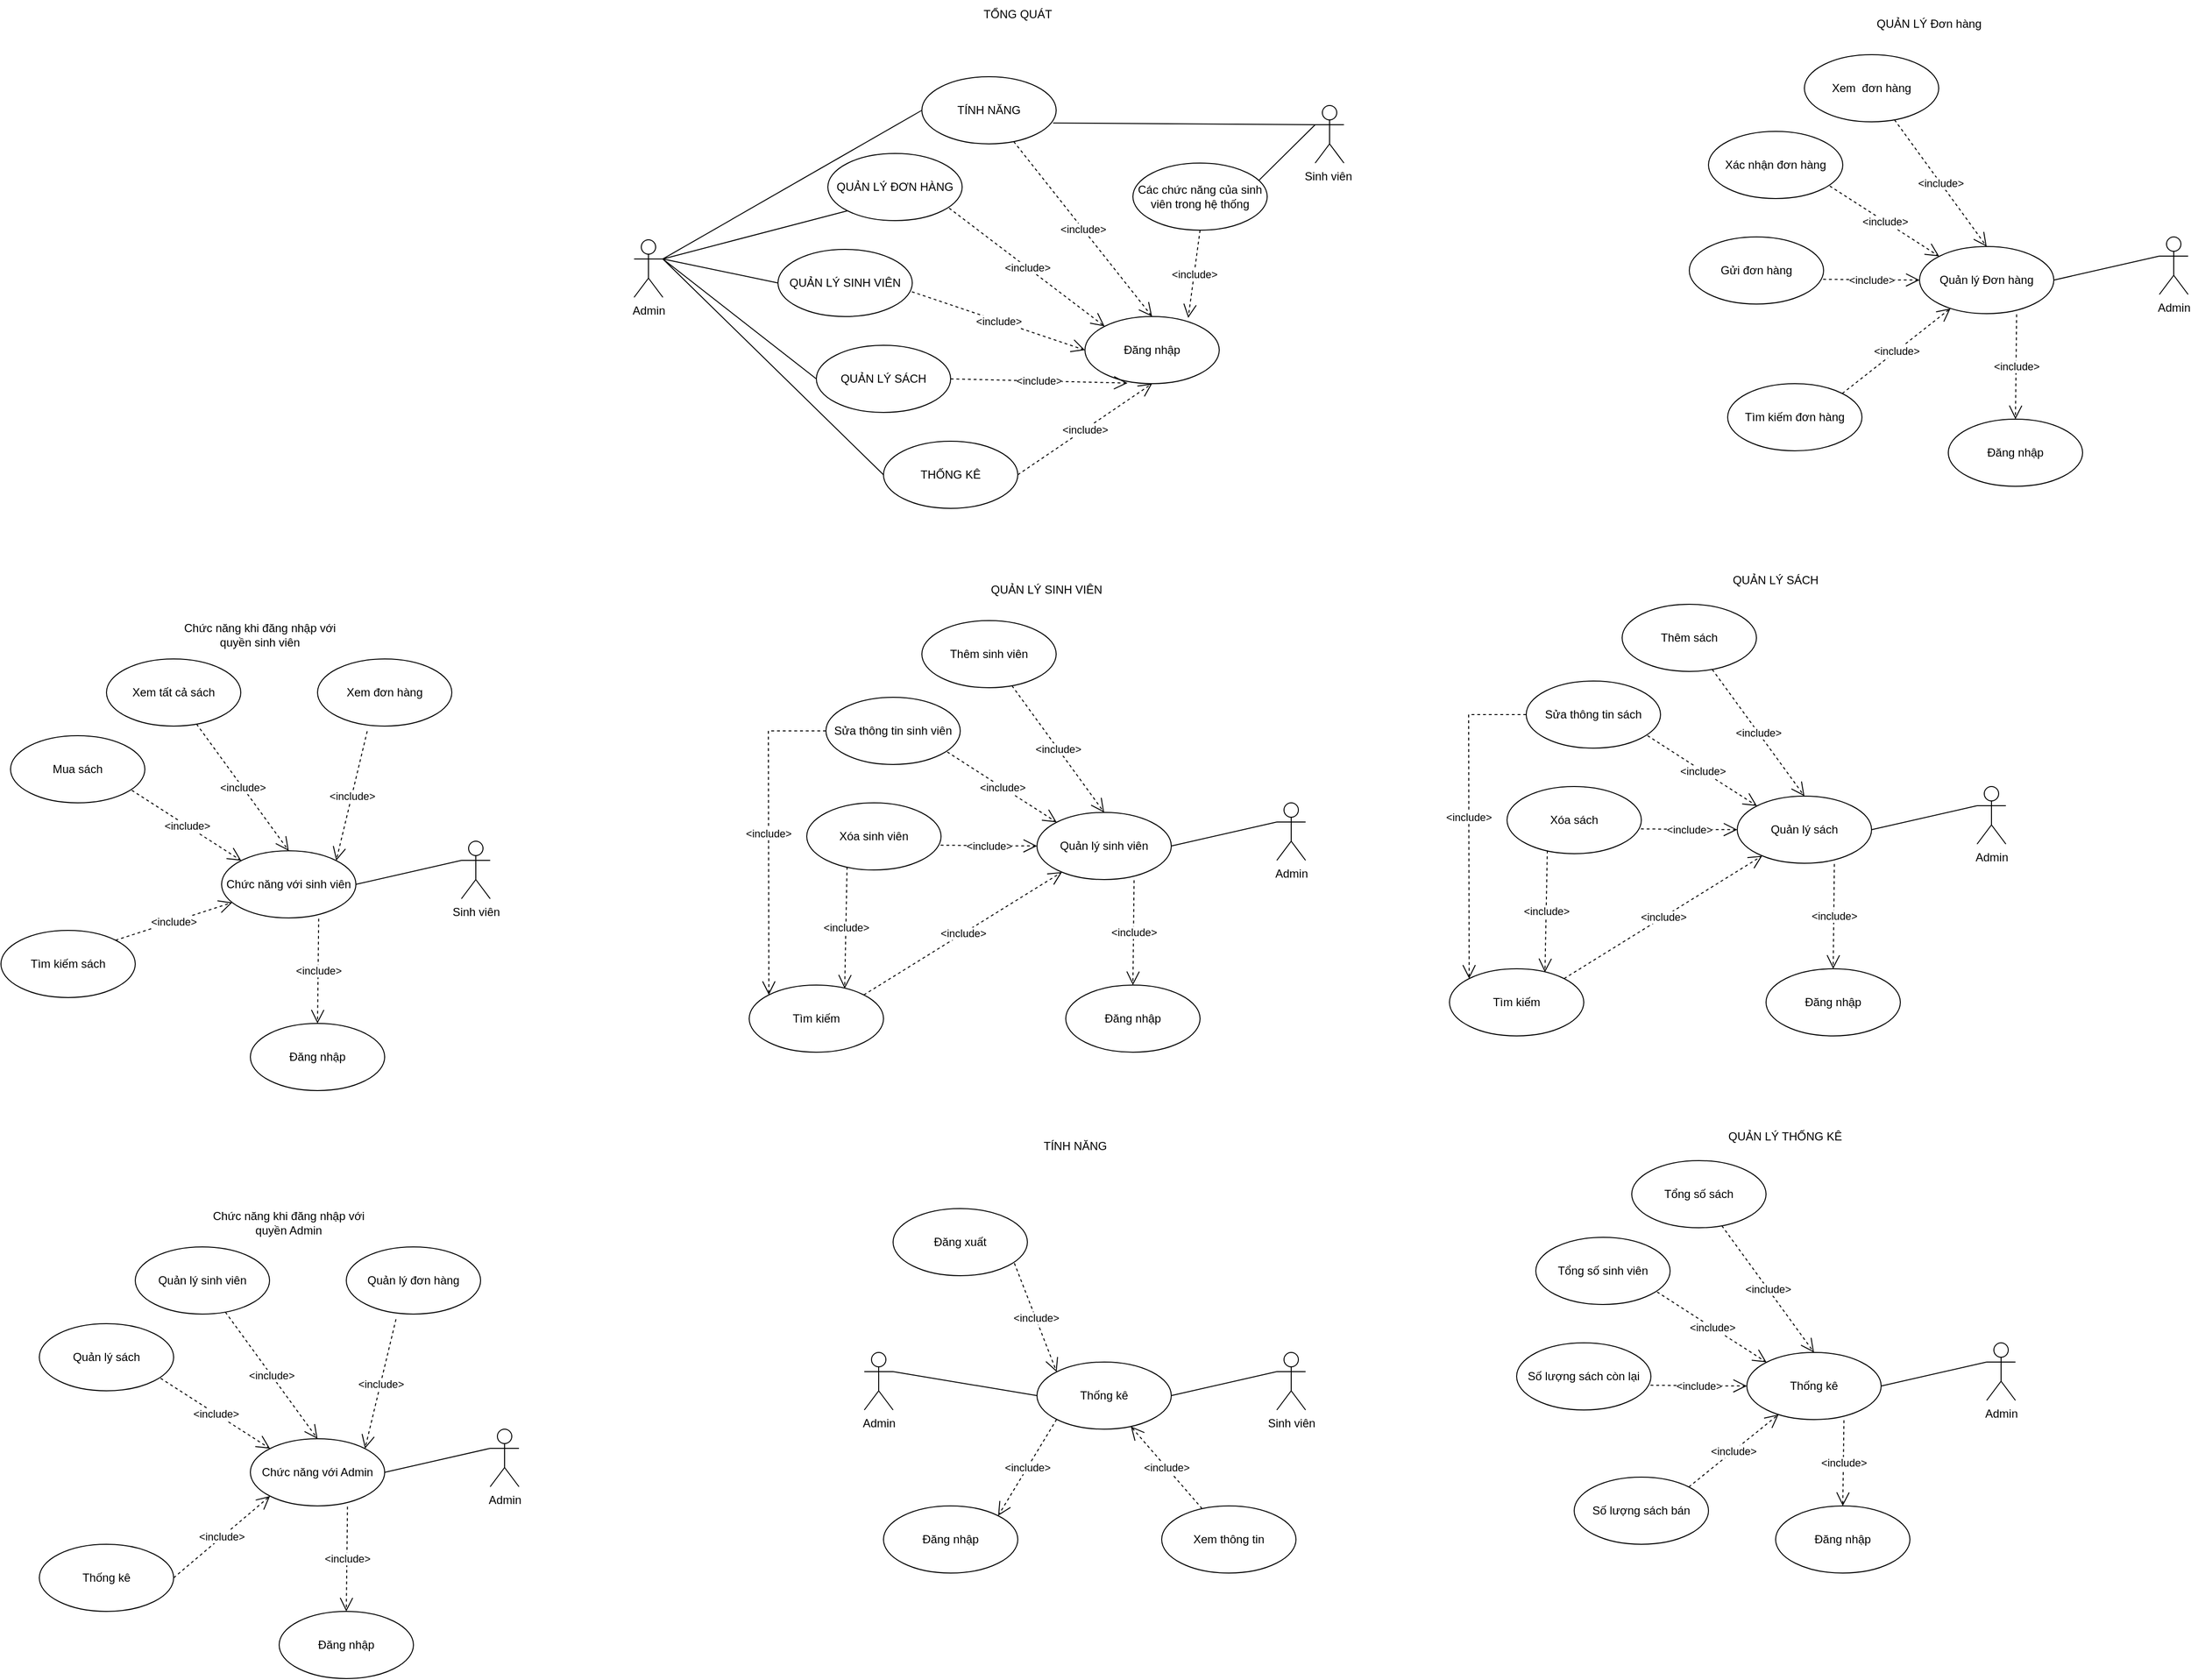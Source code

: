 <mxfile version="24.7.16" pages="4">
  <diagram id="gKfQYt24zKcSoVXac7Yt" name="Biểu đồ USE CASE">
    <mxGraphModel dx="3477" dy="1234" grid="1" gridSize="10" guides="1" tooltips="1" connect="1" arrows="1" fold="1" page="1" pageScale="1" pageWidth="827" pageHeight="1169" math="0" shadow="0">
      <root>
        <mxCell id="0" />
        <mxCell id="1" parent="0" />
        <mxCell id="fJj0P-bIh8P6dd0sLhvH-1" value="Sinh viên&amp;nbsp;" style="shape=umlActor;verticalLabelPosition=bottom;verticalAlign=top;html=1;" vertex="1" parent="1">
          <mxGeometry x="770" y="150" width="30" height="60" as="geometry" />
        </mxCell>
        <mxCell id="fJj0P-bIh8P6dd0sLhvH-2" value="Admin" style="shape=umlActor;verticalLabelPosition=bottom;verticalAlign=top;html=1;" vertex="1" parent="1">
          <mxGeometry x="60" y="290" width="30" height="60" as="geometry" />
        </mxCell>
        <mxCell id="fJj0P-bIh8P6dd0sLhvH-8" value="Đăng nhập" style="ellipse;whiteSpace=wrap;html=1;" vertex="1" parent="1">
          <mxGeometry x="530" y="370" width="140" height="70" as="geometry" />
        </mxCell>
        <mxCell id="fJj0P-bIh8P6dd0sLhvH-10" value="TÍNH NĂNG" style="ellipse;whiteSpace=wrap;html=1;" vertex="1" parent="1">
          <mxGeometry x="360" y="120" width="140" height="70" as="geometry" />
        </mxCell>
        <mxCell id="fJj0P-bIh8P6dd0sLhvH-11" value="QUẢN LÝ SÁCH" style="ellipse;whiteSpace=wrap;html=1;" vertex="1" parent="1">
          <mxGeometry x="250" y="400" width="140" height="70" as="geometry" />
        </mxCell>
        <mxCell id="fJj0P-bIh8P6dd0sLhvH-12" value="QUẢN LÝ SINH VIÊN" style="ellipse;whiteSpace=wrap;html=1;" vertex="1" parent="1">
          <mxGeometry x="210" y="300" width="140" height="70" as="geometry" />
        </mxCell>
        <mxCell id="fJj0P-bIh8P6dd0sLhvH-13" value="Các chức năng của sinh viên trong hệ thống" style="ellipse;whiteSpace=wrap;html=1;" vertex="1" parent="1">
          <mxGeometry x="580" y="210" width="140" height="70" as="geometry" />
        </mxCell>
        <mxCell id="fJj0P-bIh8P6dd0sLhvH-14" value="QUẢN LÝ ĐƠN HÀNG" style="ellipse;whiteSpace=wrap;html=1;" vertex="1" parent="1">
          <mxGeometry x="262" y="200" width="140" height="70" as="geometry" />
        </mxCell>
        <mxCell id="fJj0P-bIh8P6dd0sLhvH-15" value="THỐNG KÊ" style="ellipse;whiteSpace=wrap;html=1;" vertex="1" parent="1">
          <mxGeometry x="320" y="500" width="140" height="70" as="geometry" />
        </mxCell>
        <mxCell id="fJj0P-bIh8P6dd0sLhvH-21" value="" style="endArrow=none;html=1;rounded=0;exitX=1;exitY=0.333;exitDx=0;exitDy=0;exitPerimeter=0;entryX=0;entryY=0.5;entryDx=0;entryDy=0;" edge="1" parent="1" source="fJj0P-bIh8P6dd0sLhvH-2" target="fJj0P-bIh8P6dd0sLhvH-10">
          <mxGeometry width="50" height="50" relative="1" as="geometry">
            <mxPoint x="430" y="410" as="sourcePoint" />
            <mxPoint x="480" y="360" as="targetPoint" />
          </mxGeometry>
        </mxCell>
        <mxCell id="fJj0P-bIh8P6dd0sLhvH-23" value="" style="endArrow=none;html=1;rounded=0;exitX=1;exitY=0.333;exitDx=0;exitDy=0;exitPerimeter=0;entryX=0;entryY=0.5;entryDx=0;entryDy=0;" edge="1" parent="1" source="fJj0P-bIh8P6dd0sLhvH-2" target="fJj0P-bIh8P6dd0sLhvH-12">
          <mxGeometry width="50" height="50" relative="1" as="geometry">
            <mxPoint x="430" y="410" as="sourcePoint" />
            <mxPoint x="480" y="360" as="targetPoint" />
          </mxGeometry>
        </mxCell>
        <mxCell id="fJj0P-bIh8P6dd0sLhvH-24" value="" style="endArrow=none;html=1;rounded=0;exitX=1;exitY=0.333;exitDx=0;exitDy=0;exitPerimeter=0;entryX=0;entryY=1;entryDx=0;entryDy=0;" edge="1" parent="1" source="fJj0P-bIh8P6dd0sLhvH-2" target="fJj0P-bIh8P6dd0sLhvH-14">
          <mxGeometry width="50" height="50" relative="1" as="geometry">
            <mxPoint x="430" y="410" as="sourcePoint" />
            <mxPoint x="480" y="360" as="targetPoint" />
          </mxGeometry>
        </mxCell>
        <mxCell id="fJj0P-bIh8P6dd0sLhvH-26" style="edgeStyle=none;rounded=0;orthogonalLoop=1;jettySize=auto;html=1;exitX=0.5;exitY=0;exitDx=0;exitDy=0;" edge="1" parent="1">
          <mxGeometry relative="1" as="geometry">
            <mxPoint x="280" y="390" as="sourcePoint" />
            <mxPoint x="280" y="390" as="targetPoint" />
          </mxGeometry>
        </mxCell>
        <mxCell id="fJj0P-bIh8P6dd0sLhvH-28" value="" style="endArrow=none;html=1;rounded=0;entryX=0.977;entryY=0.689;entryDx=0;entryDy=0;entryPerimeter=0;exitX=0;exitY=0.333;exitDx=0;exitDy=0;exitPerimeter=0;" edge="1" parent="1" source="fJj0P-bIh8P6dd0sLhvH-1" target="fJj0P-bIh8P6dd0sLhvH-10">
          <mxGeometry width="50" height="50" relative="1" as="geometry">
            <mxPoint x="760" y="360" as="sourcePoint" />
            <mxPoint x="480" y="360" as="targetPoint" />
          </mxGeometry>
        </mxCell>
        <mxCell id="fJj0P-bIh8P6dd0sLhvH-29" value="" style="endArrow=none;html=1;rounded=0;exitX=0;exitY=0.333;exitDx=0;exitDy=0;exitPerimeter=0;entryX=0.937;entryY=0.26;entryDx=0;entryDy=0;entryPerimeter=0;" edge="1" parent="1" source="fJj0P-bIh8P6dd0sLhvH-1" target="fJj0P-bIh8P6dd0sLhvH-13">
          <mxGeometry width="50" height="50" relative="1" as="geometry">
            <mxPoint x="430" y="410" as="sourcePoint" />
            <mxPoint x="480" y="360" as="targetPoint" />
          </mxGeometry>
        </mxCell>
        <mxCell id="fJj0P-bIh8P6dd0sLhvH-30" value="" style="endArrow=none;html=1;rounded=0;exitX=1;exitY=0.333;exitDx=0;exitDy=0;exitPerimeter=0;entryX=0;entryY=0.5;entryDx=0;entryDy=0;" edge="1" parent="1" source="fJj0P-bIh8P6dd0sLhvH-2" target="fJj0P-bIh8P6dd0sLhvH-15">
          <mxGeometry width="50" height="50" relative="1" as="geometry">
            <mxPoint x="430" y="410" as="sourcePoint" />
            <mxPoint x="480" y="360" as="targetPoint" />
          </mxGeometry>
        </mxCell>
        <mxCell id="fJj0P-bIh8P6dd0sLhvH-31" value="" style="endArrow=none;html=1;rounded=0;exitX=1;exitY=0.333;exitDx=0;exitDy=0;exitPerimeter=0;entryX=0;entryY=0.5;entryDx=0;entryDy=0;" edge="1" parent="1" source="fJj0P-bIh8P6dd0sLhvH-2" target="fJj0P-bIh8P6dd0sLhvH-11">
          <mxGeometry width="50" height="50" relative="1" as="geometry">
            <mxPoint x="430" y="410" as="sourcePoint" />
            <mxPoint x="480" y="360" as="targetPoint" />
          </mxGeometry>
        </mxCell>
        <mxCell id="fJj0P-bIh8P6dd0sLhvH-35" value="&amp;lt;include&amp;gt;" style="endArrow=open;endSize=12;dashed=1;html=1;rounded=0;exitX=0.997;exitY=0.631;exitDx=0;exitDy=0;exitPerimeter=0;entryX=0;entryY=0.5;entryDx=0;entryDy=0;" edge="1" parent="1" source="fJj0P-bIh8P6dd0sLhvH-12" target="fJj0P-bIh8P6dd0sLhvH-8">
          <mxGeometry width="160" relative="1" as="geometry">
            <mxPoint x="400" y="460" as="sourcePoint" />
            <mxPoint x="560" y="460" as="targetPoint" />
          </mxGeometry>
        </mxCell>
        <mxCell id="fJj0P-bIh8P6dd0sLhvH-40" value="&amp;lt;include&amp;gt;" style="endArrow=open;endSize=12;dashed=1;html=1;rounded=0;exitX=1;exitY=0.5;exitDx=0;exitDy=0;entryX=0.5;entryY=1;entryDx=0;entryDy=0;" edge="1" parent="1" source="fJj0P-bIh8P6dd0sLhvH-15" target="fJj0P-bIh8P6dd0sLhvH-8">
          <mxGeometry width="160" relative="1" as="geometry">
            <mxPoint x="610" y="490" as="sourcePoint" />
            <mxPoint x="770" y="490" as="targetPoint" />
          </mxGeometry>
        </mxCell>
        <mxCell id="fJj0P-bIh8P6dd0sLhvH-41" value="&amp;lt;include&amp;gt;" style="endArrow=open;endSize=12;dashed=1;html=1;rounded=0;exitX=0.5;exitY=1;exitDx=0;exitDy=0;entryX=0.769;entryY=0.02;entryDx=0;entryDy=0;entryPerimeter=0;" edge="1" parent="1" source="fJj0P-bIh8P6dd0sLhvH-13" target="fJj0P-bIh8P6dd0sLhvH-8">
          <mxGeometry width="160" relative="1" as="geometry">
            <mxPoint x="610" y="520" as="sourcePoint" />
            <mxPoint x="770" y="520" as="targetPoint" />
          </mxGeometry>
        </mxCell>
        <mxCell id="fJj0P-bIh8P6dd0sLhvH-42" value="&amp;lt;include&amp;gt;" style="endArrow=open;endSize=12;dashed=1;html=1;rounded=0;exitX=1;exitY=0.5;exitDx=0;exitDy=0;entryX=0.317;entryY=0.991;entryDx=0;entryDy=0;entryPerimeter=0;" edge="1" parent="1" source="fJj0P-bIh8P6dd0sLhvH-11" target="fJj0P-bIh8P6dd0sLhvH-8">
          <mxGeometry width="160" relative="1" as="geometry">
            <mxPoint x="660" y="470" as="sourcePoint" />
            <mxPoint x="820" y="470" as="targetPoint" />
          </mxGeometry>
        </mxCell>
        <mxCell id="fJj0P-bIh8P6dd0sLhvH-43" value="&amp;lt;include&amp;gt;" style="endArrow=open;endSize=12;dashed=1;html=1;rounded=0;entryX=0.5;entryY=0;entryDx=0;entryDy=0;" edge="1" parent="1" source="fJj0P-bIh8P6dd0sLhvH-10" target="fJj0P-bIh8P6dd0sLhvH-8">
          <mxGeometry width="160" relative="1" as="geometry">
            <mxPoint x="400" y="340" as="sourcePoint" />
            <mxPoint x="560" y="340" as="targetPoint" />
          </mxGeometry>
        </mxCell>
        <mxCell id="fJj0P-bIh8P6dd0sLhvH-44" value="&amp;lt;include&amp;gt;" style="endArrow=open;endSize=12;dashed=1;html=1;rounded=0;exitX=0.903;exitY=0.814;exitDx=0;exitDy=0;exitPerimeter=0;entryX=0;entryY=0;entryDx=0;entryDy=0;" edge="1" parent="1" source="fJj0P-bIh8P6dd0sLhvH-14" target="fJj0P-bIh8P6dd0sLhvH-8">
          <mxGeometry width="160" relative="1" as="geometry">
            <mxPoint x="400" y="380" as="sourcePoint" />
            <mxPoint x="560" y="380" as="targetPoint" />
          </mxGeometry>
        </mxCell>
        <mxCell id="4JuLajhedlbKasYlyP99-1" value="TỔNG QUÁT" style="text;html=1;align=center;verticalAlign=middle;whiteSpace=wrap;rounded=0;" vertex="1" parent="1">
          <mxGeometry x="400" y="40" width="120" height="30" as="geometry" />
        </mxCell>
        <mxCell id="FscuWDSwigYKmyptMcWq-1" value="Admin" style="shape=umlActor;verticalLabelPosition=bottom;verticalAlign=top;html=1;" vertex="1" parent="1">
          <mxGeometry x="730" y="877" width="30" height="60" as="geometry" />
        </mxCell>
        <mxCell id="FscuWDSwigYKmyptMcWq-2" value="Quản lý sinh viên" style="ellipse;whiteSpace=wrap;html=1;" vertex="1" parent="1">
          <mxGeometry x="480" y="887" width="140" height="70" as="geometry" />
        </mxCell>
        <mxCell id="FscuWDSwigYKmyptMcWq-3" value="Thêm sinh viên" style="ellipse;whiteSpace=wrap;html=1;" vertex="1" parent="1">
          <mxGeometry x="360" y="687" width="140" height="70" as="geometry" />
        </mxCell>
        <mxCell id="FscuWDSwigYKmyptMcWq-4" value="Đăng nhập" style="ellipse;whiteSpace=wrap;html=1;" vertex="1" parent="1">
          <mxGeometry x="510" y="1067" width="140" height="70" as="geometry" />
        </mxCell>
        <mxCell id="FscuWDSwigYKmyptMcWq-5" value="Xóa sinh viên" style="ellipse;whiteSpace=wrap;html=1;" vertex="1" parent="1">
          <mxGeometry x="240" y="877" width="140" height="70" as="geometry" />
        </mxCell>
        <mxCell id="FscuWDSwigYKmyptMcWq-6" value="Sửa thông tin sinh viên" style="ellipse;whiteSpace=wrap;html=1;" vertex="1" parent="1">
          <mxGeometry x="260" y="767" width="140" height="70" as="geometry" />
        </mxCell>
        <mxCell id="FscuWDSwigYKmyptMcWq-7" value="Tìm kiếm" style="ellipse;whiteSpace=wrap;html=1;" vertex="1" parent="1">
          <mxGeometry x="180" y="1067" width="140" height="70" as="geometry" />
        </mxCell>
        <mxCell id="FscuWDSwigYKmyptMcWq-8" style="edgeStyle=none;rounded=0;orthogonalLoop=1;jettySize=auto;html=1;exitX=0.5;exitY=0;exitDx=0;exitDy=0;" edge="1" parent="1">
          <mxGeometry relative="1" as="geometry">
            <mxPoint x="280" y="957" as="sourcePoint" />
            <mxPoint x="280" y="957" as="targetPoint" />
          </mxGeometry>
        </mxCell>
        <mxCell id="FscuWDSwigYKmyptMcWq-9" value="&amp;lt;include&amp;gt;" style="endArrow=open;endSize=12;dashed=1;html=1;rounded=0;exitX=0.997;exitY=0.631;exitDx=0;exitDy=0;exitPerimeter=0;entryX=0;entryY=0.5;entryDx=0;entryDy=0;" edge="1" parent="1" source="FscuWDSwigYKmyptMcWq-5" target="FscuWDSwigYKmyptMcWq-2">
          <mxGeometry width="160" relative="1" as="geometry">
            <mxPoint x="400" y="1027" as="sourcePoint" />
            <mxPoint x="560" y="1027" as="targetPoint" />
          </mxGeometry>
        </mxCell>
        <mxCell id="FscuWDSwigYKmyptMcWq-10" value="&amp;lt;include&amp;gt;" style="endArrow=open;endSize=12;dashed=1;html=1;rounded=0;exitX=1;exitY=0;exitDx=0;exitDy=0;" edge="1" parent="1" source="FscuWDSwigYKmyptMcWq-7" target="FscuWDSwigYKmyptMcWq-2">
          <mxGeometry width="160" relative="1" as="geometry">
            <mxPoint x="610" y="1057" as="sourcePoint" />
            <mxPoint x="770" y="1057" as="targetPoint" />
          </mxGeometry>
        </mxCell>
        <mxCell id="FscuWDSwigYKmyptMcWq-11" value="&amp;lt;include&amp;gt;" style="endArrow=open;endSize=12;dashed=1;html=1;rounded=0;exitX=0.723;exitY=1.011;exitDx=0;exitDy=0;entryX=0.5;entryY=0;entryDx=0;entryDy=0;exitPerimeter=0;" edge="1" parent="1" source="FscuWDSwigYKmyptMcWq-2" target="FscuWDSwigYKmyptMcWq-4">
          <mxGeometry width="160" relative="1" as="geometry">
            <mxPoint x="660" y="1037" as="sourcePoint" />
            <mxPoint x="470" y="1047" as="targetPoint" />
          </mxGeometry>
        </mxCell>
        <mxCell id="FscuWDSwigYKmyptMcWq-12" value="&amp;lt;include&amp;gt;" style="endArrow=open;endSize=12;dashed=1;html=1;rounded=0;entryX=0.5;entryY=0;entryDx=0;entryDy=0;" edge="1" parent="1" source="FscuWDSwigYKmyptMcWq-3" target="FscuWDSwigYKmyptMcWq-2">
          <mxGeometry width="160" relative="1" as="geometry">
            <mxPoint x="400" y="907" as="sourcePoint" />
            <mxPoint x="560" y="907" as="targetPoint" />
          </mxGeometry>
        </mxCell>
        <mxCell id="FscuWDSwigYKmyptMcWq-13" value="&amp;lt;include&amp;gt;" style="endArrow=open;endSize=12;dashed=1;html=1;rounded=0;exitX=0.903;exitY=0.814;exitDx=0;exitDy=0;exitPerimeter=0;entryX=0;entryY=0;entryDx=0;entryDy=0;" edge="1" parent="1" source="FscuWDSwigYKmyptMcWq-6" target="FscuWDSwigYKmyptMcWq-2">
          <mxGeometry width="160" relative="1" as="geometry">
            <mxPoint x="400" y="947" as="sourcePoint" />
            <mxPoint x="560" y="947" as="targetPoint" />
          </mxGeometry>
        </mxCell>
        <mxCell id="FscuWDSwigYKmyptMcWq-14" value="" style="endArrow=none;html=1;rounded=0;entryX=0;entryY=0.333;entryDx=0;entryDy=0;entryPerimeter=0;exitX=1;exitY=0.5;exitDx=0;exitDy=0;" edge="1" parent="1" source="FscuWDSwigYKmyptMcWq-2" target="FscuWDSwigYKmyptMcWq-1">
          <mxGeometry width="50" height="50" relative="1" as="geometry">
            <mxPoint x="460" y="1007" as="sourcePoint" />
            <mxPoint x="510" y="957" as="targetPoint" />
          </mxGeometry>
        </mxCell>
        <mxCell id="FscuWDSwigYKmyptMcWq-15" value="&amp;lt;include&amp;gt;" style="endArrow=open;endSize=12;dashed=1;html=1;rounded=0;entryX=0;entryY=0;entryDx=0;entryDy=0;exitX=0;exitY=0.5;exitDx=0;exitDy=0;" edge="1" parent="1" source="FscuWDSwigYKmyptMcWq-6" target="FscuWDSwigYKmyptMcWq-7">
          <mxGeometry width="160" relative="1" as="geometry">
            <mxPoint x="590" y="755" as="sourcePoint" />
            <mxPoint x="686" y="887" as="targetPoint" />
            <Array as="points">
              <mxPoint x="200" y="802" />
            </Array>
          </mxGeometry>
        </mxCell>
        <mxCell id="FscuWDSwigYKmyptMcWq-16" value="&amp;lt;include&amp;gt;" style="endArrow=open;endSize=12;dashed=1;html=1;rounded=0;exitX=0.3;exitY=0.954;exitDx=0;exitDy=0;entryX=0.711;entryY=0.051;entryDx=0;entryDy=0;exitPerimeter=0;entryPerimeter=0;" edge="1" parent="1" source="FscuWDSwigYKmyptMcWq-5" target="FscuWDSwigYKmyptMcWq-7">
          <mxGeometry width="160" relative="1" as="geometry">
            <mxPoint x="360" y="1102" as="sourcePoint" />
            <mxPoint x="552" y="951" as="targetPoint" />
          </mxGeometry>
        </mxCell>
        <mxCell id="vrfrToXIkmQEj6lcii35-1" value="QUẢN LÝ SINH VIÊN" style="text;html=1;align=center;verticalAlign=middle;whiteSpace=wrap;rounded=0;" vertex="1" parent="1">
          <mxGeometry x="400" y="640" width="180" height="30" as="geometry" />
        </mxCell>
        <mxCell id="vrfrToXIkmQEj6lcii35-3" value="QUẢN LÝ SÁCH" style="text;html=1;align=center;verticalAlign=middle;whiteSpace=wrap;rounded=0;" vertex="1" parent="1">
          <mxGeometry x="1170" y="630" width="160" height="30" as="geometry" />
        </mxCell>
        <mxCell id="vrfrToXIkmQEj6lcii35-4" value="Admin" style="shape=umlActor;verticalLabelPosition=bottom;verticalAlign=top;html=1;" vertex="1" parent="1">
          <mxGeometry x="1460" y="860" width="30" height="60" as="geometry" />
        </mxCell>
        <mxCell id="vrfrToXIkmQEj6lcii35-5" value="Quản lý sách" style="ellipse;whiteSpace=wrap;html=1;" vertex="1" parent="1">
          <mxGeometry x="1210" y="870" width="140" height="70" as="geometry" />
        </mxCell>
        <mxCell id="vrfrToXIkmQEj6lcii35-6" value="Thêm sách" style="ellipse;whiteSpace=wrap;html=1;" vertex="1" parent="1">
          <mxGeometry x="1090" y="670" width="140" height="70" as="geometry" />
        </mxCell>
        <mxCell id="vrfrToXIkmQEj6lcii35-7" value="Đăng nhập" style="ellipse;whiteSpace=wrap;html=1;" vertex="1" parent="1">
          <mxGeometry x="1240" y="1050" width="140" height="70" as="geometry" />
        </mxCell>
        <mxCell id="vrfrToXIkmQEj6lcii35-8" value="Xóa sách" style="ellipse;whiteSpace=wrap;html=1;" vertex="1" parent="1">
          <mxGeometry x="970" y="860" width="140" height="70" as="geometry" />
        </mxCell>
        <mxCell id="vrfrToXIkmQEj6lcii35-9" value="Sửa thông tin sách" style="ellipse;whiteSpace=wrap;html=1;" vertex="1" parent="1">
          <mxGeometry x="990" y="750" width="140" height="70" as="geometry" />
        </mxCell>
        <mxCell id="vrfrToXIkmQEj6lcii35-10" value="Tìm kiếm" style="ellipse;whiteSpace=wrap;html=1;" vertex="1" parent="1">
          <mxGeometry x="910" y="1050" width="140" height="70" as="geometry" />
        </mxCell>
        <mxCell id="vrfrToXIkmQEj6lcii35-11" style="edgeStyle=none;rounded=0;orthogonalLoop=1;jettySize=auto;html=1;exitX=0.5;exitY=0;exitDx=0;exitDy=0;" edge="1" parent="1">
          <mxGeometry relative="1" as="geometry">
            <mxPoint x="1010" y="940" as="sourcePoint" />
            <mxPoint x="1010" y="940" as="targetPoint" />
          </mxGeometry>
        </mxCell>
        <mxCell id="vrfrToXIkmQEj6lcii35-12" value="&amp;lt;include&amp;gt;" style="endArrow=open;endSize=12;dashed=1;html=1;rounded=0;exitX=0.997;exitY=0.631;exitDx=0;exitDy=0;exitPerimeter=0;entryX=0;entryY=0.5;entryDx=0;entryDy=0;" edge="1" parent="1" source="vrfrToXIkmQEj6lcii35-8" target="vrfrToXIkmQEj6lcii35-5">
          <mxGeometry width="160" relative="1" as="geometry">
            <mxPoint x="1130" y="1010" as="sourcePoint" />
            <mxPoint x="1290" y="1010" as="targetPoint" />
          </mxGeometry>
        </mxCell>
        <mxCell id="vrfrToXIkmQEj6lcii35-13" value="&amp;lt;include&amp;gt;" style="endArrow=open;endSize=12;dashed=1;html=1;rounded=0;exitX=1;exitY=0;exitDx=0;exitDy=0;" edge="1" parent="1" source="vrfrToXIkmQEj6lcii35-10" target="vrfrToXIkmQEj6lcii35-5">
          <mxGeometry width="160" relative="1" as="geometry">
            <mxPoint x="1340" y="1040" as="sourcePoint" />
            <mxPoint x="1500" y="1040" as="targetPoint" />
          </mxGeometry>
        </mxCell>
        <mxCell id="vrfrToXIkmQEj6lcii35-14" value="&amp;lt;include&amp;gt;" style="endArrow=open;endSize=12;dashed=1;html=1;rounded=0;exitX=0.723;exitY=1.011;exitDx=0;exitDy=0;entryX=0.5;entryY=0;entryDx=0;entryDy=0;exitPerimeter=0;" edge="1" parent="1" source="vrfrToXIkmQEj6lcii35-5" target="vrfrToXIkmQEj6lcii35-7">
          <mxGeometry width="160" relative="1" as="geometry">
            <mxPoint x="1390" y="1020" as="sourcePoint" />
            <mxPoint x="1200" y="1030" as="targetPoint" />
          </mxGeometry>
        </mxCell>
        <mxCell id="vrfrToXIkmQEj6lcii35-15" value="&amp;lt;include&amp;gt;" style="endArrow=open;endSize=12;dashed=1;html=1;rounded=0;entryX=0.5;entryY=0;entryDx=0;entryDy=0;" edge="1" parent="1" source="vrfrToXIkmQEj6lcii35-6" target="vrfrToXIkmQEj6lcii35-5">
          <mxGeometry width="160" relative="1" as="geometry">
            <mxPoint x="1130" y="890" as="sourcePoint" />
            <mxPoint x="1290" y="890" as="targetPoint" />
          </mxGeometry>
        </mxCell>
        <mxCell id="vrfrToXIkmQEj6lcii35-16" value="&amp;lt;include&amp;gt;" style="endArrow=open;endSize=12;dashed=1;html=1;rounded=0;exitX=0.903;exitY=0.814;exitDx=0;exitDy=0;exitPerimeter=0;entryX=0;entryY=0;entryDx=0;entryDy=0;" edge="1" parent="1" source="vrfrToXIkmQEj6lcii35-9" target="vrfrToXIkmQEj6lcii35-5">
          <mxGeometry width="160" relative="1" as="geometry">
            <mxPoint x="1130" y="930" as="sourcePoint" />
            <mxPoint x="1290" y="930" as="targetPoint" />
          </mxGeometry>
        </mxCell>
        <mxCell id="vrfrToXIkmQEj6lcii35-17" value="" style="endArrow=none;html=1;rounded=0;entryX=0;entryY=0.333;entryDx=0;entryDy=0;entryPerimeter=0;exitX=1;exitY=0.5;exitDx=0;exitDy=0;" edge="1" parent="1" source="vrfrToXIkmQEj6lcii35-5" target="vrfrToXIkmQEj6lcii35-4">
          <mxGeometry width="50" height="50" relative="1" as="geometry">
            <mxPoint x="1190" y="990" as="sourcePoint" />
            <mxPoint x="1240" y="940" as="targetPoint" />
          </mxGeometry>
        </mxCell>
        <mxCell id="vrfrToXIkmQEj6lcii35-18" value="&amp;lt;include&amp;gt;" style="endArrow=open;endSize=12;dashed=1;html=1;rounded=0;entryX=0;entryY=0;entryDx=0;entryDy=0;exitX=0;exitY=0.5;exitDx=0;exitDy=0;" edge="1" parent="1" source="vrfrToXIkmQEj6lcii35-9" target="vrfrToXIkmQEj6lcii35-10">
          <mxGeometry width="160" relative="1" as="geometry">
            <mxPoint x="1320" y="738" as="sourcePoint" />
            <mxPoint x="1416" y="870" as="targetPoint" />
            <Array as="points">
              <mxPoint x="930" y="785" />
            </Array>
          </mxGeometry>
        </mxCell>
        <mxCell id="vrfrToXIkmQEj6lcii35-19" value="&amp;lt;include&amp;gt;" style="endArrow=open;endSize=12;dashed=1;html=1;rounded=0;exitX=0.3;exitY=0.954;exitDx=0;exitDy=0;entryX=0.711;entryY=0.051;entryDx=0;entryDy=0;exitPerimeter=0;entryPerimeter=0;" edge="1" parent="1" source="vrfrToXIkmQEj6lcii35-8" target="vrfrToXIkmQEj6lcii35-10">
          <mxGeometry width="160" relative="1" as="geometry">
            <mxPoint x="1090" y="1085" as="sourcePoint" />
            <mxPoint x="1282" y="934" as="targetPoint" />
          </mxGeometry>
        </mxCell>
        <mxCell id="vrfrToXIkmQEj6lcii35-20" value="QUẢN LÝ THỐNG KÊ" style="text;html=1;align=center;verticalAlign=middle;whiteSpace=wrap;rounded=0;" vertex="1" parent="1">
          <mxGeometry x="1180" y="1210" width="160" height="30" as="geometry" />
        </mxCell>
        <mxCell id="vrfrToXIkmQEj6lcii35-21" value="Admin" style="shape=umlActor;verticalLabelPosition=bottom;verticalAlign=top;html=1;" vertex="1" parent="1">
          <mxGeometry x="1470" y="1440" width="30" height="60" as="geometry" />
        </mxCell>
        <mxCell id="vrfrToXIkmQEj6lcii35-22" value="Thống kê" style="ellipse;whiteSpace=wrap;html=1;" vertex="1" parent="1">
          <mxGeometry x="1220" y="1450" width="140" height="70" as="geometry" />
        </mxCell>
        <mxCell id="vrfrToXIkmQEj6lcii35-23" value="Tổng số sách" style="ellipse;whiteSpace=wrap;html=1;" vertex="1" parent="1">
          <mxGeometry x="1100" y="1250" width="140" height="70" as="geometry" />
        </mxCell>
        <mxCell id="vrfrToXIkmQEj6lcii35-24" value="Đăng nhập" style="ellipse;whiteSpace=wrap;html=1;" vertex="1" parent="1">
          <mxGeometry x="1250" y="1610" width="140" height="70" as="geometry" />
        </mxCell>
        <mxCell id="vrfrToXIkmQEj6lcii35-25" value="Số lượng sách còn lại" style="ellipse;whiteSpace=wrap;html=1;" vertex="1" parent="1">
          <mxGeometry x="980" y="1440" width="140" height="70" as="geometry" />
        </mxCell>
        <mxCell id="vrfrToXIkmQEj6lcii35-26" value="Tổng số sinh viên" style="ellipse;whiteSpace=wrap;html=1;" vertex="1" parent="1">
          <mxGeometry x="1000" y="1330" width="140" height="70" as="geometry" />
        </mxCell>
        <mxCell id="vrfrToXIkmQEj6lcii35-27" value="Số lượng sách bán" style="ellipse;whiteSpace=wrap;html=1;" vertex="1" parent="1">
          <mxGeometry x="1040" y="1580" width="140" height="70" as="geometry" />
        </mxCell>
        <mxCell id="vrfrToXIkmQEj6lcii35-28" style="edgeStyle=none;rounded=0;orthogonalLoop=1;jettySize=auto;html=1;exitX=0.5;exitY=0;exitDx=0;exitDy=0;" edge="1" parent="1">
          <mxGeometry relative="1" as="geometry">
            <mxPoint x="1020" y="1520" as="sourcePoint" />
            <mxPoint x="1020" y="1520" as="targetPoint" />
          </mxGeometry>
        </mxCell>
        <mxCell id="vrfrToXIkmQEj6lcii35-29" value="&amp;lt;include&amp;gt;" style="endArrow=open;endSize=12;dashed=1;html=1;rounded=0;exitX=0.997;exitY=0.631;exitDx=0;exitDy=0;exitPerimeter=0;entryX=0;entryY=0.5;entryDx=0;entryDy=0;" edge="1" parent="1" source="vrfrToXIkmQEj6lcii35-25" target="vrfrToXIkmQEj6lcii35-22">
          <mxGeometry width="160" relative="1" as="geometry">
            <mxPoint x="1140" y="1590" as="sourcePoint" />
            <mxPoint x="1300" y="1590" as="targetPoint" />
          </mxGeometry>
        </mxCell>
        <mxCell id="vrfrToXIkmQEj6lcii35-30" value="&amp;lt;include&amp;gt;" style="endArrow=open;endSize=12;dashed=1;html=1;rounded=0;exitX=1;exitY=0;exitDx=0;exitDy=0;" edge="1" parent="1" source="vrfrToXIkmQEj6lcii35-27" target="vrfrToXIkmQEj6lcii35-22">
          <mxGeometry width="160" relative="1" as="geometry">
            <mxPoint x="1350" y="1620" as="sourcePoint" />
            <mxPoint x="1510" y="1620" as="targetPoint" />
          </mxGeometry>
        </mxCell>
        <mxCell id="vrfrToXIkmQEj6lcii35-31" value="&amp;lt;include&amp;gt;" style="endArrow=open;endSize=12;dashed=1;html=1;rounded=0;exitX=0.723;exitY=1.011;exitDx=0;exitDy=0;entryX=0.5;entryY=0;entryDx=0;entryDy=0;exitPerimeter=0;" edge="1" parent="1" source="vrfrToXIkmQEj6lcii35-22" target="vrfrToXIkmQEj6lcii35-24">
          <mxGeometry width="160" relative="1" as="geometry">
            <mxPoint x="1400" y="1600" as="sourcePoint" />
            <mxPoint x="1210" y="1610" as="targetPoint" />
          </mxGeometry>
        </mxCell>
        <mxCell id="vrfrToXIkmQEj6lcii35-32" value="&amp;lt;include&amp;gt;" style="endArrow=open;endSize=12;dashed=1;html=1;rounded=0;entryX=0.5;entryY=0;entryDx=0;entryDy=0;" edge="1" parent="1" source="vrfrToXIkmQEj6lcii35-23" target="vrfrToXIkmQEj6lcii35-22">
          <mxGeometry width="160" relative="1" as="geometry">
            <mxPoint x="1140" y="1470" as="sourcePoint" />
            <mxPoint x="1300" y="1470" as="targetPoint" />
          </mxGeometry>
        </mxCell>
        <mxCell id="vrfrToXIkmQEj6lcii35-33" value="&amp;lt;include&amp;gt;" style="endArrow=open;endSize=12;dashed=1;html=1;rounded=0;exitX=0.903;exitY=0.814;exitDx=0;exitDy=0;exitPerimeter=0;entryX=0;entryY=0;entryDx=0;entryDy=0;" edge="1" parent="1" source="vrfrToXIkmQEj6lcii35-26" target="vrfrToXIkmQEj6lcii35-22">
          <mxGeometry width="160" relative="1" as="geometry">
            <mxPoint x="1140" y="1510" as="sourcePoint" />
            <mxPoint x="1300" y="1510" as="targetPoint" />
          </mxGeometry>
        </mxCell>
        <mxCell id="vrfrToXIkmQEj6lcii35-34" value="" style="endArrow=none;html=1;rounded=0;entryX=0;entryY=0.333;entryDx=0;entryDy=0;entryPerimeter=0;exitX=1;exitY=0.5;exitDx=0;exitDy=0;" edge="1" parent="1" source="vrfrToXIkmQEj6lcii35-22" target="vrfrToXIkmQEj6lcii35-21">
          <mxGeometry width="50" height="50" relative="1" as="geometry">
            <mxPoint x="1200" y="1570" as="sourcePoint" />
            <mxPoint x="1250" y="1520" as="targetPoint" />
          </mxGeometry>
        </mxCell>
        <mxCell id="vrfrToXIkmQEj6lcii35-37" value="TÍNH NĂNG" style="text;html=1;align=center;verticalAlign=middle;whiteSpace=wrap;rounded=0;" vertex="1" parent="1">
          <mxGeometry x="440" y="1220" width="160" height="30" as="geometry" />
        </mxCell>
        <mxCell id="vrfrToXIkmQEj6lcii35-38" value="Sinh viên" style="shape=umlActor;verticalLabelPosition=bottom;verticalAlign=top;html=1;" vertex="1" parent="1">
          <mxGeometry x="730" y="1450" width="30" height="60" as="geometry" />
        </mxCell>
        <mxCell id="vrfrToXIkmQEj6lcii35-39" value="Thống kê" style="ellipse;whiteSpace=wrap;html=1;" vertex="1" parent="1">
          <mxGeometry x="480" y="1460" width="140" height="70" as="geometry" />
        </mxCell>
        <mxCell id="vrfrToXIkmQEj6lcii35-42" value="Đăng nhập" style="ellipse;whiteSpace=wrap;html=1;" vertex="1" parent="1">
          <mxGeometry x="320" y="1610" width="140" height="70" as="geometry" />
        </mxCell>
        <mxCell id="vrfrToXIkmQEj6lcii35-43" value="Đăng xuất" style="ellipse;whiteSpace=wrap;html=1;" vertex="1" parent="1">
          <mxGeometry x="330" y="1300" width="140" height="70" as="geometry" />
        </mxCell>
        <mxCell id="vrfrToXIkmQEj6lcii35-44" value="Xem thông tin" style="ellipse;whiteSpace=wrap;html=1;" vertex="1" parent="1">
          <mxGeometry x="610" y="1610" width="140" height="70" as="geometry" />
        </mxCell>
        <mxCell id="vrfrToXIkmQEj6lcii35-45" style="edgeStyle=none;rounded=0;orthogonalLoop=1;jettySize=auto;html=1;exitX=0.5;exitY=0;exitDx=0;exitDy=0;" edge="1" parent="1">
          <mxGeometry relative="1" as="geometry">
            <mxPoint x="280" y="1530" as="sourcePoint" />
            <mxPoint x="280" y="1530" as="targetPoint" />
          </mxGeometry>
        </mxCell>
        <mxCell id="vrfrToXIkmQEj6lcii35-46" value="&amp;lt;include&amp;gt;" style="endArrow=open;endSize=12;dashed=1;html=1;rounded=0;exitX=0;exitY=1;exitDx=0;exitDy=0;entryX=1;entryY=0;entryDx=0;entryDy=0;" edge="1" parent="1" source="vrfrToXIkmQEj6lcii35-39" target="vrfrToXIkmQEj6lcii35-42">
          <mxGeometry width="160" relative="1" as="geometry">
            <mxPoint x="400" y="1600" as="sourcePoint" />
            <mxPoint x="540" y="1610" as="targetPoint" />
          </mxGeometry>
        </mxCell>
        <mxCell id="vrfrToXIkmQEj6lcii35-47" value="&amp;lt;include&amp;gt;" style="endArrow=open;endSize=12;dashed=1;html=1;rounded=0;" edge="1" parent="1" source="vrfrToXIkmQEj6lcii35-44" target="vrfrToXIkmQEj6lcii35-39">
          <mxGeometry width="160" relative="1" as="geometry">
            <mxPoint x="610" y="1630" as="sourcePoint" />
            <mxPoint x="770" y="1630" as="targetPoint" />
          </mxGeometry>
        </mxCell>
        <mxCell id="vrfrToXIkmQEj6lcii35-50" value="&amp;lt;include&amp;gt;" style="endArrow=open;endSize=12;dashed=1;html=1;rounded=0;exitX=0.903;exitY=0.814;exitDx=0;exitDy=0;exitPerimeter=0;entryX=0;entryY=0;entryDx=0;entryDy=0;" edge="1" parent="1" source="vrfrToXIkmQEj6lcii35-43" target="vrfrToXIkmQEj6lcii35-39">
          <mxGeometry width="160" relative="1" as="geometry">
            <mxPoint x="400" y="1520" as="sourcePoint" />
            <mxPoint x="560" y="1520" as="targetPoint" />
          </mxGeometry>
        </mxCell>
        <mxCell id="vrfrToXIkmQEj6lcii35-51" value="" style="endArrow=none;html=1;rounded=0;entryX=0;entryY=0.333;entryDx=0;entryDy=0;entryPerimeter=0;exitX=1;exitY=0.5;exitDx=0;exitDy=0;" edge="1" parent="1" source="vrfrToXIkmQEj6lcii35-39" target="vrfrToXIkmQEj6lcii35-38">
          <mxGeometry width="50" height="50" relative="1" as="geometry">
            <mxPoint x="460" y="1580" as="sourcePoint" />
            <mxPoint x="510" y="1530" as="targetPoint" />
          </mxGeometry>
        </mxCell>
        <mxCell id="vrfrToXIkmQEj6lcii35-53" value="Admin" style="shape=umlActor;verticalLabelPosition=bottom;verticalAlign=top;html=1;" vertex="1" parent="1">
          <mxGeometry x="300" y="1450" width="30" height="60" as="geometry" />
        </mxCell>
        <mxCell id="vrfrToXIkmQEj6lcii35-54" value="" style="endArrow=none;html=1;rounded=0;exitX=1;exitY=0.333;exitDx=0;exitDy=0;exitPerimeter=0;entryX=0;entryY=0.5;entryDx=0;entryDy=0;" edge="1" parent="1" source="vrfrToXIkmQEj6lcii35-53" target="vrfrToXIkmQEj6lcii35-39">
          <mxGeometry width="50" height="50" relative="1" as="geometry">
            <mxPoint x="500" y="1360" as="sourcePoint" />
            <mxPoint x="550" y="1310" as="targetPoint" />
          </mxGeometry>
        </mxCell>
        <mxCell id="vrfrToXIkmQEj6lcii35-60" value="Chức năng khi đăng nhập với quyền sinh viên" style="text;html=1;align=center;verticalAlign=middle;whiteSpace=wrap;rounded=0;" vertex="1" parent="1">
          <mxGeometry x="-410" y="687" width="160" height="30" as="geometry" />
        </mxCell>
        <mxCell id="vrfrToXIkmQEj6lcii35-61" value="Sinh viên" style="shape=umlActor;verticalLabelPosition=bottom;verticalAlign=top;html=1;" vertex="1" parent="1">
          <mxGeometry x="-120" y="917" width="30" height="60" as="geometry" />
        </mxCell>
        <mxCell id="vrfrToXIkmQEj6lcii35-62" value="Chức năng với sinh viên" style="ellipse;whiteSpace=wrap;html=1;" vertex="1" parent="1">
          <mxGeometry x="-370" y="927" width="140" height="70" as="geometry" />
        </mxCell>
        <mxCell id="vrfrToXIkmQEj6lcii35-63" value="Xem tất cả sách" style="ellipse;whiteSpace=wrap;html=1;" vertex="1" parent="1">
          <mxGeometry x="-490" y="727" width="140" height="70" as="geometry" />
        </mxCell>
        <mxCell id="vrfrToXIkmQEj6lcii35-64" value="Đăng nhập" style="ellipse;whiteSpace=wrap;html=1;" vertex="1" parent="1">
          <mxGeometry x="-340" y="1107" width="140" height="70" as="geometry" />
        </mxCell>
        <mxCell id="vrfrToXIkmQEj6lcii35-66" value="Mua sách" style="ellipse;whiteSpace=wrap;html=1;" vertex="1" parent="1">
          <mxGeometry x="-590" y="807" width="140" height="70" as="geometry" />
        </mxCell>
        <mxCell id="vrfrToXIkmQEj6lcii35-67" value="Tìm kiếm sách" style="ellipse;whiteSpace=wrap;html=1;" vertex="1" parent="1">
          <mxGeometry x="-600" y="1010" width="140" height="70" as="geometry" />
        </mxCell>
        <mxCell id="vrfrToXIkmQEj6lcii35-68" style="edgeStyle=none;rounded=0;orthogonalLoop=1;jettySize=auto;html=1;exitX=0.5;exitY=0;exitDx=0;exitDy=0;" edge="1" parent="1">
          <mxGeometry relative="1" as="geometry">
            <mxPoint x="-570" y="997" as="sourcePoint" />
            <mxPoint x="-570" y="997" as="targetPoint" />
          </mxGeometry>
        </mxCell>
        <mxCell id="vrfrToXIkmQEj6lcii35-70" value="&amp;lt;include&amp;gt;" style="endArrow=open;endSize=12;dashed=1;html=1;rounded=0;exitX=1;exitY=0;exitDx=0;exitDy=0;" edge="1" parent="1" source="vrfrToXIkmQEj6lcii35-67" target="vrfrToXIkmQEj6lcii35-62">
          <mxGeometry width="160" relative="1" as="geometry">
            <mxPoint x="-240" y="1097" as="sourcePoint" />
            <mxPoint x="-80" y="1097" as="targetPoint" />
          </mxGeometry>
        </mxCell>
        <mxCell id="vrfrToXIkmQEj6lcii35-71" value="&amp;lt;include&amp;gt;" style="endArrow=open;endSize=12;dashed=1;html=1;rounded=0;exitX=0.723;exitY=1.011;exitDx=0;exitDy=0;entryX=0.5;entryY=0;entryDx=0;entryDy=0;exitPerimeter=0;" edge="1" parent="1" source="vrfrToXIkmQEj6lcii35-62" target="vrfrToXIkmQEj6lcii35-64">
          <mxGeometry width="160" relative="1" as="geometry">
            <mxPoint x="-190" y="1077" as="sourcePoint" />
            <mxPoint x="-380" y="1087" as="targetPoint" />
          </mxGeometry>
        </mxCell>
        <mxCell id="vrfrToXIkmQEj6lcii35-72" value="&amp;lt;include&amp;gt;" style="endArrow=open;endSize=12;dashed=1;html=1;rounded=0;entryX=0.5;entryY=0;entryDx=0;entryDy=0;" edge="1" parent="1" source="vrfrToXIkmQEj6lcii35-63" target="vrfrToXIkmQEj6lcii35-62">
          <mxGeometry width="160" relative="1" as="geometry">
            <mxPoint x="-450" y="947" as="sourcePoint" />
            <mxPoint x="-290" y="947" as="targetPoint" />
          </mxGeometry>
        </mxCell>
        <mxCell id="vrfrToXIkmQEj6lcii35-73" value="&amp;lt;include&amp;gt;" style="endArrow=open;endSize=12;dashed=1;html=1;rounded=0;exitX=0.903;exitY=0.814;exitDx=0;exitDy=0;exitPerimeter=0;entryX=0;entryY=0;entryDx=0;entryDy=0;" edge="1" parent="1" source="vrfrToXIkmQEj6lcii35-66" target="vrfrToXIkmQEj6lcii35-62">
          <mxGeometry width="160" relative="1" as="geometry">
            <mxPoint x="-450" y="987" as="sourcePoint" />
            <mxPoint x="-290" y="987" as="targetPoint" />
          </mxGeometry>
        </mxCell>
        <mxCell id="vrfrToXIkmQEj6lcii35-74" value="" style="endArrow=none;html=1;rounded=0;entryX=0;entryY=0.333;entryDx=0;entryDy=0;entryPerimeter=0;exitX=1;exitY=0.5;exitDx=0;exitDy=0;" edge="1" parent="1" source="vrfrToXIkmQEj6lcii35-62" target="vrfrToXIkmQEj6lcii35-61">
          <mxGeometry width="50" height="50" relative="1" as="geometry">
            <mxPoint x="-390" y="1047" as="sourcePoint" />
            <mxPoint x="-340" y="997" as="targetPoint" />
          </mxGeometry>
        </mxCell>
        <mxCell id="vrfrToXIkmQEj6lcii35-77" value="Xem đơn hàng" style="ellipse;whiteSpace=wrap;html=1;" vertex="1" parent="1">
          <mxGeometry x="-270" y="727" width="140" height="70" as="geometry" />
        </mxCell>
        <mxCell id="vrfrToXIkmQEj6lcii35-78" value="&amp;lt;include&amp;gt;" style="endArrow=open;endSize=12;dashed=1;html=1;rounded=0;entryX=1;entryY=0;entryDx=0;entryDy=0;exitX=0.37;exitY=1.077;exitDx=0;exitDy=0;exitPerimeter=0;" edge="1" parent="1" source="vrfrToXIkmQEj6lcii35-77" target="vrfrToXIkmQEj6lcii35-62">
          <mxGeometry width="160" relative="1" as="geometry">
            <mxPoint x="-204" y="800" as="sourcePoint" />
            <mxPoint x="-204.05" y="927" as="targetPoint" />
          </mxGeometry>
        </mxCell>
        <mxCell id="vrfrToXIkmQEj6lcii35-95" value="Chức năng khi đăng nhập với quyền Admin" style="text;html=1;align=center;verticalAlign=middle;whiteSpace=wrap;rounded=0;" vertex="1" parent="1">
          <mxGeometry x="-380" y="1300" width="160" height="30" as="geometry" />
        </mxCell>
        <mxCell id="vrfrToXIkmQEj6lcii35-96" value="Admin" style="shape=umlActor;verticalLabelPosition=bottom;verticalAlign=top;html=1;" vertex="1" parent="1">
          <mxGeometry x="-90" y="1530" width="30" height="60" as="geometry" />
        </mxCell>
        <mxCell id="vrfrToXIkmQEj6lcii35-97" value="Chức năng với Admin" style="ellipse;whiteSpace=wrap;html=1;" vertex="1" parent="1">
          <mxGeometry x="-340" y="1540" width="140" height="70" as="geometry" />
        </mxCell>
        <mxCell id="vrfrToXIkmQEj6lcii35-98" value="Quản lý sinh viên" style="ellipse;whiteSpace=wrap;html=1;" vertex="1" parent="1">
          <mxGeometry x="-460" y="1340" width="140" height="70" as="geometry" />
        </mxCell>
        <mxCell id="vrfrToXIkmQEj6lcii35-99" value="Đăng nhập" style="ellipse;whiteSpace=wrap;html=1;" vertex="1" parent="1">
          <mxGeometry x="-310" y="1720" width="140" height="70" as="geometry" />
        </mxCell>
        <mxCell id="vrfrToXIkmQEj6lcii35-100" value="Quản lý sách" style="ellipse;whiteSpace=wrap;html=1;" vertex="1" parent="1">
          <mxGeometry x="-560" y="1420" width="140" height="70" as="geometry" />
        </mxCell>
        <mxCell id="vrfrToXIkmQEj6lcii35-101" value="Thống kê" style="ellipse;whiteSpace=wrap;html=1;" vertex="1" parent="1">
          <mxGeometry x="-560" y="1650" width="140" height="70" as="geometry" />
        </mxCell>
        <mxCell id="vrfrToXIkmQEj6lcii35-102" style="edgeStyle=none;rounded=0;orthogonalLoop=1;jettySize=auto;html=1;exitX=0.5;exitY=0;exitDx=0;exitDy=0;" edge="1" parent="1">
          <mxGeometry relative="1" as="geometry">
            <mxPoint x="-540" y="1610" as="sourcePoint" />
            <mxPoint x="-540" y="1610" as="targetPoint" />
          </mxGeometry>
        </mxCell>
        <mxCell id="vrfrToXIkmQEj6lcii35-103" value="&amp;lt;include&amp;gt;" style="endArrow=open;endSize=12;dashed=1;html=1;rounded=0;entryX=0;entryY=1;entryDx=0;entryDy=0;exitX=1;exitY=0.5;exitDx=0;exitDy=0;" edge="1" parent="1" source="vrfrToXIkmQEj6lcii35-101" target="vrfrToXIkmQEj6lcii35-97">
          <mxGeometry width="160" relative="1" as="geometry">
            <mxPoint x="-370" y="1780" as="sourcePoint" />
            <mxPoint x="-440" y="1630" as="targetPoint" />
          </mxGeometry>
        </mxCell>
        <mxCell id="vrfrToXIkmQEj6lcii35-104" value="&amp;lt;include&amp;gt;" style="endArrow=open;endSize=12;dashed=1;html=1;rounded=0;exitX=0.723;exitY=1.011;exitDx=0;exitDy=0;entryX=0.5;entryY=0;entryDx=0;entryDy=0;exitPerimeter=0;" edge="1" parent="1" source="vrfrToXIkmQEj6lcii35-97" target="vrfrToXIkmQEj6lcii35-99">
          <mxGeometry width="160" relative="1" as="geometry">
            <mxPoint x="-160" y="1690" as="sourcePoint" />
            <mxPoint x="-350" y="1700" as="targetPoint" />
          </mxGeometry>
        </mxCell>
        <mxCell id="vrfrToXIkmQEj6lcii35-105" value="&amp;lt;include&amp;gt;" style="endArrow=open;endSize=12;dashed=1;html=1;rounded=0;entryX=0.5;entryY=0;entryDx=0;entryDy=0;" edge="1" parent="1" source="vrfrToXIkmQEj6lcii35-98" target="vrfrToXIkmQEj6lcii35-97">
          <mxGeometry width="160" relative="1" as="geometry">
            <mxPoint x="-420" y="1560" as="sourcePoint" />
            <mxPoint x="-260" y="1560" as="targetPoint" />
          </mxGeometry>
        </mxCell>
        <mxCell id="vrfrToXIkmQEj6lcii35-106" value="&amp;lt;include&amp;gt;" style="endArrow=open;endSize=12;dashed=1;html=1;rounded=0;exitX=0.903;exitY=0.814;exitDx=0;exitDy=0;exitPerimeter=0;entryX=0;entryY=0;entryDx=0;entryDy=0;" edge="1" parent="1" source="vrfrToXIkmQEj6lcii35-100" target="vrfrToXIkmQEj6lcii35-97">
          <mxGeometry width="160" relative="1" as="geometry">
            <mxPoint x="-420" y="1600" as="sourcePoint" />
            <mxPoint x="-260" y="1600" as="targetPoint" />
          </mxGeometry>
        </mxCell>
        <mxCell id="vrfrToXIkmQEj6lcii35-107" value="" style="endArrow=none;html=1;rounded=0;entryX=0;entryY=0.333;entryDx=0;entryDy=0;entryPerimeter=0;exitX=1;exitY=0.5;exitDx=0;exitDy=0;" edge="1" parent="1" source="vrfrToXIkmQEj6lcii35-97" target="vrfrToXIkmQEj6lcii35-96">
          <mxGeometry width="50" height="50" relative="1" as="geometry">
            <mxPoint x="-360" y="1660" as="sourcePoint" />
            <mxPoint x="-310" y="1610" as="targetPoint" />
          </mxGeometry>
        </mxCell>
        <mxCell id="vrfrToXIkmQEj6lcii35-109" value="Quản lý đơn hàng" style="ellipse;whiteSpace=wrap;html=1;" vertex="1" parent="1">
          <mxGeometry x="-240" y="1340" width="140" height="70" as="geometry" />
        </mxCell>
        <mxCell id="vrfrToXIkmQEj6lcii35-110" value="&amp;lt;include&amp;gt;" style="endArrow=open;endSize=12;dashed=1;html=1;rounded=0;entryX=1;entryY=0;entryDx=0;entryDy=0;exitX=0.37;exitY=1.077;exitDx=0;exitDy=0;exitPerimeter=0;" edge="1" parent="1" source="vrfrToXIkmQEj6lcii35-109" target="vrfrToXIkmQEj6lcii35-97">
          <mxGeometry width="160" relative="1" as="geometry">
            <mxPoint x="-174" y="1413" as="sourcePoint" />
            <mxPoint x="-174.05" y="1540" as="targetPoint" />
          </mxGeometry>
        </mxCell>
        <mxCell id="vrfrToXIkmQEj6lcii35-111" value="Admin" style="shape=umlActor;verticalLabelPosition=bottom;verticalAlign=top;html=1;" vertex="1" parent="1">
          <mxGeometry x="1650" y="287" width="30" height="60" as="geometry" />
        </mxCell>
        <mxCell id="vrfrToXIkmQEj6lcii35-112" value="Quản lý Đơn hàng" style="ellipse;whiteSpace=wrap;html=1;" vertex="1" parent="1">
          <mxGeometry x="1400" y="297" width="140" height="70" as="geometry" />
        </mxCell>
        <mxCell id="vrfrToXIkmQEj6lcii35-113" value="Xem&amp;nbsp; đơn hàng" style="ellipse;whiteSpace=wrap;html=1;" vertex="1" parent="1">
          <mxGeometry x="1280" y="97" width="140" height="70" as="geometry" />
        </mxCell>
        <mxCell id="vrfrToXIkmQEj6lcii35-114" value="Đăng nhập" style="ellipse;whiteSpace=wrap;html=1;" vertex="1" parent="1">
          <mxGeometry x="1430" y="477" width="140" height="70" as="geometry" />
        </mxCell>
        <mxCell id="vrfrToXIkmQEj6lcii35-115" value="Gửi đơn hàng" style="ellipse;whiteSpace=wrap;html=1;" vertex="1" parent="1">
          <mxGeometry x="1160" y="287" width="140" height="70" as="geometry" />
        </mxCell>
        <mxCell id="vrfrToXIkmQEj6lcii35-116" value="Xác nhận đơn hàng" style="ellipse;whiteSpace=wrap;html=1;" vertex="1" parent="1">
          <mxGeometry x="1180" y="177" width="140" height="70" as="geometry" />
        </mxCell>
        <mxCell id="vrfrToXIkmQEj6lcii35-117" value="Tìm kiếm đơn hàng" style="ellipse;whiteSpace=wrap;html=1;" vertex="1" parent="1">
          <mxGeometry x="1200" y="440" width="140" height="70" as="geometry" />
        </mxCell>
        <mxCell id="vrfrToXIkmQEj6lcii35-118" style="edgeStyle=none;rounded=0;orthogonalLoop=1;jettySize=auto;html=1;exitX=0.5;exitY=0;exitDx=0;exitDy=0;" edge="1" parent="1">
          <mxGeometry relative="1" as="geometry">
            <mxPoint x="1200" y="367" as="sourcePoint" />
            <mxPoint x="1200" y="367" as="targetPoint" />
          </mxGeometry>
        </mxCell>
        <mxCell id="vrfrToXIkmQEj6lcii35-119" value="&amp;lt;include&amp;gt;" style="endArrow=open;endSize=12;dashed=1;html=1;rounded=0;exitX=0.997;exitY=0.631;exitDx=0;exitDy=0;exitPerimeter=0;entryX=0;entryY=0.5;entryDx=0;entryDy=0;" edge="1" parent="1" source="vrfrToXIkmQEj6lcii35-115" target="vrfrToXIkmQEj6lcii35-112">
          <mxGeometry width="160" relative="1" as="geometry">
            <mxPoint x="1320" y="437" as="sourcePoint" />
            <mxPoint x="1480" y="437" as="targetPoint" />
          </mxGeometry>
        </mxCell>
        <mxCell id="vrfrToXIkmQEj6lcii35-120" value="&amp;lt;include&amp;gt;" style="endArrow=open;endSize=12;dashed=1;html=1;rounded=0;exitX=1;exitY=0;exitDx=0;exitDy=0;" edge="1" parent="1" source="vrfrToXIkmQEj6lcii35-117" target="vrfrToXIkmQEj6lcii35-112">
          <mxGeometry width="160" relative="1" as="geometry">
            <mxPoint x="1530" y="467" as="sourcePoint" />
            <mxPoint x="1690" y="467" as="targetPoint" />
          </mxGeometry>
        </mxCell>
        <mxCell id="vrfrToXIkmQEj6lcii35-121" value="&amp;lt;include&amp;gt;" style="endArrow=open;endSize=12;dashed=1;html=1;rounded=0;exitX=0.723;exitY=1.011;exitDx=0;exitDy=0;entryX=0.5;entryY=0;entryDx=0;entryDy=0;exitPerimeter=0;" edge="1" parent="1" source="vrfrToXIkmQEj6lcii35-112" target="vrfrToXIkmQEj6lcii35-114">
          <mxGeometry width="160" relative="1" as="geometry">
            <mxPoint x="1580" y="447" as="sourcePoint" />
            <mxPoint x="1390" y="457" as="targetPoint" />
          </mxGeometry>
        </mxCell>
        <mxCell id="vrfrToXIkmQEj6lcii35-122" value="&amp;lt;include&amp;gt;" style="endArrow=open;endSize=12;dashed=1;html=1;rounded=0;entryX=0.5;entryY=0;entryDx=0;entryDy=0;" edge="1" parent="1" source="vrfrToXIkmQEj6lcii35-113" target="vrfrToXIkmQEj6lcii35-112">
          <mxGeometry width="160" relative="1" as="geometry">
            <mxPoint x="1320" y="317" as="sourcePoint" />
            <mxPoint x="1480" y="317" as="targetPoint" />
          </mxGeometry>
        </mxCell>
        <mxCell id="vrfrToXIkmQEj6lcii35-123" value="&amp;lt;include&amp;gt;" style="endArrow=open;endSize=12;dashed=1;html=1;rounded=0;exitX=0.903;exitY=0.814;exitDx=0;exitDy=0;exitPerimeter=0;entryX=0;entryY=0;entryDx=0;entryDy=0;" edge="1" parent="1" source="vrfrToXIkmQEj6lcii35-116" target="vrfrToXIkmQEj6lcii35-112">
          <mxGeometry width="160" relative="1" as="geometry">
            <mxPoint x="1320" y="357" as="sourcePoint" />
            <mxPoint x="1480" y="357" as="targetPoint" />
          </mxGeometry>
        </mxCell>
        <mxCell id="vrfrToXIkmQEj6lcii35-124" value="" style="endArrow=none;html=1;rounded=0;entryX=0;entryY=0.333;entryDx=0;entryDy=0;entryPerimeter=0;exitX=1;exitY=0.5;exitDx=0;exitDy=0;" edge="1" parent="1" source="vrfrToXIkmQEj6lcii35-112" target="vrfrToXIkmQEj6lcii35-111">
          <mxGeometry width="50" height="50" relative="1" as="geometry">
            <mxPoint x="1380" y="417" as="sourcePoint" />
            <mxPoint x="1430" y="367" as="targetPoint" />
          </mxGeometry>
        </mxCell>
        <mxCell id="vrfrToXIkmQEj6lcii35-127" value="QUẢN LÝ Đơn hàng" style="text;html=1;align=center;verticalAlign=middle;whiteSpace=wrap;rounded=0;" vertex="1" parent="1">
          <mxGeometry x="1320" y="50" width="180" height="30" as="geometry" />
        </mxCell>
      </root>
    </mxGraphModel>
  </diagram>
  <diagram id="bdcmF6g7-KrdpDdDQPD7" name="Biểu đồ trình tự">
    <mxGraphModel dx="4689" dy="1028" grid="1" gridSize="10" guides="1" tooltips="1" connect="1" arrows="1" fold="1" page="1" pageScale="1" pageWidth="827" pageHeight="1169" math="0" shadow="0">
      <root>
        <mxCell id="0" />
        <mxCell id="1" parent="0" />
        <mxCell id="s5tRibm1IIzqQJpRc1t2-7" value="" style="shape=umlLifeline;perimeter=lifelinePerimeter;whiteSpace=wrap;html=1;container=1;dropTarget=0;collapsible=0;recursiveResize=0;outlineConnect=0;portConstraint=eastwest;newEdgeStyle={&quot;curved&quot;:0,&quot;rounded&quot;:0};participant=umlActor;" vertex="1" parent="1">
          <mxGeometry x="230" y="180" width="20" height="580" as="geometry" />
        </mxCell>
        <mxCell id="s5tRibm1IIzqQJpRc1t2-9" value="" style="html=1;points=[[0,0,0,0,5],[0,1,0,0,-5],[1,0,0,0,5],[1,1,0,0,-5]];perimeter=orthogonalPerimeter;outlineConnect=0;targetShapes=umlLifeline;portConstraint=eastwest;newEdgeStyle={&quot;curved&quot;:0,&quot;rounded&quot;:0};" vertex="1" parent="s5tRibm1IIzqQJpRc1t2-7">
          <mxGeometry x="5" y="140" width="10" height="360" as="geometry" />
        </mxCell>
        <mxCell id="s5tRibm1IIzqQJpRc1t2-8" value="Admin,&lt;div&gt;Sinh viên&lt;/div&gt;" style="text;html=1;align=center;verticalAlign=middle;whiteSpace=wrap;rounded=0;" vertex="1" parent="1">
          <mxGeometry x="220" y="230" width="60" height="30" as="geometry" />
        </mxCell>
        <mxCell id="s5tRibm1IIzqQJpRc1t2-13" value="Database" style="shape=umlLifeline;perimeter=lifelinePerimeter;whiteSpace=wrap;html=1;container=1;dropTarget=0;collapsible=0;recursiveResize=0;outlineConnect=0;portConstraint=eastwest;newEdgeStyle={&quot;curved&quot;:0,&quot;rounded&quot;:0};participant=umlEntity;size=80;" vertex="1" parent="1">
          <mxGeometry x="680" y="180" width="80" height="580" as="geometry" />
        </mxCell>
        <mxCell id="s5tRibm1IIzqQJpRc1t2-33" value="" style="html=1;points=[[0,0,0,0,5],[0,1,0,0,-5],[1,0,0,0,5],[1,1,0,0,-5]];perimeter=orthogonalPerimeter;outlineConnect=0;targetShapes=umlLifeline;portConstraint=eastwest;newEdgeStyle={&quot;curved&quot;:0,&quot;rounded&quot;:0};" vertex="1" parent="s5tRibm1IIzqQJpRc1t2-13">
          <mxGeometry x="35" y="300" width="10" height="160" as="geometry" />
        </mxCell>
        <mxCell id="s5tRibm1IIzqQJpRc1t2-34" value="5.Hệ thống kiểm tra" style="html=1;align=left;spacingLeft=2;endArrow=block;rounded=0;edgeStyle=orthogonalEdgeStyle;curved=0;rounded=0;exitX=1;exitY=0;exitDx=0;exitDy=5;exitPerimeter=0;" edge="1" parent="s5tRibm1IIzqQJpRc1t2-13">
          <mxGeometry relative="1" as="geometry">
            <mxPoint x="45" y="310" as="sourcePoint" />
            <Array as="points">
              <mxPoint x="45" y="300" />
              <mxPoint x="70" y="300" />
              <mxPoint x="70" y="340" />
              <mxPoint x="45" y="340" />
            </Array>
            <mxPoint x="45" y="340" as="targetPoint" />
          </mxGeometry>
        </mxCell>
        <mxCell id="s5tRibm1IIzqQJpRc1t2-14" value=":control&lt;div&gt;Đăng nhập&lt;/div&gt;" style="shape=umlLifeline;perimeter=lifelinePerimeter;whiteSpace=wrap;html=1;container=1;dropTarget=0;collapsible=0;recursiveResize=0;outlineConnect=0;portConstraint=eastwest;newEdgeStyle={&quot;curved&quot;:0,&quot;rounded&quot;:0};participant=umlControl;size=90;" vertex="1" parent="1">
          <mxGeometry x="520" y="180" width="80" height="580" as="geometry" />
        </mxCell>
        <mxCell id="s5tRibm1IIzqQJpRc1t2-18" value="" style="html=1;points=[[0,0,0,0,5],[0,1,0,0,-5],[1,0,0,0,5],[1,1,0,0,-5]];perimeter=orthogonalPerimeter;outlineConnect=0;targetShapes=umlLifeline;portConstraint=eastwest;newEdgeStyle={&quot;curved&quot;:0,&quot;rounded&quot;:0};" vertex="1" parent="s5tRibm1IIzqQJpRc1t2-14">
          <mxGeometry x="35" y="260" width="10" height="210" as="geometry" />
        </mxCell>
        <mxCell id="s5tRibm1IIzqQJpRc1t2-15" value=":form&lt;div&gt;Đăng nhập&lt;/div&gt;" style="shape=umlLifeline;perimeter=lifelinePerimeter;whiteSpace=wrap;html=1;container=1;dropTarget=0;collapsible=0;recursiveResize=0;outlineConnect=0;portConstraint=eastwest;newEdgeStyle={&quot;curved&quot;:0,&quot;rounded&quot;:0};participant=umlBoundary;size=80;" vertex="1" parent="1">
          <mxGeometry x="350" y="180" width="100" height="580" as="geometry" />
        </mxCell>
        <mxCell id="s5tRibm1IIzqQJpRc1t2-17" value="" style="html=1;points=[[0,0,0,0,5],[0,1,0,0,-5],[1,0,0,0,5],[1,1,0,0,-5]];perimeter=orthogonalPerimeter;outlineConnect=0;targetShapes=umlLifeline;portConstraint=eastwest;newEdgeStyle={&quot;curved&quot;:0,&quot;rounded&quot;:0};" vertex="1" parent="s5tRibm1IIzqQJpRc1t2-15">
          <mxGeometry x="45" y="140" width="10" height="340" as="geometry" />
        </mxCell>
        <mxCell id="s5tRibm1IIzqQJpRc1t2-23" value="2.Hiển thị form đăng nhập" style="html=1;verticalAlign=bottom;endArrow=open;dashed=1;endSize=8;curved=0;rounded=0;" edge="1" parent="1">
          <mxGeometry relative="1" as="geometry">
            <mxPoint x="399.5" y="380" as="sourcePoint" />
            <mxPoint x="250" y="380" as="targetPoint" />
            <Array as="points">
              <mxPoint x="320" y="380" />
            </Array>
          </mxGeometry>
        </mxCell>
        <mxCell id="s5tRibm1IIzqQJpRc1t2-24" value="1.Chọn chức năng đăng nhập" style="html=1;verticalAlign=bottom;endArrow=block;curved=0;rounded=0;" edge="1" parent="1">
          <mxGeometry width="80" relative="1" as="geometry">
            <mxPoint x="239.5" y="319" as="sourcePoint" />
            <mxPoint x="390" y="320" as="targetPoint" />
          </mxGeometry>
        </mxCell>
        <mxCell id="s5tRibm1IIzqQJpRc1t2-25" value="3.Nhập thông tin tài khoản mật khẩu" style="html=1;verticalAlign=bottom;endArrow=block;curved=0;rounded=0;" edge="1" parent="1">
          <mxGeometry width="80" relative="1" as="geometry">
            <mxPoint x="239.5" y="439" as="sourcePoint" />
            <mxPoint x="559.5" y="439" as="targetPoint" />
          </mxGeometry>
        </mxCell>
        <mxCell id="s5tRibm1IIzqQJpRc1t2-26" value="4.Gửi tài khoản, mật khẩu" style="html=1;verticalAlign=bottom;endArrow=block;curved=0;rounded=0;" edge="1" parent="1" target="s5tRibm1IIzqQJpRc1t2-13">
          <mxGeometry width="80" relative="1" as="geometry">
            <mxPoint x="570" y="480" as="sourcePoint" />
            <mxPoint x="650" y="480" as="targetPoint" />
          </mxGeometry>
        </mxCell>
        <mxCell id="s5tRibm1IIzqQJpRc1t2-35" value="frame" style="shape=umlFrame;whiteSpace=wrap;html=1;pointerEvents=0;" vertex="1" parent="1">
          <mxGeometry x="185" y="500" width="630" height="200" as="geometry" />
        </mxCell>
        <mxCell id="s5tRibm1IIzqQJpRc1t2-36" value="" style="endArrow=none;dashed=1;html=1;rounded=0;exitX=0.003;exitY=0.494;exitDx=0;exitDy=0;exitPerimeter=0;" edge="1" parent="1" source="s5tRibm1IIzqQJpRc1t2-35">
          <mxGeometry width="50" height="50" relative="1" as="geometry">
            <mxPoint x="460" y="610" as="sourcePoint" />
            <mxPoint x="817" y="600" as="targetPoint" />
          </mxGeometry>
        </mxCell>
        <mxCell id="s5tRibm1IIzqQJpRc1t2-40" value="6.Thông báo&lt;div&gt;&amp;nbsp;đăng nhập thành công&lt;/div&gt;" style="html=1;verticalAlign=bottom;endArrow=open;dashed=1;endSize=8;curved=0;rounded=0;" edge="1" parent="1">
          <mxGeometry relative="1" as="geometry">
            <mxPoint x="395" y="560" as="sourcePoint" />
            <mxPoint x="245" y="560" as="targetPoint" />
            <mxPoint as="offset" />
          </mxGeometry>
        </mxCell>
        <mxCell id="s5tRibm1IIzqQJpRc1t2-41" value="6.đăng nhập thành công" style="html=1;verticalAlign=bottom;endArrow=open;dashed=1;endSize=8;curved=0;rounded=0;" edge="1" parent="1">
          <mxGeometry relative="1" as="geometry">
            <mxPoint x="550" y="560" as="sourcePoint" />
            <mxPoint x="400" y="560" as="targetPoint" />
            <mxPoint as="offset" />
          </mxGeometry>
        </mxCell>
        <mxCell id="s5tRibm1IIzqQJpRc1t2-42" value="6.đăng nhập thành công" style="html=1;verticalAlign=bottom;endArrow=open;dashed=1;endSize=8;curved=0;rounded=0;" edge="1" parent="1">
          <mxGeometry relative="1" as="geometry">
            <mxPoint x="710" y="560" as="sourcePoint" />
            <mxPoint x="560" y="560" as="targetPoint" />
            <mxPoint as="offset" />
          </mxGeometry>
        </mxCell>
        <mxCell id="s5tRibm1IIzqQJpRc1t2-43" value="6.đăng nhập thất bại" style="html=1;verticalAlign=bottom;endArrow=open;dashed=1;endSize=8;curved=0;rounded=0;" edge="1" parent="1">
          <mxGeometry relative="1" as="geometry">
            <mxPoint x="710" y="640" as="sourcePoint" />
            <mxPoint x="560" y="640" as="targetPoint" />
            <mxPoint as="offset" />
          </mxGeometry>
        </mxCell>
        <mxCell id="s5tRibm1IIzqQJpRc1t2-44" value="6.đăng nhập thất bại" style="html=1;verticalAlign=bottom;endArrow=open;dashed=1;endSize=8;curved=0;rounded=0;" edge="1" parent="1">
          <mxGeometry relative="1" as="geometry">
            <mxPoint x="550" y="640" as="sourcePoint" />
            <mxPoint x="400" y="640" as="targetPoint" />
            <mxPoint as="offset" />
          </mxGeometry>
        </mxCell>
        <mxCell id="s5tRibm1IIzqQJpRc1t2-45" value="6.Thông báo&lt;div&gt;&amp;nbsp;đăng nhập thất bại&lt;/div&gt;" style="html=1;verticalAlign=bottom;endArrow=open;dashed=1;endSize=8;curved=0;rounded=0;" edge="1" parent="1">
          <mxGeometry relative="1" as="geometry">
            <mxPoint x="395" y="640" as="sourcePoint" />
            <mxPoint x="245" y="640" as="targetPoint" />
            <mxPoint as="offset" />
          </mxGeometry>
        </mxCell>
        <mxCell id="s5tRibm1IIzqQJpRc1t2-46" value="[Nhập đúng]" style="text;html=1;align=center;verticalAlign=middle;whiteSpace=wrap;rounded=0;" vertex="1" parent="1">
          <mxGeometry x="270" y="570" width="70" height="30" as="geometry" />
        </mxCell>
        <mxCell id="s5tRibm1IIzqQJpRc1t2-47" value="[Nhập sai]" style="text;html=1;align=center;verticalAlign=middle;whiteSpace=wrap;rounded=0;" vertex="1" parent="1">
          <mxGeometry x="273" y="660" width="60" height="30" as="geometry" />
        </mxCell>
        <mxCell id="s5tRibm1IIzqQJpRc1t2-48" value="Đăng nhập" style="text;html=1;align=center;verticalAlign=middle;whiteSpace=wrap;rounded=0;" vertex="1" parent="1">
          <mxGeometry x="390" y="120" width="240" height="30" as="geometry" />
        </mxCell>
        <mxCell id="s5tRibm1IIzqQJpRc1t2-50" value="" style="shape=umlLifeline;perimeter=lifelinePerimeter;whiteSpace=wrap;html=1;container=1;dropTarget=0;collapsible=0;recursiveResize=0;outlineConnect=0;portConstraint=eastwest;newEdgeStyle={&quot;curved&quot;:0,&quot;rounded&quot;:0};participant=umlActor;" vertex="1" parent="1">
          <mxGeometry x="255" y="922" width="20" height="580" as="geometry" />
        </mxCell>
        <mxCell id="s5tRibm1IIzqQJpRc1t2-51" value="" style="html=1;points=[[0,0,0,0,5],[0,1,0,0,-5],[1,0,0,0,5],[1,1,0,0,-5]];perimeter=orthogonalPerimeter;outlineConnect=0;targetShapes=umlLifeline;portConstraint=eastwest;newEdgeStyle={&quot;curved&quot;:0,&quot;rounded&quot;:0};" vertex="1" parent="s5tRibm1IIzqQJpRc1t2-50">
          <mxGeometry x="5" y="140" width="10" height="160" as="geometry" />
        </mxCell>
        <mxCell id="s5tRibm1IIzqQJpRc1t2-52" value="Admin" style="text;html=1;align=center;verticalAlign=middle;whiteSpace=wrap;rounded=0;" vertex="1" parent="1">
          <mxGeometry x="235" y="962" width="60" height="30" as="geometry" />
        </mxCell>
        <mxCell id="s5tRibm1IIzqQJpRc1t2-53" value="Database" style="shape=umlLifeline;perimeter=lifelinePerimeter;whiteSpace=wrap;html=1;container=1;dropTarget=0;collapsible=0;recursiveResize=0;outlineConnect=0;portConstraint=eastwest;newEdgeStyle={&quot;curved&quot;:0,&quot;rounded&quot;:0};participant=umlEntity;size=80;" vertex="1" parent="1">
          <mxGeometry x="705" y="922" width="80" height="580" as="geometry" />
        </mxCell>
        <mxCell id="s5tRibm1IIzqQJpRc1t2-54" value="" style="html=1;points=[[0,0,0,0,5],[0,1,0,0,-5],[1,0,0,0,5],[1,1,0,0,-5]];perimeter=orthogonalPerimeter;outlineConnect=0;targetShapes=umlLifeline;portConstraint=eastwest;newEdgeStyle={&quot;curved&quot;:0,&quot;rounded&quot;:0};" vertex="1" parent="s5tRibm1IIzqQJpRc1t2-53">
          <mxGeometry x="35" y="300" width="10" height="100" as="geometry" />
        </mxCell>
        <mxCell id="s5tRibm1IIzqQJpRc1t2-56" value=":control&amp;nbsp;&lt;span style=&quot;background-color: initial;&quot;&gt;thêm&amp;nbsp;&lt;/span&gt;&lt;div&gt;Sinh viên&lt;/div&gt;" style="shape=umlLifeline;perimeter=lifelinePerimeter;whiteSpace=wrap;html=1;container=1;dropTarget=0;collapsible=0;recursiveResize=0;outlineConnect=0;portConstraint=eastwest;newEdgeStyle={&quot;curved&quot;:0,&quot;rounded&quot;:0};participant=umlControl;size=90;" vertex="1" parent="1">
          <mxGeometry x="545" y="922" width="80" height="580" as="geometry" />
        </mxCell>
        <mxCell id="s5tRibm1IIzqQJpRc1t2-57" value="" style="html=1;points=[[0,0,0,0,5],[0,1,0,0,-5],[1,0,0,0,5],[1,1,0,0,-5]];perimeter=orthogonalPerimeter;outlineConnect=0;targetShapes=umlLifeline;portConstraint=eastwest;newEdgeStyle={&quot;curved&quot;:0,&quot;rounded&quot;:0};" vertex="1" parent="s5tRibm1IIzqQJpRc1t2-56">
          <mxGeometry x="35" y="190" width="10" height="300" as="geometry" />
        </mxCell>
        <mxCell id="s5tRibm1IIzqQJpRc1t2-58" value=":form quản lý&lt;div&gt;Sinh viên&lt;/div&gt;" style="shape=umlLifeline;perimeter=lifelinePerimeter;whiteSpace=wrap;html=1;container=1;dropTarget=0;collapsible=0;recursiveResize=0;outlineConnect=0;portConstraint=eastwest;newEdgeStyle={&quot;curved&quot;:0,&quot;rounded&quot;:0};participant=umlBoundary;size=80;" vertex="1" parent="1">
          <mxGeometry x="375" y="922" width="100" height="580" as="geometry" />
        </mxCell>
        <mxCell id="s5tRibm1IIzqQJpRc1t2-59" value="" style="html=1;points=[[0,0,0,0,5],[0,1,0,0,-5],[1,0,0,0,5],[1,1,0,0,-5]];perimeter=orthogonalPerimeter;outlineConnect=0;targetShapes=umlLifeline;portConstraint=eastwest;newEdgeStyle={&quot;curved&quot;:0,&quot;rounded&quot;:0};" vertex="1" parent="s5tRibm1IIzqQJpRc1t2-58">
          <mxGeometry x="45" y="140" width="10" height="80" as="geometry" />
        </mxCell>
        <mxCell id="s5tRibm1IIzqQJpRc1t2-60" value="2.Hiển thị form thêm sinh viên" style="html=1;verticalAlign=bottom;endArrow=open;dashed=1;endSize=8;curved=0;rounded=0;" edge="1" parent="1">
          <mxGeometry relative="1" as="geometry">
            <mxPoint x="424.5" y="1122" as="sourcePoint" />
            <mxPoint x="275" y="1122" as="targetPoint" />
            <Array as="points">
              <mxPoint x="345" y="1122" />
            </Array>
          </mxGeometry>
        </mxCell>
        <mxCell id="s5tRibm1IIzqQJpRc1t2-61" value="1.Chọn chức năng thêm sinh viên" style="html=1;verticalAlign=bottom;endArrow=block;curved=0;rounded=0;" edge="1" parent="1">
          <mxGeometry width="80" relative="1" as="geometry">
            <mxPoint x="264.5" y="1061" as="sourcePoint" />
            <mxPoint x="415" y="1062" as="targetPoint" />
          </mxGeometry>
        </mxCell>
        <mxCell id="s5tRibm1IIzqQJpRc1t2-62" value="3.Nhập thông tin mã, tên sinh viên,mật khẩu,lớp" style="html=1;verticalAlign=bottom;endArrow=block;curved=0;rounded=0;" edge="1" parent="1">
          <mxGeometry width="80" relative="1" as="geometry">
            <mxPoint x="264.5" y="1181" as="sourcePoint" />
            <mxPoint x="584.5" y="1181" as="targetPoint" />
          </mxGeometry>
        </mxCell>
        <mxCell id="s5tRibm1IIzqQJpRc1t2-63" value="5.Lưu vào cơ sở dữ liệu" style="html=1;verticalAlign=bottom;endArrow=block;curved=0;rounded=0;" edge="1" parent="1" target="s5tRibm1IIzqQJpRc1t2-53">
          <mxGeometry width="80" relative="1" as="geometry">
            <mxPoint x="595" y="1222" as="sourcePoint" />
            <mxPoint x="675" y="1222" as="targetPoint" />
          </mxGeometry>
        </mxCell>
        <mxCell id="s5tRibm1IIzqQJpRc1t2-64" value="alt" style="shape=umlFrame;whiteSpace=wrap;html=1;pointerEvents=0;" vertex="1" parent="1">
          <mxGeometry x="210" y="1242" width="630" height="200" as="geometry" />
        </mxCell>
        <mxCell id="s5tRibm1IIzqQJpRc1t2-65" value="" style="endArrow=none;dashed=1;html=1;rounded=0;exitX=0.003;exitY=0.494;exitDx=0;exitDy=0;exitPerimeter=0;" edge="1" parent="1" source="s5tRibm1IIzqQJpRc1t2-64">
          <mxGeometry width="50" height="50" relative="1" as="geometry">
            <mxPoint x="485" y="1352" as="sourcePoint" />
            <mxPoint x="842" y="1342" as="targetPoint" />
          </mxGeometry>
        </mxCell>
        <mxCell id="s5tRibm1IIzqQJpRc1t2-66" value="6.Thông báo thêm thành công" style="html=1;verticalAlign=bottom;endArrow=open;dashed=1;endSize=8;curved=0;rounded=0;" edge="1" parent="1">
          <mxGeometry relative="1" as="geometry">
            <mxPoint x="420" y="1302" as="sourcePoint" />
            <mxPoint x="270" y="1302" as="targetPoint" />
            <mxPoint as="offset" />
          </mxGeometry>
        </mxCell>
        <mxCell id="s5tRibm1IIzqQJpRc1t2-67" value="6.thông bào thêm thành công" style="html=1;verticalAlign=bottom;endArrow=open;dashed=1;endSize=8;curved=0;rounded=0;" edge="1" parent="1">
          <mxGeometry relative="1" as="geometry">
            <mxPoint x="575" y="1302" as="sourcePoint" />
            <mxPoint x="425" y="1302" as="targetPoint" />
            <mxPoint as="offset" />
          </mxGeometry>
        </mxCell>
        <mxCell id="s5tRibm1IIzqQJpRc1t2-68" value="6.thông báo lưu thành công" style="html=1;verticalAlign=bottom;endArrow=open;dashed=1;endSize=8;curved=0;rounded=0;" edge="1" parent="1">
          <mxGeometry relative="1" as="geometry">
            <mxPoint x="735" y="1302" as="sourcePoint" />
            <mxPoint x="585" y="1302" as="targetPoint" />
            <mxPoint as="offset" />
          </mxGeometry>
        </mxCell>
        <mxCell id="s5tRibm1IIzqQJpRc1t2-70" value="6.thông báo thêm thất bại" style="html=1;verticalAlign=bottom;endArrow=open;dashed=1;endSize=8;curved=0;rounded=0;" edge="1" parent="1">
          <mxGeometry relative="1" as="geometry">
            <mxPoint x="575" y="1382" as="sourcePoint" />
            <mxPoint x="425" y="1382" as="targetPoint" />
            <mxPoint as="offset" />
          </mxGeometry>
        </mxCell>
        <mxCell id="s5tRibm1IIzqQJpRc1t2-71" value="6.Thông báo thêm&amp;nbsp; thất bại" style="html=1;verticalAlign=bottom;endArrow=open;dashed=1;endSize=8;curved=0;rounded=0;" edge="1" parent="1">
          <mxGeometry relative="1" as="geometry">
            <mxPoint x="420" y="1382" as="sourcePoint" />
            <mxPoint x="270" y="1382" as="targetPoint" />
            <mxPoint as="offset" />
          </mxGeometry>
        </mxCell>
        <mxCell id="s5tRibm1IIzqQJpRc1t2-72" value="[Nhập đúng]" style="text;html=1;align=center;verticalAlign=middle;whiteSpace=wrap;rounded=0;" vertex="1" parent="1">
          <mxGeometry x="295" y="1312" width="70" height="30" as="geometry" />
        </mxCell>
        <mxCell id="s5tRibm1IIzqQJpRc1t2-74" value="Quản lý thêm sinh viên" style="text;html=1;align=center;verticalAlign=middle;whiteSpace=wrap;rounded=0;" vertex="1" parent="1">
          <mxGeometry x="414" y="822" width="240" height="30" as="geometry" />
        </mxCell>
        <mxCell id="s5tRibm1IIzqQJpRc1t2-75" value="" style="html=1;points=[[0,0,0,0,5],[0,1,0,0,-5],[1,0,0,0,5],[1,1,0,0,-5]];perimeter=orthogonalPerimeter;outlineConnect=0;targetShapes=umlLifeline;portConstraint=eastwest;newEdgeStyle={&quot;curved&quot;:0,&quot;rounded&quot;:0};" vertex="1" parent="1">
          <mxGeometry x="260" y="1292" width="10" height="100" as="geometry" />
        </mxCell>
        <mxCell id="s5tRibm1IIzqQJpRc1t2-76" value="" style="html=1;points=[[0,0,0,0,5],[0,1,0,0,-5],[1,0,0,0,5],[1,1,0,0,-5]];perimeter=orthogonalPerimeter;outlineConnect=0;targetShapes=umlLifeline;portConstraint=eastwest;newEdgeStyle={&quot;curved&quot;:0,&quot;rounded&quot;:0};" vertex="1" parent="1">
          <mxGeometry x="420" y="1272" width="10" height="30" as="geometry" />
        </mxCell>
        <mxCell id="s5tRibm1IIzqQJpRc1t2-77" value="" style="html=1;points=[[0,0,0,0,5],[0,1,0,0,-5],[1,0,0,0,5],[1,1,0,0,-5]];perimeter=orthogonalPerimeter;outlineConnect=0;targetShapes=umlLifeline;portConstraint=eastwest;newEdgeStyle={&quot;curved&quot;:0,&quot;rounded&quot;:0};" vertex="1" parent="1">
          <mxGeometry x="420" y="1362" width="10" height="30" as="geometry" />
        </mxCell>
        <mxCell id="s5tRibm1IIzqQJpRc1t2-55" value="4.Hệ thống kiểm tra" style="html=1;align=left;spacingLeft=2;endArrow=block;rounded=0;edgeStyle=orthogonalEdgeStyle;curved=0;rounded=0;exitX=1;exitY=0;exitDx=0;exitDy=5;exitPerimeter=0;" edge="1" parent="1">
          <mxGeometry relative="1" as="geometry">
            <mxPoint x="590" y="1122" as="sourcePoint" />
            <Array as="points">
              <mxPoint x="590" y="1112" />
              <mxPoint x="615" y="1112" />
              <mxPoint x="615" y="1152" />
              <mxPoint x="590" y="1152" />
            </Array>
            <mxPoint x="590" y="1152" as="targetPoint" />
          </mxGeometry>
        </mxCell>
        <mxCell id="s5tRibm1IIzqQJpRc1t2-78" value="[Nhập sai]" style="text;html=1;align=center;verticalAlign=middle;whiteSpace=wrap;rounded=0;" vertex="1" parent="1">
          <mxGeometry x="295" y="1392" width="70" height="30" as="geometry" />
        </mxCell>
        <mxCell id="s5tRibm1IIzqQJpRc1t2-79" value="" style="shape=umlLifeline;perimeter=lifelinePerimeter;whiteSpace=wrap;html=1;container=1;dropTarget=0;collapsible=0;recursiveResize=0;outlineConnect=0;portConstraint=eastwest;newEdgeStyle={&quot;curved&quot;:0,&quot;rounded&quot;:0};participant=umlActor;" vertex="1" parent="1">
          <mxGeometry x="1109" y="170" width="20" height="830" as="geometry" />
        </mxCell>
        <mxCell id="s5tRibm1IIzqQJpRc1t2-80" value="" style="html=1;points=[[0,0,0,0,5],[0,1,0,0,-5],[1,0,0,0,5],[1,1,0,0,-5]];perimeter=orthogonalPerimeter;outlineConnect=0;targetShapes=umlLifeline;portConstraint=eastwest;newEdgeStyle={&quot;curved&quot;:0,&quot;rounded&quot;:0};" vertex="1" parent="s5tRibm1IIzqQJpRc1t2-79">
          <mxGeometry x="5" y="140" width="10" height="360" as="geometry" />
        </mxCell>
        <mxCell id="s5tRibm1IIzqQJpRc1t2-116" value="" style="html=1;points=[[0,0,0,0,5],[0,1,0,0,-5],[1,0,0,0,5],[1,1,0,0,-5]];perimeter=orthogonalPerimeter;outlineConnect=0;targetShapes=umlLifeline;portConstraint=eastwest;newEdgeStyle={&quot;curved&quot;:0,&quot;rounded&quot;:0};" vertex="1" parent="s5tRibm1IIzqQJpRc1t2-79">
          <mxGeometry x="5" y="580" width="10" height="120" as="geometry" />
        </mxCell>
        <mxCell id="s5tRibm1IIzqQJpRc1t2-118" value="" style="html=1;points=[[0,0,0,0,5],[0,1,0,0,-5],[1,0,0,0,5],[1,1,0,0,-5]];perimeter=orthogonalPerimeter;outlineConnect=0;targetShapes=umlLifeline;portConstraint=eastwest;newEdgeStyle={&quot;curved&quot;:0,&quot;rounded&quot;:0};" vertex="1" parent="s5tRibm1IIzqQJpRc1t2-79">
          <mxGeometry x="5" y="730" width="10" height="80" as="geometry" />
        </mxCell>
        <mxCell id="s5tRibm1IIzqQJpRc1t2-81" value="Admin" style="text;html=1;align=center;verticalAlign=middle;whiteSpace=wrap;rounded=0;" vertex="1" parent="1">
          <mxGeometry x="1091" y="220" width="60" height="30" as="geometry" />
        </mxCell>
        <mxCell id="s5tRibm1IIzqQJpRc1t2-82" value="Database" style="shape=umlLifeline;perimeter=lifelinePerimeter;whiteSpace=wrap;html=1;container=1;dropTarget=0;collapsible=0;recursiveResize=0;outlineConnect=0;portConstraint=eastwest;newEdgeStyle={&quot;curved&quot;:0,&quot;rounded&quot;:0};participant=umlEntity;size=80;" vertex="1" parent="1">
          <mxGeometry x="1878" y="170" width="80" height="830" as="geometry" />
        </mxCell>
        <mxCell id="s5tRibm1IIzqQJpRc1t2-119" value="" style="html=1;points=[[0,0,0,0,5],[0,1,0,0,-5],[1,0,0,0,5],[1,1,0,0,-5]];perimeter=orthogonalPerimeter;outlineConnect=0;targetShapes=umlLifeline;portConstraint=eastwest;newEdgeStyle={&quot;curved&quot;:0,&quot;rounded&quot;:0};" vertex="1" parent="s5tRibm1IIzqQJpRc1t2-82">
          <mxGeometry x="33.5" y="640" width="10" height="90" as="geometry" />
        </mxCell>
        <mxCell id="s5tRibm1IIzqQJpRc1t2-120" value="15.Hệ thống kiểm tra" style="html=1;align=left;spacingLeft=2;endArrow=block;rounded=0;edgeStyle=orthogonalEdgeStyle;curved=0;rounded=0;" edge="1" parent="s5tRibm1IIzqQJpRc1t2-82">
          <mxGeometry relative="1" as="geometry">
            <mxPoint x="38.5" y="640" as="sourcePoint" />
            <Array as="points">
              <mxPoint x="68.5" y="670" />
            </Array>
            <mxPoint x="43.5" y="670.0" as="targetPoint" />
          </mxGeometry>
        </mxCell>
        <mxCell id="s5tRibm1IIzqQJpRc1t2-85" value=":control&lt;div&gt;Cập nhật&lt;/div&gt;" style="shape=umlLifeline;perimeter=lifelinePerimeter;whiteSpace=wrap;html=1;container=1;dropTarget=0;collapsible=0;recursiveResize=0;outlineConnect=0;portConstraint=eastwest;newEdgeStyle={&quot;curved&quot;:0,&quot;rounded&quot;:0};participant=umlControl;size=90;" vertex="1" parent="1">
          <mxGeometry x="1720" y="167" width="80" height="833" as="geometry" />
        </mxCell>
        <mxCell id="s5tRibm1IIzqQJpRc1t2-86" value="" style="html=1;points=[[0,0,0,0,5],[0,1,0,0,-5],[1,0,0,0,5],[1,1,0,0,-5]];perimeter=orthogonalPerimeter;outlineConnect=0;targetShapes=umlLifeline;portConstraint=eastwest;newEdgeStyle={&quot;curved&quot;:0,&quot;rounded&quot;:0};" vertex="1" parent="s5tRibm1IIzqQJpRc1t2-85">
          <mxGeometry x="35" y="260" width="10" height="210" as="geometry" />
        </mxCell>
        <mxCell id="s5tRibm1IIzqQJpRc1t2-87" value=":form&lt;div&gt;home&lt;/div&gt;" style="shape=umlLifeline;perimeter=lifelinePerimeter;whiteSpace=wrap;html=1;container=1;dropTarget=0;collapsible=0;recursiveResize=0;outlineConnect=0;portConstraint=eastwest;newEdgeStyle={&quot;curved&quot;:0,&quot;rounded&quot;:0};participant=umlBoundary;size=80;" vertex="1" parent="1">
          <mxGeometry x="1229" y="170" width="100" height="830" as="geometry" />
        </mxCell>
        <mxCell id="s5tRibm1IIzqQJpRc1t2-88" value="" style="html=1;points=[[0,0,0,0,5],[0,1,0,0,-5],[1,0,0,0,5],[1,1,0,0,-5]];perimeter=orthogonalPerimeter;outlineConnect=0;targetShapes=umlLifeline;portConstraint=eastwest;newEdgeStyle={&quot;curved&quot;:0,&quot;rounded&quot;:0};" vertex="1" parent="s5tRibm1IIzqQJpRc1t2-87">
          <mxGeometry x="45" y="140" width="10" height="40" as="geometry" />
        </mxCell>
        <mxCell id="s5tRibm1IIzqQJpRc1t2-89" value="3.Hệ thống hiển thị danh sách sinh viên" style="html=1;verticalAlign=bottom;endArrow=open;dashed=1;endSize=8;curved=0;rounded=0;" edge="1" parent="1" source="s5tRibm1IIzqQJpRc1t2-104">
          <mxGeometry relative="1" as="geometry">
            <mxPoint x="1278.5" y="370" as="sourcePoint" />
            <mxPoint x="1129" y="370" as="targetPoint" />
            <Array as="points">
              <mxPoint x="1199" y="370" />
            </Array>
          </mxGeometry>
        </mxCell>
        <mxCell id="s5tRibm1IIzqQJpRc1t2-90" value="1.Chọn chức năng quản lý sinh viên" style="html=1;verticalAlign=bottom;endArrow=block;curved=0;rounded=0;entryX=0.6;entryY=0;entryDx=0;entryDy=0;entryPerimeter=0;" edge="1" parent="1" target="s5tRibm1IIzqQJpRc1t2-88">
          <mxGeometry x="-0.003" width="80" relative="1" as="geometry">
            <mxPoint x="1118.5" y="309" as="sourcePoint" />
            <mxPoint x="1269" y="310" as="targetPoint" />
            <mxPoint as="offset" />
          </mxGeometry>
        </mxCell>
        <mxCell id="s5tRibm1IIzqQJpRc1t2-91" value="4.Chọn trực tiếp sinh viên muốn sửa" style="html=1;verticalAlign=bottom;endArrow=block;curved=0;rounded=0;" edge="1" parent="1" source="s5tRibm1IIzqQJpRc1t2-80">
          <mxGeometry width="80" relative="1" as="geometry">
            <mxPoint x="1150" y="414" as="sourcePoint" />
            <mxPoint x="1438.5" y="414" as="targetPoint" />
            <mxPoint as="offset" />
          </mxGeometry>
        </mxCell>
        <mxCell id="s5tRibm1IIzqQJpRc1t2-92" value="6.Người dùng nhập thông tin cần sửa" style="html=1;verticalAlign=bottom;endArrow=block;curved=0;rounded=0;exitX=1.1;exitY=0.441;exitDx=0;exitDy=0;exitPerimeter=0;" edge="1" parent="1" source="s5tRibm1IIzqQJpRc1t2-80">
          <mxGeometry width="80" relative="1" as="geometry">
            <mxPoint x="1449" y="470" as="sourcePoint" />
            <mxPoint x="1760" y="469" as="targetPoint" />
          </mxGeometry>
        </mxCell>
        <mxCell id="s5tRibm1IIzqQJpRc1t2-93" value="frame" style="shape=umlFrame;whiteSpace=wrap;html=1;pointerEvents=0;" vertex="1" parent="1">
          <mxGeometry x="1064" y="490" width="926" height="200" as="geometry" />
        </mxCell>
        <mxCell id="s5tRibm1IIzqQJpRc1t2-94" value="" style="endArrow=none;dashed=1;html=1;rounded=0;exitX=0.003;exitY=0.494;exitDx=0;exitDy=0;exitPerimeter=0;entryX=1.002;entryY=0.509;entryDx=0;entryDy=0;entryPerimeter=0;" edge="1" parent="1" source="s5tRibm1IIzqQJpRc1t2-93" target="s5tRibm1IIzqQJpRc1t2-93">
          <mxGeometry width="50" height="50" relative="1" as="geometry">
            <mxPoint x="1339" y="600" as="sourcePoint" />
            <mxPoint x="1696" y="590" as="targetPoint" />
          </mxGeometry>
        </mxCell>
        <mxCell id="s5tRibm1IIzqQJpRc1t2-96" value="9.Thông báo cập nhật thành công" style="html=1;verticalAlign=bottom;endArrow=open;dashed=1;endSize=8;curved=0;rounded=0;exitX=0;exitY=1;exitDx=0;exitDy=-5;exitPerimeter=0;" edge="1" parent="1" source="s5tRibm1IIzqQJpRc1t2-86" target="s5tRibm1IIzqQJpRc1t2-104">
          <mxGeometry relative="1" as="geometry">
            <mxPoint x="1675" y="630" as="sourcePoint" />
            <mxPoint x="1525" y="630" as="targetPoint" />
            <mxPoint as="offset" />
          </mxGeometry>
        </mxCell>
        <mxCell id="s5tRibm1IIzqQJpRc1t2-97" value="9.Cập nhật thành công" style="html=1;verticalAlign=bottom;endArrow=open;dashed=1;endSize=8;curved=0;rounded=0;" edge="1" parent="1">
          <mxGeometry relative="1" as="geometry">
            <mxPoint x="1911.5" y="560" as="sourcePoint" />
            <mxPoint x="1761.5" y="560" as="targetPoint" />
            <mxPoint as="offset" />
          </mxGeometry>
        </mxCell>
        <mxCell id="s5tRibm1IIzqQJpRc1t2-98" value="9.Thông báo cập nhật thành công" style="html=1;verticalAlign=bottom;endArrow=open;dashed=1;endSize=8;curved=0;rounded=0;exitX=0.5;exitY=0.49;exitDx=0;exitDy=0;exitPerimeter=0;" edge="1" parent="1" source="s5tRibm1IIzqQJpRc1t2-86" target="s5tRibm1IIzqQJpRc1t2-104">
          <mxGeometry relative="1" as="geometry">
            <mxPoint x="1675" y="530" as="sourcePoint" />
            <mxPoint x="1525" y="530" as="targetPoint" />
            <mxPoint as="offset" />
          </mxGeometry>
        </mxCell>
        <mxCell id="s5tRibm1IIzqQJpRc1t2-100" value="9.Thông báo cập nhật thất bại" style="html=1;verticalAlign=bottom;endArrow=open;dashed=1;endSize=8;curved=0;rounded=0;" edge="1" parent="1" source="s5tRibm1IIzqQJpRc1t2-114">
          <mxGeometry relative="1" as="geometry">
            <mxPoint x="1274" y="630" as="sourcePoint" />
            <mxPoint x="1124" y="630" as="targetPoint" />
            <mxPoint as="offset" />
          </mxGeometry>
        </mxCell>
        <mxCell id="s5tRibm1IIzqQJpRc1t2-101" value="[Nhập thông tin đúng]" style="text;html=1;align=center;verticalAlign=middle;whiteSpace=wrap;rounded=0;" vertex="1" parent="1">
          <mxGeometry x="1149" y="560" width="131" height="30" as="geometry" />
        </mxCell>
        <mxCell id="s5tRibm1IIzqQJpRc1t2-102" value="[Nhập thông tin sai]" style="text;html=1;align=center;verticalAlign=middle;whiteSpace=wrap;rounded=0;" vertex="1" parent="1">
          <mxGeometry x="1152" y="650" width="128" height="30" as="geometry" />
        </mxCell>
        <mxCell id="s5tRibm1IIzqQJpRc1t2-83" value="" style="html=1;points=[[0,0,0,0,5],[0,1,0,0,-5],[1,0,0,0,5],[1,1,0,0,-5]];perimeter=orthogonalPerimeter;outlineConnect=0;targetShapes=umlLifeline;portConstraint=eastwest;newEdgeStyle={&quot;curved&quot;:0,&quot;rounded&quot;:0};" vertex="1" parent="1">
          <mxGeometry x="1911.5" y="510" width="13" height="70" as="geometry" />
        </mxCell>
        <mxCell id="s5tRibm1IIzqQJpRc1t2-104" value=":form quản lý&amp;nbsp;&lt;div&gt;Sinh viên&lt;/div&gt;" style="shape=umlLifeline;perimeter=lifelinePerimeter;whiteSpace=wrap;html=1;container=1;dropTarget=0;collapsible=0;recursiveResize=0;outlineConnect=0;portConstraint=eastwest;newEdgeStyle={&quot;curved&quot;:0,&quot;rounded&quot;:0};participant=umlBoundary;size=80;" vertex="1" parent="1">
          <mxGeometry x="1390" y="170" width="100" height="830" as="geometry" />
        </mxCell>
        <mxCell id="s5tRibm1IIzqQJpRc1t2-105" value="" style="html=1;points=[[0,0,0,0,5],[0,1,0,0,-5],[1,0,0,0,5],[1,1,0,0,-5]];perimeter=orthogonalPerimeter;outlineConnect=0;targetShapes=umlLifeline;portConstraint=eastwest;newEdgeStyle={&quot;curved&quot;:0,&quot;rounded&quot;:0};" vertex="1" parent="s5tRibm1IIzqQJpRc1t2-104">
          <mxGeometry x="45" y="140" width="10" height="140" as="geometry" />
        </mxCell>
        <mxCell id="s5tRibm1IIzqQJpRc1t2-114" value="" style="html=1;points=[[0,0,0,0,5],[0,1,0,0,-5],[1,0,0,0,5],[1,1,0,0,-5]];perimeter=orthogonalPerimeter;outlineConnect=0;targetShapes=umlLifeline;portConstraint=eastwest;newEdgeStyle={&quot;curved&quot;:0,&quot;rounded&quot;:0};" vertex="1" parent="s5tRibm1IIzqQJpRc1t2-104">
          <mxGeometry x="45" y="330" width="10" height="180" as="geometry" />
        </mxCell>
        <mxCell id="s5tRibm1IIzqQJpRc1t2-117" value="" style="html=1;points=[[0,0,0,0,5],[0,1,0,0,-5],[1,0,0,0,5],[1,1,0,0,-5]];perimeter=orthogonalPerimeter;outlineConnect=0;targetShapes=umlLifeline;portConstraint=eastwest;newEdgeStyle={&quot;curved&quot;:0,&quot;rounded&quot;:0};" vertex="1" parent="s5tRibm1IIzqQJpRc1t2-104">
          <mxGeometry x="45" y="580" width="10" height="40" as="geometry" />
        </mxCell>
        <mxCell id="s5tRibm1IIzqQJpRc1t2-106" value=":form&lt;div&gt;Tìm kiếm&lt;/div&gt;" style="shape=umlLifeline;perimeter=lifelinePerimeter;whiteSpace=wrap;html=1;container=1;dropTarget=0;collapsible=0;recursiveResize=0;outlineConnect=0;portConstraint=eastwest;newEdgeStyle={&quot;curved&quot;:0,&quot;rounded&quot;:0};participant=umlBoundary;size=80;" vertex="1" parent="1">
          <mxGeometry x="1550" y="170" width="100" height="830" as="geometry" />
        </mxCell>
        <mxCell id="s5tRibm1IIzqQJpRc1t2-107" value="" style="html=1;points=[[0,0,0,0,5],[0,1,0,0,-5],[1,0,0,0,5],[1,1,0,0,-5]];perimeter=orthogonalPerimeter;outlineConnect=0;targetShapes=umlLifeline;portConstraint=eastwest;newEdgeStyle={&quot;curved&quot;:0,&quot;rounded&quot;:0};" vertex="1" parent="1">
          <mxGeometry x="1595" y="770" width="10" height="170" as="geometry" />
        </mxCell>
        <mxCell id="s5tRibm1IIzqQJpRc1t2-108" value="2.Gọi form quản lý sinh viên" style="html=1;verticalAlign=bottom;endArrow=block;curved=0;rounded=0;" edge="1" parent="1">
          <mxGeometry width="80" relative="1" as="geometry">
            <mxPoint x="1284" y="338" as="sourcePoint" />
            <mxPoint x="1439.5" y="338" as="targetPoint" />
          </mxGeometry>
        </mxCell>
        <mxCell id="s5tRibm1IIzqQJpRc1t2-109" value="5.Hệ thống hiển thị thông tin lên form cập nhật thông tin" style="html=1;verticalAlign=bottom;endArrow=open;dashed=1;endSize=8;curved=0;rounded=0;" edge="1" parent="1">
          <mxGeometry relative="1" as="geometry">
            <mxPoint x="1439.5" y="450" as="sourcePoint" />
            <mxPoint x="1130" y="450" as="targetPoint" />
          </mxGeometry>
        </mxCell>
        <mxCell id="s5tRibm1IIzqQJpRc1t2-113" value="8. Cập nhật CSDL" style="html=1;verticalAlign=bottom;endArrow=block;curved=0;rounded=0;exitX=1.5;exitY=0.443;exitDx=0;exitDy=0;exitPerimeter=0;" edge="1" parent="1" source="s5tRibm1IIzqQJpRc1t2-86" target="s5tRibm1IIzqQJpRc1t2-83">
          <mxGeometry width="80" relative="1" as="geometry">
            <mxPoint x="1790" y="520" as="sourcePoint" />
            <mxPoint x="1870" y="520" as="targetPoint" />
          </mxGeometry>
        </mxCell>
        <mxCell id="s5tRibm1IIzqQJpRc1t2-115" value="9.Thông báo cập nhật thành công" style="html=1;verticalAlign=bottom;endArrow=open;dashed=1;endSize=8;curved=0;rounded=0;" edge="1" parent="1">
          <mxGeometry relative="1" as="geometry">
            <mxPoint x="1435" y="550" as="sourcePoint" />
            <mxPoint x="1124" y="550" as="targetPoint" />
            <mxPoint as="offset" />
          </mxGeometry>
        </mxCell>
        <mxCell id="s5tRibm1IIzqQJpRc1t2-121" value="10.Chọn chức năng tìm kiếm" style="html=1;verticalAlign=bottom;endArrow=block;curved=0;rounded=0;exitX=1;exitY=0;exitDx=0;exitDy=5;exitPerimeter=0;" edge="1" parent="1" source="s5tRibm1IIzqQJpRc1t2-116" target="s5tRibm1IIzqQJpRc1t2-104">
          <mxGeometry width="80" relative="1" as="geometry">
            <mxPoint x="1210" y="760" as="sourcePoint" />
            <mxPoint x="1290" y="760" as="targetPoint" />
          </mxGeometry>
        </mxCell>
        <mxCell id="s5tRibm1IIzqQJpRc1t2-123" value="11.Gọi form tìm kiếm" style="html=1;verticalAlign=bottom;endArrow=block;curved=0;rounded=0;" edge="1" parent="1">
          <mxGeometry width="80" relative="1" as="geometry">
            <mxPoint x="1439.25" y="771.0" as="sourcePoint" />
            <mxPoint x="1599.5" y="771.0" as="targetPoint" />
          </mxGeometry>
        </mxCell>
        <mxCell id="s5tRibm1IIzqQJpRc1t2-124" value="14.Gửi mã tìm kiếm" style="html=1;verticalAlign=bottom;endArrow=block;curved=0;rounded=0;" edge="1" parent="1">
          <mxGeometry width="80" relative="1" as="geometry">
            <mxPoint x="1605" y="814.0" as="sourcePoint" />
            <mxPoint x="1917.5" y="814.0" as="targetPoint" />
          </mxGeometry>
        </mxCell>
        <mxCell id="s5tRibm1IIzqQJpRc1t2-125" value="16. Trả về kết quả" style="html=1;verticalAlign=bottom;endArrow=open;dashed=1;endSize=8;curved=0;rounded=0;" edge="1" parent="1">
          <mxGeometry relative="1" as="geometry">
            <mxPoint x="1917.5" y="891.0" as="sourcePoint" />
            <mxPoint x="1605" y="891.0" as="targetPoint" />
          </mxGeometry>
        </mxCell>
        <mxCell id="s5tRibm1IIzqQJpRc1t2-126" value="12.Yêu cầu nhập mã tìm kiếm" style="html=1;verticalAlign=bottom;endArrow=open;dashed=1;endSize=8;curved=0;rounded=0;" edge="1" parent="1">
          <mxGeometry relative="1" as="geometry">
            <mxPoint x="1599.5" y="813.0" as="sourcePoint" />
            <mxPoint x="1124" y="813.0" as="targetPoint" />
          </mxGeometry>
        </mxCell>
        <mxCell id="s5tRibm1IIzqQJpRc1t2-127" value="13.Admin nhập mã tìm kiếm" style="html=1;verticalAlign=bottom;endArrow=block;curved=0;rounded=0;exitX=1;exitY=1;exitDx=0;exitDy=-5;exitPerimeter=0;" edge="1" parent="1" source="s5tRibm1IIzqQJpRc1t2-116" target="s5tRibm1IIzqQJpRc1t2-106">
          <mxGeometry width="80" relative="1" as="geometry">
            <mxPoint x="1370" y="860" as="sourcePoint" />
            <mxPoint x="1450" y="860" as="targetPoint" />
          </mxGeometry>
        </mxCell>
        <mxCell id="s5tRibm1IIzqQJpRc1t2-128" value="16.1. Trả về kết quả" style="html=1;verticalAlign=bottom;endArrow=open;dashed=1;endSize=8;curved=0;rounded=0;entryX=0.6;entryY=0.125;entryDx=0;entryDy=0;entryPerimeter=0;" edge="1" parent="1" source="s5tRibm1IIzqQJpRc1t2-106" target="s5tRibm1IIzqQJpRc1t2-118">
          <mxGeometry relative="1" as="geometry">
            <mxPoint x="1430" y="910" as="sourcePoint" />
            <mxPoint x="1130" y="910" as="targetPoint" />
          </mxGeometry>
        </mxCell>
        <mxCell id="s5tRibm1IIzqQJpRc1t2-84" value="17.Quay lại bước 4" style="html=1;align=left;spacingLeft=2;endArrow=block;rounded=0;edgeStyle=orthogonalEdgeStyle;curved=0;rounded=0;exitX=1;exitY=0;exitDx=0;exitDy=5;exitPerimeter=0;" edge="1" parent="1">
          <mxGeometry relative="1" as="geometry">
            <mxPoint x="1124" y="950" as="sourcePoint" />
            <Array as="points">
              <mxPoint x="1124" y="940" />
              <mxPoint x="1149" y="940" />
              <mxPoint x="1149" y="980" />
              <mxPoint x="1124" y="980" />
            </Array>
            <mxPoint x="1124" y="980" as="targetPoint" />
          </mxGeometry>
        </mxCell>
        <mxCell id="s5tRibm1IIzqQJpRc1t2-129" value="" style="shape=umlLifeline;perimeter=lifelinePerimeter;whiteSpace=wrap;html=1;container=1;dropTarget=0;collapsible=0;recursiveResize=0;outlineConnect=0;portConstraint=eastwest;newEdgeStyle={&quot;curved&quot;:0,&quot;rounded&quot;:0};participant=umlActor;" vertex="1" parent="1">
          <mxGeometry x="1119" y="1203" width="20" height="937" as="geometry" />
        </mxCell>
        <mxCell id="s5tRibm1IIzqQJpRc1t2-130" value="" style="html=1;points=[[0,0,0,0,5],[0,1,0,0,-5],[1,0,0,0,5],[1,1,0,0,-5]];perimeter=orthogonalPerimeter;outlineConnect=0;targetShapes=umlLifeline;portConstraint=eastwest;newEdgeStyle={&quot;curved&quot;:0,&quot;rounded&quot;:0};" vertex="1" parent="s5tRibm1IIzqQJpRc1t2-129">
          <mxGeometry x="5" y="140" width="10" height="360" as="geometry" />
        </mxCell>
        <mxCell id="s5tRibm1IIzqQJpRc1t2-131" value="" style="html=1;points=[[0,0,0,0,5],[0,1,0,0,-5],[1,0,0,0,5],[1,1,0,0,-5]];perimeter=orthogonalPerimeter;outlineConnect=0;targetShapes=umlLifeline;portConstraint=eastwest;newEdgeStyle={&quot;curved&quot;:0,&quot;rounded&quot;:0};" vertex="1" parent="s5tRibm1IIzqQJpRc1t2-129">
          <mxGeometry x="5" y="672" width="10" height="120" as="geometry" />
        </mxCell>
        <mxCell id="s5tRibm1IIzqQJpRc1t2-132" value="" style="html=1;points=[[0,0,0,0,5],[0,1,0,0,-5],[1,0,0,0,5],[1,1,0,0,-5]];perimeter=orthogonalPerimeter;outlineConnect=0;targetShapes=umlLifeline;portConstraint=eastwest;newEdgeStyle={&quot;curved&quot;:0,&quot;rounded&quot;:0};" vertex="1" parent="s5tRibm1IIzqQJpRc1t2-129">
          <mxGeometry x="5" y="822" width="10" height="80" as="geometry" />
        </mxCell>
        <mxCell id="s5tRibm1IIzqQJpRc1t2-133" value="Admin" style="text;html=1;align=center;verticalAlign=middle;whiteSpace=wrap;rounded=0;" vertex="1" parent="1">
          <mxGeometry x="1101" y="1253" width="60" height="30" as="geometry" />
        </mxCell>
        <mxCell id="s5tRibm1IIzqQJpRc1t2-134" value="Database" style="shape=umlLifeline;perimeter=lifelinePerimeter;whiteSpace=wrap;html=1;container=1;dropTarget=0;collapsible=0;recursiveResize=0;outlineConnect=0;portConstraint=eastwest;newEdgeStyle={&quot;curved&quot;:0,&quot;rounded&quot;:0};participant=umlEntity;size=80;" vertex="1" parent="1">
          <mxGeometry x="1888" y="1203" width="80" height="937" as="geometry" />
        </mxCell>
        <mxCell id="s5tRibm1IIzqQJpRc1t2-135" value="" style="html=1;points=[[0,0,0,0,5],[0,1,0,0,-5],[1,0,0,0,5],[1,1,0,0,-5]];perimeter=orthogonalPerimeter;outlineConnect=0;targetShapes=umlLifeline;portConstraint=eastwest;newEdgeStyle={&quot;curved&quot;:0,&quot;rounded&quot;:0};" vertex="1" parent="s5tRibm1IIzqQJpRc1t2-134">
          <mxGeometry x="33.5" y="732" width="10" height="90" as="geometry" />
        </mxCell>
        <mxCell id="s5tRibm1IIzqQJpRc1t2-136" value="15.Hệ thống kiểm tra" style="html=1;align=left;spacingLeft=2;endArrow=block;rounded=0;edgeStyle=orthogonalEdgeStyle;curved=0;rounded=0;" edge="1" parent="s5tRibm1IIzqQJpRc1t2-134">
          <mxGeometry relative="1" as="geometry">
            <mxPoint x="38.5" y="732" as="sourcePoint" />
            <Array as="points">
              <mxPoint x="68.5" y="762" />
            </Array>
            <mxPoint x="43.5" y="762.0" as="targetPoint" />
          </mxGeometry>
        </mxCell>
        <mxCell id="s5tRibm1IIzqQJpRc1t2-137" value=":control&lt;div&gt;Xóa&lt;/div&gt;" style="shape=umlLifeline;perimeter=lifelinePerimeter;whiteSpace=wrap;html=1;container=1;dropTarget=0;collapsible=0;recursiveResize=0;outlineConnect=0;portConstraint=eastwest;newEdgeStyle={&quot;curved&quot;:0,&quot;rounded&quot;:0};participant=umlControl;size=90;" vertex="1" parent="1">
          <mxGeometry x="1730" y="1200" width="80" height="940" as="geometry" />
        </mxCell>
        <mxCell id="s5tRibm1IIzqQJpRc1t2-138" value="" style="html=1;points=[[0,0,0,0,5],[0,1,0,0,-5],[1,0,0,0,5],[1,1,0,0,-5]];perimeter=orthogonalPerimeter;outlineConnect=0;targetShapes=umlLifeline;portConstraint=eastwest;newEdgeStyle={&quot;curved&quot;:0,&quot;rounded&quot;:0};" vertex="1" parent="s5tRibm1IIzqQJpRc1t2-137">
          <mxGeometry x="35" y="310" width="10" height="188" as="geometry" />
        </mxCell>
        <mxCell id="s5tRibm1IIzqQJpRc1t2-139" value=":form&lt;div&gt;home&lt;/div&gt;" style="shape=umlLifeline;perimeter=lifelinePerimeter;whiteSpace=wrap;html=1;container=1;dropTarget=0;collapsible=0;recursiveResize=0;outlineConnect=0;portConstraint=eastwest;newEdgeStyle={&quot;curved&quot;:0,&quot;rounded&quot;:0};participant=umlBoundary;size=80;" vertex="1" parent="1">
          <mxGeometry x="1239" y="1203" width="100" height="937" as="geometry" />
        </mxCell>
        <mxCell id="s5tRibm1IIzqQJpRc1t2-140" value="" style="html=1;points=[[0,0,0,0,5],[0,1,0,0,-5],[1,0,0,0,5],[1,1,0,0,-5]];perimeter=orthogonalPerimeter;outlineConnect=0;targetShapes=umlLifeline;portConstraint=eastwest;newEdgeStyle={&quot;curved&quot;:0,&quot;rounded&quot;:0};" vertex="1" parent="s5tRibm1IIzqQJpRc1t2-139">
          <mxGeometry x="45" y="140" width="10" height="40" as="geometry" />
        </mxCell>
        <mxCell id="s5tRibm1IIzqQJpRc1t2-175" value="" style="html=1;points=[[0,0,0,0,5],[0,1,0,0,-5],[1,0,0,0,5],[1,1,0,0,-5]];perimeter=orthogonalPerimeter;outlineConnect=0;targetShapes=umlLifeline;portConstraint=eastwest;newEdgeStyle={&quot;curved&quot;:0,&quot;rounded&quot;:0};" vertex="1" parent="s5tRibm1IIzqQJpRc1t2-139">
          <mxGeometry x="45" y="557" width="10" height="80" as="geometry" />
        </mxCell>
        <mxCell id="s5tRibm1IIzqQJpRc1t2-141" value="3.Hệ thống hiển thị danh sách sinh viên" style="html=1;verticalAlign=bottom;endArrow=open;dashed=1;endSize=8;curved=0;rounded=0;" edge="1" parent="1" source="s5tRibm1IIzqQJpRc1t2-154">
          <mxGeometry relative="1" as="geometry">
            <mxPoint x="1288.5" y="1403" as="sourcePoint" />
            <mxPoint x="1139" y="1403" as="targetPoint" />
            <Array as="points">
              <mxPoint x="1209" y="1403" />
            </Array>
          </mxGeometry>
        </mxCell>
        <mxCell id="s5tRibm1IIzqQJpRc1t2-142" value="1.Chọn chức năng quản lý sinh viên" style="html=1;verticalAlign=bottom;endArrow=block;curved=0;rounded=0;entryX=0.6;entryY=0;entryDx=0;entryDy=0;entryPerimeter=0;" edge="1" parent="1" target="s5tRibm1IIzqQJpRc1t2-140">
          <mxGeometry x="-0.003" width="80" relative="1" as="geometry">
            <mxPoint x="1128.5" y="1342" as="sourcePoint" />
            <mxPoint x="1279" y="1343" as="targetPoint" />
            <mxPoint as="offset" />
          </mxGeometry>
        </mxCell>
        <mxCell id="s5tRibm1IIzqQJpRc1t2-143" value="4.Chọn trực tiếp sinh viên muốn xóa" style="html=1;verticalAlign=bottom;endArrow=block;curved=0;rounded=0;" edge="1" parent="1" source="s5tRibm1IIzqQJpRc1t2-130">
          <mxGeometry width="80" relative="1" as="geometry">
            <mxPoint x="1160" y="1447" as="sourcePoint" />
            <mxPoint x="1448.5" y="1447" as="targetPoint" />
            <mxPoint as="offset" />
          </mxGeometry>
        </mxCell>
        <mxCell id="s5tRibm1IIzqQJpRc1t2-144" value="6.Admin chọn đồng ý" style="html=1;verticalAlign=bottom;endArrow=block;curved=0;rounded=0;exitX=1.1;exitY=0.441;exitDx=0;exitDy=0;exitPerimeter=0;" edge="1" parent="1">
          <mxGeometry width="80" relative="1" as="geometry">
            <mxPoint x="1135.0" y="1522.76" as="sourcePoint" />
            <mxPoint x="1770" y="1523" as="targetPoint" />
          </mxGeometry>
        </mxCell>
        <mxCell id="s5tRibm1IIzqQJpRc1t2-145" value="alt" style="shape=umlFrame;whiteSpace=wrap;html=1;pointerEvents=0;" vertex="1" parent="1">
          <mxGeometry x="1074" y="1544" width="926" height="200" as="geometry" />
        </mxCell>
        <mxCell id="s5tRibm1IIzqQJpRc1t2-146" value="" style="endArrow=none;dashed=1;html=1;rounded=0;exitX=0.003;exitY=0.494;exitDx=0;exitDy=0;exitPerimeter=0;entryX=1.002;entryY=0.509;entryDx=0;entryDy=0;entryPerimeter=0;" edge="1" parent="1" source="s5tRibm1IIzqQJpRc1t2-145" target="s5tRibm1IIzqQJpRc1t2-145">
          <mxGeometry width="50" height="50" relative="1" as="geometry">
            <mxPoint x="1349" y="1654" as="sourcePoint" />
            <mxPoint x="1706" y="1644" as="targetPoint" />
          </mxGeometry>
        </mxCell>
        <mxCell id="s5tRibm1IIzqQJpRc1t2-147" value="9.Thông báo xóa thành công" style="html=1;verticalAlign=bottom;endArrow=open;dashed=1;endSize=8;curved=0;rounded=0;exitX=0;exitY=1;exitDx=0;exitDy=-5;exitPerimeter=0;" edge="1" parent="1">
          <mxGeometry relative="1" as="geometry">
            <mxPoint x="1765" y="1686" as="sourcePoint" />
            <mxPoint x="1448.962" y="1686" as="targetPoint" />
            <mxPoint as="offset" />
          </mxGeometry>
        </mxCell>
        <mxCell id="s5tRibm1IIzqQJpRc1t2-148" value="9.Cập nhật thành công" style="html=1;verticalAlign=bottom;endArrow=open;dashed=1;endSize=8;curved=0;rounded=0;" edge="1" parent="1">
          <mxGeometry relative="1" as="geometry">
            <mxPoint x="1921.5" y="1614" as="sourcePoint" />
            <mxPoint x="1771.5" y="1614" as="targetPoint" />
            <mxPoint as="offset" />
          </mxGeometry>
        </mxCell>
        <mxCell id="s5tRibm1IIzqQJpRc1t2-149" value="9.Thông báo xóa thành công" style="html=1;verticalAlign=bottom;endArrow=open;dashed=1;endSize=8;curved=0;rounded=0;exitX=0.5;exitY=0.49;exitDx=0;exitDy=0;exitPerimeter=0;" edge="1" parent="1">
          <mxGeometry relative="1" as="geometry">
            <mxPoint x="1770" y="1583.9" as="sourcePoint" />
            <mxPoint x="1448.962" y="1583.9" as="targetPoint" />
            <mxPoint as="offset" />
          </mxGeometry>
        </mxCell>
        <mxCell id="s5tRibm1IIzqQJpRc1t2-150" value="9.Thông báo xóa thất bại" style="html=1;verticalAlign=bottom;endArrow=open;dashed=1;endSize=8;curved=0;rounded=0;" edge="1" parent="1" source="s5tRibm1IIzqQJpRc1t2-156">
          <mxGeometry relative="1" as="geometry">
            <mxPoint x="1284" y="1684" as="sourcePoint" />
            <mxPoint x="1134" y="1684" as="targetPoint" />
            <mxPoint as="offset" />
          </mxGeometry>
        </mxCell>
        <mxCell id="s5tRibm1IIzqQJpRc1t2-153" value="" style="html=1;points=[[0,0,0,0,5],[0,1,0,0,-5],[1,0,0,0,5],[1,1,0,0,-5]];perimeter=orthogonalPerimeter;outlineConnect=0;targetShapes=umlLifeline;portConstraint=eastwest;newEdgeStyle={&quot;curved&quot;:0,&quot;rounded&quot;:0};" vertex="1" parent="1">
          <mxGeometry x="1921.5" y="1564" width="13" height="70" as="geometry" />
        </mxCell>
        <mxCell id="s5tRibm1IIzqQJpRc1t2-154" value=":form quản lý&amp;nbsp;&lt;div&gt;Sinh viên&lt;/div&gt;" style="shape=umlLifeline;perimeter=lifelinePerimeter;whiteSpace=wrap;html=1;container=1;dropTarget=0;collapsible=0;recursiveResize=0;outlineConnect=0;portConstraint=eastwest;newEdgeStyle={&quot;curved&quot;:0,&quot;rounded&quot;:0};participant=umlBoundary;size=80;" vertex="1" parent="1">
          <mxGeometry x="1400" y="1203" width="100" height="927" as="geometry" />
        </mxCell>
        <mxCell id="s5tRibm1IIzqQJpRc1t2-155" value="" style="html=1;points=[[0,0,0,0,5],[0,1,0,0,-5],[1,0,0,0,5],[1,1,0,0,-5]];perimeter=orthogonalPerimeter;outlineConnect=0;targetShapes=umlLifeline;portConstraint=eastwest;newEdgeStyle={&quot;curved&quot;:0,&quot;rounded&quot;:0};" vertex="1" parent="s5tRibm1IIzqQJpRc1t2-154">
          <mxGeometry x="45" y="140" width="10" height="140" as="geometry" />
        </mxCell>
        <mxCell id="s5tRibm1IIzqQJpRc1t2-156" value="" style="html=1;points=[[0,0,0,0,5],[0,1,0,0,-5],[1,0,0,0,5],[1,1,0,0,-5]];perimeter=orthogonalPerimeter;outlineConnect=0;targetShapes=umlLifeline;portConstraint=eastwest;newEdgeStyle={&quot;curved&quot;:0,&quot;rounded&quot;:0};" vertex="1" parent="s5tRibm1IIzqQJpRc1t2-154">
          <mxGeometry x="45" y="351" width="10" height="180" as="geometry" />
        </mxCell>
        <mxCell id="s5tRibm1IIzqQJpRc1t2-157" value="" style="html=1;points=[[0,0,0,0,5],[0,1,0,0,-5],[1,0,0,0,5],[1,1,0,0,-5]];perimeter=orthogonalPerimeter;outlineConnect=0;targetShapes=umlLifeline;portConstraint=eastwest;newEdgeStyle={&quot;curved&quot;:0,&quot;rounded&quot;:0};" vertex="1" parent="s5tRibm1IIzqQJpRc1t2-154">
          <mxGeometry x="45" y="672" width="10" height="40" as="geometry" />
        </mxCell>
        <mxCell id="s5tRibm1IIzqQJpRc1t2-158" value=":form&lt;div&gt;Tìm kiếm&lt;/div&gt;" style="shape=umlLifeline;perimeter=lifelinePerimeter;whiteSpace=wrap;html=1;container=1;dropTarget=0;collapsible=0;recursiveResize=0;outlineConnect=0;portConstraint=eastwest;newEdgeStyle={&quot;curved&quot;:0,&quot;rounded&quot;:0};participant=umlBoundary;size=80;" vertex="1" parent="1">
          <mxGeometry x="1560" y="1203" width="100" height="937" as="geometry" />
        </mxCell>
        <mxCell id="s5tRibm1IIzqQJpRc1t2-159" value="" style="html=1;points=[[0,0,0,0,5],[0,1,0,0,-5],[1,0,0,0,5],[1,1,0,0,-5]];perimeter=orthogonalPerimeter;outlineConnect=0;targetShapes=umlLifeline;portConstraint=eastwest;newEdgeStyle={&quot;curved&quot;:0,&quot;rounded&quot;:0};" vertex="1" parent="1">
          <mxGeometry x="1605" y="1895" width="10" height="170" as="geometry" />
        </mxCell>
        <mxCell id="s5tRibm1IIzqQJpRc1t2-160" value="2.Gọi form quản lý sinh viên" style="html=1;verticalAlign=bottom;endArrow=block;curved=0;rounded=0;" edge="1" parent="1">
          <mxGeometry width="80" relative="1" as="geometry">
            <mxPoint x="1294" y="1371" as="sourcePoint" />
            <mxPoint x="1449.5" y="1371" as="targetPoint" />
          </mxGeometry>
        </mxCell>
        <mxCell id="s5tRibm1IIzqQJpRc1t2-161" value="5.Thông báo bạn có chắc muốn xóa không" style="html=1;verticalAlign=bottom;endArrow=open;dashed=1;endSize=8;curved=0;rounded=0;" edge="1" parent="1">
          <mxGeometry relative="1" as="geometry">
            <mxPoint x="1449.5" y="1483" as="sourcePoint" />
            <mxPoint x="1140" y="1483" as="targetPoint" />
          </mxGeometry>
        </mxCell>
        <mxCell id="s5tRibm1IIzqQJpRc1t2-162" value="8. Cập nhật CSDL" style="html=1;verticalAlign=bottom;endArrow=block;curved=0;rounded=0;exitX=1.5;exitY=0.443;exitDx=0;exitDy=0;exitPerimeter=0;" edge="1" parent="1" target="s5tRibm1IIzqQJpRc1t2-153">
          <mxGeometry width="80" relative="1" as="geometry">
            <mxPoint x="1780" y="1574.03" as="sourcePoint" />
            <mxPoint x="1880" y="1574" as="targetPoint" />
          </mxGeometry>
        </mxCell>
        <mxCell id="s5tRibm1IIzqQJpRc1t2-163" value="9.Thông báo xóa thành công" style="html=1;verticalAlign=bottom;endArrow=open;dashed=1;endSize=8;curved=0;rounded=0;" edge="1" parent="1">
          <mxGeometry x="-0.001" relative="1" as="geometry">
            <mxPoint x="1445" y="1604" as="sourcePoint" />
            <mxPoint x="1134" y="1604" as="targetPoint" />
            <mxPoint as="offset" />
          </mxGeometry>
        </mxCell>
        <mxCell id="s5tRibm1IIzqQJpRc1t2-164" value="10.Chọn chức năng tìm kiếm" style="html=1;verticalAlign=bottom;endArrow=block;curved=0;rounded=0;exitX=1;exitY=0;exitDx=0;exitDy=5;exitPerimeter=0;" edge="1" parent="1" source="s5tRibm1IIzqQJpRc1t2-131">
          <mxGeometry width="80" relative="1" as="geometry">
            <mxPoint x="1220" y="1885" as="sourcePoint" />
            <mxPoint x="1449.5" y="1880" as="targetPoint" />
          </mxGeometry>
        </mxCell>
        <mxCell id="s5tRibm1IIzqQJpRc1t2-165" value="11.Gọi form tìm kiếm" style="html=1;verticalAlign=bottom;endArrow=block;curved=0;rounded=0;" edge="1" parent="1">
          <mxGeometry width="80" relative="1" as="geometry">
            <mxPoint x="1449.25" y="1896.0" as="sourcePoint" />
            <mxPoint x="1609.5" y="1896.0" as="targetPoint" />
          </mxGeometry>
        </mxCell>
        <mxCell id="s5tRibm1IIzqQJpRc1t2-166" value="14.Gửi mã tìm kiếm" style="html=1;verticalAlign=bottom;endArrow=block;curved=0;rounded=0;" edge="1" parent="1">
          <mxGeometry width="80" relative="1" as="geometry">
            <mxPoint x="1615" y="1939.0" as="sourcePoint" />
            <mxPoint x="1927.5" y="1939.0" as="targetPoint" />
          </mxGeometry>
        </mxCell>
        <mxCell id="s5tRibm1IIzqQJpRc1t2-167" value="16. Trả về kết quả" style="html=1;verticalAlign=bottom;endArrow=open;dashed=1;endSize=8;curved=0;rounded=0;" edge="1" parent="1">
          <mxGeometry relative="1" as="geometry">
            <mxPoint x="1927.5" y="2016.0" as="sourcePoint" />
            <mxPoint x="1615" y="2016.0" as="targetPoint" />
          </mxGeometry>
        </mxCell>
        <mxCell id="s5tRibm1IIzqQJpRc1t2-168" value="12.Yêu cầu nhập mã tìm kiếm" style="html=1;verticalAlign=bottom;endArrow=open;dashed=1;endSize=8;curved=0;rounded=0;" edge="1" parent="1">
          <mxGeometry relative="1" as="geometry">
            <mxPoint x="1609.5" y="1938.0" as="sourcePoint" />
            <mxPoint x="1134" y="1938.0" as="targetPoint" />
          </mxGeometry>
        </mxCell>
        <mxCell id="s5tRibm1IIzqQJpRc1t2-169" value="13.Admin nhập mã tìm kiếm" style="html=1;verticalAlign=bottom;endArrow=block;curved=0;rounded=0;exitX=1;exitY=1;exitDx=0;exitDy=-5;exitPerimeter=0;" edge="1" parent="1" source="s5tRibm1IIzqQJpRc1t2-131">
          <mxGeometry width="80" relative="1" as="geometry">
            <mxPoint x="1380" y="1985" as="sourcePoint" />
            <mxPoint x="1609.5" y="1990" as="targetPoint" />
          </mxGeometry>
        </mxCell>
        <mxCell id="s5tRibm1IIzqQJpRc1t2-170" value="16.1. Trả về kết quả" style="html=1;verticalAlign=bottom;endArrow=open;dashed=1;endSize=8;curved=0;rounded=0;entryX=0.6;entryY=0.125;entryDx=0;entryDy=0;entryPerimeter=0;" edge="1" parent="1" target="s5tRibm1IIzqQJpRc1t2-132">
          <mxGeometry relative="1" as="geometry">
            <mxPoint x="1609.5" y="2035" as="sourcePoint" />
            <mxPoint x="1140" y="2035" as="targetPoint" />
          </mxGeometry>
        </mxCell>
        <mxCell id="s5tRibm1IIzqQJpRc1t2-171" value="17.Quay lại bước 4" style="html=1;align=left;spacingLeft=2;endArrow=block;rounded=0;edgeStyle=orthogonalEdgeStyle;curved=0;rounded=0;exitX=1;exitY=0;exitDx=0;exitDy=5;exitPerimeter=0;" edge="1" parent="1">
          <mxGeometry relative="1" as="geometry">
            <mxPoint x="1134" y="2075" as="sourcePoint" />
            <Array as="points">
              <mxPoint x="1134" y="2065" />
              <mxPoint x="1159" y="2065" />
              <mxPoint x="1159" y="2105" />
              <mxPoint x="1134" y="2105" />
            </Array>
            <mxPoint x="1134" y="2105" as="targetPoint" />
          </mxGeometry>
        </mxCell>
        <mxCell id="s5tRibm1IIzqQJpRc1t2-172" value="alt" style="shape=umlFrame;whiteSpace=wrap;html=1;pointerEvents=0;" vertex="1" parent="1">
          <mxGeometry x="1050" y="1500" width="970" height="360" as="geometry" />
        </mxCell>
        <mxCell id="s5tRibm1IIzqQJpRc1t2-173" value="7.Hệ thống kiểm tra" style="html=1;align=left;spacingLeft=2;endArrow=block;rounded=0;edgeStyle=orthogonalEdgeStyle;curved=0;rounded=0;" edge="1" parent="1">
          <mxGeometry relative="1" as="geometry">
            <mxPoint x="1770.5" y="1510" as="sourcePoint" />
            <Array as="points">
              <mxPoint x="1800.5" y="1540" />
            </Array>
            <mxPoint x="1775.5" y="1540.0" as="targetPoint" />
          </mxGeometry>
        </mxCell>
        <mxCell id="s5tRibm1IIzqQJpRc1t2-174" value="" style="html=1;points=[[0,0,0,0,5],[0,1,0,0,-5],[1,0,0,0,5],[1,1,0,0,-5]];perimeter=orthogonalPerimeter;outlineConnect=0;targetShapes=umlLifeline;portConstraint=eastwest;newEdgeStyle={&quot;curved&quot;:0,&quot;rounded&quot;:0};" vertex="1" parent="1">
          <mxGeometry x="1124" y="1760" width="10" height="80" as="geometry" />
        </mxCell>
        <mxCell id="s5tRibm1IIzqQJpRc1t2-176" value="6.1.Admin chọn cancel" style="html=1;verticalAlign=bottom;endArrow=block;curved=0;rounded=0;" edge="1" parent="1" target="s5tRibm1IIzqQJpRc1t2-175">
          <mxGeometry width="80" relative="1" as="geometry">
            <mxPoint x="1139" y="1780" as="sourcePoint" />
            <mxPoint x="1219" y="1780" as="targetPoint" />
          </mxGeometry>
        </mxCell>
        <mxCell id="s5tRibm1IIzqQJpRc1t2-177" value="6.2 Thông báo xóa thất bại" style="html=1;verticalAlign=bottom;endArrow=open;dashed=1;endSize=8;curved=0;rounded=0;" edge="1" parent="1">
          <mxGeometry relative="1" as="geometry">
            <mxPoint x="1288.5" y="1825.5" as="sourcePoint" />
            <mxPoint x="1127.962" y="1825.5" as="targetPoint" />
          </mxGeometry>
        </mxCell>
        <mxCell id="s5tRibm1IIzqQJpRc1t2-178" value="Sửa sinh viên" style="text;html=1;align=center;verticalAlign=middle;whiteSpace=wrap;rounded=0;" vertex="1" parent="1">
          <mxGeometry x="1290" y="70" width="420" height="30" as="geometry" />
        </mxCell>
        <mxCell id="s5tRibm1IIzqQJpRc1t2-179" value="Xóa sinh viên" style="text;html=1;align=center;verticalAlign=middle;whiteSpace=wrap;rounded=0;" vertex="1" parent="1">
          <mxGeometry x="1450" y="1100" width="300" height="30" as="geometry" />
        </mxCell>
        <mxCell id="s5tRibm1IIzqQJpRc1t2-182" value="" style="shape=umlLifeline;perimeter=lifelinePerimeter;whiteSpace=wrap;html=1;container=1;dropTarget=0;collapsible=0;recursiveResize=0;outlineConnect=0;portConstraint=eastwest;newEdgeStyle={&quot;curved&quot;:0,&quot;rounded&quot;:0};participant=umlActor;" vertex="1" parent="1">
          <mxGeometry x="254" y="1734" width="20" height="580" as="geometry" />
        </mxCell>
        <mxCell id="s5tRibm1IIzqQJpRc1t2-183" value="" style="html=1;points=[[0,0,0,0,5],[0,1,0,0,-5],[1,0,0,0,5],[1,1,0,0,-5]];perimeter=orthogonalPerimeter;outlineConnect=0;targetShapes=umlLifeline;portConstraint=eastwest;newEdgeStyle={&quot;curved&quot;:0,&quot;rounded&quot;:0};" vertex="1" parent="s5tRibm1IIzqQJpRc1t2-182">
          <mxGeometry x="5" y="140" width="10" height="160" as="geometry" />
        </mxCell>
        <mxCell id="s5tRibm1IIzqQJpRc1t2-184" value="Admin" style="text;html=1;align=center;verticalAlign=middle;whiteSpace=wrap;rounded=0;" vertex="1" parent="1">
          <mxGeometry x="234" y="1774" width="60" height="30" as="geometry" />
        </mxCell>
        <mxCell id="s5tRibm1IIzqQJpRc1t2-185" value="Database" style="shape=umlLifeline;perimeter=lifelinePerimeter;whiteSpace=wrap;html=1;container=1;dropTarget=0;collapsible=0;recursiveResize=0;outlineConnect=0;portConstraint=eastwest;newEdgeStyle={&quot;curved&quot;:0,&quot;rounded&quot;:0};participant=umlEntity;size=80;" vertex="1" parent="1">
          <mxGeometry x="704" y="1734" width="80" height="580" as="geometry" />
        </mxCell>
        <mxCell id="s5tRibm1IIzqQJpRc1t2-186" value="" style="html=1;points=[[0,0,0,0,5],[0,1,0,0,-5],[1,0,0,0,5],[1,1,0,0,-5]];perimeter=orthogonalPerimeter;outlineConnect=0;targetShapes=umlLifeline;portConstraint=eastwest;newEdgeStyle={&quot;curved&quot;:0,&quot;rounded&quot;:0};" vertex="1" parent="s5tRibm1IIzqQJpRc1t2-185">
          <mxGeometry x="35" y="300" width="10" height="100" as="geometry" />
        </mxCell>
        <mxCell id="s5tRibm1IIzqQJpRc1t2-187" value=":control&amp;nbsp;&lt;span style=&quot;background-color: initial;&quot;&gt;thêm&amp;nbsp;&lt;/span&gt;&lt;div&gt;Sách&lt;/div&gt;" style="shape=umlLifeline;perimeter=lifelinePerimeter;whiteSpace=wrap;html=1;container=1;dropTarget=0;collapsible=0;recursiveResize=0;outlineConnect=0;portConstraint=eastwest;newEdgeStyle={&quot;curved&quot;:0,&quot;rounded&quot;:0};participant=umlControl;size=90;" vertex="1" parent="1">
          <mxGeometry x="544" y="1734" width="80" height="580" as="geometry" />
        </mxCell>
        <mxCell id="s5tRibm1IIzqQJpRc1t2-188" value="" style="html=1;points=[[0,0,0,0,5],[0,1,0,0,-5],[1,0,0,0,5],[1,1,0,0,-5]];perimeter=orthogonalPerimeter;outlineConnect=0;targetShapes=umlLifeline;portConstraint=eastwest;newEdgeStyle={&quot;curved&quot;:0,&quot;rounded&quot;:0};" vertex="1" parent="s5tRibm1IIzqQJpRc1t2-187">
          <mxGeometry x="35" y="190" width="10" height="300" as="geometry" />
        </mxCell>
        <mxCell id="s5tRibm1IIzqQJpRc1t2-189" value=":form quản lý&lt;div&gt;Sách&lt;/div&gt;" style="shape=umlLifeline;perimeter=lifelinePerimeter;whiteSpace=wrap;html=1;container=1;dropTarget=0;collapsible=0;recursiveResize=0;outlineConnect=0;portConstraint=eastwest;newEdgeStyle={&quot;curved&quot;:0,&quot;rounded&quot;:0};participant=umlBoundary;size=80;" vertex="1" parent="1">
          <mxGeometry x="374" y="1734" width="100" height="580" as="geometry" />
        </mxCell>
        <mxCell id="s5tRibm1IIzqQJpRc1t2-190" value="" style="html=1;points=[[0,0,0,0,5],[0,1,0,0,-5],[1,0,0,0,5],[1,1,0,0,-5]];perimeter=orthogonalPerimeter;outlineConnect=0;targetShapes=umlLifeline;portConstraint=eastwest;newEdgeStyle={&quot;curved&quot;:0,&quot;rounded&quot;:0};" vertex="1" parent="s5tRibm1IIzqQJpRc1t2-189">
          <mxGeometry x="45" y="140" width="10" height="80" as="geometry" />
        </mxCell>
        <mxCell id="s5tRibm1IIzqQJpRc1t2-191" value="2.Hiển thị form thêm sách" style="html=1;verticalAlign=bottom;endArrow=open;dashed=1;endSize=8;curved=0;rounded=0;" edge="1" parent="1">
          <mxGeometry relative="1" as="geometry">
            <mxPoint x="423.5" y="1934" as="sourcePoint" />
            <mxPoint x="274" y="1934" as="targetPoint" />
            <Array as="points">
              <mxPoint x="344" y="1934" />
            </Array>
          </mxGeometry>
        </mxCell>
        <mxCell id="s5tRibm1IIzqQJpRc1t2-192" value="1.Chọn chức năng thêm sách" style="html=1;verticalAlign=bottom;endArrow=block;curved=0;rounded=0;" edge="1" parent="1">
          <mxGeometry width="80" relative="1" as="geometry">
            <mxPoint x="263.5" y="1873" as="sourcePoint" />
            <mxPoint x="414" y="1874" as="targetPoint" />
          </mxGeometry>
        </mxCell>
        <mxCell id="s5tRibm1IIzqQJpRc1t2-193" value="3.Nhập thông tin tên sách, tác giả,ảnh" style="html=1;verticalAlign=bottom;endArrow=block;curved=0;rounded=0;" edge="1" parent="1">
          <mxGeometry width="80" relative="1" as="geometry">
            <mxPoint x="263.5" y="1993" as="sourcePoint" />
            <mxPoint x="583.5" y="1993" as="targetPoint" />
          </mxGeometry>
        </mxCell>
        <mxCell id="s5tRibm1IIzqQJpRc1t2-194" value="5.Lưu vào cơ sở dữ liệu" style="html=1;verticalAlign=bottom;endArrow=block;curved=0;rounded=0;" edge="1" parent="1" target="s5tRibm1IIzqQJpRc1t2-185">
          <mxGeometry width="80" relative="1" as="geometry">
            <mxPoint x="594" y="2034" as="sourcePoint" />
            <mxPoint x="674" y="2034" as="targetPoint" />
          </mxGeometry>
        </mxCell>
        <mxCell id="s5tRibm1IIzqQJpRc1t2-195" value="alt" style="shape=umlFrame;whiteSpace=wrap;html=1;pointerEvents=0;" vertex="1" parent="1">
          <mxGeometry x="209" y="2054" width="630" height="200" as="geometry" />
        </mxCell>
        <mxCell id="s5tRibm1IIzqQJpRc1t2-196" value="" style="endArrow=none;dashed=1;html=1;rounded=0;exitX=0.003;exitY=0.494;exitDx=0;exitDy=0;exitPerimeter=0;" edge="1" parent="1" source="s5tRibm1IIzqQJpRc1t2-195">
          <mxGeometry width="50" height="50" relative="1" as="geometry">
            <mxPoint x="484" y="2164" as="sourcePoint" />
            <mxPoint x="841" y="2154" as="targetPoint" />
          </mxGeometry>
        </mxCell>
        <mxCell id="s5tRibm1IIzqQJpRc1t2-197" value="6.Thông báo thêm thành công" style="html=1;verticalAlign=bottom;endArrow=open;dashed=1;endSize=8;curved=0;rounded=0;" edge="1" parent="1">
          <mxGeometry relative="1" as="geometry">
            <mxPoint x="419" y="2114" as="sourcePoint" />
            <mxPoint x="269" y="2114" as="targetPoint" />
            <mxPoint as="offset" />
          </mxGeometry>
        </mxCell>
        <mxCell id="s5tRibm1IIzqQJpRc1t2-198" value="6.thông bào thêm thành công" style="html=1;verticalAlign=bottom;endArrow=open;dashed=1;endSize=8;curved=0;rounded=0;" edge="1" parent="1">
          <mxGeometry relative="1" as="geometry">
            <mxPoint x="574" y="2114" as="sourcePoint" />
            <mxPoint x="424" y="2114" as="targetPoint" />
            <mxPoint as="offset" />
          </mxGeometry>
        </mxCell>
        <mxCell id="s5tRibm1IIzqQJpRc1t2-199" value="6.thông báo lưu thành công" style="html=1;verticalAlign=bottom;endArrow=open;dashed=1;endSize=8;curved=0;rounded=0;" edge="1" parent="1">
          <mxGeometry relative="1" as="geometry">
            <mxPoint x="734" y="2114" as="sourcePoint" />
            <mxPoint x="584" y="2114" as="targetPoint" />
            <mxPoint as="offset" />
          </mxGeometry>
        </mxCell>
        <mxCell id="s5tRibm1IIzqQJpRc1t2-200" value="6.thông báo thêm thất bại" style="html=1;verticalAlign=bottom;endArrow=open;dashed=1;endSize=8;curved=0;rounded=0;" edge="1" parent="1">
          <mxGeometry relative="1" as="geometry">
            <mxPoint x="574" y="2194" as="sourcePoint" />
            <mxPoint x="424" y="2194" as="targetPoint" />
            <mxPoint as="offset" />
          </mxGeometry>
        </mxCell>
        <mxCell id="s5tRibm1IIzqQJpRc1t2-201" value="6.Thông báo thêm&amp;nbsp; thất bại" style="html=1;verticalAlign=bottom;endArrow=open;dashed=1;endSize=8;curved=0;rounded=0;" edge="1" parent="1">
          <mxGeometry relative="1" as="geometry">
            <mxPoint x="419" y="2194" as="sourcePoint" />
            <mxPoint x="269" y="2194" as="targetPoint" />
            <mxPoint as="offset" />
          </mxGeometry>
        </mxCell>
        <mxCell id="s5tRibm1IIzqQJpRc1t2-202" value="[Nhập đúng]" style="text;html=1;align=center;verticalAlign=middle;whiteSpace=wrap;rounded=0;" vertex="1" parent="1">
          <mxGeometry x="294" y="2124" width="70" height="30" as="geometry" />
        </mxCell>
        <mxCell id="s5tRibm1IIzqQJpRc1t2-203" value="Quản lý thêm sách" style="text;html=1;align=center;verticalAlign=middle;whiteSpace=wrap;rounded=0;" vertex="1" parent="1">
          <mxGeometry x="413" y="1634" width="240" height="30" as="geometry" />
        </mxCell>
        <mxCell id="s5tRibm1IIzqQJpRc1t2-204" value="" style="html=1;points=[[0,0,0,0,5],[0,1,0,0,-5],[1,0,0,0,5],[1,1,0,0,-5]];perimeter=orthogonalPerimeter;outlineConnect=0;targetShapes=umlLifeline;portConstraint=eastwest;newEdgeStyle={&quot;curved&quot;:0,&quot;rounded&quot;:0};" vertex="1" parent="1">
          <mxGeometry x="259" y="2104" width="10" height="100" as="geometry" />
        </mxCell>
        <mxCell id="s5tRibm1IIzqQJpRc1t2-205" value="" style="html=1;points=[[0,0,0,0,5],[0,1,0,0,-5],[1,0,0,0,5],[1,1,0,0,-5]];perimeter=orthogonalPerimeter;outlineConnect=0;targetShapes=umlLifeline;portConstraint=eastwest;newEdgeStyle={&quot;curved&quot;:0,&quot;rounded&quot;:0};" vertex="1" parent="1">
          <mxGeometry x="419" y="2084" width="10" height="30" as="geometry" />
        </mxCell>
        <mxCell id="s5tRibm1IIzqQJpRc1t2-206" value="" style="html=1;points=[[0,0,0,0,5],[0,1,0,0,-5],[1,0,0,0,5],[1,1,0,0,-5]];perimeter=orthogonalPerimeter;outlineConnect=0;targetShapes=umlLifeline;portConstraint=eastwest;newEdgeStyle={&quot;curved&quot;:0,&quot;rounded&quot;:0};" vertex="1" parent="1">
          <mxGeometry x="419" y="2174" width="10" height="30" as="geometry" />
        </mxCell>
        <mxCell id="s5tRibm1IIzqQJpRc1t2-207" value="4.Hệ thống kiểm tra" style="html=1;align=left;spacingLeft=2;endArrow=block;rounded=0;edgeStyle=orthogonalEdgeStyle;curved=0;rounded=0;exitX=1;exitY=0;exitDx=0;exitDy=5;exitPerimeter=0;" edge="1" parent="1">
          <mxGeometry relative="1" as="geometry">
            <mxPoint x="589" y="1934" as="sourcePoint" />
            <Array as="points">
              <mxPoint x="589" y="1924" />
              <mxPoint x="614" y="1924" />
              <mxPoint x="614" y="1964" />
              <mxPoint x="589" y="1964" />
            </Array>
            <mxPoint x="589" y="1964" as="targetPoint" />
          </mxGeometry>
        </mxCell>
        <mxCell id="s5tRibm1IIzqQJpRc1t2-208" value="[Nhập sai]" style="text;html=1;align=center;verticalAlign=middle;whiteSpace=wrap;rounded=0;" vertex="1" parent="1">
          <mxGeometry x="294" y="2204" width="70" height="30" as="geometry" />
        </mxCell>
        <mxCell id="s5tRibm1IIzqQJpRc1t2-209" value="" style="shape=umlLifeline;perimeter=lifelinePerimeter;whiteSpace=wrap;html=1;container=1;dropTarget=0;collapsible=0;recursiveResize=0;outlineConnect=0;portConstraint=eastwest;newEdgeStyle={&quot;curved&quot;:0,&quot;rounded&quot;:0};participant=umlActor;" vertex="1" parent="1">
          <mxGeometry x="-905" y="225" width="20" height="830" as="geometry" />
        </mxCell>
        <mxCell id="s5tRibm1IIzqQJpRc1t2-210" value="" style="html=1;points=[[0,0,0,0,5],[0,1,0,0,-5],[1,0,0,0,5],[1,1,0,0,-5]];perimeter=orthogonalPerimeter;outlineConnect=0;targetShapes=umlLifeline;portConstraint=eastwest;newEdgeStyle={&quot;curved&quot;:0,&quot;rounded&quot;:0};" vertex="1" parent="s5tRibm1IIzqQJpRc1t2-209">
          <mxGeometry x="5" y="140" width="10" height="360" as="geometry" />
        </mxCell>
        <mxCell id="s5tRibm1IIzqQJpRc1t2-211" value="" style="html=1;points=[[0,0,0,0,5],[0,1,0,0,-5],[1,0,0,0,5],[1,1,0,0,-5]];perimeter=orthogonalPerimeter;outlineConnect=0;targetShapes=umlLifeline;portConstraint=eastwest;newEdgeStyle={&quot;curved&quot;:0,&quot;rounded&quot;:0};" vertex="1" parent="s5tRibm1IIzqQJpRc1t2-209">
          <mxGeometry x="5" y="580" width="10" height="120" as="geometry" />
        </mxCell>
        <mxCell id="s5tRibm1IIzqQJpRc1t2-212" value="" style="html=1;points=[[0,0,0,0,5],[0,1,0,0,-5],[1,0,0,0,5],[1,1,0,0,-5]];perimeter=orthogonalPerimeter;outlineConnect=0;targetShapes=umlLifeline;portConstraint=eastwest;newEdgeStyle={&quot;curved&quot;:0,&quot;rounded&quot;:0};" vertex="1" parent="s5tRibm1IIzqQJpRc1t2-209">
          <mxGeometry x="5" y="730" width="10" height="80" as="geometry" />
        </mxCell>
        <mxCell id="s5tRibm1IIzqQJpRc1t2-213" value="Admin" style="text;html=1;align=center;verticalAlign=middle;whiteSpace=wrap;rounded=0;" vertex="1" parent="1">
          <mxGeometry x="-923" y="275" width="60" height="30" as="geometry" />
        </mxCell>
        <mxCell id="s5tRibm1IIzqQJpRc1t2-214" value="Database" style="shape=umlLifeline;perimeter=lifelinePerimeter;whiteSpace=wrap;html=1;container=1;dropTarget=0;collapsible=0;recursiveResize=0;outlineConnect=0;portConstraint=eastwest;newEdgeStyle={&quot;curved&quot;:0,&quot;rounded&quot;:0};participant=umlEntity;size=80;" vertex="1" parent="1">
          <mxGeometry x="-136" y="225" width="80" height="830" as="geometry" />
        </mxCell>
        <mxCell id="s5tRibm1IIzqQJpRc1t2-215" value="" style="html=1;points=[[0,0,0,0,5],[0,1,0,0,-5],[1,0,0,0,5],[1,1,0,0,-5]];perimeter=orthogonalPerimeter;outlineConnect=0;targetShapes=umlLifeline;portConstraint=eastwest;newEdgeStyle={&quot;curved&quot;:0,&quot;rounded&quot;:0};" vertex="1" parent="s5tRibm1IIzqQJpRc1t2-214">
          <mxGeometry x="33.5" y="640" width="10" height="90" as="geometry" />
        </mxCell>
        <mxCell id="s5tRibm1IIzqQJpRc1t2-216" value="15.Hệ thống kiểm tra" style="html=1;align=left;spacingLeft=2;endArrow=block;rounded=0;edgeStyle=orthogonalEdgeStyle;curved=0;rounded=0;" edge="1" parent="s5tRibm1IIzqQJpRc1t2-214">
          <mxGeometry relative="1" as="geometry">
            <mxPoint x="38.5" y="640" as="sourcePoint" />
            <Array as="points">
              <mxPoint x="68.5" y="670" />
            </Array>
            <mxPoint x="43.5" y="670.0" as="targetPoint" />
          </mxGeometry>
        </mxCell>
        <mxCell id="s5tRibm1IIzqQJpRc1t2-217" value=":control&lt;div&gt;Cập nhật&lt;/div&gt;" style="shape=umlLifeline;perimeter=lifelinePerimeter;whiteSpace=wrap;html=1;container=1;dropTarget=0;collapsible=0;recursiveResize=0;outlineConnect=0;portConstraint=eastwest;newEdgeStyle={&quot;curved&quot;:0,&quot;rounded&quot;:0};participant=umlControl;size=90;" vertex="1" parent="1">
          <mxGeometry x="-294" y="222" width="80" height="833" as="geometry" />
        </mxCell>
        <mxCell id="s5tRibm1IIzqQJpRc1t2-218" value="" style="html=1;points=[[0,0,0,0,5],[0,1,0,0,-5],[1,0,0,0,5],[1,1,0,0,-5]];perimeter=orthogonalPerimeter;outlineConnect=0;targetShapes=umlLifeline;portConstraint=eastwest;newEdgeStyle={&quot;curved&quot;:0,&quot;rounded&quot;:0};" vertex="1" parent="s5tRibm1IIzqQJpRc1t2-217">
          <mxGeometry x="35" y="260" width="10" height="210" as="geometry" />
        </mxCell>
        <mxCell id="s5tRibm1IIzqQJpRc1t2-219" value=":form&lt;div&gt;home&lt;/div&gt;" style="shape=umlLifeline;perimeter=lifelinePerimeter;whiteSpace=wrap;html=1;container=1;dropTarget=0;collapsible=0;recursiveResize=0;outlineConnect=0;portConstraint=eastwest;newEdgeStyle={&quot;curved&quot;:0,&quot;rounded&quot;:0};participant=umlBoundary;size=80;" vertex="1" parent="1">
          <mxGeometry x="-785" y="225" width="100" height="830" as="geometry" />
        </mxCell>
        <mxCell id="s5tRibm1IIzqQJpRc1t2-220" value="" style="html=1;points=[[0,0,0,0,5],[0,1,0,0,-5],[1,0,0,0,5],[1,1,0,0,-5]];perimeter=orthogonalPerimeter;outlineConnect=0;targetShapes=umlLifeline;portConstraint=eastwest;newEdgeStyle={&quot;curved&quot;:0,&quot;rounded&quot;:0};" vertex="1" parent="s5tRibm1IIzqQJpRc1t2-219">
          <mxGeometry x="45" y="140" width="10" height="40" as="geometry" />
        </mxCell>
        <mxCell id="s5tRibm1IIzqQJpRc1t2-221" value="3.Hệ thống hiển thị tất cả sách" style="html=1;verticalAlign=bottom;endArrow=open;dashed=1;endSize=8;curved=0;rounded=0;" edge="1" parent="1" source="s5tRibm1IIzqQJpRc1t2-234">
          <mxGeometry relative="1" as="geometry">
            <mxPoint x="-735.5" y="425" as="sourcePoint" />
            <mxPoint x="-885" y="425" as="targetPoint" />
            <Array as="points">
              <mxPoint x="-815" y="425" />
            </Array>
          </mxGeometry>
        </mxCell>
        <mxCell id="s5tRibm1IIzqQJpRc1t2-222" value="1.Chọn chức năng quản lý sách" style="html=1;verticalAlign=bottom;endArrow=block;curved=0;rounded=0;entryX=0.6;entryY=0;entryDx=0;entryDy=0;entryPerimeter=0;" edge="1" parent="1" target="s5tRibm1IIzqQJpRc1t2-220">
          <mxGeometry x="-0.003" width="80" relative="1" as="geometry">
            <mxPoint x="-895.5" y="364" as="sourcePoint" />
            <mxPoint x="-745" y="365" as="targetPoint" />
            <mxPoint as="offset" />
          </mxGeometry>
        </mxCell>
        <mxCell id="s5tRibm1IIzqQJpRc1t2-223" value="4.Chọn trực tiếp sách muốn sửa" style="html=1;verticalAlign=bottom;endArrow=block;curved=0;rounded=0;" edge="1" parent="1" source="s5tRibm1IIzqQJpRc1t2-210">
          <mxGeometry width="80" relative="1" as="geometry">
            <mxPoint x="-864" y="469" as="sourcePoint" />
            <mxPoint x="-575.5" y="469" as="targetPoint" />
            <mxPoint as="offset" />
          </mxGeometry>
        </mxCell>
        <mxCell id="s5tRibm1IIzqQJpRc1t2-224" value="6.Người dùng nhập thông tin cần sửa" style="html=1;verticalAlign=bottom;endArrow=block;curved=0;rounded=0;exitX=1.1;exitY=0.441;exitDx=0;exitDy=0;exitPerimeter=0;" edge="1" parent="1" source="s5tRibm1IIzqQJpRc1t2-210">
          <mxGeometry width="80" relative="1" as="geometry">
            <mxPoint x="-565" y="525" as="sourcePoint" />
            <mxPoint x="-254" y="524" as="targetPoint" />
          </mxGeometry>
        </mxCell>
        <mxCell id="s5tRibm1IIzqQJpRc1t2-225" value="frame" style="shape=umlFrame;whiteSpace=wrap;html=1;pointerEvents=0;" vertex="1" parent="1">
          <mxGeometry x="-950" y="545" width="926" height="200" as="geometry" />
        </mxCell>
        <mxCell id="s5tRibm1IIzqQJpRc1t2-226" value="" style="endArrow=none;dashed=1;html=1;rounded=0;exitX=0.003;exitY=0.494;exitDx=0;exitDy=0;exitPerimeter=0;entryX=1.002;entryY=0.509;entryDx=0;entryDy=0;entryPerimeter=0;" edge="1" parent="1" source="s5tRibm1IIzqQJpRc1t2-225" target="s5tRibm1IIzqQJpRc1t2-225">
          <mxGeometry width="50" height="50" relative="1" as="geometry">
            <mxPoint x="-675" y="655" as="sourcePoint" />
            <mxPoint x="-318" y="645" as="targetPoint" />
          </mxGeometry>
        </mxCell>
        <mxCell id="s5tRibm1IIzqQJpRc1t2-227" value="9.Thông báo cập nhật thành công" style="html=1;verticalAlign=bottom;endArrow=open;dashed=1;endSize=8;curved=0;rounded=0;exitX=0;exitY=1;exitDx=0;exitDy=-5;exitPerimeter=0;" edge="1" parent="1" source="s5tRibm1IIzqQJpRc1t2-218" target="s5tRibm1IIzqQJpRc1t2-234">
          <mxGeometry relative="1" as="geometry">
            <mxPoint x="-339" y="685" as="sourcePoint" />
            <mxPoint x="-489" y="685" as="targetPoint" />
            <mxPoint as="offset" />
          </mxGeometry>
        </mxCell>
        <mxCell id="s5tRibm1IIzqQJpRc1t2-228" value="9.Cập nhật thành công" style="html=1;verticalAlign=bottom;endArrow=open;dashed=1;endSize=8;curved=0;rounded=0;" edge="1" parent="1">
          <mxGeometry relative="1" as="geometry">
            <mxPoint x="-102.5" y="615" as="sourcePoint" />
            <mxPoint x="-252.5" y="615" as="targetPoint" />
            <mxPoint as="offset" />
          </mxGeometry>
        </mxCell>
        <mxCell id="s5tRibm1IIzqQJpRc1t2-229" value="9.Thông báo cập nhật thành công" style="html=1;verticalAlign=bottom;endArrow=open;dashed=1;endSize=8;curved=0;rounded=0;exitX=0.5;exitY=0.49;exitDx=0;exitDy=0;exitPerimeter=0;" edge="1" parent="1" source="s5tRibm1IIzqQJpRc1t2-218" target="s5tRibm1IIzqQJpRc1t2-234">
          <mxGeometry relative="1" as="geometry">
            <mxPoint x="-339" y="585" as="sourcePoint" />
            <mxPoint x="-489" y="585" as="targetPoint" />
            <mxPoint as="offset" />
          </mxGeometry>
        </mxCell>
        <mxCell id="s5tRibm1IIzqQJpRc1t2-230" value="9.Thông báo cập nhật thất bại" style="html=1;verticalAlign=bottom;endArrow=open;dashed=1;endSize=8;curved=0;rounded=0;" edge="1" parent="1" source="s5tRibm1IIzqQJpRc1t2-236">
          <mxGeometry relative="1" as="geometry">
            <mxPoint x="-740" y="685" as="sourcePoint" />
            <mxPoint x="-890" y="685" as="targetPoint" />
            <mxPoint as="offset" />
          </mxGeometry>
        </mxCell>
        <mxCell id="s5tRibm1IIzqQJpRc1t2-231" value="[Nhập thông tin đúng]" style="text;html=1;align=center;verticalAlign=middle;whiteSpace=wrap;rounded=0;" vertex="1" parent="1">
          <mxGeometry x="-865" y="615" width="131" height="30" as="geometry" />
        </mxCell>
        <mxCell id="s5tRibm1IIzqQJpRc1t2-232" value="[Nhập thông tin sai]" style="text;html=1;align=center;verticalAlign=middle;whiteSpace=wrap;rounded=0;" vertex="1" parent="1">
          <mxGeometry x="-862" y="705" width="128" height="30" as="geometry" />
        </mxCell>
        <mxCell id="s5tRibm1IIzqQJpRc1t2-233" value="" style="html=1;points=[[0,0,0,0,5],[0,1,0,0,-5],[1,0,0,0,5],[1,1,0,0,-5]];perimeter=orthogonalPerimeter;outlineConnect=0;targetShapes=umlLifeline;portConstraint=eastwest;newEdgeStyle={&quot;curved&quot;:0,&quot;rounded&quot;:0};" vertex="1" parent="1">
          <mxGeometry x="-102.5" y="565" width="13" height="70" as="geometry" />
        </mxCell>
        <mxCell id="s5tRibm1IIzqQJpRc1t2-234" value=":form quản lý&amp;nbsp;&lt;div&gt;Sách&lt;/div&gt;" style="shape=umlLifeline;perimeter=lifelinePerimeter;whiteSpace=wrap;html=1;container=1;dropTarget=0;collapsible=0;recursiveResize=0;outlineConnect=0;portConstraint=eastwest;newEdgeStyle={&quot;curved&quot;:0,&quot;rounded&quot;:0};participant=umlBoundary;size=80;" vertex="1" parent="1">
          <mxGeometry x="-624" y="225" width="100" height="830" as="geometry" />
        </mxCell>
        <mxCell id="s5tRibm1IIzqQJpRc1t2-235" value="" style="html=1;points=[[0,0,0,0,5],[0,1,0,0,-5],[1,0,0,0,5],[1,1,0,0,-5]];perimeter=orthogonalPerimeter;outlineConnect=0;targetShapes=umlLifeline;portConstraint=eastwest;newEdgeStyle={&quot;curved&quot;:0,&quot;rounded&quot;:0};" vertex="1" parent="s5tRibm1IIzqQJpRc1t2-234">
          <mxGeometry x="45" y="140" width="10" height="140" as="geometry" />
        </mxCell>
        <mxCell id="s5tRibm1IIzqQJpRc1t2-236" value="" style="html=1;points=[[0,0,0,0,5],[0,1,0,0,-5],[1,0,0,0,5],[1,1,0,0,-5]];perimeter=orthogonalPerimeter;outlineConnect=0;targetShapes=umlLifeline;portConstraint=eastwest;newEdgeStyle={&quot;curved&quot;:0,&quot;rounded&quot;:0};" vertex="1" parent="s5tRibm1IIzqQJpRc1t2-234">
          <mxGeometry x="45" y="330" width="10" height="180" as="geometry" />
        </mxCell>
        <mxCell id="s5tRibm1IIzqQJpRc1t2-237" value="" style="html=1;points=[[0,0,0,0,5],[0,1,0,0,-5],[1,0,0,0,5],[1,1,0,0,-5]];perimeter=orthogonalPerimeter;outlineConnect=0;targetShapes=umlLifeline;portConstraint=eastwest;newEdgeStyle={&quot;curved&quot;:0,&quot;rounded&quot;:0};" vertex="1" parent="s5tRibm1IIzqQJpRc1t2-234">
          <mxGeometry x="45" y="580" width="10" height="40" as="geometry" />
        </mxCell>
        <mxCell id="s5tRibm1IIzqQJpRc1t2-238" value=":form&lt;div&gt;Tìm kiếm&lt;/div&gt;" style="shape=umlLifeline;perimeter=lifelinePerimeter;whiteSpace=wrap;html=1;container=1;dropTarget=0;collapsible=0;recursiveResize=0;outlineConnect=0;portConstraint=eastwest;newEdgeStyle={&quot;curved&quot;:0,&quot;rounded&quot;:0};participant=umlBoundary;size=80;" vertex="1" parent="1">
          <mxGeometry x="-464" y="225" width="100" height="830" as="geometry" />
        </mxCell>
        <mxCell id="s5tRibm1IIzqQJpRc1t2-239" value="" style="html=1;points=[[0,0,0,0,5],[0,1,0,0,-5],[1,0,0,0,5],[1,1,0,0,-5]];perimeter=orthogonalPerimeter;outlineConnect=0;targetShapes=umlLifeline;portConstraint=eastwest;newEdgeStyle={&quot;curved&quot;:0,&quot;rounded&quot;:0};" vertex="1" parent="1">
          <mxGeometry x="-419" y="825" width="10" height="170" as="geometry" />
        </mxCell>
        <mxCell id="s5tRibm1IIzqQJpRc1t2-240" value="2.Gọi form quản lý sách" style="html=1;verticalAlign=bottom;endArrow=block;curved=0;rounded=0;" edge="1" parent="1">
          <mxGeometry width="80" relative="1" as="geometry">
            <mxPoint x="-730" y="393" as="sourcePoint" />
            <mxPoint x="-574.5" y="393" as="targetPoint" />
          </mxGeometry>
        </mxCell>
        <mxCell id="s5tRibm1IIzqQJpRc1t2-241" value="5.Hệ thống hiển thị thông tin lên form cập nhật thông tin" style="html=1;verticalAlign=bottom;endArrow=open;dashed=1;endSize=8;curved=0;rounded=0;" edge="1" parent="1">
          <mxGeometry relative="1" as="geometry">
            <mxPoint x="-574.5" y="505" as="sourcePoint" />
            <mxPoint x="-884" y="505" as="targetPoint" />
          </mxGeometry>
        </mxCell>
        <mxCell id="s5tRibm1IIzqQJpRc1t2-242" value="8. Cập nhật CSDL" style="html=1;verticalAlign=bottom;endArrow=block;curved=0;rounded=0;exitX=1.5;exitY=0.443;exitDx=0;exitDy=0;exitPerimeter=0;" edge="1" parent="1" source="s5tRibm1IIzqQJpRc1t2-218" target="s5tRibm1IIzqQJpRc1t2-233">
          <mxGeometry width="80" relative="1" as="geometry">
            <mxPoint x="-224" y="575" as="sourcePoint" />
            <mxPoint x="-144" y="575" as="targetPoint" />
          </mxGeometry>
        </mxCell>
        <mxCell id="s5tRibm1IIzqQJpRc1t2-243" value="9.Thông báo cập nhật thành công" style="html=1;verticalAlign=bottom;endArrow=open;dashed=1;endSize=8;curved=0;rounded=0;" edge="1" parent="1">
          <mxGeometry relative="1" as="geometry">
            <mxPoint x="-579" y="605" as="sourcePoint" />
            <mxPoint x="-890" y="605" as="targetPoint" />
            <mxPoint as="offset" />
          </mxGeometry>
        </mxCell>
        <mxCell id="s5tRibm1IIzqQJpRc1t2-244" value="10.Chọn chức năng tìm kiếm" style="html=1;verticalAlign=bottom;endArrow=block;curved=0;rounded=0;exitX=1;exitY=0;exitDx=0;exitDy=5;exitPerimeter=0;" edge="1" parent="1" source="s5tRibm1IIzqQJpRc1t2-211" target="s5tRibm1IIzqQJpRc1t2-234">
          <mxGeometry width="80" relative="1" as="geometry">
            <mxPoint x="-804" y="815" as="sourcePoint" />
            <mxPoint x="-724" y="815" as="targetPoint" />
          </mxGeometry>
        </mxCell>
        <mxCell id="s5tRibm1IIzqQJpRc1t2-245" value="11.Gọi form tìm kiếm" style="html=1;verticalAlign=bottom;endArrow=block;curved=0;rounded=0;" edge="1" parent="1">
          <mxGeometry width="80" relative="1" as="geometry">
            <mxPoint x="-574.75" y="826.0" as="sourcePoint" />
            <mxPoint x="-414.5" y="826.0" as="targetPoint" />
          </mxGeometry>
        </mxCell>
        <mxCell id="s5tRibm1IIzqQJpRc1t2-246" value="14.Gửi mã tìm kiếm" style="html=1;verticalAlign=bottom;endArrow=block;curved=0;rounded=0;" edge="1" parent="1">
          <mxGeometry width="80" relative="1" as="geometry">
            <mxPoint x="-409" y="869.0" as="sourcePoint" />
            <mxPoint x="-96.5" y="869.0" as="targetPoint" />
          </mxGeometry>
        </mxCell>
        <mxCell id="s5tRibm1IIzqQJpRc1t2-247" value="16. Trả về kết quả" style="html=1;verticalAlign=bottom;endArrow=open;dashed=1;endSize=8;curved=0;rounded=0;" edge="1" parent="1">
          <mxGeometry relative="1" as="geometry">
            <mxPoint x="-96.5" y="946.0" as="sourcePoint" />
            <mxPoint x="-409" y="946.0" as="targetPoint" />
          </mxGeometry>
        </mxCell>
        <mxCell id="s5tRibm1IIzqQJpRc1t2-248" value="12.Yêu cầu nhập mã tìm kiếm" style="html=1;verticalAlign=bottom;endArrow=open;dashed=1;endSize=8;curved=0;rounded=0;" edge="1" parent="1">
          <mxGeometry relative="1" as="geometry">
            <mxPoint x="-414.5" y="868.0" as="sourcePoint" />
            <mxPoint x="-890" y="868.0" as="targetPoint" />
          </mxGeometry>
        </mxCell>
        <mxCell id="s5tRibm1IIzqQJpRc1t2-249" value="13.Admin nhập mã tìm kiếm" style="html=1;verticalAlign=bottom;endArrow=block;curved=0;rounded=0;exitX=1;exitY=1;exitDx=0;exitDy=-5;exitPerimeter=0;" edge="1" parent="1" source="s5tRibm1IIzqQJpRc1t2-211" target="s5tRibm1IIzqQJpRc1t2-238">
          <mxGeometry width="80" relative="1" as="geometry">
            <mxPoint x="-644" y="915" as="sourcePoint" />
            <mxPoint x="-564" y="915" as="targetPoint" />
          </mxGeometry>
        </mxCell>
        <mxCell id="s5tRibm1IIzqQJpRc1t2-250" value="16.1. Trả về kết quả" style="html=1;verticalAlign=bottom;endArrow=open;dashed=1;endSize=8;curved=0;rounded=0;entryX=0.6;entryY=0.125;entryDx=0;entryDy=0;entryPerimeter=0;" edge="1" parent="1" source="s5tRibm1IIzqQJpRc1t2-238" target="s5tRibm1IIzqQJpRc1t2-212">
          <mxGeometry relative="1" as="geometry">
            <mxPoint x="-584" y="965" as="sourcePoint" />
            <mxPoint x="-884" y="965" as="targetPoint" />
          </mxGeometry>
        </mxCell>
        <mxCell id="s5tRibm1IIzqQJpRc1t2-251" value="17.Quay lại bước 4" style="html=1;align=left;spacingLeft=2;endArrow=block;rounded=0;edgeStyle=orthogonalEdgeStyle;curved=0;rounded=0;exitX=1;exitY=0;exitDx=0;exitDy=5;exitPerimeter=0;" edge="1" parent="1">
          <mxGeometry relative="1" as="geometry">
            <mxPoint x="-890" y="1005" as="sourcePoint" />
            <Array as="points">
              <mxPoint x="-890" y="995" />
              <mxPoint x="-865" y="995" />
              <mxPoint x="-865" y="1035" />
              <mxPoint x="-890" y="1035" />
            </Array>
            <mxPoint x="-890" y="1035" as="targetPoint" />
          </mxGeometry>
        </mxCell>
        <mxCell id="s5tRibm1IIzqQJpRc1t2-252" value="Sửa sách" style="text;html=1;align=center;verticalAlign=middle;whiteSpace=wrap;rounded=0;" vertex="1" parent="1">
          <mxGeometry x="-724" y="125" width="420" height="30" as="geometry" />
        </mxCell>
        <mxCell id="s5tRibm1IIzqQJpRc1t2-253" value="" style="shape=umlLifeline;perimeter=lifelinePerimeter;whiteSpace=wrap;html=1;container=1;dropTarget=0;collapsible=0;recursiveResize=0;outlineConnect=0;portConstraint=eastwest;newEdgeStyle={&quot;curved&quot;:0,&quot;rounded&quot;:0};participant=umlActor;" vertex="1" parent="1">
          <mxGeometry x="-881" y="1254.5" width="20" height="937" as="geometry" />
        </mxCell>
        <mxCell id="s5tRibm1IIzqQJpRc1t2-254" value="" style="html=1;points=[[0,0,0,0,5],[0,1,0,0,-5],[1,0,0,0,5],[1,1,0,0,-5]];perimeter=orthogonalPerimeter;outlineConnect=0;targetShapes=umlLifeline;portConstraint=eastwest;newEdgeStyle={&quot;curved&quot;:0,&quot;rounded&quot;:0};" vertex="1" parent="s5tRibm1IIzqQJpRc1t2-253">
          <mxGeometry x="5" y="140" width="10" height="360" as="geometry" />
        </mxCell>
        <mxCell id="s5tRibm1IIzqQJpRc1t2-255" value="" style="html=1;points=[[0,0,0,0,5],[0,1,0,0,-5],[1,0,0,0,5],[1,1,0,0,-5]];perimeter=orthogonalPerimeter;outlineConnect=0;targetShapes=umlLifeline;portConstraint=eastwest;newEdgeStyle={&quot;curved&quot;:0,&quot;rounded&quot;:0};" vertex="1" parent="s5tRibm1IIzqQJpRc1t2-253">
          <mxGeometry x="5" y="672" width="10" height="120" as="geometry" />
        </mxCell>
        <mxCell id="s5tRibm1IIzqQJpRc1t2-256" value="" style="html=1;points=[[0,0,0,0,5],[0,1,0,0,-5],[1,0,0,0,5],[1,1,0,0,-5]];perimeter=orthogonalPerimeter;outlineConnect=0;targetShapes=umlLifeline;portConstraint=eastwest;newEdgeStyle={&quot;curved&quot;:0,&quot;rounded&quot;:0};" vertex="1" parent="s5tRibm1IIzqQJpRc1t2-253">
          <mxGeometry x="5" y="822" width="10" height="80" as="geometry" />
        </mxCell>
        <mxCell id="s5tRibm1IIzqQJpRc1t2-257" value="Admin" style="text;html=1;align=center;verticalAlign=middle;whiteSpace=wrap;rounded=0;" vertex="1" parent="1">
          <mxGeometry x="-899" y="1304.5" width="60" height="30" as="geometry" />
        </mxCell>
        <mxCell id="s5tRibm1IIzqQJpRc1t2-258" value="Database" style="shape=umlLifeline;perimeter=lifelinePerimeter;whiteSpace=wrap;html=1;container=1;dropTarget=0;collapsible=0;recursiveResize=0;outlineConnect=0;portConstraint=eastwest;newEdgeStyle={&quot;curved&quot;:0,&quot;rounded&quot;:0};participant=umlEntity;size=80;" vertex="1" parent="1">
          <mxGeometry x="-112" y="1254.5" width="80" height="937" as="geometry" />
        </mxCell>
        <mxCell id="s5tRibm1IIzqQJpRc1t2-259" value="" style="html=1;points=[[0,0,0,0,5],[0,1,0,0,-5],[1,0,0,0,5],[1,1,0,0,-5]];perimeter=orthogonalPerimeter;outlineConnect=0;targetShapes=umlLifeline;portConstraint=eastwest;newEdgeStyle={&quot;curved&quot;:0,&quot;rounded&quot;:0};" vertex="1" parent="s5tRibm1IIzqQJpRc1t2-258">
          <mxGeometry x="33.5" y="732" width="10" height="90" as="geometry" />
        </mxCell>
        <mxCell id="s5tRibm1IIzqQJpRc1t2-260" value="15.Hệ thống kiểm tra" style="html=1;align=left;spacingLeft=2;endArrow=block;rounded=0;edgeStyle=orthogonalEdgeStyle;curved=0;rounded=0;" edge="1" parent="s5tRibm1IIzqQJpRc1t2-258">
          <mxGeometry relative="1" as="geometry">
            <mxPoint x="38.5" y="732" as="sourcePoint" />
            <Array as="points">
              <mxPoint x="68.5" y="762" />
            </Array>
            <mxPoint x="43.5" y="762.0" as="targetPoint" />
          </mxGeometry>
        </mxCell>
        <mxCell id="s5tRibm1IIzqQJpRc1t2-261" value=":control&lt;div&gt;Xóa&lt;/div&gt;" style="shape=umlLifeline;perimeter=lifelinePerimeter;whiteSpace=wrap;html=1;container=1;dropTarget=0;collapsible=0;recursiveResize=0;outlineConnect=0;portConstraint=eastwest;newEdgeStyle={&quot;curved&quot;:0,&quot;rounded&quot;:0};participant=umlControl;size=90;" vertex="1" parent="1">
          <mxGeometry x="-270" y="1251.5" width="80" height="940" as="geometry" />
        </mxCell>
        <mxCell id="s5tRibm1IIzqQJpRc1t2-262" value="" style="html=1;points=[[0,0,0,0,5],[0,1,0,0,-5],[1,0,0,0,5],[1,1,0,0,-5]];perimeter=orthogonalPerimeter;outlineConnect=0;targetShapes=umlLifeline;portConstraint=eastwest;newEdgeStyle={&quot;curved&quot;:0,&quot;rounded&quot;:0};" vertex="1" parent="s5tRibm1IIzqQJpRc1t2-261">
          <mxGeometry x="35" y="310" width="10" height="188" as="geometry" />
        </mxCell>
        <mxCell id="s5tRibm1IIzqQJpRc1t2-263" value=":form&lt;div&gt;home&lt;/div&gt;" style="shape=umlLifeline;perimeter=lifelinePerimeter;whiteSpace=wrap;html=1;container=1;dropTarget=0;collapsible=0;recursiveResize=0;outlineConnect=0;portConstraint=eastwest;newEdgeStyle={&quot;curved&quot;:0,&quot;rounded&quot;:0};participant=umlBoundary;size=80;" vertex="1" parent="1">
          <mxGeometry x="-761" y="1254.5" width="100" height="937" as="geometry" />
        </mxCell>
        <mxCell id="s5tRibm1IIzqQJpRc1t2-264" value="" style="html=1;points=[[0,0,0,0,5],[0,1,0,0,-5],[1,0,0,0,5],[1,1,0,0,-5]];perimeter=orthogonalPerimeter;outlineConnect=0;targetShapes=umlLifeline;portConstraint=eastwest;newEdgeStyle={&quot;curved&quot;:0,&quot;rounded&quot;:0};" vertex="1" parent="s5tRibm1IIzqQJpRc1t2-263">
          <mxGeometry x="45" y="140" width="10" height="40" as="geometry" />
        </mxCell>
        <mxCell id="s5tRibm1IIzqQJpRc1t2-265" value="" style="html=1;points=[[0,0,0,0,5],[0,1,0,0,-5],[1,0,0,0,5],[1,1,0,0,-5]];perimeter=orthogonalPerimeter;outlineConnect=0;targetShapes=umlLifeline;portConstraint=eastwest;newEdgeStyle={&quot;curved&quot;:0,&quot;rounded&quot;:0};" vertex="1" parent="s5tRibm1IIzqQJpRc1t2-263">
          <mxGeometry x="45" y="557" width="10" height="80" as="geometry" />
        </mxCell>
        <mxCell id="s5tRibm1IIzqQJpRc1t2-266" value="3.Hệ thống hiển thị tất cả sách" style="html=1;verticalAlign=bottom;endArrow=open;dashed=1;endSize=8;curved=0;rounded=0;" edge="1" parent="1" source="s5tRibm1IIzqQJpRc1t2-277">
          <mxGeometry relative="1" as="geometry">
            <mxPoint x="-711.5" y="1454.5" as="sourcePoint" />
            <mxPoint x="-861" y="1454.5" as="targetPoint" />
            <Array as="points">
              <mxPoint x="-791" y="1454.5" />
            </Array>
          </mxGeometry>
        </mxCell>
        <mxCell id="s5tRibm1IIzqQJpRc1t2-267" value="1.Chọn chức năng quản lý sách" style="html=1;verticalAlign=bottom;endArrow=block;curved=0;rounded=0;entryX=0.6;entryY=0;entryDx=0;entryDy=0;entryPerimeter=0;" edge="1" parent="1" target="s5tRibm1IIzqQJpRc1t2-264">
          <mxGeometry x="-0.003" width="80" relative="1" as="geometry">
            <mxPoint x="-871.5" y="1393.5" as="sourcePoint" />
            <mxPoint x="-721" y="1394.5" as="targetPoint" />
            <mxPoint as="offset" />
          </mxGeometry>
        </mxCell>
        <mxCell id="s5tRibm1IIzqQJpRc1t2-268" value="4.Chọn trực tiếp sách muốn xóa" style="html=1;verticalAlign=bottom;endArrow=block;curved=0;rounded=0;" edge="1" parent="1" source="s5tRibm1IIzqQJpRc1t2-254">
          <mxGeometry width="80" relative="1" as="geometry">
            <mxPoint x="-840" y="1498.5" as="sourcePoint" />
            <mxPoint x="-551.5" y="1498.5" as="targetPoint" />
            <mxPoint as="offset" />
          </mxGeometry>
        </mxCell>
        <mxCell id="s5tRibm1IIzqQJpRc1t2-269" value="6.Admin chọn đồng ý" style="html=1;verticalAlign=bottom;endArrow=block;curved=0;rounded=0;exitX=1.1;exitY=0.441;exitDx=0;exitDy=0;exitPerimeter=0;" edge="1" parent="1">
          <mxGeometry width="80" relative="1" as="geometry">
            <mxPoint x="-865.0" y="1574.26" as="sourcePoint" />
            <mxPoint x="-230" y="1574.5" as="targetPoint" />
          </mxGeometry>
        </mxCell>
        <mxCell id="s5tRibm1IIzqQJpRc1t2-270" value="alt" style="shape=umlFrame;whiteSpace=wrap;html=1;pointerEvents=0;" vertex="1" parent="1">
          <mxGeometry x="-926" y="1595.5" width="926" height="200" as="geometry" />
        </mxCell>
        <mxCell id="s5tRibm1IIzqQJpRc1t2-271" value="" style="endArrow=none;dashed=1;html=1;rounded=0;exitX=0.003;exitY=0.494;exitDx=0;exitDy=0;exitPerimeter=0;entryX=1.002;entryY=0.509;entryDx=0;entryDy=0;entryPerimeter=0;" edge="1" parent="1" source="s5tRibm1IIzqQJpRc1t2-270" target="s5tRibm1IIzqQJpRc1t2-270">
          <mxGeometry width="50" height="50" relative="1" as="geometry">
            <mxPoint x="-651" y="1705.5" as="sourcePoint" />
            <mxPoint x="-294" y="1695.5" as="targetPoint" />
          </mxGeometry>
        </mxCell>
        <mxCell id="s5tRibm1IIzqQJpRc1t2-272" value="9.Thông báo xóa thành công" style="html=1;verticalAlign=bottom;endArrow=open;dashed=1;endSize=8;curved=0;rounded=0;exitX=0;exitY=1;exitDx=0;exitDy=-5;exitPerimeter=0;" edge="1" parent="1">
          <mxGeometry relative="1" as="geometry">
            <mxPoint x="-235" y="1737.5" as="sourcePoint" />
            <mxPoint x="-551.038" y="1737.5" as="targetPoint" />
            <mxPoint as="offset" />
          </mxGeometry>
        </mxCell>
        <mxCell id="s5tRibm1IIzqQJpRc1t2-273" value="9.Cập nhật thành công" style="html=1;verticalAlign=bottom;endArrow=open;dashed=1;endSize=8;curved=0;rounded=0;" edge="1" parent="1">
          <mxGeometry relative="1" as="geometry">
            <mxPoint x="-78.5" y="1665.5" as="sourcePoint" />
            <mxPoint x="-228.5" y="1665.5" as="targetPoint" />
            <mxPoint as="offset" />
          </mxGeometry>
        </mxCell>
        <mxCell id="s5tRibm1IIzqQJpRc1t2-274" value="9.Thông báo xóa thành công" style="html=1;verticalAlign=bottom;endArrow=open;dashed=1;endSize=8;curved=0;rounded=0;exitX=0.5;exitY=0.49;exitDx=0;exitDy=0;exitPerimeter=0;" edge="1" parent="1">
          <mxGeometry relative="1" as="geometry">
            <mxPoint x="-230" y="1635.4" as="sourcePoint" />
            <mxPoint x="-551.038" y="1635.4" as="targetPoint" />
            <mxPoint as="offset" />
          </mxGeometry>
        </mxCell>
        <mxCell id="s5tRibm1IIzqQJpRc1t2-275" value="9.Thông báo xóa thất bại" style="html=1;verticalAlign=bottom;endArrow=open;dashed=1;endSize=8;curved=0;rounded=0;" edge="1" parent="1" source="s5tRibm1IIzqQJpRc1t2-279">
          <mxGeometry relative="1" as="geometry">
            <mxPoint x="-716" y="1735.5" as="sourcePoint" />
            <mxPoint x="-866" y="1735.5" as="targetPoint" />
            <mxPoint as="offset" />
          </mxGeometry>
        </mxCell>
        <mxCell id="s5tRibm1IIzqQJpRc1t2-276" value="" style="html=1;points=[[0,0,0,0,5],[0,1,0,0,-5],[1,0,0,0,5],[1,1,0,0,-5]];perimeter=orthogonalPerimeter;outlineConnect=0;targetShapes=umlLifeline;portConstraint=eastwest;newEdgeStyle={&quot;curved&quot;:0,&quot;rounded&quot;:0};" vertex="1" parent="1">
          <mxGeometry x="-78.5" y="1615.5" width="13" height="70" as="geometry" />
        </mxCell>
        <mxCell id="s5tRibm1IIzqQJpRc1t2-277" value=":form quản lý&amp;nbsp;&lt;div&gt;Sách&lt;/div&gt;" style="shape=umlLifeline;perimeter=lifelinePerimeter;whiteSpace=wrap;html=1;container=1;dropTarget=0;collapsible=0;recursiveResize=0;outlineConnect=0;portConstraint=eastwest;newEdgeStyle={&quot;curved&quot;:0,&quot;rounded&quot;:0};participant=umlBoundary;size=80;" vertex="1" parent="1">
          <mxGeometry x="-600" y="1254.5" width="100" height="927" as="geometry" />
        </mxCell>
        <mxCell id="s5tRibm1IIzqQJpRc1t2-278" value="" style="html=1;points=[[0,0,0,0,5],[0,1,0,0,-5],[1,0,0,0,5],[1,1,0,0,-5]];perimeter=orthogonalPerimeter;outlineConnect=0;targetShapes=umlLifeline;portConstraint=eastwest;newEdgeStyle={&quot;curved&quot;:0,&quot;rounded&quot;:0};" vertex="1" parent="s5tRibm1IIzqQJpRc1t2-277">
          <mxGeometry x="45" y="140" width="10" height="140" as="geometry" />
        </mxCell>
        <mxCell id="s5tRibm1IIzqQJpRc1t2-279" value="" style="html=1;points=[[0,0,0,0,5],[0,1,0,0,-5],[1,0,0,0,5],[1,1,0,0,-5]];perimeter=orthogonalPerimeter;outlineConnect=0;targetShapes=umlLifeline;portConstraint=eastwest;newEdgeStyle={&quot;curved&quot;:0,&quot;rounded&quot;:0};" vertex="1" parent="s5tRibm1IIzqQJpRc1t2-277">
          <mxGeometry x="45" y="351" width="10" height="180" as="geometry" />
        </mxCell>
        <mxCell id="s5tRibm1IIzqQJpRc1t2-280" value="" style="html=1;points=[[0,0,0,0,5],[0,1,0,0,-5],[1,0,0,0,5],[1,1,0,0,-5]];perimeter=orthogonalPerimeter;outlineConnect=0;targetShapes=umlLifeline;portConstraint=eastwest;newEdgeStyle={&quot;curved&quot;:0,&quot;rounded&quot;:0};" vertex="1" parent="s5tRibm1IIzqQJpRc1t2-277">
          <mxGeometry x="45" y="672" width="10" height="40" as="geometry" />
        </mxCell>
        <mxCell id="s5tRibm1IIzqQJpRc1t2-281" value=":form&lt;div&gt;Tìm kiếm&lt;/div&gt;" style="shape=umlLifeline;perimeter=lifelinePerimeter;whiteSpace=wrap;html=1;container=1;dropTarget=0;collapsible=0;recursiveResize=0;outlineConnect=0;portConstraint=eastwest;newEdgeStyle={&quot;curved&quot;:0,&quot;rounded&quot;:0};participant=umlBoundary;size=80;" vertex="1" parent="1">
          <mxGeometry x="-440" y="1254.5" width="100" height="937" as="geometry" />
        </mxCell>
        <mxCell id="s5tRibm1IIzqQJpRc1t2-282" value="" style="html=1;points=[[0,0,0,0,5],[0,1,0,0,-5],[1,0,0,0,5],[1,1,0,0,-5]];perimeter=orthogonalPerimeter;outlineConnect=0;targetShapes=umlLifeline;portConstraint=eastwest;newEdgeStyle={&quot;curved&quot;:0,&quot;rounded&quot;:0};" vertex="1" parent="1">
          <mxGeometry x="-395" y="1946.5" width="10" height="170" as="geometry" />
        </mxCell>
        <mxCell id="s5tRibm1IIzqQJpRc1t2-283" value="2.Gọi form quản lý sách" style="html=1;verticalAlign=bottom;endArrow=block;curved=0;rounded=0;" edge="1" parent="1">
          <mxGeometry width="80" relative="1" as="geometry">
            <mxPoint x="-706" y="1422.5" as="sourcePoint" />
            <mxPoint x="-550.5" y="1422.5" as="targetPoint" />
          </mxGeometry>
        </mxCell>
        <mxCell id="s5tRibm1IIzqQJpRc1t2-284" value="5.Thông báo bạn có chắc muốn xóa không" style="html=1;verticalAlign=bottom;endArrow=open;dashed=1;endSize=8;curved=0;rounded=0;" edge="1" parent="1">
          <mxGeometry relative="1" as="geometry">
            <mxPoint x="-550.5" y="1534.5" as="sourcePoint" />
            <mxPoint x="-860" y="1534.5" as="targetPoint" />
          </mxGeometry>
        </mxCell>
        <mxCell id="s5tRibm1IIzqQJpRc1t2-285" value="8. Cập nhật CSDL" style="html=1;verticalAlign=bottom;endArrow=block;curved=0;rounded=0;exitX=1.5;exitY=0.443;exitDx=0;exitDy=0;exitPerimeter=0;" edge="1" parent="1" target="s5tRibm1IIzqQJpRc1t2-276">
          <mxGeometry width="80" relative="1" as="geometry">
            <mxPoint x="-220" y="1625.53" as="sourcePoint" />
            <mxPoint x="-120" y="1625.5" as="targetPoint" />
          </mxGeometry>
        </mxCell>
        <mxCell id="s5tRibm1IIzqQJpRc1t2-286" value="9.Thông báo xóa thành công" style="html=1;verticalAlign=bottom;endArrow=open;dashed=1;endSize=8;curved=0;rounded=0;" edge="1" parent="1">
          <mxGeometry x="-0.001" relative="1" as="geometry">
            <mxPoint x="-555" y="1655.5" as="sourcePoint" />
            <mxPoint x="-866" y="1655.5" as="targetPoint" />
            <mxPoint as="offset" />
          </mxGeometry>
        </mxCell>
        <mxCell id="s5tRibm1IIzqQJpRc1t2-287" value="10.Chọn chức năng tìm kiếm" style="html=1;verticalAlign=bottom;endArrow=block;curved=0;rounded=0;exitX=1;exitY=0;exitDx=0;exitDy=5;exitPerimeter=0;" edge="1" parent="1" source="s5tRibm1IIzqQJpRc1t2-255">
          <mxGeometry width="80" relative="1" as="geometry">
            <mxPoint x="-780" y="1936.5" as="sourcePoint" />
            <mxPoint x="-550.5" y="1931.5" as="targetPoint" />
          </mxGeometry>
        </mxCell>
        <mxCell id="s5tRibm1IIzqQJpRc1t2-288" value="11.Gọi form tìm kiếm" style="html=1;verticalAlign=bottom;endArrow=block;curved=0;rounded=0;" edge="1" parent="1">
          <mxGeometry width="80" relative="1" as="geometry">
            <mxPoint x="-550.75" y="1947.5" as="sourcePoint" />
            <mxPoint x="-390.5" y="1947.5" as="targetPoint" />
          </mxGeometry>
        </mxCell>
        <mxCell id="s5tRibm1IIzqQJpRc1t2-289" value="14.Gửi mã tìm kiếm" style="html=1;verticalAlign=bottom;endArrow=block;curved=0;rounded=0;" edge="1" parent="1">
          <mxGeometry width="80" relative="1" as="geometry">
            <mxPoint x="-385" y="1990.5" as="sourcePoint" />
            <mxPoint x="-72.5" y="1990.5" as="targetPoint" />
          </mxGeometry>
        </mxCell>
        <mxCell id="s5tRibm1IIzqQJpRc1t2-290" value="16. Trả về kết quả" style="html=1;verticalAlign=bottom;endArrow=open;dashed=1;endSize=8;curved=0;rounded=0;" edge="1" parent="1">
          <mxGeometry relative="1" as="geometry">
            <mxPoint x="-72.5" y="2067.5" as="sourcePoint" />
            <mxPoint x="-385" y="2067.5" as="targetPoint" />
          </mxGeometry>
        </mxCell>
        <mxCell id="s5tRibm1IIzqQJpRc1t2-291" value="12.Yêu cầu nhập mã tìm kiếm" style="html=1;verticalAlign=bottom;endArrow=open;dashed=1;endSize=8;curved=0;rounded=0;" edge="1" parent="1">
          <mxGeometry relative="1" as="geometry">
            <mxPoint x="-390.5" y="1989.5" as="sourcePoint" />
            <mxPoint x="-866" y="1989.5" as="targetPoint" />
          </mxGeometry>
        </mxCell>
        <mxCell id="s5tRibm1IIzqQJpRc1t2-292" value="13.Admin nhập mã tìm kiếm" style="html=1;verticalAlign=bottom;endArrow=block;curved=0;rounded=0;exitX=1;exitY=1;exitDx=0;exitDy=-5;exitPerimeter=0;" edge="1" parent="1" source="s5tRibm1IIzqQJpRc1t2-255">
          <mxGeometry width="80" relative="1" as="geometry">
            <mxPoint x="-620" y="2036.5" as="sourcePoint" />
            <mxPoint x="-390.5" y="2041.5" as="targetPoint" />
          </mxGeometry>
        </mxCell>
        <mxCell id="s5tRibm1IIzqQJpRc1t2-293" value="16.1. Trả về kết quả" style="html=1;verticalAlign=bottom;endArrow=open;dashed=1;endSize=8;curved=0;rounded=0;entryX=0.6;entryY=0.125;entryDx=0;entryDy=0;entryPerimeter=0;" edge="1" parent="1" target="s5tRibm1IIzqQJpRc1t2-256">
          <mxGeometry relative="1" as="geometry">
            <mxPoint x="-390.5" y="2086.5" as="sourcePoint" />
            <mxPoint x="-860" y="2086.5" as="targetPoint" />
          </mxGeometry>
        </mxCell>
        <mxCell id="s5tRibm1IIzqQJpRc1t2-294" value="17.Quay lại bước 4" style="html=1;align=left;spacingLeft=2;endArrow=block;rounded=0;edgeStyle=orthogonalEdgeStyle;curved=0;rounded=0;exitX=1;exitY=0;exitDx=0;exitDy=5;exitPerimeter=0;" edge="1" parent="1">
          <mxGeometry relative="1" as="geometry">
            <mxPoint x="-866" y="2126.5" as="sourcePoint" />
            <Array as="points">
              <mxPoint x="-866" y="2116.5" />
              <mxPoint x="-841" y="2116.5" />
              <mxPoint x="-841" y="2156.5" />
              <mxPoint x="-866" y="2156.5" />
            </Array>
            <mxPoint x="-866" y="2156.5" as="targetPoint" />
          </mxGeometry>
        </mxCell>
        <mxCell id="s5tRibm1IIzqQJpRc1t2-295" value="alt" style="shape=umlFrame;whiteSpace=wrap;html=1;pointerEvents=0;" vertex="1" parent="1">
          <mxGeometry x="-950" y="1551.5" width="970" height="360" as="geometry" />
        </mxCell>
        <mxCell id="s5tRibm1IIzqQJpRc1t2-296" value="7.Hệ thống kiểm tra" style="html=1;align=left;spacingLeft=2;endArrow=block;rounded=0;edgeStyle=orthogonalEdgeStyle;curved=0;rounded=0;" edge="1" parent="1">
          <mxGeometry relative="1" as="geometry">
            <mxPoint x="-229.5" y="1561.5" as="sourcePoint" />
            <Array as="points">
              <mxPoint x="-199.5" y="1591.5" />
            </Array>
            <mxPoint x="-224.5" y="1591.5" as="targetPoint" />
          </mxGeometry>
        </mxCell>
        <mxCell id="s5tRibm1IIzqQJpRc1t2-297" value="" style="html=1;points=[[0,0,0,0,5],[0,1,0,0,-5],[1,0,0,0,5],[1,1,0,0,-5]];perimeter=orthogonalPerimeter;outlineConnect=0;targetShapes=umlLifeline;portConstraint=eastwest;newEdgeStyle={&quot;curved&quot;:0,&quot;rounded&quot;:0};" vertex="1" parent="1">
          <mxGeometry x="-876" y="1811.5" width="10" height="80" as="geometry" />
        </mxCell>
        <mxCell id="s5tRibm1IIzqQJpRc1t2-298" value="6.1.Admin chọn cancel" style="html=1;verticalAlign=bottom;endArrow=block;curved=0;rounded=0;" edge="1" parent="1" target="s5tRibm1IIzqQJpRc1t2-265">
          <mxGeometry width="80" relative="1" as="geometry">
            <mxPoint x="-861" y="1831.5" as="sourcePoint" />
            <mxPoint x="-781" y="1831.5" as="targetPoint" />
          </mxGeometry>
        </mxCell>
        <mxCell id="s5tRibm1IIzqQJpRc1t2-299" value="6.2 Thông báo xóa thất bại" style="html=1;verticalAlign=bottom;endArrow=open;dashed=1;endSize=8;curved=0;rounded=0;" edge="1" parent="1">
          <mxGeometry relative="1" as="geometry">
            <mxPoint x="-711.5" y="1877" as="sourcePoint" />
            <mxPoint x="-872.038" y="1877" as="targetPoint" />
          </mxGeometry>
        </mxCell>
        <mxCell id="s5tRibm1IIzqQJpRc1t2-300" value="Xóa sách" style="text;html=1;align=center;verticalAlign=middle;whiteSpace=wrap;rounded=0;" vertex="1" parent="1">
          <mxGeometry x="-550" y="1151.5" width="300" height="30" as="geometry" />
        </mxCell>
        <mxCell id="s5tRibm1IIzqQJpRc1t2-302" value="" style="shape=umlLifeline;perimeter=lifelinePerimeter;whiteSpace=wrap;html=1;container=1;dropTarget=0;collapsible=0;recursiveResize=0;outlineConnect=0;portConstraint=eastwest;newEdgeStyle={&quot;curved&quot;:0,&quot;rounded&quot;:0};participant=umlActor;" vertex="1" parent="1">
          <mxGeometry x="252" y="2640" width="20" height="580" as="geometry" />
        </mxCell>
        <mxCell id="s5tRibm1IIzqQJpRc1t2-303" value="" style="html=1;points=[[0,0,0,0,5],[0,1,0,0,-5],[1,0,0,0,5],[1,1,0,0,-5]];perimeter=orthogonalPerimeter;outlineConnect=0;targetShapes=umlLifeline;portConstraint=eastwest;newEdgeStyle={&quot;curved&quot;:0,&quot;rounded&quot;:0};" vertex="1" parent="s5tRibm1IIzqQJpRc1t2-302">
          <mxGeometry x="5" y="140" width="10" height="160" as="geometry" />
        </mxCell>
        <mxCell id="s5tRibm1IIzqQJpRc1t2-304" value="Admin" style="text;html=1;align=center;verticalAlign=middle;whiteSpace=wrap;rounded=0;" vertex="1" parent="1">
          <mxGeometry x="232" y="2680" width="60" height="30" as="geometry" />
        </mxCell>
        <mxCell id="s5tRibm1IIzqQJpRc1t2-305" value="Database" style="shape=umlLifeline;perimeter=lifelinePerimeter;whiteSpace=wrap;html=1;container=1;dropTarget=0;collapsible=0;recursiveResize=0;outlineConnect=0;portConstraint=eastwest;newEdgeStyle={&quot;curved&quot;:0,&quot;rounded&quot;:0};participant=umlEntity;size=80;" vertex="1" parent="1">
          <mxGeometry x="702" y="2640" width="80" height="580" as="geometry" />
        </mxCell>
        <mxCell id="s5tRibm1IIzqQJpRc1t2-306" value="" style="html=1;points=[[0,0,0,0,5],[0,1,0,0,-5],[1,0,0,0,5],[1,1,0,0,-5]];perimeter=orthogonalPerimeter;outlineConnect=0;targetShapes=umlLifeline;portConstraint=eastwest;newEdgeStyle={&quot;curved&quot;:0,&quot;rounded&quot;:0};" vertex="1" parent="s5tRibm1IIzqQJpRc1t2-305">
          <mxGeometry x="35" y="300" width="10" height="100" as="geometry" />
        </mxCell>
        <mxCell id="s5tRibm1IIzqQJpRc1t2-307" value=":control&lt;div&gt;Đơn hàng&amp;nbsp;&lt;/div&gt;" style="shape=umlLifeline;perimeter=lifelinePerimeter;whiteSpace=wrap;html=1;container=1;dropTarget=0;collapsible=0;recursiveResize=0;outlineConnect=0;portConstraint=eastwest;newEdgeStyle={&quot;curved&quot;:0,&quot;rounded&quot;:0};participant=umlControl;size=90;" vertex="1" parent="1">
          <mxGeometry x="542" y="2640" width="80" height="580" as="geometry" />
        </mxCell>
        <mxCell id="s5tRibm1IIzqQJpRc1t2-308" value="" style="html=1;points=[[0,0,0,0,5],[0,1,0,0,-5],[1,0,0,0,5],[1,1,0,0,-5]];perimeter=orthogonalPerimeter;outlineConnect=0;targetShapes=umlLifeline;portConstraint=eastwest;newEdgeStyle={&quot;curved&quot;:0,&quot;rounded&quot;:0};" vertex="1" parent="s5tRibm1IIzqQJpRc1t2-307">
          <mxGeometry x="35" y="190" width="10" height="300" as="geometry" />
        </mxCell>
        <mxCell id="s5tRibm1IIzqQJpRc1t2-309" value=":form quản lý&lt;div&gt;Đơn hàng&lt;/div&gt;" style="shape=umlLifeline;perimeter=lifelinePerimeter;whiteSpace=wrap;html=1;container=1;dropTarget=0;collapsible=0;recursiveResize=0;outlineConnect=0;portConstraint=eastwest;newEdgeStyle={&quot;curved&quot;:0,&quot;rounded&quot;:0};participant=umlBoundary;size=80;" vertex="1" parent="1">
          <mxGeometry x="372" y="2640" width="100" height="580" as="geometry" />
        </mxCell>
        <mxCell id="s5tRibm1IIzqQJpRc1t2-310" value="" style="html=1;points=[[0,0,0,0,5],[0,1,0,0,-5],[1,0,0,0,5],[1,1,0,0,-5]];perimeter=orthogonalPerimeter;outlineConnect=0;targetShapes=umlLifeline;portConstraint=eastwest;newEdgeStyle={&quot;curved&quot;:0,&quot;rounded&quot;:0};" vertex="1" parent="s5tRibm1IIzqQJpRc1t2-309">
          <mxGeometry x="45" y="140" width="10" height="80" as="geometry" />
        </mxCell>
        <mxCell id="s5tRibm1IIzqQJpRc1t2-311" value="2.Hiển thị danh sách đơn hàng" style="html=1;verticalAlign=bottom;endArrow=open;dashed=1;endSize=8;curved=0;rounded=0;" edge="1" parent="1">
          <mxGeometry relative="1" as="geometry">
            <mxPoint x="421.5" y="2840" as="sourcePoint" />
            <mxPoint x="272" y="2840" as="targetPoint" />
            <Array as="points" />
          </mxGeometry>
        </mxCell>
        <mxCell id="s5tRibm1IIzqQJpRc1t2-312" value="1.Chọn chức năng đơn hàng" style="html=1;verticalAlign=bottom;endArrow=block;curved=0;rounded=0;" edge="1" parent="1">
          <mxGeometry width="80" relative="1" as="geometry">
            <mxPoint x="261.5" y="2779" as="sourcePoint" />
            <mxPoint x="412" y="2780" as="targetPoint" />
          </mxGeometry>
        </mxCell>
        <mxCell id="s5tRibm1IIzqQJpRc1t2-313" value="3. Admin nhấn xác nhận đơn hàng" style="html=1;verticalAlign=bottom;endArrow=block;curved=0;rounded=0;" edge="1" parent="1">
          <mxGeometry width="80" relative="1" as="geometry">
            <mxPoint x="261.5" y="2899" as="sourcePoint" />
            <mxPoint x="581.5" y="2899" as="targetPoint" />
          </mxGeometry>
        </mxCell>
        <mxCell id="s5tRibm1IIzqQJpRc1t2-314" value="5.Lưu vào cơ sở dữ liệu" style="html=1;verticalAlign=bottom;endArrow=block;curved=0;rounded=0;" edge="1" parent="1" target="s5tRibm1IIzqQJpRc1t2-305">
          <mxGeometry width="80" relative="1" as="geometry">
            <mxPoint x="592" y="2940" as="sourcePoint" />
            <mxPoint x="672" y="2940" as="targetPoint" />
          </mxGeometry>
        </mxCell>
        <mxCell id="s5tRibm1IIzqQJpRc1t2-315" value="alt" style="shape=umlFrame;whiteSpace=wrap;html=1;pointerEvents=0;" vertex="1" parent="1">
          <mxGeometry x="207" y="2960" width="630" height="200" as="geometry" />
        </mxCell>
        <mxCell id="s5tRibm1IIzqQJpRc1t2-316" value="" style="endArrow=none;dashed=1;html=1;rounded=0;exitX=0.003;exitY=0.494;exitDx=0;exitDy=0;exitPerimeter=0;" edge="1" parent="1" source="s5tRibm1IIzqQJpRc1t2-315">
          <mxGeometry width="50" height="50" relative="1" as="geometry">
            <mxPoint x="482" y="3070" as="sourcePoint" />
            <mxPoint x="839" y="3060" as="targetPoint" />
          </mxGeometry>
        </mxCell>
        <mxCell id="s5tRibm1IIzqQJpRc1t2-317" value="6.Thông báo xác nhận thành công" style="html=1;verticalAlign=bottom;endArrow=open;dashed=1;endSize=8;curved=0;rounded=0;" edge="1" parent="1">
          <mxGeometry relative="1" as="geometry">
            <mxPoint x="417" y="3020" as="sourcePoint" />
            <mxPoint x="267" y="3020" as="targetPoint" />
            <mxPoint as="offset" />
          </mxGeometry>
        </mxCell>
        <mxCell id="s5tRibm1IIzqQJpRc1t2-318" value="6.thông bào xác nhận thành công" style="html=1;verticalAlign=bottom;endArrow=open;dashed=1;endSize=8;curved=0;rounded=0;" edge="1" parent="1">
          <mxGeometry relative="1" as="geometry">
            <mxPoint x="572" y="3020" as="sourcePoint" />
            <mxPoint x="422" y="3020" as="targetPoint" />
            <mxPoint as="offset" />
          </mxGeometry>
        </mxCell>
        <mxCell id="s5tRibm1IIzqQJpRc1t2-319" value="6.thông báo lưu thành công" style="html=1;verticalAlign=bottom;endArrow=open;dashed=1;endSize=8;curved=0;rounded=0;" edge="1" parent="1">
          <mxGeometry relative="1" as="geometry">
            <mxPoint x="732" y="3020" as="sourcePoint" />
            <mxPoint x="582" y="3020" as="targetPoint" />
            <mxPoint as="offset" />
          </mxGeometry>
        </mxCell>
        <mxCell id="s5tRibm1IIzqQJpRc1t2-320" value="6.thông báo xác nhận thất bại" style="html=1;verticalAlign=bottom;endArrow=open;dashed=1;endSize=8;curved=0;rounded=0;" edge="1" parent="1">
          <mxGeometry relative="1" as="geometry">
            <mxPoint x="572" y="3100" as="sourcePoint" />
            <mxPoint x="422" y="3100" as="targetPoint" />
            <mxPoint as="offset" />
          </mxGeometry>
        </mxCell>
        <mxCell id="s5tRibm1IIzqQJpRc1t2-321" value="6.Thông báo xác nhận thất bại thất bại" style="html=1;verticalAlign=bottom;endArrow=open;dashed=1;endSize=8;curved=0;rounded=0;" edge="1" parent="1">
          <mxGeometry relative="1" as="geometry">
            <mxPoint x="417" y="3100" as="sourcePoint" />
            <mxPoint x="267" y="3100" as="targetPoint" />
            <mxPoint as="offset" />
          </mxGeometry>
        </mxCell>
        <mxCell id="s5tRibm1IIzqQJpRc1t2-323" value="Quản lý đơn hàng" style="text;html=1;align=center;verticalAlign=middle;whiteSpace=wrap;rounded=0;" vertex="1" parent="1">
          <mxGeometry x="411" y="2540" width="240" height="30" as="geometry" />
        </mxCell>
        <mxCell id="s5tRibm1IIzqQJpRc1t2-324" value="" style="html=1;points=[[0,0,0,0,5],[0,1,0,0,-5],[1,0,0,0,5],[1,1,0,0,-5]];perimeter=orthogonalPerimeter;outlineConnect=0;targetShapes=umlLifeline;portConstraint=eastwest;newEdgeStyle={&quot;curved&quot;:0,&quot;rounded&quot;:0};" vertex="1" parent="1">
          <mxGeometry x="257" y="3010" width="10" height="100" as="geometry" />
        </mxCell>
        <mxCell id="s5tRibm1IIzqQJpRc1t2-325" value="" style="html=1;points=[[0,0,0,0,5],[0,1,0,0,-5],[1,0,0,0,5],[1,1,0,0,-5]];perimeter=orthogonalPerimeter;outlineConnect=0;targetShapes=umlLifeline;portConstraint=eastwest;newEdgeStyle={&quot;curved&quot;:0,&quot;rounded&quot;:0};" vertex="1" parent="1">
          <mxGeometry x="417" y="2990" width="10" height="30" as="geometry" />
        </mxCell>
        <mxCell id="s5tRibm1IIzqQJpRc1t2-326" value="" style="html=1;points=[[0,0,0,0,5],[0,1,0,0,-5],[1,0,0,0,5],[1,1,0,0,-5]];perimeter=orthogonalPerimeter;outlineConnect=0;targetShapes=umlLifeline;portConstraint=eastwest;newEdgeStyle={&quot;curved&quot;:0,&quot;rounded&quot;:0};" vertex="1" parent="1">
          <mxGeometry x="417" y="3080" width="10" height="30" as="geometry" />
        </mxCell>
        <mxCell id="s5tRibm1IIzqQJpRc1t2-327" value="4.Hệ thống kiểm tra" style="html=1;align=left;spacingLeft=2;endArrow=block;rounded=0;edgeStyle=orthogonalEdgeStyle;curved=0;rounded=0;exitX=1;exitY=0;exitDx=0;exitDy=5;exitPerimeter=0;" edge="1" parent="1">
          <mxGeometry relative="1" as="geometry">
            <mxPoint x="587" y="2840" as="sourcePoint" />
            <Array as="points">
              <mxPoint x="587" y="2830" />
              <mxPoint x="612" y="2830" />
              <mxPoint x="612" y="2870" />
              <mxPoint x="587" y="2870" />
            </Array>
            <mxPoint x="587" y="2870" as="targetPoint" />
          </mxGeometry>
        </mxCell>
        <mxCell id="s5tRibm1IIzqQJpRc1t2-328" value="[Đơn hàng đã bị hủy]" style="text;html=1;align=center;verticalAlign=middle;whiteSpace=wrap;rounded=0;" vertex="1" parent="1">
          <mxGeometry x="390" y="3120" width="199" height="30" as="geometry" />
        </mxCell>
        <mxCell id="s5tRibm1IIzqQJpRc1t2-331" value="" style="shape=umlLifeline;perimeter=lifelinePerimeter;whiteSpace=wrap;html=1;container=1;dropTarget=0;collapsible=0;recursiveResize=0;outlineConnect=0;portConstraint=eastwest;newEdgeStyle={&quot;curved&quot;:0,&quot;rounded&quot;:0};participant=umlActor;" vertex="1" parent="1">
          <mxGeometry x="-1765" y="272" width="20" height="458" as="geometry" />
        </mxCell>
        <mxCell id="s5tRibm1IIzqQJpRc1t2-332" value="" style="html=1;points=[[0,0,0,0,5],[0,1,0,0,-5],[1,0,0,0,5],[1,1,0,0,-5]];perimeter=orthogonalPerimeter;outlineConnect=0;targetShapes=umlLifeline;portConstraint=eastwest;newEdgeStyle={&quot;curved&quot;:0,&quot;rounded&quot;:0};" vertex="1" parent="s5tRibm1IIzqQJpRc1t2-331">
          <mxGeometry x="5" y="140" width="10" height="280" as="geometry" />
        </mxCell>
        <mxCell id="s5tRibm1IIzqQJpRc1t2-333" value="Admin" style="text;html=1;align=center;verticalAlign=middle;whiteSpace=wrap;rounded=0;" vertex="1" parent="1">
          <mxGeometry x="-1781" y="322" width="60" height="30" as="geometry" />
        </mxCell>
        <mxCell id="s5tRibm1IIzqQJpRc1t2-337" value=":control&lt;div&gt;Thống kê&lt;/div&gt;" style="shape=umlLifeline;perimeter=lifelinePerimeter;whiteSpace=wrap;html=1;container=1;dropTarget=0;collapsible=0;recursiveResize=0;outlineConnect=0;portConstraint=eastwest;newEdgeStyle={&quot;curved&quot;:0,&quot;rounded&quot;:0};participant=umlControl;size=90;" vertex="1" parent="1">
          <mxGeometry x="-1475" y="272" width="80" height="448" as="geometry" />
        </mxCell>
        <mxCell id="s5tRibm1IIzqQJpRc1t2-338" value="" style="html=1;points=[[0,0,0,0,5],[0,1,0,0,-5],[1,0,0,0,5],[1,1,0,0,-5]];perimeter=orthogonalPerimeter;outlineConnect=0;targetShapes=umlLifeline;portConstraint=eastwest;newEdgeStyle={&quot;curved&quot;:0,&quot;rounded&quot;:0};" vertex="1" parent="s5tRibm1IIzqQJpRc1t2-337">
          <mxGeometry x="35" y="260" width="10" height="160" as="geometry" />
        </mxCell>
        <mxCell id="s5tRibm1IIzqQJpRc1t2-339" value=":form&lt;div&gt;home&lt;/div&gt;" style="shape=umlLifeline;perimeter=lifelinePerimeter;whiteSpace=wrap;html=1;container=1;dropTarget=0;collapsible=0;recursiveResize=0;outlineConnect=0;portConstraint=eastwest;newEdgeStyle={&quot;curved&quot;:0,&quot;rounded&quot;:0};participant=umlBoundary;size=80;" vertex="1" parent="1">
          <mxGeometry x="-1645" y="272" width="100" height="458" as="geometry" />
        </mxCell>
        <mxCell id="s5tRibm1IIzqQJpRc1t2-340" value="" style="html=1;points=[[0,0,0,0,5],[0,1,0,0,-5],[1,0,0,0,5],[1,1,0,0,-5]];perimeter=orthogonalPerimeter;outlineConnect=0;targetShapes=umlLifeline;portConstraint=eastwest;newEdgeStyle={&quot;curved&quot;:0,&quot;rounded&quot;:0};" vertex="1" parent="s5tRibm1IIzqQJpRc1t2-339">
          <mxGeometry x="45" y="140" width="10" height="140" as="geometry" />
        </mxCell>
        <mxCell id="s5tRibm1IIzqQJpRc1t2-342" value="1.Chọn chức năng thống kê" style="html=1;verticalAlign=bottom;endArrow=block;curved=0;rounded=0;" edge="1" parent="1">
          <mxGeometry width="80" relative="1" as="geometry">
            <mxPoint x="-1755.5" y="411" as="sourcePoint" />
            <mxPoint x="-1605" y="412" as="targetPoint" />
          </mxGeometry>
        </mxCell>
        <mxCell id="s5tRibm1IIzqQJpRc1t2-343" value="2.Gọi form thống kê" style="html=1;verticalAlign=bottom;endArrow=block;curved=0;rounded=0;" edge="1" parent="1" source="s5tRibm1IIzqQJpRc1t2-340">
          <mxGeometry width="80" relative="1" as="geometry">
            <mxPoint x="-1755.5" y="531" as="sourcePoint" />
            <mxPoint x="-1435.5" y="531" as="targetPoint" />
          </mxGeometry>
        </mxCell>
        <mxCell id="s5tRibm1IIzqQJpRc1t2-348" value="-Tổng số sách&lt;div&gt;-Tổng số sinh viên&lt;/div&gt;&lt;div&gt;-Tổng đơn hang&lt;/div&gt;&lt;div&gt;-Tổng sách còn lại&lt;/div&gt;" style="html=1;verticalAlign=bottom;endArrow=open;dashed=1;endSize=8;curved=0;rounded=0;" edge="1" parent="1" target="s5tRibm1IIzqQJpRc1t2-332">
          <mxGeometry relative="1" as="geometry">
            <mxPoint x="-1445" y="652" as="sourcePoint" />
            <mxPoint x="-1595" y="652" as="targetPoint" />
            <mxPoint as="offset" />
          </mxGeometry>
        </mxCell>
        <mxCell id="s5tRibm1IIzqQJpRc1t2-355" value="Thống kê" style="text;html=1;align=center;verticalAlign=middle;whiteSpace=wrap;rounded=0;" vertex="1" parent="1">
          <mxGeometry x="-1690" y="180" width="240" height="30" as="geometry" />
        </mxCell>
        <mxCell id="s5tRibm1IIzqQJpRc1t2-356" value="" style="shape=umlLifeline;perimeter=lifelinePerimeter;whiteSpace=wrap;html=1;container=1;dropTarget=0;collapsible=0;recursiveResize=0;outlineConnect=0;portConstraint=eastwest;newEdgeStyle={&quot;curved&quot;:0,&quot;rounded&quot;:0};participant=umlActor;" vertex="1" parent="1">
          <mxGeometry x="-2274" y="247" width="20" height="413" as="geometry" />
        </mxCell>
        <mxCell id="s5tRibm1IIzqQJpRc1t2-357" value="" style="html=1;points=[[0,0,0,0,5],[0,1,0,0,-5],[1,0,0,0,5],[1,1,0,0,-5]];perimeter=orthogonalPerimeter;outlineConnect=0;targetShapes=umlLifeline;portConstraint=eastwest;newEdgeStyle={&quot;curved&quot;:0,&quot;rounded&quot;:0};" vertex="1" parent="s5tRibm1IIzqQJpRc1t2-356">
          <mxGeometry x="5" y="140" width="10" height="240" as="geometry" />
        </mxCell>
        <mxCell id="s5tRibm1IIzqQJpRc1t2-358" value="Sinh viên" style="text;html=1;align=center;verticalAlign=middle;whiteSpace=wrap;rounded=0;" vertex="1" parent="1">
          <mxGeometry x="-2290" y="297" width="60" height="30" as="geometry" />
        </mxCell>
        <mxCell id="s5tRibm1IIzqQJpRc1t2-361" value=":form&lt;div&gt;home&lt;/div&gt;" style="shape=umlLifeline;perimeter=lifelinePerimeter;whiteSpace=wrap;html=1;container=1;dropTarget=0;collapsible=0;recursiveResize=0;outlineConnect=0;portConstraint=eastwest;newEdgeStyle={&quot;curved&quot;:0,&quot;rounded&quot;:0};participant=umlBoundary;size=80;" vertex="1" parent="1">
          <mxGeometry x="-2154" y="247" width="100" height="413" as="geometry" />
        </mxCell>
        <mxCell id="s5tRibm1IIzqQJpRc1t2-362" value="" style="html=1;points=[[0,0,0,0,5],[0,1,0,0,-5],[1,0,0,0,5],[1,1,0,0,-5]];perimeter=orthogonalPerimeter;outlineConnect=0;targetShapes=umlLifeline;portConstraint=eastwest;newEdgeStyle={&quot;curved&quot;:0,&quot;rounded&quot;:0};" vertex="1" parent="s5tRibm1IIzqQJpRc1t2-361">
          <mxGeometry x="45" y="140" width="10" height="140" as="geometry" />
        </mxCell>
        <mxCell id="s5tRibm1IIzqQJpRc1t2-363" value="1.Chọn chức năng tính năng" style="html=1;verticalAlign=bottom;endArrow=block;curved=0;rounded=0;" edge="1" parent="1">
          <mxGeometry width="80" relative="1" as="geometry">
            <mxPoint x="-2264.5" y="386" as="sourcePoint" />
            <mxPoint x="-2114" y="387" as="targetPoint" />
          </mxGeometry>
        </mxCell>
        <mxCell id="s5tRibm1IIzqQJpRc1t2-364" value="4.Gọi form thông tin cá nhân" style="html=1;verticalAlign=bottom;endArrow=block;curved=0;rounded=0;" edge="1" parent="1" source="s5tRibm1IIzqQJpRc1t2-362">
          <mxGeometry width="80" relative="1" as="geometry">
            <mxPoint x="-2264.5" y="506" as="sourcePoint" />
            <mxPoint x="-1944.5" y="506" as="targetPoint" />
          </mxGeometry>
        </mxCell>
        <mxCell id="s5tRibm1IIzqQJpRc1t2-365" value="5.Hiển thị thông tin cá nhân" style="html=1;verticalAlign=bottom;endArrow=open;dashed=1;endSize=8;curved=0;rounded=0;" edge="1" parent="1">
          <mxGeometry relative="1" as="geometry">
            <mxPoint x="-1951.5" y="589.05" as="sourcePoint" />
            <mxPoint x="-2256.5" y="589.05" as="targetPoint" />
            <mxPoint as="offset" />
          </mxGeometry>
        </mxCell>
        <mxCell id="s5tRibm1IIzqQJpRc1t2-366" value="Tính năng" style="text;html=1;align=center;verticalAlign=middle;whiteSpace=wrap;rounded=0;" vertex="1" parent="1">
          <mxGeometry x="-2199" y="155" width="240" height="30" as="geometry" />
        </mxCell>
        <mxCell id="s5tRibm1IIzqQJpRc1t2-367" value=":form thông tin cá nhân" style="shape=umlLifeline;perimeter=lifelinePerimeter;whiteSpace=wrap;html=1;container=1;dropTarget=0;collapsible=0;recursiveResize=0;outlineConnect=0;portConstraint=eastwest;newEdgeStyle={&quot;curved&quot;:0,&quot;rounded&quot;:0};participant=umlBoundary;size=80;" vertex="1" parent="1">
          <mxGeometry x="-1990" y="247" width="100" height="413" as="geometry" />
        </mxCell>
        <mxCell id="s5tRibm1IIzqQJpRc1t2-368" value="" style="html=1;points=[[0,0,0,0,5],[0,1,0,0,-5],[1,0,0,0,5],[1,1,0,0,-5]];perimeter=orthogonalPerimeter;outlineConnect=0;targetShapes=umlLifeline;portConstraint=eastwest;newEdgeStyle={&quot;curved&quot;:0,&quot;rounded&quot;:0};" vertex="1" parent="s5tRibm1IIzqQJpRc1t2-367">
          <mxGeometry x="45" y="228" width="10" height="140" as="geometry" />
        </mxCell>
        <mxCell id="s5tRibm1IIzqQJpRc1t2-370" value="2.Hiện thanh menu" style="html=1;verticalAlign=bottom;endArrow=open;dashed=1;endSize=8;curved=0;rounded=0;" edge="1" parent="1">
          <mxGeometry relative="1" as="geometry">
            <mxPoint x="-2104.5" y="442.0" as="sourcePoint" />
            <mxPoint x="-2259" y="442.0" as="targetPoint" />
          </mxGeometry>
        </mxCell>
        <mxCell id="s5tRibm1IIzqQJpRc1t2-371" value="3.Chọn item xem thông tin cá nhân" style="html=1;verticalAlign=bottom;endArrow=block;curved=0;rounded=0;" edge="1" parent="1">
          <mxGeometry width="80" relative="1" as="geometry">
            <mxPoint x="-2264.5" y="490" as="sourcePoint" />
            <mxPoint x="-2114" y="491" as="targetPoint" />
          </mxGeometry>
        </mxCell>
        <mxCell id="s5tRibm1IIzqQJpRc1t2-372" value="" style="shape=umlLifeline;perimeter=lifelinePerimeter;whiteSpace=wrap;html=1;container=1;dropTarget=0;collapsible=0;recursiveResize=0;outlineConnect=0;portConstraint=eastwest;newEdgeStyle={&quot;curved&quot;:0,&quot;rounded&quot;:0};participant=umlActor;" vertex="1" parent="1">
          <mxGeometry x="-2258" y="735" width="20" height="375" as="geometry" />
        </mxCell>
        <mxCell id="s5tRibm1IIzqQJpRc1t2-373" value="" style="html=1;points=[[0,0,0,0,5],[0,1,0,0,-5],[1,0,0,0,5],[1,1,0,0,-5]];perimeter=orthogonalPerimeter;outlineConnect=0;targetShapes=umlLifeline;portConstraint=eastwest;newEdgeStyle={&quot;curved&quot;:0,&quot;rounded&quot;:0};" vertex="1" parent="s5tRibm1IIzqQJpRc1t2-372">
          <mxGeometry x="5" y="140" width="10" height="210" as="geometry" />
        </mxCell>
        <mxCell id="s5tRibm1IIzqQJpRc1t2-374" value="Sinh viên,&lt;div&gt;Admin&lt;/div&gt;" style="text;html=1;align=center;verticalAlign=middle;whiteSpace=wrap;rounded=0;" vertex="1" parent="1">
          <mxGeometry x="-2274" y="785" width="60" height="30" as="geometry" />
        </mxCell>
        <mxCell id="s5tRibm1IIzqQJpRc1t2-375" value=":form&lt;div&gt;home&lt;/div&gt;" style="shape=umlLifeline;perimeter=lifelinePerimeter;whiteSpace=wrap;html=1;container=1;dropTarget=0;collapsible=0;recursiveResize=0;outlineConnect=0;portConstraint=eastwest;newEdgeStyle={&quot;curved&quot;:0,&quot;rounded&quot;:0};participant=umlBoundary;size=80;" vertex="1" parent="1">
          <mxGeometry x="-2000" y="724.5" width="100" height="385.5" as="geometry" />
        </mxCell>
        <mxCell id="s5tRibm1IIzqQJpRc1t2-376" value="" style="html=1;points=[[0,0,0,0,5],[0,1,0,0,-5],[1,0,0,0,5],[1,1,0,0,-5]];perimeter=orthogonalPerimeter;outlineConnect=0;targetShapes=umlLifeline;portConstraint=eastwest;newEdgeStyle={&quot;curved&quot;:0,&quot;rounded&quot;:0};" vertex="1" parent="s5tRibm1IIzqQJpRc1t2-375">
          <mxGeometry x="45" y="140" width="10" height="220" as="geometry" />
        </mxCell>
        <mxCell id="s5tRibm1IIzqQJpRc1t2-377" value="1.Chọn chức năng Đăng xuất" style="html=1;verticalAlign=bottom;endArrow=block;curved=0;rounded=0;" edge="1" parent="1" target="s5tRibm1IIzqQJpRc1t2-375">
          <mxGeometry width="80" relative="1" as="geometry">
            <mxPoint x="-2248.5" y="874" as="sourcePoint" />
            <mxPoint x="-2098" y="875" as="targetPoint" />
          </mxGeometry>
        </mxCell>
        <mxCell id="s5tRibm1IIzqQJpRc1t2-378" value="2.Hiện thông báo có muốn đăng xuất không" style="html=1;verticalAlign=bottom;endArrow=open;dashed=1;endSize=8;curved=0;rounded=0;" edge="1" parent="1" source="s5tRibm1IIzqQJpRc1t2-375">
          <mxGeometry x="0.003" relative="1" as="geometry">
            <mxPoint x="-2088.5" y="930.0" as="sourcePoint" />
            <mxPoint x="-2243" y="930.0" as="targetPoint" />
            <mxPoint as="offset" />
          </mxGeometry>
        </mxCell>
        <mxCell id="s5tRibm1IIzqQJpRc1t2-379" value="3.Chọn đồng ý" style="html=1;verticalAlign=bottom;endArrow=block;curved=0;rounded=0;" edge="1" parent="1" target="s5tRibm1IIzqQJpRc1t2-375">
          <mxGeometry x="-0.003" width="80" relative="1" as="geometry">
            <mxPoint x="-2248.5" y="978" as="sourcePoint" />
            <mxPoint x="-2098" y="979" as="targetPoint" />
            <mxPoint as="offset" />
          </mxGeometry>
        </mxCell>
        <mxCell id="s5tRibm1IIzqQJpRc1t2-381" value="4.Đăng xuất thành công" style="html=1;verticalAlign=bottom;endArrow=open;dashed=1;endSize=8;curved=0;rounded=0;" edge="1" parent="1">
          <mxGeometry relative="1" as="geometry">
            <mxPoint x="-1952.5" y="1040" as="sourcePoint" />
            <mxPoint x="-2244.5" y="1040.0" as="targetPoint" />
          </mxGeometry>
        </mxCell>
        <mxCell id="s5tRibm1IIzqQJpRc1t2-390" value="" style="shape=umlLifeline;perimeter=lifelinePerimeter;whiteSpace=wrap;html=1;container=1;dropTarget=0;collapsible=0;recursiveResize=0;outlineConnect=0;portConstraint=eastwest;newEdgeStyle={&quot;curved&quot;:0,&quot;rounded&quot;:0};participant=umlActor;" vertex="1" parent="1">
          <mxGeometry x="-1765" y="840.5" width="20" height="529.5" as="geometry" />
        </mxCell>
        <mxCell id="s5tRibm1IIzqQJpRc1t2-391" value="" style="html=1;points=[[0,0,0,0,5],[0,1,0,0,-5],[1,0,0,0,5],[1,1,0,0,-5]];perimeter=orthogonalPerimeter;outlineConnect=0;targetShapes=umlLifeline;portConstraint=eastwest;newEdgeStyle={&quot;curved&quot;:0,&quot;rounded&quot;:0};" vertex="1" parent="s5tRibm1IIzqQJpRc1t2-390">
          <mxGeometry x="5" y="140" width="10" height="380" as="geometry" />
        </mxCell>
        <mxCell id="s5tRibm1IIzqQJpRc1t2-392" value="&lt;div&gt;Admin&lt;/div&gt;" style="text;html=1;align=center;verticalAlign=middle;whiteSpace=wrap;rounded=0;" vertex="1" parent="1">
          <mxGeometry x="-1781" y="890.5" width="60" height="30" as="geometry" />
        </mxCell>
        <mxCell id="s5tRibm1IIzqQJpRc1t2-393" value=":form&lt;div&gt;home&lt;/div&gt;" style="shape=umlLifeline;perimeter=lifelinePerimeter;whiteSpace=wrap;html=1;container=1;dropTarget=0;collapsible=0;recursiveResize=0;outlineConnect=0;portConstraint=eastwest;newEdgeStyle={&quot;curved&quot;:0,&quot;rounded&quot;:0};participant=umlBoundary;size=80;" vertex="1" parent="1">
          <mxGeometry x="-1507" y="830" width="100" height="540" as="geometry" />
        </mxCell>
        <mxCell id="s5tRibm1IIzqQJpRc1t2-394" value="" style="html=1;points=[[0,0,0,0,5],[0,1,0,0,-5],[1,0,0,0,5],[1,1,0,0,-5]];perimeter=orthogonalPerimeter;outlineConnect=0;targetShapes=umlLifeline;portConstraint=eastwest;newEdgeStyle={&quot;curved&quot;:0,&quot;rounded&quot;:0};" vertex="1" parent="s5tRibm1IIzqQJpRc1t2-393">
          <mxGeometry x="45" y="140" width="10" height="390" as="geometry" />
        </mxCell>
        <mxCell id="s5tRibm1IIzqQJpRc1t2-395" value="1.Chọn chức năng Quảng lý sách" style="html=1;verticalAlign=bottom;endArrow=block;curved=0;rounded=0;" edge="1" parent="1" target="s5tRibm1IIzqQJpRc1t2-393">
          <mxGeometry width="80" relative="1" as="geometry">
            <mxPoint x="-1755.5" y="979.5" as="sourcePoint" />
            <mxPoint x="-1605" y="980.5" as="targetPoint" />
          </mxGeometry>
        </mxCell>
        <mxCell id="s5tRibm1IIzqQJpRc1t2-396" value="2.Hiện tất cả sách" style="html=1;verticalAlign=bottom;endArrow=open;dashed=1;endSize=8;curved=0;rounded=0;" edge="1" parent="1" source="s5tRibm1IIzqQJpRc1t2-393">
          <mxGeometry x="0.003" relative="1" as="geometry">
            <mxPoint x="-1595.5" y="1035.5" as="sourcePoint" />
            <mxPoint x="-1750" y="1035.5" as="targetPoint" />
            <mxPoint as="offset" />
          </mxGeometry>
        </mxCell>
        <mxCell id="s5tRibm1IIzqQJpRc1t2-397" value="3.Chọn chức năng Quản lý sinh viên" style="html=1;verticalAlign=bottom;endArrow=block;curved=0;rounded=0;" edge="1" parent="1" target="s5tRibm1IIzqQJpRc1t2-393">
          <mxGeometry x="-0.003" width="80" relative="1" as="geometry">
            <mxPoint x="-1755.5" y="1083.5" as="sourcePoint" />
            <mxPoint x="-1605" y="1084.5" as="targetPoint" />
            <mxPoint as="offset" />
          </mxGeometry>
        </mxCell>
        <mxCell id="s5tRibm1IIzqQJpRc1t2-398" value="4.Hiện danh sách sinh viên" style="html=1;verticalAlign=bottom;endArrow=open;dashed=1;endSize=8;curved=0;rounded=0;" edge="1" parent="1">
          <mxGeometry relative="1" as="geometry">
            <mxPoint x="-1459.5" y="1145.5" as="sourcePoint" />
            <mxPoint x="-1751.5" y="1145.5" as="targetPoint" />
          </mxGeometry>
        </mxCell>
        <mxCell id="s5tRibm1IIzqQJpRc1t2-399" value="Admin" style="text;html=1;align=center;verticalAlign=middle;whiteSpace=wrap;rounded=0;" vertex="1" parent="1">
          <mxGeometry x="-1645" y="780" width="60" height="30" as="geometry" />
        </mxCell>
        <mxCell id="s5tRibm1IIzqQJpRc1t2-400" value="5.Chọn chức năng Thống kê" style="html=1;verticalAlign=bottom;endArrow=block;curved=0;rounded=0;" edge="1" parent="1">
          <mxGeometry width="80" relative="1" as="geometry">
            <mxPoint x="-1760" y="1190" as="sourcePoint" />
            <mxPoint x="-1461.5" y="1190.5" as="targetPoint" />
          </mxGeometry>
        </mxCell>
        <mxCell id="s5tRibm1IIzqQJpRc1t2-401" value="6.Hiện thống kê" style="html=1;verticalAlign=bottom;endArrow=open;dashed=1;endSize=8;curved=0;rounded=0;" edge="1" parent="1">
          <mxGeometry x="0.003" relative="1" as="geometry">
            <mxPoint x="-1461.5" y="1245.5" as="sourcePoint" />
            <mxPoint x="-1754.5" y="1246.0" as="targetPoint" />
            <mxPoint as="offset" />
          </mxGeometry>
        </mxCell>
        <mxCell id="s5tRibm1IIzqQJpRc1t2-402" value="7.Chọn chức năng Quản lý đơn hàng" style="html=1;verticalAlign=bottom;endArrow=block;curved=0;rounded=0;" edge="1" parent="1">
          <mxGeometry x="-0.002" width="80" relative="1" as="geometry">
            <mxPoint x="-1760" y="1294" as="sourcePoint" />
            <mxPoint x="-1461.5" y="1294.5" as="targetPoint" />
            <mxPoint as="offset" />
          </mxGeometry>
        </mxCell>
        <mxCell id="s5tRibm1IIzqQJpRc1t2-403" value="8.Hiện tất cả đơn hàng" style="html=1;verticalAlign=bottom;endArrow=open;dashed=1;endSize=8;curved=0;rounded=0;" edge="1" parent="1">
          <mxGeometry relative="1" as="geometry">
            <mxPoint x="-1464" y="1356" as="sourcePoint" />
            <mxPoint x="-1756" y="1356.0" as="targetPoint" />
          </mxGeometry>
        </mxCell>
        <mxCell id="s5tRibm1IIzqQJpRc1t2-404" value="" style="shape=umlLifeline;perimeter=lifelinePerimeter;whiteSpace=wrap;html=1;container=1;dropTarget=0;collapsible=0;recursiveResize=0;outlineConnect=0;portConstraint=eastwest;newEdgeStyle={&quot;curved&quot;:0,&quot;rounded&quot;:0};participant=umlActor;" vertex="1" parent="1">
          <mxGeometry x="-2154" y="1484" width="20" height="830" as="geometry" />
        </mxCell>
        <mxCell id="s5tRibm1IIzqQJpRc1t2-405" value="" style="html=1;points=[[0,0,0,0,5],[0,1,0,0,-5],[1,0,0,0,5],[1,1,0,0,-5]];perimeter=orthogonalPerimeter;outlineConnect=0;targetShapes=umlLifeline;portConstraint=eastwest;newEdgeStyle={&quot;curved&quot;:0,&quot;rounded&quot;:0};" vertex="1" parent="s5tRibm1IIzqQJpRc1t2-404">
          <mxGeometry x="5" y="140" width="10" height="360" as="geometry" />
        </mxCell>
        <mxCell id="s5tRibm1IIzqQJpRc1t2-406" value="" style="html=1;points=[[0,0,0,0,5],[0,1,0,0,-5],[1,0,0,0,5],[1,1,0,0,-5]];perimeter=orthogonalPerimeter;outlineConnect=0;targetShapes=umlLifeline;portConstraint=eastwest;newEdgeStyle={&quot;curved&quot;:0,&quot;rounded&quot;:0};" vertex="1" parent="s5tRibm1IIzqQJpRc1t2-404">
          <mxGeometry x="5" y="580" width="10" height="120" as="geometry" />
        </mxCell>
        <mxCell id="s5tRibm1IIzqQJpRc1t2-407" value="" style="html=1;points=[[0,0,0,0,5],[0,1,0,0,-5],[1,0,0,0,5],[1,1,0,0,-5]];perimeter=orthogonalPerimeter;outlineConnect=0;targetShapes=umlLifeline;portConstraint=eastwest;newEdgeStyle={&quot;curved&quot;:0,&quot;rounded&quot;:0};" vertex="1" parent="s5tRibm1IIzqQJpRc1t2-404">
          <mxGeometry x="5" y="730" width="10" height="80" as="geometry" />
        </mxCell>
        <mxCell id="s5tRibm1IIzqQJpRc1t2-408" value="Admin" style="text;html=1;align=center;verticalAlign=middle;whiteSpace=wrap;rounded=0;" vertex="1" parent="1">
          <mxGeometry x="-2172" y="1534" width="60" height="30" as="geometry" />
        </mxCell>
        <mxCell id="s5tRibm1IIzqQJpRc1t2-409" value="Database" style="shape=umlLifeline;perimeter=lifelinePerimeter;whiteSpace=wrap;html=1;container=1;dropTarget=0;collapsible=0;recursiveResize=0;outlineConnect=0;portConstraint=eastwest;newEdgeStyle={&quot;curved&quot;:0,&quot;rounded&quot;:0};participant=umlEntity;size=80;" vertex="1" parent="1">
          <mxGeometry x="-1385" y="1484" width="80" height="830" as="geometry" />
        </mxCell>
        <mxCell id="s5tRibm1IIzqQJpRc1t2-410" value="" style="html=1;points=[[0,0,0,0,5],[0,1,0,0,-5],[1,0,0,0,5],[1,1,0,0,-5]];perimeter=orthogonalPerimeter;outlineConnect=0;targetShapes=umlLifeline;portConstraint=eastwest;newEdgeStyle={&quot;curved&quot;:0,&quot;rounded&quot;:0};" vertex="1" parent="s5tRibm1IIzqQJpRc1t2-409">
          <mxGeometry x="33.5" y="640" width="10" height="90" as="geometry" />
        </mxCell>
        <mxCell id="s5tRibm1IIzqQJpRc1t2-411" value="15.Hệ thống kiểm tra" style="html=1;align=left;spacingLeft=2;endArrow=block;rounded=0;edgeStyle=orthogonalEdgeStyle;curved=0;rounded=0;" edge="1" parent="s5tRibm1IIzqQJpRc1t2-409">
          <mxGeometry relative="1" as="geometry">
            <mxPoint x="38.5" y="640" as="sourcePoint" />
            <Array as="points">
              <mxPoint x="68.5" y="670" />
            </Array>
            <mxPoint x="43.5" y="670.0" as="targetPoint" />
          </mxGeometry>
        </mxCell>
        <mxCell id="s5tRibm1IIzqQJpRc1t2-412" value=":control&lt;div&gt;mua sách&lt;/div&gt;" style="shape=umlLifeline;perimeter=lifelinePerimeter;whiteSpace=wrap;html=1;container=1;dropTarget=0;collapsible=0;recursiveResize=0;outlineConnect=0;portConstraint=eastwest;newEdgeStyle={&quot;curved&quot;:0,&quot;rounded&quot;:0};participant=umlControl;size=90;" vertex="1" parent="1">
          <mxGeometry x="-1543" y="1481" width="80" height="833" as="geometry" />
        </mxCell>
        <mxCell id="s5tRibm1IIzqQJpRc1t2-413" value="" style="html=1;points=[[0,0,0,0,5],[0,1,0,0,-5],[1,0,0,0,5],[1,1,0,0,-5]];perimeter=orthogonalPerimeter;outlineConnect=0;targetShapes=umlLifeline;portConstraint=eastwest;newEdgeStyle={&quot;curved&quot;:0,&quot;rounded&quot;:0};" vertex="1" parent="s5tRibm1IIzqQJpRc1t2-412">
          <mxGeometry x="35" y="260" width="10" height="210" as="geometry" />
        </mxCell>
        <mxCell id="s5tRibm1IIzqQJpRc1t2-414" value=":form&lt;div&gt;home&lt;/div&gt;" style="shape=umlLifeline;perimeter=lifelinePerimeter;whiteSpace=wrap;html=1;container=1;dropTarget=0;collapsible=0;recursiveResize=0;outlineConnect=0;portConstraint=eastwest;newEdgeStyle={&quot;curved&quot;:0,&quot;rounded&quot;:0};participant=umlBoundary;size=80;" vertex="1" parent="1">
          <mxGeometry x="-2034" y="1484" width="100" height="830" as="geometry" />
        </mxCell>
        <mxCell id="s5tRibm1IIzqQJpRc1t2-415" value="" style="html=1;points=[[0,0,0,0,5],[0,1,0,0,-5],[1,0,0,0,5],[1,1,0,0,-5]];perimeter=orthogonalPerimeter;outlineConnect=0;targetShapes=umlLifeline;portConstraint=eastwest;newEdgeStyle={&quot;curved&quot;:0,&quot;rounded&quot;:0};" vertex="1" parent="s5tRibm1IIzqQJpRc1t2-414">
          <mxGeometry x="45" y="140" width="10" height="40" as="geometry" />
        </mxCell>
        <mxCell id="s5tRibm1IIzqQJpRc1t2-416" value="3.Hệ thống hiển thị tất cả sách" style="html=1;verticalAlign=bottom;endArrow=open;dashed=1;endSize=8;curved=0;rounded=0;" edge="1" parent="1" source="s5tRibm1IIzqQJpRc1t2-429">
          <mxGeometry relative="1" as="geometry">
            <mxPoint x="-1984.5" y="1684" as="sourcePoint" />
            <mxPoint x="-2134" y="1684" as="targetPoint" />
            <Array as="points">
              <mxPoint x="-2064" y="1684" />
            </Array>
          </mxGeometry>
        </mxCell>
        <mxCell id="s5tRibm1IIzqQJpRc1t2-417" value="1.Chọn chức năng quản lý sách" style="html=1;verticalAlign=bottom;endArrow=block;curved=0;rounded=0;entryX=0.6;entryY=0;entryDx=0;entryDy=0;entryPerimeter=0;" edge="1" parent="1" target="s5tRibm1IIzqQJpRc1t2-415">
          <mxGeometry x="-0.003" width="80" relative="1" as="geometry">
            <mxPoint x="-2144.5" y="1623" as="sourcePoint" />
            <mxPoint x="-1994" y="1624" as="targetPoint" />
            <mxPoint as="offset" />
          </mxGeometry>
        </mxCell>
        <mxCell id="s5tRibm1IIzqQJpRc1t2-419" value="4. Chọn mua" style="html=1;verticalAlign=bottom;endArrow=block;curved=0;rounded=0;exitX=1.1;exitY=0.441;exitDx=0;exitDy=0;exitPerimeter=0;" edge="1" parent="1">
          <mxGeometry width="80" relative="1" as="geometry">
            <mxPoint x="-2138" y="1760.76" as="sourcePoint" />
            <mxPoint x="-1503" y="1761" as="targetPoint" />
          </mxGeometry>
        </mxCell>
        <mxCell id="s5tRibm1IIzqQJpRc1t2-420" value="frame" style="shape=umlFrame;whiteSpace=wrap;html=1;pointerEvents=0;" vertex="1" parent="1">
          <mxGeometry x="-2199" y="1804" width="926" height="200" as="geometry" />
        </mxCell>
        <mxCell id="s5tRibm1IIzqQJpRc1t2-421" value="" style="endArrow=none;dashed=1;html=1;rounded=0;exitX=0.003;exitY=0.494;exitDx=0;exitDy=0;exitPerimeter=0;entryX=1.002;entryY=0.509;entryDx=0;entryDy=0;entryPerimeter=0;" edge="1" parent="1" source="s5tRibm1IIzqQJpRc1t2-420" target="s5tRibm1IIzqQJpRc1t2-420">
          <mxGeometry width="50" height="50" relative="1" as="geometry">
            <mxPoint x="-1924" y="1914" as="sourcePoint" />
            <mxPoint x="-1567" y="1904" as="targetPoint" />
          </mxGeometry>
        </mxCell>
        <mxCell id="s5tRibm1IIzqQJpRc1t2-422" value="9.Thông báo mua thất bại" style="html=1;verticalAlign=bottom;endArrow=open;dashed=1;endSize=8;curved=0;rounded=0;exitX=0;exitY=1;exitDx=0;exitDy=-5;exitPerimeter=0;" edge="1" parent="1" source="s5tRibm1IIzqQJpRc1t2-413" target="s5tRibm1IIzqQJpRc1t2-429">
          <mxGeometry relative="1" as="geometry">
            <mxPoint x="-1588" y="1944" as="sourcePoint" />
            <mxPoint x="-1738" y="1944" as="targetPoint" />
            <mxPoint as="offset" />
          </mxGeometry>
        </mxCell>
        <mxCell id="s5tRibm1IIzqQJpRc1t2-423" value="9.Mua thành công" style="html=1;verticalAlign=bottom;endArrow=open;dashed=1;endSize=8;curved=0;rounded=0;" edge="1" parent="1">
          <mxGeometry relative="1" as="geometry">
            <mxPoint x="-1351.5" y="1874" as="sourcePoint" />
            <mxPoint x="-1501.5" y="1874" as="targetPoint" />
            <mxPoint as="offset" />
          </mxGeometry>
        </mxCell>
        <mxCell id="s5tRibm1IIzqQJpRc1t2-424" value="9.Mua thành công" style="html=1;verticalAlign=bottom;endArrow=open;dashed=1;endSize=8;curved=0;rounded=0;exitX=0.5;exitY=0.49;exitDx=0;exitDy=0;exitPerimeter=0;" edge="1" parent="1" source="s5tRibm1IIzqQJpRc1t2-413" target="s5tRibm1IIzqQJpRc1t2-429">
          <mxGeometry relative="1" as="geometry">
            <mxPoint x="-1588" y="1844" as="sourcePoint" />
            <mxPoint x="-1738" y="1844" as="targetPoint" />
            <mxPoint as="offset" />
          </mxGeometry>
        </mxCell>
        <mxCell id="s5tRibm1IIzqQJpRc1t2-425" value="9.Thông báo mua thất bại" style="html=1;verticalAlign=bottom;endArrow=open;dashed=1;endSize=8;curved=0;rounded=0;" edge="1" parent="1" source="s5tRibm1IIzqQJpRc1t2-431">
          <mxGeometry relative="1" as="geometry">
            <mxPoint x="-1989" y="1944" as="sourcePoint" />
            <mxPoint x="-2139" y="1944" as="targetPoint" />
            <mxPoint as="offset" />
          </mxGeometry>
        </mxCell>
        <mxCell id="s5tRibm1IIzqQJpRc1t2-427" value="[Đơn hàng đã bị hủy]" style="text;html=1;align=center;verticalAlign=middle;whiteSpace=wrap;rounded=0;" vertex="1" parent="1">
          <mxGeometry x="-2111" y="1964" width="128" height="30" as="geometry" />
        </mxCell>
        <mxCell id="s5tRibm1IIzqQJpRc1t2-428" value="" style="html=1;points=[[0,0,0,0,5],[0,1,0,0,-5],[1,0,0,0,5],[1,1,0,0,-5]];perimeter=orthogonalPerimeter;outlineConnect=0;targetShapes=umlLifeline;portConstraint=eastwest;newEdgeStyle={&quot;curved&quot;:0,&quot;rounded&quot;:0};" vertex="1" parent="1">
          <mxGeometry x="-1351.5" y="1824" width="13" height="70" as="geometry" />
        </mxCell>
        <mxCell id="s5tRibm1IIzqQJpRc1t2-429" value=":form quản lý&amp;nbsp;&lt;div&gt;Sách&lt;/div&gt;" style="shape=umlLifeline;perimeter=lifelinePerimeter;whiteSpace=wrap;html=1;container=1;dropTarget=0;collapsible=0;recursiveResize=0;outlineConnect=0;portConstraint=eastwest;newEdgeStyle={&quot;curved&quot;:0,&quot;rounded&quot;:0};participant=umlBoundary;size=80;" vertex="1" parent="1">
          <mxGeometry x="-1873" y="1484" width="100" height="830" as="geometry" />
        </mxCell>
        <mxCell id="s5tRibm1IIzqQJpRc1t2-430" value="" style="html=1;points=[[0,0,0,0,5],[0,1,0,0,-5],[1,0,0,0,5],[1,1,0,0,-5]];perimeter=orthogonalPerimeter;outlineConnect=0;targetShapes=umlLifeline;portConstraint=eastwest;newEdgeStyle={&quot;curved&quot;:0,&quot;rounded&quot;:0};" vertex="1" parent="s5tRibm1IIzqQJpRc1t2-429">
          <mxGeometry x="45" y="140" width="10" height="90" as="geometry" />
        </mxCell>
        <mxCell id="s5tRibm1IIzqQJpRc1t2-431" value="" style="html=1;points=[[0,0,0,0,5],[0,1,0,0,-5],[1,0,0,0,5],[1,1,0,0,-5]];perimeter=orthogonalPerimeter;outlineConnect=0;targetShapes=umlLifeline;portConstraint=eastwest;newEdgeStyle={&quot;curved&quot;:0,&quot;rounded&quot;:0};" vertex="1" parent="s5tRibm1IIzqQJpRc1t2-429">
          <mxGeometry x="45" y="330" width="10" height="180" as="geometry" />
        </mxCell>
        <mxCell id="s5tRibm1IIzqQJpRc1t2-432" value="" style="html=1;points=[[0,0,0,0,5],[0,1,0,0,-5],[1,0,0,0,5],[1,1,0,0,-5]];perimeter=orthogonalPerimeter;outlineConnect=0;targetShapes=umlLifeline;portConstraint=eastwest;newEdgeStyle={&quot;curved&quot;:0,&quot;rounded&quot;:0};" vertex="1" parent="s5tRibm1IIzqQJpRc1t2-429">
          <mxGeometry x="45" y="580" width="10" height="40" as="geometry" />
        </mxCell>
        <mxCell id="s5tRibm1IIzqQJpRc1t2-433" value=":form&lt;div&gt;Tìm kiếm&lt;/div&gt;" style="shape=umlLifeline;perimeter=lifelinePerimeter;whiteSpace=wrap;html=1;container=1;dropTarget=0;collapsible=0;recursiveResize=0;outlineConnect=0;portConstraint=eastwest;newEdgeStyle={&quot;curved&quot;:0,&quot;rounded&quot;:0};participant=umlBoundary;size=80;" vertex="1" parent="1">
          <mxGeometry x="-1713" y="1484" width="100" height="830" as="geometry" />
        </mxCell>
        <mxCell id="s5tRibm1IIzqQJpRc1t2-434" value="" style="html=1;points=[[0,0,0,0,5],[0,1,0,0,-5],[1,0,0,0,5],[1,1,0,0,-5]];perimeter=orthogonalPerimeter;outlineConnect=0;targetShapes=umlLifeline;portConstraint=eastwest;newEdgeStyle={&quot;curved&quot;:0,&quot;rounded&quot;:0};" vertex="1" parent="1">
          <mxGeometry x="-1668" y="2084" width="10" height="170" as="geometry" />
        </mxCell>
        <mxCell id="s5tRibm1IIzqQJpRc1t2-435" value="2.Gọi form quản lý sách" style="html=1;verticalAlign=bottom;endArrow=block;curved=0;rounded=0;" edge="1" parent="1">
          <mxGeometry width="80" relative="1" as="geometry">
            <mxPoint x="-1979" y="1652" as="sourcePoint" />
            <mxPoint x="-1823.5" y="1652" as="targetPoint" />
          </mxGeometry>
        </mxCell>
        <mxCell id="s5tRibm1IIzqQJpRc1t2-437" value="8. Cập nhật CSDL" style="html=1;verticalAlign=bottom;endArrow=block;curved=0;rounded=0;exitX=1.5;exitY=0.443;exitDx=0;exitDy=0;exitPerimeter=0;" edge="1" parent="1" source="s5tRibm1IIzqQJpRc1t2-413" target="s5tRibm1IIzqQJpRc1t2-428">
          <mxGeometry width="80" relative="1" as="geometry">
            <mxPoint x="-1473" y="1834" as="sourcePoint" />
            <mxPoint x="-1393" y="1834" as="targetPoint" />
          </mxGeometry>
        </mxCell>
        <mxCell id="s5tRibm1IIzqQJpRc1t2-438" value="9.Thông báo mua thành công" style="html=1;verticalAlign=bottom;endArrow=open;dashed=1;endSize=8;curved=0;rounded=0;" edge="1" parent="1">
          <mxGeometry relative="1" as="geometry">
            <mxPoint x="-1828" y="1864" as="sourcePoint" />
            <mxPoint x="-2139" y="1864" as="targetPoint" />
            <mxPoint as="offset" />
          </mxGeometry>
        </mxCell>
        <mxCell id="s5tRibm1IIzqQJpRc1t2-439" value="10.Chọn chức năng tìm kiếm" style="html=1;verticalAlign=bottom;endArrow=block;curved=0;rounded=0;exitX=1;exitY=0;exitDx=0;exitDy=5;exitPerimeter=0;" edge="1" parent="1" source="s5tRibm1IIzqQJpRc1t2-406" target="s5tRibm1IIzqQJpRc1t2-429">
          <mxGeometry width="80" relative="1" as="geometry">
            <mxPoint x="-2053" y="2074" as="sourcePoint" />
            <mxPoint x="-1973" y="2074" as="targetPoint" />
          </mxGeometry>
        </mxCell>
        <mxCell id="s5tRibm1IIzqQJpRc1t2-440" value="11.Gọi form tìm kiếm" style="html=1;verticalAlign=bottom;endArrow=block;curved=0;rounded=0;" edge="1" parent="1">
          <mxGeometry width="80" relative="1" as="geometry">
            <mxPoint x="-1823.75" y="2085" as="sourcePoint" />
            <mxPoint x="-1663.5" y="2085" as="targetPoint" />
          </mxGeometry>
        </mxCell>
        <mxCell id="s5tRibm1IIzqQJpRc1t2-441" value="14.Gửi mã tìm kiếm" style="html=1;verticalAlign=bottom;endArrow=block;curved=0;rounded=0;" edge="1" parent="1">
          <mxGeometry width="80" relative="1" as="geometry">
            <mxPoint x="-1658" y="2128" as="sourcePoint" />
            <mxPoint x="-1345.5" y="2128" as="targetPoint" />
          </mxGeometry>
        </mxCell>
        <mxCell id="s5tRibm1IIzqQJpRc1t2-442" value="16. Trả về kết quả" style="html=1;verticalAlign=bottom;endArrow=open;dashed=1;endSize=8;curved=0;rounded=0;" edge="1" parent="1">
          <mxGeometry relative="1" as="geometry">
            <mxPoint x="-1345.5" y="2205" as="sourcePoint" />
            <mxPoint x="-1658" y="2205" as="targetPoint" />
          </mxGeometry>
        </mxCell>
        <mxCell id="s5tRibm1IIzqQJpRc1t2-443" value="12.Yêu cầu nhập mã hoặc tên sách tìm kiếm" style="html=1;verticalAlign=bottom;endArrow=open;dashed=1;endSize=8;curved=0;rounded=0;" edge="1" parent="1">
          <mxGeometry relative="1" as="geometry">
            <mxPoint x="-1663.5" y="2127" as="sourcePoint" />
            <mxPoint x="-2139" y="2127" as="targetPoint" />
          </mxGeometry>
        </mxCell>
        <mxCell id="s5tRibm1IIzqQJpRc1t2-444" value="13.Sinh viên nhập mã hoặc tên sách tìm kiếm" style="html=1;verticalAlign=bottom;endArrow=block;curved=0;rounded=0;exitX=1;exitY=1;exitDx=0;exitDy=-5;exitPerimeter=0;" edge="1" parent="1" source="s5tRibm1IIzqQJpRc1t2-406" target="s5tRibm1IIzqQJpRc1t2-433">
          <mxGeometry width="80" relative="1" as="geometry">
            <mxPoint x="-1893" y="2174" as="sourcePoint" />
            <mxPoint x="-1813" y="2174" as="targetPoint" />
          </mxGeometry>
        </mxCell>
        <mxCell id="s5tRibm1IIzqQJpRc1t2-445" value="16.1. Trả về kết quả" style="html=1;verticalAlign=bottom;endArrow=open;dashed=1;endSize=8;curved=0;rounded=0;entryX=0.6;entryY=0.125;entryDx=0;entryDy=0;entryPerimeter=0;" edge="1" parent="1" source="s5tRibm1IIzqQJpRc1t2-433" target="s5tRibm1IIzqQJpRc1t2-407">
          <mxGeometry relative="1" as="geometry">
            <mxPoint x="-1833" y="2224" as="sourcePoint" />
            <mxPoint x="-2133" y="2224" as="targetPoint" />
          </mxGeometry>
        </mxCell>
        <mxCell id="s5tRibm1IIzqQJpRc1t2-446" value="17.Quay lại bước 4" style="html=1;align=left;spacingLeft=2;endArrow=block;rounded=0;edgeStyle=orthogonalEdgeStyle;curved=0;rounded=0;exitX=1;exitY=0;exitDx=0;exitDy=5;exitPerimeter=0;" edge="1" parent="1">
          <mxGeometry relative="1" as="geometry">
            <mxPoint x="-2139" y="2264" as="sourcePoint" />
            <Array as="points">
              <mxPoint x="-2139" y="2254" />
              <mxPoint x="-2114" y="2254" />
              <mxPoint x="-2114" y="2294" />
              <mxPoint x="-2139" y="2294" />
            </Array>
            <mxPoint x="-2139" y="2294" as="targetPoint" />
          </mxGeometry>
        </mxCell>
        <mxCell id="s5tRibm1IIzqQJpRc1t2-447" value="Sinh viên" style="text;html=1;align=center;verticalAlign=middle;whiteSpace=wrap;rounded=0;" vertex="1" parent="1">
          <mxGeometry x="-1745" y="1412" width="60" height="30" as="geometry" />
        </mxCell>
        <mxCell id="s5tRibm1IIzqQJpRc1t2-448" value="15.Hệ thống kiểm tra" style="html=1;align=left;spacingLeft=2;endArrow=block;rounded=0;edgeStyle=orthogonalEdgeStyle;curved=0;rounded=0;" edge="1" parent="1">
          <mxGeometry relative="1" as="geometry">
            <mxPoint x="-1501.5" y="1741" as="sourcePoint" />
            <Array as="points">
              <mxPoint x="-1471.5" y="1771" />
            </Array>
            <mxPoint x="-1496.5" y="1771" as="targetPoint" />
          </mxGeometry>
        </mxCell>
      </root>
    </mxGraphModel>
  </diagram>
  <diagram id="hAVkdeVHMyKTnNpU0HgG" name="Biểu đồ lớp">
    <mxGraphModel dx="2117" dy="667" grid="1" gridSize="10" guides="1" tooltips="1" connect="1" arrows="1" fold="1" page="1" pageScale="1" pageWidth="827" pageHeight="1169" math="0" shadow="0">
      <root>
        <mxCell id="0" />
        <mxCell id="1" parent="0" />
        <mxCell id="olpJ3fxLCQkwNgrsJ-qv-1" value="Admin" style="swimlane;fontStyle=1;align=center;verticalAlign=top;childLayout=stackLayout;horizontal=1;startSize=26;horizontalStack=0;resizeParent=1;resizeParentMax=0;resizeLast=0;collapsible=1;marginBottom=0;whiteSpace=wrap;html=1;" parent="1" vertex="1">
          <mxGeometry x="574" y="520" width="160" height="164" as="geometry" />
        </mxCell>
        <mxCell id="olpJ3fxLCQkwNgrsJ-qv-2" value="- adminID: string" style="text;strokeColor=none;fillColor=none;align=left;verticalAlign=top;spacingLeft=4;spacingRight=4;overflow=hidden;rotatable=0;points=[[0,0.5],[1,0.5]];portConstraint=eastwest;whiteSpace=wrap;html=1;" parent="olpJ3fxLCQkwNgrsJ-qv-1" vertex="1">
          <mxGeometry y="26" width="160" height="26" as="geometry" />
        </mxCell>
        <mxCell id="olpJ3fxLCQkwNgrsJ-qv-5" value="- username:string" style="text;strokeColor=none;fillColor=none;align=left;verticalAlign=top;spacingLeft=4;spacingRight=4;overflow=hidden;rotatable=0;points=[[0,0.5],[1,0.5]];portConstraint=eastwest;whiteSpace=wrap;html=1;" parent="olpJ3fxLCQkwNgrsJ-qv-1" vertex="1">
          <mxGeometry y="52" width="160" height="26" as="geometry" />
        </mxCell>
        <mxCell id="olpJ3fxLCQkwNgrsJ-qv-6" value="-password:string" style="text;strokeColor=none;fillColor=none;align=left;verticalAlign=top;spacingLeft=4;spacingRight=4;overflow=hidden;rotatable=0;points=[[0,0.5],[1,0.5]];portConstraint=eastwest;whiteSpace=wrap;html=1;" parent="olpJ3fxLCQkwNgrsJ-qv-1" vertex="1">
          <mxGeometry y="78" width="160" height="26" as="geometry" />
        </mxCell>
        <mxCell id="olpJ3fxLCQkwNgrsJ-qv-3" value="" style="line;strokeWidth=1;fillColor=none;align=left;verticalAlign=middle;spacingTop=-1;spacingLeft=3;spacingRight=3;rotatable=0;labelPosition=right;points=[];portConstraint=eastwest;strokeColor=inherit;" parent="olpJ3fxLCQkwNgrsJ-qv-1" vertex="1">
          <mxGeometry y="104" width="160" height="8" as="geometry" />
        </mxCell>
        <mxCell id="olpJ3fxLCQkwNgrsJ-qv-4" value="+ viewAdmin():void" style="text;strokeColor=none;fillColor=none;align=left;verticalAlign=top;spacingLeft=4;spacingRight=4;overflow=hidden;rotatable=0;points=[[0,0.5],[1,0.5]];portConstraint=eastwest;whiteSpace=wrap;html=1;" parent="olpJ3fxLCQkwNgrsJ-qv-1" vertex="1">
          <mxGeometry y="112" width="160" height="26" as="geometry" />
        </mxCell>
        <mxCell id="olpJ3fxLCQkwNgrsJ-qv-68" value="+Các pt set,get" style="text;strokeColor=none;fillColor=none;align=left;verticalAlign=top;spacingLeft=4;spacingRight=4;overflow=hidden;rotatable=0;points=[[0,0.5],[1,0.5]];portConstraint=eastwest;whiteSpace=wrap;html=1;" parent="olpJ3fxLCQkwNgrsJ-qv-1" vertex="1">
          <mxGeometry y="138" width="160" height="26" as="geometry" />
        </mxCell>
        <mxCell id="olpJ3fxLCQkwNgrsJ-qv-9" value="Student" style="swimlane;fontStyle=1;align=center;verticalAlign=top;childLayout=stackLayout;horizontal=1;startSize=26;horizontalStack=0;resizeParent=1;resizeParentMax=0;resizeLast=0;collapsible=1;marginBottom=0;whiteSpace=wrap;html=1;" parent="1" vertex="1">
          <mxGeometry x="260" y="340" width="160" height="164" as="geometry" />
        </mxCell>
        <mxCell id="olpJ3fxLCQkwNgrsJ-qv-13" value="-studentID:string" style="text;strokeColor=none;fillColor=none;align=left;verticalAlign=top;spacingLeft=4;spacingRight=4;overflow=hidden;rotatable=0;points=[[0,0.5],[1,0.5]];portConstraint=eastwest;whiteSpace=wrap;html=1;" parent="olpJ3fxLCQkwNgrsJ-qv-9" vertex="1">
          <mxGeometry y="26" width="160" height="26" as="geometry" />
        </mxCell>
        <mxCell id="olpJ3fxLCQkwNgrsJ-qv-14" value="-fullName:string&lt;div&gt;&lt;br&gt;&lt;/div&gt;" style="text;strokeColor=none;fillColor=none;align=left;verticalAlign=top;spacingLeft=4;spacingRight=4;overflow=hidden;rotatable=0;points=[[0,0.5],[1,0.5]];portConstraint=eastwest;whiteSpace=wrap;html=1;" parent="olpJ3fxLCQkwNgrsJ-qv-9" vertex="1">
          <mxGeometry y="52" width="160" height="26" as="geometry" />
        </mxCell>
        <mxCell id="olpJ3fxLCQkwNgrsJ-qv-15" value="-class:string" style="text;strokeColor=none;fillColor=none;align=left;verticalAlign=top;spacingLeft=4;spacingRight=4;overflow=hidden;rotatable=0;points=[[0,0.5],[1,0.5]];portConstraint=eastwest;whiteSpace=wrap;html=1;" parent="olpJ3fxLCQkwNgrsJ-qv-9" vertex="1">
          <mxGeometry y="78" width="160" height="26" as="geometry" />
        </mxCell>
        <mxCell id="olpJ3fxLCQkwNgrsJ-qv-11" value="" style="line;strokeWidth=1;fillColor=none;align=left;verticalAlign=middle;spacingTop=-1;spacingLeft=3;spacingRight=3;rotatable=0;labelPosition=right;points=[];portConstraint=eastwest;strokeColor=inherit;" parent="olpJ3fxLCQkwNgrsJ-qv-9" vertex="1">
          <mxGeometry y="104" width="160" height="8" as="geometry" />
        </mxCell>
        <mxCell id="olpJ3fxLCQkwNgrsJ-qv-12" value="+Student():void&lt;div&gt;&lt;br&gt;&lt;/div&gt;" style="text;strokeColor=none;fillColor=none;align=left;verticalAlign=top;spacingLeft=4;spacingRight=4;overflow=hidden;rotatable=0;points=[[0,0.5],[1,0.5]];portConstraint=eastwest;whiteSpace=wrap;html=1;" parent="olpJ3fxLCQkwNgrsJ-qv-9" vertex="1">
          <mxGeometry y="112" width="160" height="26" as="geometry" />
        </mxCell>
        <mxCell id="olpJ3fxLCQkwNgrsJ-qv-17" value="+Các phương thức set,get" style="text;strokeColor=none;fillColor=none;align=left;verticalAlign=top;spacingLeft=4;spacingRight=4;overflow=hidden;rotatable=0;points=[[0,0.5],[1,0.5]];portConstraint=eastwest;whiteSpace=wrap;html=1;" parent="olpJ3fxLCQkwNgrsJ-qv-9" vertex="1">
          <mxGeometry y="138" width="160" height="26" as="geometry" />
        </mxCell>
        <mxCell id="olpJ3fxLCQkwNgrsJ-qv-18" value="form QL Student" style="swimlane;fontStyle=1;align=center;verticalAlign=top;childLayout=stackLayout;horizontal=1;startSize=26;horizontalStack=0;resizeParent=1;resizeParentMax=0;resizeLast=0;collapsible=1;marginBottom=0;whiteSpace=wrap;html=1;" parent="1" vertex="1">
          <mxGeometry x="20" y="300" width="160" height="216" as="geometry" />
        </mxCell>
        <mxCell id="olpJ3fxLCQkwNgrsJ-qv-19" value="-list: ArrayList&amp;lt;Student&amp;gt;" style="text;strokeColor=none;fillColor=none;align=left;verticalAlign=top;spacingLeft=4;spacingRight=4;overflow=hidden;rotatable=0;points=[[0,0.5],[1,0.5]];portConstraint=eastwest;whiteSpace=wrap;html=1;" parent="olpJ3fxLCQkwNgrsJ-qv-18" vertex="1">
          <mxGeometry y="26" width="160" height="26" as="geometry" />
        </mxCell>
        <mxCell id="olpJ3fxLCQkwNgrsJ-qv-20" value="" style="line;strokeWidth=1;fillColor=none;align=left;verticalAlign=middle;spacingTop=-1;spacingLeft=3;spacingRight=3;rotatable=0;labelPosition=right;points=[];portConstraint=eastwest;strokeColor=inherit;" parent="olpJ3fxLCQkwNgrsJ-qv-18" vertex="1">
          <mxGeometry y="52" width="160" height="8" as="geometry" />
        </mxCell>
        <mxCell id="olpJ3fxLCQkwNgrsJ-qv-21" value="+viewStudent():void" style="text;strokeColor=none;fillColor=none;align=left;verticalAlign=top;spacingLeft=4;spacingRight=4;overflow=hidden;rotatable=0;points=[[0,0.5],[1,0.5]];portConstraint=eastwest;whiteSpace=wrap;html=1;" parent="olpJ3fxLCQkwNgrsJ-qv-18" vertex="1">
          <mxGeometry y="60" width="160" height="26" as="geometry" />
        </mxCell>
        <mxCell id="olpJ3fxLCQkwNgrsJ-qv-22" value="+addStudent():void" style="text;strokeColor=none;fillColor=none;align=left;verticalAlign=top;spacingLeft=4;spacingRight=4;overflow=hidden;rotatable=0;points=[[0,0.5],[1,0.5]];portConstraint=eastwest;whiteSpace=wrap;html=1;" parent="olpJ3fxLCQkwNgrsJ-qv-18" vertex="1">
          <mxGeometry y="86" width="160" height="26" as="geometry" />
        </mxCell>
        <mxCell id="olpJ3fxLCQkwNgrsJ-qv-23" value="+updateStudent():void" style="text;strokeColor=none;fillColor=none;align=left;verticalAlign=top;spacingLeft=4;spacingRight=4;overflow=hidden;rotatable=0;points=[[0,0.5],[1,0.5]];portConstraint=eastwest;whiteSpace=wrap;html=1;" parent="olpJ3fxLCQkwNgrsJ-qv-18" vertex="1">
          <mxGeometry y="112" width="160" height="26" as="geometry" />
        </mxCell>
        <mxCell id="olpJ3fxLCQkwNgrsJ-qv-24" value="+deleteStudent():void" style="text;strokeColor=none;fillColor=none;align=left;verticalAlign=top;spacingLeft=4;spacingRight=4;overflow=hidden;rotatable=0;points=[[0,0.5],[1,0.5]];portConstraint=eastwest;whiteSpace=wrap;html=1;" parent="olpJ3fxLCQkwNgrsJ-qv-18" vertex="1">
          <mxGeometry y="138" width="160" height="26" as="geometry" />
        </mxCell>
        <mxCell id="olpJ3fxLCQkwNgrsJ-qv-25" value="+searchByName():void" style="text;strokeColor=none;fillColor=none;align=left;verticalAlign=top;spacingLeft=4;spacingRight=4;overflow=hidden;rotatable=0;points=[[0,0.5],[1,0.5]];portConstraint=eastwest;whiteSpace=wrap;html=1;" parent="olpJ3fxLCQkwNgrsJ-qv-18" vertex="1">
          <mxGeometry y="164" width="160" height="26" as="geometry" />
        </mxCell>
        <mxCell id="olpJ3fxLCQkwNgrsJ-qv-26" value="+searchByStudentID():void" style="text;strokeColor=none;fillColor=none;align=left;verticalAlign=top;spacingLeft=4;spacingRight=4;overflow=hidden;rotatable=0;points=[[0,0.5],[1,0.5]];portConstraint=eastwest;whiteSpace=wrap;html=1;" parent="olpJ3fxLCQkwNgrsJ-qv-18" vertex="1">
          <mxGeometry y="190" width="160" height="26" as="geometry" />
        </mxCell>
        <mxCell id="olpJ3fxLCQkwNgrsJ-qv-27" value="Book" style="swimlane;fontStyle=1;align=center;verticalAlign=top;childLayout=stackLayout;horizontal=1;startSize=26;horizontalStack=0;resizeParent=1;resizeParentMax=0;resizeLast=0;collapsible=1;marginBottom=0;whiteSpace=wrap;html=1;" parent="1" vertex="1">
          <mxGeometry x="414" y="922" width="160" height="190" as="geometry" />
        </mxCell>
        <mxCell id="olpJ3fxLCQkwNgrsJ-qv-28" value="-bookID:string" style="text;strokeColor=none;fillColor=none;align=left;verticalAlign=top;spacingLeft=4;spacingRight=4;overflow=hidden;rotatable=0;points=[[0,0.5],[1,0.5]];portConstraint=eastwest;whiteSpace=wrap;html=1;" parent="olpJ3fxLCQkwNgrsJ-qv-27" vertex="1">
          <mxGeometry y="26" width="160" height="26" as="geometry" />
        </mxCell>
        <mxCell id="olpJ3fxLCQkwNgrsJ-qv-31" value="-nameBook:string" style="text;strokeColor=none;fillColor=none;align=left;verticalAlign=top;spacingLeft=4;spacingRight=4;overflow=hidden;rotatable=0;points=[[0,0.5],[1,0.5]];portConstraint=eastwest;whiteSpace=wrap;html=1;" parent="olpJ3fxLCQkwNgrsJ-qv-27" vertex="1">
          <mxGeometry y="52" width="160" height="26" as="geometry" />
        </mxCell>
        <mxCell id="olpJ3fxLCQkwNgrsJ-qv-33" value="-author:string" style="text;strokeColor=none;fillColor=none;align=left;verticalAlign=top;spacingLeft=4;spacingRight=4;overflow=hidden;rotatable=0;points=[[0,0.5],[1,0.5]];portConstraint=eastwest;whiteSpace=wrap;html=1;" parent="olpJ3fxLCQkwNgrsJ-qv-27" vertex="1">
          <mxGeometry y="78" width="160" height="26" as="geometry" />
        </mxCell>
        <mxCell id="olpJ3fxLCQkwNgrsJ-qv-34" value="-price:float" style="text;strokeColor=none;fillColor=none;align=left;verticalAlign=top;spacingLeft=4;spacingRight=4;overflow=hidden;rotatable=0;points=[[0,0.5],[1,0.5]];portConstraint=eastwest;whiteSpace=wrap;html=1;" parent="olpJ3fxLCQkwNgrsJ-qv-27" vertex="1">
          <mxGeometry y="104" width="160" height="26" as="geometry" />
        </mxCell>
        <mxCell id="olpJ3fxLCQkwNgrsJ-qv-29" value="" style="line;strokeWidth=1;fillColor=none;align=left;verticalAlign=middle;spacingTop=-1;spacingLeft=3;spacingRight=3;rotatable=0;labelPosition=right;points=[];portConstraint=eastwest;strokeColor=inherit;" parent="olpJ3fxLCQkwNgrsJ-qv-27" vertex="1">
          <mxGeometry y="130" width="160" height="8" as="geometry" />
        </mxCell>
        <mxCell id="olpJ3fxLCQkwNgrsJ-qv-30" value="+Book():void" style="text;strokeColor=none;fillColor=none;align=left;verticalAlign=top;spacingLeft=4;spacingRight=4;overflow=hidden;rotatable=0;points=[[0,0.5],[1,0.5]];portConstraint=eastwest;whiteSpace=wrap;html=1;" parent="olpJ3fxLCQkwNgrsJ-qv-27" vertex="1">
          <mxGeometry y="138" width="160" height="26" as="geometry" />
        </mxCell>
        <mxCell id="olpJ3fxLCQkwNgrsJ-qv-58" value="+Các pt set,get" style="text;strokeColor=none;fillColor=none;align=left;verticalAlign=top;spacingLeft=4;spacingRight=4;overflow=hidden;rotatable=0;points=[[0,0.5],[1,0.5]];portConstraint=eastwest;whiteSpace=wrap;html=1;" parent="olpJ3fxLCQkwNgrsJ-qv-27" vertex="1">
          <mxGeometry y="164" width="160" height="26" as="geometry" />
        </mxCell>
        <mxCell id="olpJ3fxLCQkwNgrsJ-qv-39" value="form QL Book" style="swimlane;fontStyle=1;align=center;verticalAlign=top;childLayout=stackLayout;horizontal=1;startSize=26;horizontalStack=0;resizeParent=1;resizeParentMax=0;resizeLast=0;collapsible=1;marginBottom=0;whiteSpace=wrap;html=1;" parent="1" vertex="1">
          <mxGeometry x="80" y="922" width="160" height="216" as="geometry" />
        </mxCell>
        <mxCell id="olpJ3fxLCQkwNgrsJ-qv-40" value="-list: ArrayList&amp;lt;Book&amp;gt;" style="text;strokeColor=none;fillColor=none;align=left;verticalAlign=top;spacingLeft=4;spacingRight=4;overflow=hidden;rotatable=0;points=[[0,0.5],[1,0.5]];portConstraint=eastwest;whiteSpace=wrap;html=1;" parent="olpJ3fxLCQkwNgrsJ-qv-39" vertex="1">
          <mxGeometry y="26" width="160" height="26" as="geometry" />
        </mxCell>
        <mxCell id="olpJ3fxLCQkwNgrsJ-qv-41" value="" style="line;strokeWidth=1;fillColor=none;align=left;verticalAlign=middle;spacingTop=-1;spacingLeft=3;spacingRight=3;rotatable=0;labelPosition=right;points=[];portConstraint=eastwest;strokeColor=inherit;" parent="olpJ3fxLCQkwNgrsJ-qv-39" vertex="1">
          <mxGeometry y="52" width="160" height="8" as="geometry" />
        </mxCell>
        <mxCell id="olpJ3fxLCQkwNgrsJ-qv-42" value="+viewBook():void" style="text;strokeColor=none;fillColor=none;align=left;verticalAlign=top;spacingLeft=4;spacingRight=4;overflow=hidden;rotatable=0;points=[[0,0.5],[1,0.5]];portConstraint=eastwest;whiteSpace=wrap;html=1;" parent="olpJ3fxLCQkwNgrsJ-qv-39" vertex="1">
          <mxGeometry y="60" width="160" height="26" as="geometry" />
        </mxCell>
        <mxCell id="olpJ3fxLCQkwNgrsJ-qv-43" value="+addBook():void" style="text;strokeColor=none;fillColor=none;align=left;verticalAlign=top;spacingLeft=4;spacingRight=4;overflow=hidden;rotatable=0;points=[[0,0.5],[1,0.5]];portConstraint=eastwest;whiteSpace=wrap;html=1;" parent="olpJ3fxLCQkwNgrsJ-qv-39" vertex="1">
          <mxGeometry y="86" width="160" height="26" as="geometry" />
        </mxCell>
        <mxCell id="olpJ3fxLCQkwNgrsJ-qv-44" value="+updateBook():void" style="text;strokeColor=none;fillColor=none;align=left;verticalAlign=top;spacingLeft=4;spacingRight=4;overflow=hidden;rotatable=0;points=[[0,0.5],[1,0.5]];portConstraint=eastwest;whiteSpace=wrap;html=1;" parent="olpJ3fxLCQkwNgrsJ-qv-39" vertex="1">
          <mxGeometry y="112" width="160" height="26" as="geometry" />
        </mxCell>
        <mxCell id="olpJ3fxLCQkwNgrsJ-qv-45" value="+deleteBook():void" style="text;strokeColor=none;fillColor=none;align=left;verticalAlign=top;spacingLeft=4;spacingRight=4;overflow=hidden;rotatable=0;points=[[0,0.5],[1,0.5]];portConstraint=eastwest;whiteSpace=wrap;html=1;" parent="olpJ3fxLCQkwNgrsJ-qv-39" vertex="1">
          <mxGeometry y="138" width="160" height="26" as="geometry" />
        </mxCell>
        <mxCell id="olpJ3fxLCQkwNgrsJ-qv-46" value="+searchByNameBook():void" style="text;strokeColor=none;fillColor=none;align=left;verticalAlign=top;spacingLeft=4;spacingRight=4;overflow=hidden;rotatable=0;points=[[0,0.5],[1,0.5]];portConstraint=eastwest;whiteSpace=wrap;html=1;" parent="olpJ3fxLCQkwNgrsJ-qv-39" vertex="1">
          <mxGeometry y="164" width="160" height="26" as="geometry" />
        </mxCell>
        <mxCell id="olpJ3fxLCQkwNgrsJ-qv-47" value="+searchByBookID():void" style="text;strokeColor=none;fillColor=none;align=left;verticalAlign=top;spacingLeft=4;spacingRight=4;overflow=hidden;rotatable=0;points=[[0,0.5],[1,0.5]];portConstraint=eastwest;whiteSpace=wrap;html=1;" parent="olpJ3fxLCQkwNgrsJ-qv-39" vertex="1">
          <mxGeometry y="190" width="160" height="26" as="geometry" />
        </mxCell>
        <mxCell id="olpJ3fxLCQkwNgrsJ-qv-48" value="Order" style="swimlane;fontStyle=1;align=center;verticalAlign=top;childLayout=stackLayout;horizontal=1;startSize=26;horizontalStack=0;resizeParent=1;resizeParentMax=0;resizeLast=0;collapsible=1;marginBottom=0;whiteSpace=wrap;html=1;" parent="1" vertex="1">
          <mxGeometry x="200" y="610" width="160" height="242" as="geometry" />
        </mxCell>
        <mxCell id="olpJ3fxLCQkwNgrsJ-qv-49" value="-OrderID:string" style="text;strokeColor=none;fillColor=none;align=left;verticalAlign=top;spacingLeft=4;spacingRight=4;overflow=hidden;rotatable=0;points=[[0,0.5],[1,0.5]];portConstraint=eastwest;whiteSpace=wrap;html=1;" parent="olpJ3fxLCQkwNgrsJ-qv-48" vertex="1">
          <mxGeometry y="26" width="160" height="26" as="geometry" />
        </mxCell>
        <mxCell id="olpJ3fxLCQkwNgrsJ-qv-56" value="-studentID:string" style="text;strokeColor=none;fillColor=none;align=left;verticalAlign=top;spacingLeft=4;spacingRight=4;overflow=hidden;rotatable=0;points=[[0,0.5],[1,0.5]];portConstraint=eastwest;whiteSpace=wrap;html=1;" parent="olpJ3fxLCQkwNgrsJ-qv-48" vertex="1">
          <mxGeometry y="52" width="160" height="26" as="geometry" />
        </mxCell>
        <mxCell id="olpJ3fxLCQkwNgrsJ-qv-52" value="-bookID:string" style="text;strokeColor=none;fillColor=none;align=left;verticalAlign=top;spacingLeft=4;spacingRight=4;overflow=hidden;rotatable=0;points=[[0,0.5],[1,0.5]];portConstraint=eastwest;whiteSpace=wrap;html=1;" parent="olpJ3fxLCQkwNgrsJ-qv-48" vertex="1">
          <mxGeometry y="78" width="160" height="26" as="geometry" />
        </mxCell>
        <mxCell id="olpJ3fxLCQkwNgrsJ-qv-53" value="-price:float" style="text;strokeColor=none;fillColor=none;align=left;verticalAlign=top;spacingLeft=4;spacingRight=4;overflow=hidden;rotatable=0;points=[[0,0.5],[1,0.5]];portConstraint=eastwest;whiteSpace=wrap;html=1;" parent="olpJ3fxLCQkwNgrsJ-qv-48" vertex="1">
          <mxGeometry y="104" width="160" height="26" as="geometry" />
        </mxCell>
        <mxCell id="olpJ3fxLCQkwNgrsJ-qv-54" value="-nameBook:string" style="text;strokeColor=none;fillColor=none;align=left;verticalAlign=top;spacingLeft=4;spacingRight=4;overflow=hidden;rotatable=0;points=[[0,0.5],[1,0.5]];portConstraint=eastwest;whiteSpace=wrap;html=1;" parent="olpJ3fxLCQkwNgrsJ-qv-48" vertex="1">
          <mxGeometry y="130" width="160" height="26" as="geometry" />
        </mxCell>
        <mxCell id="olpJ3fxLCQkwNgrsJ-qv-55" value="-nameStudent:string" style="text;strokeColor=none;fillColor=none;align=left;verticalAlign=top;spacingLeft=4;spacingRight=4;overflow=hidden;rotatable=0;points=[[0,0.5],[1,0.5]];portConstraint=eastwest;whiteSpace=wrap;html=1;" parent="olpJ3fxLCQkwNgrsJ-qv-48" vertex="1">
          <mxGeometry y="156" width="160" height="26" as="geometry" />
        </mxCell>
        <mxCell id="olpJ3fxLCQkwNgrsJ-qv-50" value="" style="line;strokeWidth=1;fillColor=none;align=left;verticalAlign=middle;spacingTop=-1;spacingLeft=3;spacingRight=3;rotatable=0;labelPosition=right;points=[];portConstraint=eastwest;strokeColor=inherit;" parent="olpJ3fxLCQkwNgrsJ-qv-48" vertex="1">
          <mxGeometry y="182" width="160" height="8" as="geometry" />
        </mxCell>
        <mxCell id="olpJ3fxLCQkwNgrsJ-qv-51" value="+Order():void" style="text;strokeColor=none;fillColor=none;align=left;verticalAlign=top;spacingLeft=4;spacingRight=4;overflow=hidden;rotatable=0;points=[[0,0.5],[1,0.5]];portConstraint=eastwest;whiteSpace=wrap;html=1;" parent="olpJ3fxLCQkwNgrsJ-qv-48" vertex="1">
          <mxGeometry y="190" width="160" height="26" as="geometry" />
        </mxCell>
        <mxCell id="olpJ3fxLCQkwNgrsJ-qv-57" value="+Các pt set,get" style="text;strokeColor=none;fillColor=none;align=left;verticalAlign=top;spacingLeft=4;spacingRight=4;overflow=hidden;rotatable=0;points=[[0,0.5],[1,0.5]];portConstraint=eastwest;whiteSpace=wrap;html=1;" parent="olpJ3fxLCQkwNgrsJ-qv-48" vertex="1">
          <mxGeometry y="216" width="160" height="26" as="geometry" />
        </mxCell>
        <mxCell id="olpJ3fxLCQkwNgrsJ-qv-59" value="form Order" style="swimlane;fontStyle=1;align=center;verticalAlign=top;childLayout=stackLayout;horizontal=1;startSize=26;horizontalStack=0;resizeParent=1;resizeParentMax=0;resizeLast=0;collapsible=1;marginBottom=0;whiteSpace=wrap;html=1;" parent="1" vertex="1">
          <mxGeometry x="-40" y="630" width="160" height="138" as="geometry" />
        </mxCell>
        <mxCell id="olpJ3fxLCQkwNgrsJ-qv-60" value="-list: ArrayList&amp;lt;Order&amp;gt;" style="text;strokeColor=none;fillColor=none;align=left;verticalAlign=top;spacingLeft=4;spacingRight=4;overflow=hidden;rotatable=0;points=[[0,0.5],[1,0.5]];portConstraint=eastwest;whiteSpace=wrap;html=1;" parent="olpJ3fxLCQkwNgrsJ-qv-59" vertex="1">
          <mxGeometry y="26" width="160" height="26" as="geometry" />
        </mxCell>
        <mxCell id="olpJ3fxLCQkwNgrsJ-qv-61" value="" style="line;strokeWidth=1;fillColor=none;align=left;verticalAlign=middle;spacingTop=-1;spacingLeft=3;spacingRight=3;rotatable=0;labelPosition=right;points=[];portConstraint=eastwest;strokeColor=inherit;" parent="olpJ3fxLCQkwNgrsJ-qv-59" vertex="1">
          <mxGeometry y="52" width="160" height="8" as="geometry" />
        </mxCell>
        <mxCell id="olpJ3fxLCQkwNgrsJ-qv-62" value="+viewOrder():void" style="text;strokeColor=none;fillColor=none;align=left;verticalAlign=top;spacingLeft=4;spacingRight=4;overflow=hidden;rotatable=0;points=[[0,0.5],[1,0.5]];portConstraint=eastwest;whiteSpace=wrap;html=1;" parent="olpJ3fxLCQkwNgrsJ-qv-59" vertex="1">
          <mxGeometry y="60" width="160" height="26" as="geometry" />
        </mxCell>
        <mxCell id="olpJ3fxLCQkwNgrsJ-qv-65" value="+confirmOrder():void" style="text;strokeColor=none;fillColor=none;align=left;verticalAlign=top;spacingLeft=4;spacingRight=4;overflow=hidden;rotatable=0;points=[[0,0.5],[1,0.5]];portConstraint=eastwest;whiteSpace=wrap;html=1;" parent="olpJ3fxLCQkwNgrsJ-qv-59" vertex="1">
          <mxGeometry y="86" width="160" height="26" as="geometry" />
        </mxCell>
        <mxCell id="olpJ3fxLCQkwNgrsJ-qv-66" value="+searchByOrderID():void" style="text;strokeColor=none;fillColor=none;align=left;verticalAlign=top;spacingLeft=4;spacingRight=4;overflow=hidden;rotatable=0;points=[[0,0.5],[1,0.5]];portConstraint=eastwest;whiteSpace=wrap;html=1;" parent="olpJ3fxLCQkwNgrsJ-qv-59" vertex="1">
          <mxGeometry y="112" width="160" height="26" as="geometry" />
        </mxCell>
        <mxCell id="olpJ3fxLCQkwNgrsJ-qv-69" value="Thống kê" style="swimlane;fontStyle=1;align=center;verticalAlign=top;childLayout=stackLayout;horizontal=1;startSize=26;horizontalStack=0;resizeParent=1;resizeParentMax=0;resizeLast=0;collapsible=1;marginBottom=0;whiteSpace=wrap;html=1;" parent="1" vertex="1">
          <mxGeometry x="860" y="600" width="160" height="138" as="geometry" />
        </mxCell>
        <mxCell id="olpJ3fxLCQkwNgrsJ-qv-70" value="-totalBook():int" style="text;strokeColor=none;fillColor=none;align=left;verticalAlign=top;spacingLeft=4;spacingRight=4;overflow=hidden;rotatable=0;points=[[0,0.5],[1,0.5]];portConstraint=eastwest;whiteSpace=wrap;html=1;" parent="olpJ3fxLCQkwNgrsJ-qv-69" vertex="1">
          <mxGeometry y="26" width="160" height="26" as="geometry" />
        </mxCell>
        <mxCell id="olpJ3fxLCQkwNgrsJ-qv-73" value="-totalStudent():int" style="text;strokeColor=none;fillColor=none;align=left;verticalAlign=top;spacingLeft=4;spacingRight=4;overflow=hidden;rotatable=0;points=[[0,0.5],[1,0.5]];portConstraint=eastwest;whiteSpace=wrap;html=1;" parent="olpJ3fxLCQkwNgrsJ-qv-69" vertex="1">
          <mxGeometry y="52" width="160" height="26" as="geometry" />
        </mxCell>
        <mxCell id="olpJ3fxLCQkwNgrsJ-qv-89" value="-totalOrder():int" style="text;strokeColor=none;fillColor=none;align=left;verticalAlign=top;spacingLeft=4;spacingRight=4;overflow=hidden;rotatable=0;points=[[0,0.5],[1,0.5]];portConstraint=eastwest;whiteSpace=wrap;html=1;" parent="olpJ3fxLCQkwNgrsJ-qv-69" vertex="1">
          <mxGeometry y="78" width="160" height="26" as="geometry" />
        </mxCell>
        <mxCell id="olpJ3fxLCQkwNgrsJ-qv-71" value="" style="line;strokeWidth=1;fillColor=none;align=left;verticalAlign=middle;spacingTop=-1;spacingLeft=3;spacingRight=3;rotatable=0;labelPosition=right;points=[];portConstraint=eastwest;strokeColor=inherit;" parent="olpJ3fxLCQkwNgrsJ-qv-69" vertex="1">
          <mxGeometry y="104" width="160" height="8" as="geometry" />
        </mxCell>
        <mxCell id="olpJ3fxLCQkwNgrsJ-qv-72" value="+thongke():void" style="text;strokeColor=none;fillColor=none;align=left;verticalAlign=top;spacingLeft=4;spacingRight=4;overflow=hidden;rotatable=0;points=[[0,0.5],[1,0.5]];portConstraint=eastwest;whiteSpace=wrap;html=1;" parent="olpJ3fxLCQkwNgrsJ-qv-69" vertex="1">
          <mxGeometry y="112" width="160" height="26" as="geometry" />
        </mxCell>
        <mxCell id="olpJ3fxLCQkwNgrsJ-qv-75" value="" style="endArrow=none;html=1;rounded=0;entryX=0;entryY=0.105;entryDx=0;entryDy=0;entryPerimeter=0;exitX=1;exitY=0.5;exitDx=0;exitDy=0;" parent="1" source="olpJ3fxLCQkwNgrsJ-qv-12" target="olpJ3fxLCQkwNgrsJ-qv-1" edge="1">
          <mxGeometry width="50" height="50" relative="1" as="geometry">
            <mxPoint x="510" y="390" as="sourcePoint" />
            <mxPoint x="520" y="830" as="targetPoint" />
          </mxGeometry>
        </mxCell>
        <mxCell id="olpJ3fxLCQkwNgrsJ-qv-76" value="" style="endArrow=none;html=1;rounded=0;entryX=0;entryY=0.5;entryDx=0;entryDy=0;exitX=1;exitY=0.5;exitDx=0;exitDy=0;" parent="1" source="olpJ3fxLCQkwNgrsJ-qv-31" target="olpJ3fxLCQkwNgrsJ-qv-68" edge="1">
          <mxGeometry width="50" height="50" relative="1" as="geometry">
            <mxPoint x="370" y="580" as="sourcePoint" />
            <mxPoint x="420" y="530" as="targetPoint" />
          </mxGeometry>
        </mxCell>
        <mxCell id="olpJ3fxLCQkwNgrsJ-qv-79" value="" style="endArrow=none;html=1;rounded=0;entryX=0;entryY=0.5;entryDx=0;entryDy=0;exitX=1;exitY=0.5;exitDx=0;exitDy=0;" parent="1" source="olpJ3fxLCQkwNgrsJ-qv-56" target="olpJ3fxLCQkwNgrsJ-qv-5" edge="1">
          <mxGeometry width="50" height="50" relative="1" as="geometry">
            <mxPoint x="370" y="680" as="sourcePoint" />
            <mxPoint x="420" y="630" as="targetPoint" />
          </mxGeometry>
        </mxCell>
        <mxCell id="olpJ3fxLCQkwNgrsJ-qv-83" value="" style="endArrow=diamondThin;endFill=1;endSize=24;html=1;rounded=0;entryX=0.25;entryY=0;entryDx=0;entryDy=0;exitX=1.005;exitY=0.785;exitDx=0;exitDy=0;exitPerimeter=0;" parent="1" source="olpJ3fxLCQkwNgrsJ-qv-54" target="olpJ3fxLCQkwNgrsJ-qv-27" edge="1">
          <mxGeometry width="160" relative="1" as="geometry">
            <mxPoint x="140" y="860" as="sourcePoint" />
            <mxPoint x="300" y="860" as="targetPoint" />
            <Array as="points">
              <mxPoint x="454" y="760" />
            </Array>
          </mxGeometry>
        </mxCell>
        <mxCell id="olpJ3fxLCQkwNgrsJ-qv-84" value="" style="endArrow=diamondThin;endFill=1;endSize=24;html=1;rounded=0;exitX=0.5;exitY=0;exitDx=0;exitDy=0;entryX=0.125;entryY=1.138;entryDx=0;entryDy=0;entryPerimeter=0;" parent="1" source="olpJ3fxLCQkwNgrsJ-qv-48" target="olpJ3fxLCQkwNgrsJ-qv-17" edge="1">
          <mxGeometry width="160" relative="1" as="geometry">
            <mxPoint x="140" y="460" as="sourcePoint" />
            <mxPoint x="300" y="460" as="targetPoint" />
          </mxGeometry>
        </mxCell>
        <mxCell id="olpJ3fxLCQkwNgrsJ-qv-85" value="" style="endArrow=none;html=1;rounded=0;entryX=0;entryY=0.5;entryDx=0;entryDy=0;exitX=1.005;exitY=0.077;exitDx=0;exitDy=0;exitPerimeter=0;" parent="1" source="olpJ3fxLCQkwNgrsJ-qv-65" target="olpJ3fxLCQkwNgrsJ-qv-56" edge="1">
          <mxGeometry width="50" height="50" relative="1" as="geometry">
            <mxPoint x="390" y="780" as="sourcePoint" />
            <mxPoint x="440" y="730" as="targetPoint" />
          </mxGeometry>
        </mxCell>
        <mxCell id="olpJ3fxLCQkwNgrsJ-qv-86" value="" style="endArrow=none;html=1;rounded=0;entryX=0;entryY=0.5;entryDx=0;entryDy=0;exitX=1;exitY=0.5;exitDx=0;exitDy=0;" parent="1" source="olpJ3fxLCQkwNgrsJ-qv-42" target="olpJ3fxLCQkwNgrsJ-qv-31" edge="1">
          <mxGeometry width="50" height="50" relative="1" as="geometry">
            <mxPoint x="390" y="780" as="sourcePoint" />
            <mxPoint x="440" y="730" as="targetPoint" />
          </mxGeometry>
        </mxCell>
        <mxCell id="olpJ3fxLCQkwNgrsJ-qv-87" value="" style="endArrow=none;html=1;rounded=0;entryX=0;entryY=0.5;entryDx=0;entryDy=0;exitX=1;exitY=0.5;exitDx=0;exitDy=0;" parent="1" source="olpJ3fxLCQkwNgrsJ-qv-22" target="olpJ3fxLCQkwNgrsJ-qv-14" edge="1">
          <mxGeometry width="50" height="50" relative="1" as="geometry">
            <mxPoint x="390" y="580" as="sourcePoint" />
            <mxPoint x="440" y="530" as="targetPoint" />
          </mxGeometry>
        </mxCell>
        <mxCell id="olpJ3fxLCQkwNgrsJ-qv-90" value="" style="endArrow=none;html=1;rounded=0;entryX=0.25;entryY=0;entryDx=0;entryDy=0;exitX=1;exitY=0.5;exitDx=0;exitDy=0;" parent="1" source="olpJ3fxLCQkwNgrsJ-qv-14" target="olpJ3fxLCQkwNgrsJ-qv-69" edge="1">
          <mxGeometry width="50" height="50" relative="1" as="geometry">
            <mxPoint x="730" y="480" as="sourcePoint" />
            <mxPoint x="780" y="430" as="targetPoint" />
            <Array as="points">
              <mxPoint x="900" y="410" />
            </Array>
          </mxGeometry>
        </mxCell>
        <mxCell id="olpJ3fxLCQkwNgrsJ-qv-91" value="" style="endArrow=none;html=1;rounded=0;exitX=1;exitY=0.5;exitDx=0;exitDy=0;entryX=0.265;entryY=1.085;entryDx=0;entryDy=0;entryPerimeter=0;" parent="1" source="olpJ3fxLCQkwNgrsJ-qv-31" target="olpJ3fxLCQkwNgrsJ-qv-72" edge="1">
          <mxGeometry width="50" height="50" relative="1" as="geometry">
            <mxPoint x="720" y="950" as="sourcePoint" />
            <mxPoint x="770" y="900" as="targetPoint" />
            <Array as="points">
              <mxPoint x="902" y="987" />
            </Array>
          </mxGeometry>
        </mxCell>
        <mxCell id="olpJ3fxLCQkwNgrsJ-qv-92" value="" style="endArrow=none;html=1;rounded=0;exitX=1;exitY=0.5;exitDx=0;exitDy=0;entryX=0;entryY=0.5;entryDx=0;entryDy=0;" parent="1" source="olpJ3fxLCQkwNgrsJ-qv-53" target="olpJ3fxLCQkwNgrsJ-qv-72" edge="1">
          <mxGeometry width="50" height="50" relative="1" as="geometry">
            <mxPoint x="540" y="780" as="sourcePoint" />
            <mxPoint x="830" y="740" as="targetPoint" />
          </mxGeometry>
        </mxCell>
        <mxCell id="olpJ3fxLCQkwNgrsJ-qv-93" value="" style="endArrow=none;html=1;rounded=0;exitX=0.988;exitY=0.123;exitDx=0;exitDy=0;exitPerimeter=0;entryX=0;entryY=0.5;entryDx=0;entryDy=0;" parent="1" source="olpJ3fxLCQkwNgrsJ-qv-6" target="olpJ3fxLCQkwNgrsJ-qv-70" edge="1">
          <mxGeometry width="50" height="50" relative="1" as="geometry">
            <mxPoint x="880" y="680" as="sourcePoint" />
            <mxPoint x="930" y="630" as="targetPoint" />
          </mxGeometry>
        </mxCell>
        <mxCell id="olpJ3fxLCQkwNgrsJ-qv-94" value="1" style="text;html=1;align=center;verticalAlign=middle;whiteSpace=wrap;rounded=0;" parent="1" vertex="1">
          <mxGeometry x="710" y="580" width="60" height="30" as="geometry" />
        </mxCell>
        <mxCell id="olpJ3fxLCQkwNgrsJ-qv-95" value="1" style="text;html=1;align=center;verticalAlign=middle;whiteSpace=wrap;rounded=0;" parent="1" vertex="1">
          <mxGeometry x="820" y="700" width="60" height="30" as="geometry" />
        </mxCell>
        <mxCell id="olpJ3fxLCQkwNgrsJ-qv-96" value="1" style="text;html=1;align=center;verticalAlign=middle;whiteSpace=wrap;rounded=0;" parent="1" vertex="1">
          <mxGeometry x="530" y="560" width="60" height="30" as="geometry" />
        </mxCell>
        <mxCell id="olpJ3fxLCQkwNgrsJ-qv-97" value="1..n" style="text;html=1;align=center;verticalAlign=middle;whiteSpace=wrap;rounded=0;" parent="1" vertex="1">
          <mxGeometry x="405" y="441" width="60" height="30" as="geometry" />
        </mxCell>
        <mxCell id="olpJ3fxLCQkwNgrsJ-qv-100" value="1..n" style="text;html=1;align=center;verticalAlign=middle;whiteSpace=wrap;rounded=0;" parent="1" vertex="1">
          <mxGeometry x="530" y="892" width="60" height="30" as="geometry" />
        </mxCell>
        <mxCell id="olpJ3fxLCQkwNgrsJ-qv-101" value="1" style="text;html=1;align=center;verticalAlign=middle;whiteSpace=wrap;rounded=0;" parent="1" vertex="1">
          <mxGeometry x="260" y="520" width="60" height="30" as="geometry" />
        </mxCell>
        <mxCell id="olpJ3fxLCQkwNgrsJ-qv-102" value="1" style="text;html=1;align=center;verticalAlign=middle;whiteSpace=wrap;rounded=0;" parent="1" vertex="1">
          <mxGeometry x="540" y="684" width="60" height="30" as="geometry" />
        </mxCell>
        <mxCell id="olpJ3fxLCQkwNgrsJ-qv-104" value="1..n" style="text;html=1;align=center;verticalAlign=middle;whiteSpace=wrap;rounded=0;" parent="1" vertex="1">
          <mxGeometry x="260" y="585" width="60" height="30" as="geometry" />
        </mxCell>
        <mxCell id="olpJ3fxLCQkwNgrsJ-qv-105" value="1..n" style="text;html=1;align=center;verticalAlign=middle;whiteSpace=wrap;rounded=0;" parent="1" vertex="1">
          <mxGeometry x="345" y="730" width="60" height="30" as="geometry" />
        </mxCell>
        <mxCell id="olpJ3fxLCQkwNgrsJ-qv-106" value="1" style="text;html=1;align=center;verticalAlign=middle;whiteSpace=wrap;rounded=0;" parent="1" vertex="1">
          <mxGeometry x="430" y="870" width="60" height="30" as="geometry" />
        </mxCell>
        <mxCell id="olpJ3fxLCQkwNgrsJ-qv-108" value="1" style="text;html=1;align=center;verticalAlign=middle;whiteSpace=wrap;rounded=0;" parent="1" vertex="1">
          <mxGeometry x="157" y="378" width="60" height="30" as="geometry" />
        </mxCell>
        <mxCell id="olpJ3fxLCQkwNgrsJ-qv-109" value="1" style="text;html=1;align=center;verticalAlign=middle;whiteSpace=wrap;rounded=0;" parent="1" vertex="1">
          <mxGeometry x="221" y="380" width="60" height="30" as="geometry" />
        </mxCell>
        <mxCell id="olpJ3fxLCQkwNgrsJ-qv-110" value="1" style="text;html=1;align=center;verticalAlign=middle;whiteSpace=wrap;rounded=0;" parent="1" vertex="1">
          <mxGeometry x="159" y="654" width="60" height="30" as="geometry" />
        </mxCell>
        <mxCell id="olpJ3fxLCQkwNgrsJ-qv-113" value="1" style="text;html=1;align=center;verticalAlign=middle;whiteSpace=wrap;rounded=0;" parent="1" vertex="1">
          <mxGeometry x="100" y="691" width="60" height="30" as="geometry" />
        </mxCell>
        <mxCell id="olpJ3fxLCQkwNgrsJ-qv-114" value="1" style="text;html=1;align=center;verticalAlign=middle;whiteSpace=wrap;rounded=0;" parent="1" vertex="1">
          <mxGeometry x="374" y="967" width="60" height="30" as="geometry" />
        </mxCell>
        <mxCell id="olpJ3fxLCQkwNgrsJ-qv-116" value="1" style="text;html=1;align=center;verticalAlign=middle;whiteSpace=wrap;rounded=0;" parent="1" vertex="1">
          <mxGeometry x="224" y="974" width="60" height="30" as="geometry" />
        </mxCell>
        <mxCell id="olpJ3fxLCQkwNgrsJ-qv-117" value="1..n" style="text;html=1;align=center;verticalAlign=middle;whiteSpace=wrap;rounded=0;" parent="1" vertex="1">
          <mxGeometry x="345" y="700" width="60" height="30" as="geometry" />
        </mxCell>
        <mxCell id="olpJ3fxLCQkwNgrsJ-qv-118" value="1..n" style="text;html=1;align=center;verticalAlign=middle;whiteSpace=wrap;rounded=0;" parent="1" vertex="1">
          <mxGeometry x="405" y="380" width="60" height="30" as="geometry" />
        </mxCell>
        <mxCell id="olpJ3fxLCQkwNgrsJ-qv-119" value="1..n" style="text;html=1;align=center;verticalAlign=middle;whiteSpace=wrap;rounded=0;" parent="1" vertex="1">
          <mxGeometry x="560" y="960" width="60" height="30" as="geometry" />
        </mxCell>
        <mxCell id="olpJ3fxLCQkwNgrsJ-qv-120" value="1" style="text;html=1;align=center;verticalAlign=middle;whiteSpace=wrap;rounded=0;" parent="1" vertex="1">
          <mxGeometry x="860" y="570" width="60" height="30" as="geometry" />
        </mxCell>
        <mxCell id="olpJ3fxLCQkwNgrsJ-qv-122" value="1" style="text;html=1;align=center;verticalAlign=middle;whiteSpace=wrap;rounded=0;" parent="1" vertex="1">
          <mxGeometry x="860" y="738" width="60" height="30" as="geometry" />
        </mxCell>
        <mxCell id="olpJ3fxLCQkwNgrsJ-qv-124" value="1" style="text;html=1;align=center;verticalAlign=middle;whiteSpace=wrap;rounded=0;" parent="1" vertex="1">
          <mxGeometry x="820" y="610" width="60" height="30" as="geometry" />
        </mxCell>
        <mxCell id="ylflxj8fsY7ZhEGGmHbl-1" value="1..n" style="text;html=1;align=center;verticalAlign=middle;whiteSpace=wrap;rounded=0;" vertex="1" parent="1">
          <mxGeometry x="345" y="640" width="60" height="30" as="geometry" />
        </mxCell>
      </root>
    </mxGraphModel>
  </diagram>
  <diagram id="V_oNTDCMzlbDJfaM8ICP" name="Biểu đồ hoạt động">
    <mxGraphModel dx="2475" dy="1981" grid="1" gridSize="10" guides="1" tooltips="1" connect="1" arrows="1" fold="1" page="1" pageScale="1" pageWidth="827" pageHeight="1169" math="0" shadow="0">
      <root>
        <mxCell id="0" />
        <mxCell id="1" parent="0" />
        <mxCell id="RHGh7TVubslQDJlUj_L3-1" value="" style="ellipse;html=1;shape=startState;fillColor=#000000;strokeColor=#ff0000;" vertex="1" parent="1">
          <mxGeometry x="130" y="110" width="60" height="60" as="geometry" />
        </mxCell>
        <mxCell id="RHGh7TVubslQDJlUj_L3-2" value="" style="edgeStyle=orthogonalEdgeStyle;html=1;verticalAlign=bottom;endArrow=open;endSize=8;strokeColor=#ff0000;rounded=0;exitX=0.5;exitY=1;exitDx=0;exitDy=0;entryX=0.5;entryY=0;entryDx=0;entryDy=0;" edge="1" source="RHGh7TVubslQDJlUj_L3-1" parent="1" target="RHGh7TVubslQDJlUj_L3-29">
          <mxGeometry relative="1" as="geometry">
            <mxPoint x="150" y="240" as="targetPoint" />
            <mxPoint x="149.5" y="350" as="sourcePoint" />
          </mxGeometry>
        </mxCell>
        <mxCell id="RHGh7TVubslQDJlUj_L3-33" style="edgeStyle=orthogonalEdgeStyle;rounded=0;orthogonalLoop=1;jettySize=auto;html=1;exitX=1;exitY=0.5;exitDx=0;exitDy=0;entryX=0;entryY=0.5;entryDx=0;entryDy=0;" edge="1" parent="1" source="RHGh7TVubslQDJlUj_L3-29" target="RHGh7TVubslQDJlUj_L3-31">
          <mxGeometry relative="1" as="geometry" />
        </mxCell>
        <mxCell id="RHGh7TVubslQDJlUj_L3-29" value="Bấm đăng nhập và điền thông tin" style="rounded=1;whiteSpace=wrap;html=1;" vertex="1" parent="1">
          <mxGeometry x="100" y="240" width="120" height="60" as="geometry" />
        </mxCell>
        <mxCell id="RHGh7TVubslQDJlUj_L3-34" value="" style="edgeStyle=orthogonalEdgeStyle;rounded=0;orthogonalLoop=1;jettySize=auto;html=1;" edge="1" parent="1" source="RHGh7TVubslQDJlUj_L3-31" target="RHGh7TVubslQDJlUj_L3-32">
          <mxGeometry relative="1" as="geometry" />
        </mxCell>
        <mxCell id="RHGh7TVubslQDJlUj_L3-31" value="Hệ thống kiểm tra" style="rounded=1;whiteSpace=wrap;html=1;" vertex="1" parent="1">
          <mxGeometry x="400" y="240" width="120" height="60" as="geometry" />
        </mxCell>
        <mxCell id="RHGh7TVubslQDJlUj_L3-37" style="edgeStyle=orthogonalEdgeStyle;rounded=0;orthogonalLoop=1;jettySize=auto;html=1;exitX=0;exitY=0.5;exitDx=0;exitDy=0;entryX=0.5;entryY=0;entryDx=0;entryDy=0;" edge="1" parent="1" source="RHGh7TVubslQDJlUj_L3-32" target="RHGh7TVubslQDJlUj_L3-35">
          <mxGeometry relative="1" as="geometry" />
        </mxCell>
        <mxCell id="RHGh7TVubslQDJlUj_L3-38" style="edgeStyle=orthogonalEdgeStyle;rounded=0;orthogonalLoop=1;jettySize=auto;html=1;exitX=1;exitY=0.5;exitDx=0;exitDy=0;entryX=0.5;entryY=0;entryDx=0;entryDy=0;" edge="1" parent="1" source="RHGh7TVubslQDJlUj_L3-32" target="RHGh7TVubslQDJlUj_L3-36">
          <mxGeometry relative="1" as="geometry" />
        </mxCell>
        <mxCell id="RHGh7TVubslQDJlUj_L3-32" value="" style="rhombus;whiteSpace=wrap;html=1;" vertex="1" parent="1">
          <mxGeometry x="435" y="400" width="50" height="50" as="geometry" />
        </mxCell>
        <mxCell id="RHGh7TVubslQDJlUj_L3-35" value="Hiển thị thông báo lỗi" style="rounded=1;whiteSpace=wrap;html=1;" vertex="1" parent="1">
          <mxGeometry x="280" y="490" width="120" height="60" as="geometry" />
        </mxCell>
        <mxCell id="RHGh7TVubslQDJlUj_L3-40" style="edgeStyle=orthogonalEdgeStyle;rounded=0;orthogonalLoop=1;jettySize=auto;html=1;exitX=0.5;exitY=1;exitDx=0;exitDy=0;entryX=0.5;entryY=0;entryDx=0;entryDy=0;" edge="1" parent="1" source="RHGh7TVubslQDJlUj_L3-36" target="RHGh7TVubslQDJlUj_L3-39">
          <mxGeometry relative="1" as="geometry" />
        </mxCell>
        <mxCell id="RHGh7TVubslQDJlUj_L3-36" value="Thực hiện đăng nhập" style="rounded=1;whiteSpace=wrap;html=1;" vertex="1" parent="1">
          <mxGeometry x="520" y="490" width="120" height="60" as="geometry" />
        </mxCell>
        <mxCell id="RHGh7TVubslQDJlUj_L3-39" value="" style="ellipse;html=1;shape=endState;fillColor=#000000;strokeColor=#ff0000;" vertex="1" parent="1">
          <mxGeometry x="555" y="640" width="50" height="50" as="geometry" />
        </mxCell>
        <mxCell id="RHGh7TVubslQDJlUj_L3-41" value="" style="endArrow=none;dashed=1;html=1;rounded=0;" edge="1" parent="1">
          <mxGeometry width="50" height="50" relative="1" as="geometry">
            <mxPoint x="240" y="680" as="sourcePoint" />
            <mxPoint x="240" y="40" as="targetPoint" />
          </mxGeometry>
        </mxCell>
        <mxCell id="RHGh7TVubslQDJlUj_L3-42" value="Tác nhân" style="text;html=1;align=center;verticalAlign=middle;whiteSpace=wrap;rounded=0;" vertex="1" parent="1">
          <mxGeometry x="120" y="40" width="60" height="30" as="geometry" />
        </mxCell>
        <mxCell id="RHGh7TVubslQDJlUj_L3-43" value="Hệ thống" style="text;html=1;align=center;verticalAlign=middle;whiteSpace=wrap;rounded=0;" vertex="1" parent="1">
          <mxGeometry x="430" y="40" width="60" height="30" as="geometry" />
        </mxCell>
        <mxCell id="RHGh7TVubslQDJlUj_L3-44" value="Đăng nhập" style="text;html=1;align=center;verticalAlign=middle;whiteSpace=wrap;rounded=0;" vertex="1" parent="1">
          <mxGeometry x="280" y="-30" width="70" height="30" as="geometry" />
        </mxCell>
        <mxCell id="RHGh7TVubslQDJlUj_L3-45" value="" style="ellipse;html=1;shape=startState;fillColor=#000000;strokeColor=#ff0000;" vertex="1" parent="1">
          <mxGeometry x="140" y="980" width="60" height="60" as="geometry" />
        </mxCell>
        <mxCell id="RHGh7TVubslQDJlUj_L3-46" value="" style="edgeStyle=orthogonalEdgeStyle;html=1;verticalAlign=bottom;endArrow=open;endSize=8;strokeColor=#ff0000;rounded=0;exitX=0.5;exitY=1;exitDx=0;exitDy=0;entryX=0.5;entryY=0;entryDx=0;entryDy=0;" edge="1" parent="1" source="RHGh7TVubslQDJlUj_L3-45" target="RHGh7TVubslQDJlUj_L3-48">
          <mxGeometry relative="1" as="geometry">
            <mxPoint x="180" y="1110" as="targetPoint" />
            <mxPoint x="179.5" y="1220" as="sourcePoint" />
          </mxGeometry>
        </mxCell>
        <mxCell id="RHGh7TVubslQDJlUj_L3-47" style="edgeStyle=orthogonalEdgeStyle;rounded=0;orthogonalLoop=1;jettySize=auto;html=1;exitX=1;exitY=0.5;exitDx=0;exitDy=0;entryX=0;entryY=0.5;entryDx=0;entryDy=0;" edge="1" parent="1" source="RHGh7TVubslQDJlUj_L3-48" target="RHGh7TVubslQDJlUj_L3-50">
          <mxGeometry relative="1" as="geometry" />
        </mxCell>
        <mxCell id="RHGh7TVubslQDJlUj_L3-48" value="Chọn thêm sinh viên" style="rounded=1;whiteSpace=wrap;html=1;" vertex="1" parent="1">
          <mxGeometry x="110" y="1110" width="120" height="60" as="geometry" />
        </mxCell>
        <mxCell id="RHGh7TVubslQDJlUj_L3-49" value="" style="edgeStyle=orthogonalEdgeStyle;rounded=0;orthogonalLoop=1;jettySize=auto;html=1;entryX=1;entryY=0.5;entryDx=0;entryDy=0;" edge="1" parent="1">
          <mxGeometry relative="1" as="geometry">
            <mxPoint x="495" y="1160" as="sourcePoint" />
            <mxPoint x="230" y="1250" as="targetPoint" />
            <Array as="points">
              <mxPoint x="495" y="1250" />
            </Array>
          </mxGeometry>
        </mxCell>
        <mxCell id="RHGh7TVubslQDJlUj_L3-50" value="Hiển thị form sinh viên" style="rounded=1;whiteSpace=wrap;html=1;" vertex="1" parent="1">
          <mxGeometry x="430" y="1110" width="130" height="60" as="geometry" />
        </mxCell>
        <mxCell id="RHGh7TVubslQDJlUj_L3-69" style="edgeStyle=orthogonalEdgeStyle;rounded=0;orthogonalLoop=1;jettySize=auto;html=1;exitX=0;exitY=0.5;exitDx=0;exitDy=0;entryX=0.5;entryY=1;entryDx=0;entryDy=0;" edge="1" parent="1" source="RHGh7TVubslQDJlUj_L3-54" target="RHGh7TVubslQDJlUj_L3-62">
          <mxGeometry relative="1" as="geometry" />
        </mxCell>
        <mxCell id="RHGh7TVubslQDJlUj_L3-54" value="Hiển thị thông báo lỗi" style="rounded=1;whiteSpace=wrap;html=1;" vertex="1" parent="1">
          <mxGeometry x="310" y="1516" width="120" height="60" as="geometry" />
        </mxCell>
        <mxCell id="RHGh7TVubslQDJlUj_L3-55" style="edgeStyle=orthogonalEdgeStyle;rounded=0;orthogonalLoop=1;jettySize=auto;html=1;exitX=0.5;exitY=1;exitDx=0;exitDy=0;entryX=0.5;entryY=0;entryDx=0;entryDy=0;" edge="1" parent="1" source="RHGh7TVubslQDJlUj_L3-56" target="RHGh7TVubslQDJlUj_L3-57">
          <mxGeometry relative="1" as="geometry" />
        </mxCell>
        <mxCell id="RHGh7TVubslQDJlUj_L3-56" value="Lưu vào CSDL" style="rounded=1;whiteSpace=wrap;html=1;" vertex="1" parent="1">
          <mxGeometry x="540" y="1516" width="120" height="60" as="geometry" />
        </mxCell>
        <mxCell id="RHGh7TVubslQDJlUj_L3-57" value="" style="ellipse;html=1;shape=endState;fillColor=#000000;strokeColor=#ff0000;" vertex="1" parent="1">
          <mxGeometry x="575" y="1660" width="50" height="50" as="geometry" />
        </mxCell>
        <mxCell id="RHGh7TVubslQDJlUj_L3-58" value="" style="endArrow=none;dashed=1;html=1;rounded=0;" edge="1" parent="1">
          <mxGeometry width="50" height="50" relative="1" as="geometry">
            <mxPoint x="270" y="1550" as="sourcePoint" />
            <mxPoint x="270" y="910" as="targetPoint" />
          </mxGeometry>
        </mxCell>
        <mxCell id="RHGh7TVubslQDJlUj_L3-59" value="Tác nhân" style="text;html=1;align=center;verticalAlign=middle;whiteSpace=wrap;rounded=0;" vertex="1" parent="1">
          <mxGeometry x="150" y="910" width="60" height="30" as="geometry" />
        </mxCell>
        <mxCell id="RHGh7TVubslQDJlUj_L3-60" value="Hệ thống" style="text;html=1;align=center;verticalAlign=middle;whiteSpace=wrap;rounded=0;" vertex="1" parent="1">
          <mxGeometry x="460" y="910" width="60" height="30" as="geometry" />
        </mxCell>
        <mxCell id="RHGh7TVubslQDJlUj_L3-61" value="Quản lý sinh viên" style="text;html=1;align=center;verticalAlign=middle;whiteSpace=wrap;rounded=0;" vertex="1" parent="1">
          <mxGeometry x="310" y="840" width="100" height="30" as="geometry" />
        </mxCell>
        <mxCell id="RHGh7TVubslQDJlUj_L3-66" style="edgeStyle=orthogonalEdgeStyle;rounded=0;orthogonalLoop=1;jettySize=auto;html=1;exitX=1;exitY=0.75;exitDx=0;exitDy=0;entryX=0.5;entryY=0;entryDx=0;entryDy=0;" edge="1" parent="1" source="RHGh7TVubslQDJlUj_L3-62" target="RHGh7TVubslQDJlUj_L3-64">
          <mxGeometry relative="1" as="geometry" />
        </mxCell>
        <mxCell id="RHGh7TVubslQDJlUj_L3-62" value="Nhập thông tin sinh viên" style="rounded=1;whiteSpace=wrap;html=1;" vertex="1" parent="1">
          <mxGeometry x="90" y="1230" width="140" height="60" as="geometry" />
        </mxCell>
        <mxCell id="RHGh7TVubslQDJlUj_L3-68" style="edgeStyle=orthogonalEdgeStyle;rounded=0;orthogonalLoop=1;jettySize=auto;html=1;exitX=0;exitY=0.5;exitDx=0;exitDy=0;entryX=0.5;entryY=0;entryDx=0;entryDy=0;" edge="1" parent="1" source="RHGh7TVubslQDJlUj_L3-63" target="RHGh7TVubslQDJlUj_L3-54">
          <mxGeometry relative="1" as="geometry" />
        </mxCell>
        <mxCell id="RHGh7TVubslQDJlUj_L3-70" style="edgeStyle=orthogonalEdgeStyle;rounded=0;orthogonalLoop=1;jettySize=auto;html=1;exitX=1;exitY=0.5;exitDx=0;exitDy=0;entryX=0.5;entryY=0;entryDx=0;entryDy=0;" edge="1" parent="1" source="RHGh7TVubslQDJlUj_L3-63" target="RHGh7TVubslQDJlUj_L3-56">
          <mxGeometry relative="1" as="geometry" />
        </mxCell>
        <mxCell id="RHGh7TVubslQDJlUj_L3-63" value="" style="rhombus;whiteSpace=wrap;html=1;" vertex="1" parent="1">
          <mxGeometry x="470" y="1440" width="50" height="50" as="geometry" />
        </mxCell>
        <mxCell id="RHGh7TVubslQDJlUj_L3-67" style="edgeStyle=orthogonalEdgeStyle;rounded=0;orthogonalLoop=1;jettySize=auto;html=1;exitX=0.5;exitY=1;exitDx=0;exitDy=0;entryX=0.5;entryY=0;entryDx=0;entryDy=0;" edge="1" parent="1" source="RHGh7TVubslQDJlUj_L3-64" target="RHGh7TVubslQDJlUj_L3-63">
          <mxGeometry relative="1" as="geometry" />
        </mxCell>
        <mxCell id="RHGh7TVubslQDJlUj_L3-64" value="Hệ thống kiểm tra" style="rounded=1;whiteSpace=wrap;html=1;" vertex="1" parent="1">
          <mxGeometry x="435" y="1320" width="120" height="60" as="geometry" />
        </mxCell>
        <mxCell id="RHGh7TVubslQDJlUj_L3-71" value="" style="ellipse;html=1;shape=startState;fillColor=#000000;strokeColor=#ff0000;" vertex="1" parent="1">
          <mxGeometry x="915" y="1000" width="60" height="60" as="geometry" />
        </mxCell>
        <mxCell id="RHGh7TVubslQDJlUj_L3-72" value="" style="edgeStyle=orthogonalEdgeStyle;html=1;verticalAlign=bottom;endArrow=open;endSize=8;strokeColor=#ff0000;rounded=0;exitX=0.5;exitY=1;exitDx=0;exitDy=0;entryX=0.5;entryY=0;entryDx=0;entryDy=0;" edge="1" parent="1" source="RHGh7TVubslQDJlUj_L3-71" target="RHGh7TVubslQDJlUj_L3-74">
          <mxGeometry relative="1" as="geometry">
            <mxPoint x="960" y="1130" as="targetPoint" />
            <mxPoint x="959.5" y="1240" as="sourcePoint" />
          </mxGeometry>
        </mxCell>
        <mxCell id="RHGh7TVubslQDJlUj_L3-73" style="edgeStyle=orthogonalEdgeStyle;rounded=0;orthogonalLoop=1;jettySize=auto;html=1;exitX=1;exitY=0.5;exitDx=0;exitDy=0;entryX=0;entryY=0.5;entryDx=0;entryDy=0;" edge="1" parent="1" source="RHGh7TVubslQDJlUj_L3-74" target="RHGh7TVubslQDJlUj_L3-76">
          <mxGeometry relative="1" as="geometry" />
        </mxCell>
        <mxCell id="RHGh7TVubslQDJlUj_L3-74" value="Chọn quản lý sinh viên" style="rounded=1;whiteSpace=wrap;html=1;" vertex="1" parent="1">
          <mxGeometry x="880" y="1130" width="130" height="60" as="geometry" />
        </mxCell>
        <mxCell id="RHGh7TVubslQDJlUj_L3-75" value="" style="edgeStyle=orthogonalEdgeStyle;rounded=0;orthogonalLoop=1;jettySize=auto;html=1;entryX=1;entryY=0.5;entryDx=0;entryDy=0;" edge="1" parent="1">
          <mxGeometry relative="1" as="geometry">
            <mxPoint x="1275" y="1180" as="sourcePoint" />
            <mxPoint x="1010" y="1270" as="targetPoint" />
            <Array as="points">
              <mxPoint x="1275" y="1270" />
            </Array>
          </mxGeometry>
        </mxCell>
        <mxCell id="RHGh7TVubslQDJlUj_L3-76" value="Hiển thị danh sách các sinh viên" style="rounded=1;whiteSpace=wrap;html=1;" vertex="1" parent="1">
          <mxGeometry x="1210" y="1130" width="130" height="60" as="geometry" />
        </mxCell>
        <mxCell id="RHGh7TVubslQDJlUj_L3-98" style="edgeStyle=orthogonalEdgeStyle;rounded=0;orthogonalLoop=1;jettySize=auto;html=1;exitX=0;exitY=0.5;exitDx=0;exitDy=0;entryX=0.5;entryY=1;entryDx=0;entryDy=0;" edge="1" parent="1" source="RHGh7TVubslQDJlUj_L3-78" target="RHGh7TVubslQDJlUj_L3-92">
          <mxGeometry relative="1" as="geometry" />
        </mxCell>
        <mxCell id="RHGh7TVubslQDJlUj_L3-78" value="Hiển thị thông báo lỗi" style="rounded=1;whiteSpace=wrap;html=1;" vertex="1" parent="1">
          <mxGeometry x="1090" y="1665" width="120" height="60" as="geometry" />
        </mxCell>
        <mxCell id="RHGh7TVubslQDJlUj_L3-79" style="edgeStyle=orthogonalEdgeStyle;rounded=0;orthogonalLoop=1;jettySize=auto;html=1;exitX=0.5;exitY=1;exitDx=0;exitDy=0;entryX=0.5;entryY=0;entryDx=0;entryDy=0;" edge="1" parent="1" source="RHGh7TVubslQDJlUj_L3-80" target="RHGh7TVubslQDJlUj_L3-81">
          <mxGeometry relative="1" as="geometry" />
        </mxCell>
        <mxCell id="RHGh7TVubslQDJlUj_L3-80" value="Cập nhật vào CSDL" style="rounded=1;whiteSpace=wrap;html=1;" vertex="1" parent="1">
          <mxGeometry x="1320" y="1665" width="120" height="60" as="geometry" />
        </mxCell>
        <mxCell id="RHGh7TVubslQDJlUj_L3-81" value="" style="ellipse;html=1;shape=endState;fillColor=#000000;strokeColor=#ff0000;" vertex="1" parent="1">
          <mxGeometry x="1355" y="1809" width="50" height="50" as="geometry" />
        </mxCell>
        <mxCell id="RHGh7TVubslQDJlUj_L3-82" value="" style="endArrow=none;dashed=1;html=1;rounded=0;" edge="1" parent="1">
          <mxGeometry width="50" height="50" relative="1" as="geometry">
            <mxPoint x="1050" y="1850" as="sourcePoint" />
            <mxPoint x="1050" y="930" as="targetPoint" />
          </mxGeometry>
        </mxCell>
        <mxCell id="RHGh7TVubslQDJlUj_L3-83" value="Tác nhân" style="text;html=1;align=center;verticalAlign=middle;whiteSpace=wrap;rounded=0;" vertex="1" parent="1">
          <mxGeometry x="930" y="930" width="60" height="30" as="geometry" />
        </mxCell>
        <mxCell id="RHGh7TVubslQDJlUj_L3-84" value="Hệ thống" style="text;html=1;align=center;verticalAlign=middle;whiteSpace=wrap;rounded=0;" vertex="1" parent="1">
          <mxGeometry x="1240" y="930" width="60" height="30" as="geometry" />
        </mxCell>
        <mxCell id="RHGh7TVubslQDJlUj_L3-85" style="edgeStyle=orthogonalEdgeStyle;rounded=0;orthogonalLoop=1;jettySize=auto;html=1;exitX=1;exitY=0.75;exitDx=0;exitDy=0;entryX=0.5;entryY=0;entryDx=0;entryDy=0;" edge="1" parent="1" source="RHGh7TVubslQDJlUj_L3-86" target="RHGh7TVubslQDJlUj_L3-91">
          <mxGeometry relative="1" as="geometry" />
        </mxCell>
        <mxCell id="RHGh7TVubslQDJlUj_L3-86" value="Chọn trực tiếp sinh viên muốn cập nhật" style="rounded=1;whiteSpace=wrap;html=1;" vertex="1" parent="1">
          <mxGeometry x="870" y="1250" width="140" height="60" as="geometry" />
        </mxCell>
        <mxCell id="RHGh7TVubslQDJlUj_L3-87" style="edgeStyle=orthogonalEdgeStyle;rounded=0;orthogonalLoop=1;jettySize=auto;html=1;exitX=0;exitY=0.5;exitDx=0;exitDy=0;entryX=0.5;entryY=0;entryDx=0;entryDy=0;" edge="1" parent="1" source="RHGh7TVubslQDJlUj_L3-89" target="RHGh7TVubslQDJlUj_L3-78">
          <mxGeometry relative="1" as="geometry" />
        </mxCell>
        <mxCell id="RHGh7TVubslQDJlUj_L3-88" style="edgeStyle=orthogonalEdgeStyle;rounded=0;orthogonalLoop=1;jettySize=auto;html=1;exitX=1;exitY=0.5;exitDx=0;exitDy=0;entryX=0.5;entryY=0;entryDx=0;entryDy=0;" edge="1" parent="1" source="RHGh7TVubslQDJlUj_L3-89" target="RHGh7TVubslQDJlUj_L3-80">
          <mxGeometry relative="1" as="geometry" />
        </mxCell>
        <mxCell id="RHGh7TVubslQDJlUj_L3-89" value="" style="rhombus;whiteSpace=wrap;html=1;" vertex="1" parent="1">
          <mxGeometry x="1250" y="1589" width="50" height="50" as="geometry" />
        </mxCell>
        <mxCell id="RHGh7TVubslQDJlUj_L3-94" style="edgeStyle=orthogonalEdgeStyle;rounded=0;orthogonalLoop=1;jettySize=auto;html=1;exitX=0.5;exitY=1;exitDx=0;exitDy=0;entryX=1;entryY=0.5;entryDx=0;entryDy=0;" edge="1" parent="1" source="RHGh7TVubslQDJlUj_L3-91" target="RHGh7TVubslQDJlUj_L3-92">
          <mxGeometry relative="1" as="geometry" />
        </mxCell>
        <mxCell id="RHGh7TVubslQDJlUj_L3-91" value="Hệ thống hiển thị thông tin sinh viên trên form cập nhật sinh viên" style="rounded=1;whiteSpace=wrap;html=1;" vertex="1" parent="1">
          <mxGeometry x="1180" y="1340" width="190" height="60" as="geometry" />
        </mxCell>
        <mxCell id="RHGh7TVubslQDJlUj_L3-96" style="edgeStyle=orthogonalEdgeStyle;rounded=0;orthogonalLoop=1;jettySize=auto;html=1;exitX=1;exitY=0.75;exitDx=0;exitDy=0;entryX=0.5;entryY=0;entryDx=0;entryDy=0;" edge="1" parent="1" source="RHGh7TVubslQDJlUj_L3-92" target="RHGh7TVubslQDJlUj_L3-95">
          <mxGeometry relative="1" as="geometry" />
        </mxCell>
        <mxCell id="RHGh7TVubslQDJlUj_L3-92" value="Nhập thông tin cần sửa" style="rounded=1;whiteSpace=wrap;html=1;" vertex="1" parent="1">
          <mxGeometry x="870" y="1400" width="130" height="60" as="geometry" />
        </mxCell>
        <mxCell id="RHGh7TVubslQDJlUj_L3-97" style="edgeStyle=orthogonalEdgeStyle;rounded=0;orthogonalLoop=1;jettySize=auto;html=1;exitX=0.5;exitY=1;exitDx=0;exitDy=0;entryX=0.5;entryY=0;entryDx=0;entryDy=0;" edge="1" parent="1" source="RHGh7TVubslQDJlUj_L3-95" target="RHGh7TVubslQDJlUj_L3-89">
          <mxGeometry relative="1" as="geometry" />
        </mxCell>
        <mxCell id="RHGh7TVubslQDJlUj_L3-95" value="Hệ thống kiểm tra" style="rounded=1;whiteSpace=wrap;html=1;" vertex="1" parent="1">
          <mxGeometry x="1215" y="1490" width="120" height="60" as="geometry" />
        </mxCell>
        <mxCell id="RHGh7TVubslQDJlUj_L3-100" value="" style="ellipse;html=1;shape=startState;fillColor=#000000;strokeColor=#ff0000;" vertex="1" parent="1">
          <mxGeometry x="1575" y="1035.5" width="60" height="60" as="geometry" />
        </mxCell>
        <mxCell id="RHGh7TVubslQDJlUj_L3-101" value="" style="edgeStyle=orthogonalEdgeStyle;html=1;verticalAlign=bottom;endArrow=open;endSize=8;strokeColor=#ff0000;rounded=0;exitX=0.5;exitY=1;exitDx=0;exitDy=0;entryX=0.5;entryY=0;entryDx=0;entryDy=0;" edge="1" parent="1" source="RHGh7TVubslQDJlUj_L3-100" target="RHGh7TVubslQDJlUj_L3-103">
          <mxGeometry relative="1" as="geometry">
            <mxPoint x="1620" y="1165.5" as="targetPoint" />
            <mxPoint x="1619.5" y="1275.5" as="sourcePoint" />
          </mxGeometry>
        </mxCell>
        <mxCell id="RHGh7TVubslQDJlUj_L3-102" style="edgeStyle=orthogonalEdgeStyle;rounded=0;orthogonalLoop=1;jettySize=auto;html=1;exitX=1;exitY=0.5;exitDx=0;exitDy=0;entryX=0;entryY=0.5;entryDx=0;entryDy=0;" edge="1" parent="1" source="RHGh7TVubslQDJlUj_L3-103" target="RHGh7TVubslQDJlUj_L3-105">
          <mxGeometry relative="1" as="geometry" />
        </mxCell>
        <mxCell id="RHGh7TVubslQDJlUj_L3-103" value="Chọn quản lý sinh viên" style="rounded=1;whiteSpace=wrap;html=1;" vertex="1" parent="1">
          <mxGeometry x="1540" y="1165.5" width="130" height="60" as="geometry" />
        </mxCell>
        <mxCell id="RHGh7TVubslQDJlUj_L3-104" value="" style="edgeStyle=orthogonalEdgeStyle;rounded=0;orthogonalLoop=1;jettySize=auto;html=1;entryX=1;entryY=0.5;entryDx=0;entryDy=0;" edge="1" parent="1">
          <mxGeometry relative="1" as="geometry">
            <mxPoint x="1935" y="1215.5" as="sourcePoint" />
            <mxPoint x="1670" y="1305.5" as="targetPoint" />
            <Array as="points">
              <mxPoint x="1935" y="1305.5" />
            </Array>
          </mxGeometry>
        </mxCell>
        <mxCell id="RHGh7TVubslQDJlUj_L3-105" value="Hiển thị danh sách các sinh viên" style="rounded=1;whiteSpace=wrap;html=1;" vertex="1" parent="1">
          <mxGeometry x="1870" y="1165.5" width="130" height="60" as="geometry" />
        </mxCell>
        <mxCell id="RHGh7TVubslQDJlUj_L3-106" style="edgeStyle=orthogonalEdgeStyle;rounded=0;orthogonalLoop=1;jettySize=auto;html=1;exitX=0;exitY=0.5;exitDx=0;exitDy=0;entryX=0.5;entryY=1;entryDx=0;entryDy=0;" edge="1" parent="1" source="RHGh7TVubslQDJlUj_L3-107" target="RHGh7TVubslQDJlUj_L3-122">
          <mxGeometry relative="1" as="geometry" />
        </mxCell>
        <mxCell id="RHGh7TVubslQDJlUj_L3-107" value="Hiển thị thông báo lỗi" style="rounded=1;whiteSpace=wrap;html=1;" vertex="1" parent="1">
          <mxGeometry x="1750" y="1700.5" width="120" height="60" as="geometry" />
        </mxCell>
        <mxCell id="RHGh7TVubslQDJlUj_L3-108" style="edgeStyle=orthogonalEdgeStyle;rounded=0;orthogonalLoop=1;jettySize=auto;html=1;exitX=0.5;exitY=1;exitDx=0;exitDy=0;entryX=0.5;entryY=0;entryDx=0;entryDy=0;" edge="1" parent="1" source="RHGh7TVubslQDJlUj_L3-109" target="RHGh7TVubslQDJlUj_L3-110">
          <mxGeometry relative="1" as="geometry" />
        </mxCell>
        <mxCell id="RHGh7TVubslQDJlUj_L3-109" value="Xóa trong CSDL" style="rounded=1;whiteSpace=wrap;html=1;" vertex="1" parent="1">
          <mxGeometry x="1980" y="1700.5" width="120" height="60" as="geometry" />
        </mxCell>
        <mxCell id="RHGh7TVubslQDJlUj_L3-110" value="" style="ellipse;html=1;shape=endState;fillColor=#000000;strokeColor=#ff0000;" vertex="1" parent="1">
          <mxGeometry x="2015" y="1844.5" width="50" height="50" as="geometry" />
        </mxCell>
        <mxCell id="RHGh7TVubslQDJlUj_L3-111" value="" style="endArrow=none;dashed=1;html=1;rounded=0;" edge="1" parent="1">
          <mxGeometry width="50" height="50" relative="1" as="geometry">
            <mxPoint x="1710" y="1885.5" as="sourcePoint" />
            <mxPoint x="1710" y="965.5" as="targetPoint" />
          </mxGeometry>
        </mxCell>
        <mxCell id="RHGh7TVubslQDJlUj_L3-112" value="Tác nhân" style="text;html=1;align=center;verticalAlign=middle;whiteSpace=wrap;rounded=0;" vertex="1" parent="1">
          <mxGeometry x="1590" y="965.5" width="60" height="30" as="geometry" />
        </mxCell>
        <mxCell id="RHGh7TVubslQDJlUj_L3-113" value="Hệ thống" style="text;html=1;align=center;verticalAlign=middle;whiteSpace=wrap;rounded=0;" vertex="1" parent="1">
          <mxGeometry x="1900" y="965.5" width="60" height="30" as="geometry" />
        </mxCell>
        <mxCell id="RHGh7TVubslQDJlUj_L3-114" style="edgeStyle=orthogonalEdgeStyle;rounded=0;orthogonalLoop=1;jettySize=auto;html=1;exitX=1;exitY=0.75;exitDx=0;exitDy=0;entryX=0.5;entryY=0;entryDx=0;entryDy=0;" edge="1" parent="1" source="RHGh7TVubslQDJlUj_L3-115" target="RHGh7TVubslQDJlUj_L3-120">
          <mxGeometry relative="1" as="geometry" />
        </mxCell>
        <mxCell id="RHGh7TVubslQDJlUj_L3-115" value="Chọn trực tiếp sinh viên muốn cập nhật" style="rounded=1;whiteSpace=wrap;html=1;" vertex="1" parent="1">
          <mxGeometry x="1530" y="1285.5" width="140" height="60" as="geometry" />
        </mxCell>
        <mxCell id="RHGh7TVubslQDJlUj_L3-116" style="edgeStyle=orthogonalEdgeStyle;rounded=0;orthogonalLoop=1;jettySize=auto;html=1;exitX=0;exitY=0.5;exitDx=0;exitDy=0;entryX=0.5;entryY=0;entryDx=0;entryDy=0;" edge="1" parent="1" source="RHGh7TVubslQDJlUj_L3-118" target="RHGh7TVubslQDJlUj_L3-107">
          <mxGeometry relative="1" as="geometry" />
        </mxCell>
        <mxCell id="RHGh7TVubslQDJlUj_L3-117" style="edgeStyle=orthogonalEdgeStyle;rounded=0;orthogonalLoop=1;jettySize=auto;html=1;exitX=1;exitY=0.5;exitDx=0;exitDy=0;entryX=0.5;entryY=0;entryDx=0;entryDy=0;" edge="1" parent="1" source="RHGh7TVubslQDJlUj_L3-118" target="RHGh7TVubslQDJlUj_L3-109">
          <mxGeometry relative="1" as="geometry" />
        </mxCell>
        <mxCell id="RHGh7TVubslQDJlUj_L3-118" value="" style="rhombus;whiteSpace=wrap;html=1;" vertex="1" parent="1">
          <mxGeometry x="1910" y="1624.5" width="50" height="50" as="geometry" />
        </mxCell>
        <mxCell id="RHGh7TVubslQDJlUj_L3-119" style="edgeStyle=orthogonalEdgeStyle;rounded=0;orthogonalLoop=1;jettySize=auto;html=1;exitX=0.5;exitY=1;exitDx=0;exitDy=0;entryX=1;entryY=0.5;entryDx=0;entryDy=0;" edge="1" parent="1" source="RHGh7TVubslQDJlUj_L3-120" target="RHGh7TVubslQDJlUj_L3-122">
          <mxGeometry relative="1" as="geometry" />
        </mxCell>
        <mxCell id="RHGh7TVubslQDJlUj_L3-120" value="Hệ thống hiển thị &quot;Bạn có chắc chắn muốn xóa sinh viên không?&quot;&amp;nbsp;" style="rounded=1;whiteSpace=wrap;html=1;" vertex="1" parent="1">
          <mxGeometry x="1840" y="1375.5" width="190" height="60" as="geometry" />
        </mxCell>
        <mxCell id="RHGh7TVubslQDJlUj_L3-121" style="edgeStyle=orthogonalEdgeStyle;rounded=0;orthogonalLoop=1;jettySize=auto;html=1;exitX=1;exitY=0.75;exitDx=0;exitDy=0;entryX=0.5;entryY=0;entryDx=0;entryDy=0;" edge="1" parent="1" source="RHGh7TVubslQDJlUj_L3-122" target="RHGh7TVubslQDJlUj_L3-124">
          <mxGeometry relative="1" as="geometry" />
        </mxCell>
        <mxCell id="RHGh7TVubslQDJlUj_L3-122" value="NHấn &quot;Đồng ý&quot;" style="rounded=1;whiteSpace=wrap;html=1;" vertex="1" parent="1">
          <mxGeometry x="1530" y="1455.5" width="130" height="60" as="geometry" />
        </mxCell>
        <mxCell id="RHGh7TVubslQDJlUj_L3-123" style="edgeStyle=orthogonalEdgeStyle;rounded=0;orthogonalLoop=1;jettySize=auto;html=1;exitX=0.5;exitY=1;exitDx=0;exitDy=0;entryX=0.5;entryY=0;entryDx=0;entryDy=0;" edge="1" parent="1" source="RHGh7TVubslQDJlUj_L3-124" target="RHGh7TVubslQDJlUj_L3-118">
          <mxGeometry relative="1" as="geometry" />
        </mxCell>
        <mxCell id="RHGh7TVubslQDJlUj_L3-124" value="Hệ thống kiểm tra" style="rounded=1;whiteSpace=wrap;html=1;" vertex="1" parent="1">
          <mxGeometry x="1875" y="1525.5" width="120" height="60" as="geometry" />
        </mxCell>
        <mxCell id="RHGh7TVubslQDJlUj_L3-125" value="" style="ellipse;html=1;shape=startState;fillColor=#000000;strokeColor=#ff0000;" vertex="1" parent="1">
          <mxGeometry x="210" y="2150" width="60" height="60" as="geometry" />
        </mxCell>
        <mxCell id="RHGh7TVubslQDJlUj_L3-126" value="" style="edgeStyle=orthogonalEdgeStyle;html=1;verticalAlign=bottom;endArrow=open;endSize=8;strokeColor=#ff0000;rounded=0;exitX=0.5;exitY=1;exitDx=0;exitDy=0;entryX=0.5;entryY=0;entryDx=0;entryDy=0;" edge="1" parent="1" source="RHGh7TVubslQDJlUj_L3-125" target="RHGh7TVubslQDJlUj_L3-128">
          <mxGeometry relative="1" as="geometry">
            <mxPoint x="250" y="2280" as="targetPoint" />
            <mxPoint x="249.5" y="2390" as="sourcePoint" />
          </mxGeometry>
        </mxCell>
        <mxCell id="RHGh7TVubslQDJlUj_L3-127" style="edgeStyle=orthogonalEdgeStyle;rounded=0;orthogonalLoop=1;jettySize=auto;html=1;exitX=1;exitY=0.5;exitDx=0;exitDy=0;entryX=0;entryY=0.5;entryDx=0;entryDy=0;" edge="1" parent="1" source="RHGh7TVubslQDJlUj_L3-128" target="RHGh7TVubslQDJlUj_L3-130">
          <mxGeometry relative="1" as="geometry" />
        </mxCell>
        <mxCell id="RHGh7TVubslQDJlUj_L3-128" value="Chọn thêm sách" style="rounded=1;whiteSpace=wrap;html=1;" vertex="1" parent="1">
          <mxGeometry x="180" y="2280" width="120" height="60" as="geometry" />
        </mxCell>
        <mxCell id="RHGh7TVubslQDJlUj_L3-129" value="" style="edgeStyle=orthogonalEdgeStyle;rounded=0;orthogonalLoop=1;jettySize=auto;html=1;entryX=1;entryY=0.5;entryDx=0;entryDy=0;" edge="1" parent="1">
          <mxGeometry relative="1" as="geometry">
            <mxPoint x="565" y="2330" as="sourcePoint" />
            <mxPoint x="300" y="2420" as="targetPoint" />
            <Array as="points">
              <mxPoint x="565" y="2420" />
            </Array>
          </mxGeometry>
        </mxCell>
        <mxCell id="RHGh7TVubslQDJlUj_L3-130" value="Hiển thị form sách" style="rounded=1;whiteSpace=wrap;html=1;" vertex="1" parent="1">
          <mxGeometry x="500" y="2280" width="130" height="60" as="geometry" />
        </mxCell>
        <mxCell id="RHGh7TVubslQDJlUj_L3-131" style="edgeStyle=orthogonalEdgeStyle;rounded=0;orthogonalLoop=1;jettySize=auto;html=1;exitX=0;exitY=0.5;exitDx=0;exitDy=0;entryX=0.5;entryY=1;entryDx=0;entryDy=0;" edge="1" parent="1" source="RHGh7TVubslQDJlUj_L3-132" target="RHGh7TVubslQDJlUj_L3-141">
          <mxGeometry relative="1" as="geometry" />
        </mxCell>
        <mxCell id="RHGh7TVubslQDJlUj_L3-132" value="Hiển thị thông báo lỗi" style="rounded=1;whiteSpace=wrap;html=1;" vertex="1" parent="1">
          <mxGeometry x="380" y="2686" width="120" height="60" as="geometry" />
        </mxCell>
        <mxCell id="RHGh7TVubslQDJlUj_L3-133" style="edgeStyle=orthogonalEdgeStyle;rounded=0;orthogonalLoop=1;jettySize=auto;html=1;exitX=0.5;exitY=1;exitDx=0;exitDy=0;entryX=0.5;entryY=0;entryDx=0;entryDy=0;" edge="1" parent="1" source="RHGh7TVubslQDJlUj_L3-134" target="RHGh7TVubslQDJlUj_L3-135">
          <mxGeometry relative="1" as="geometry" />
        </mxCell>
        <mxCell id="RHGh7TVubslQDJlUj_L3-134" value="Lưu vào CSDL" style="rounded=1;whiteSpace=wrap;html=1;" vertex="1" parent="1">
          <mxGeometry x="610" y="2686" width="120" height="60" as="geometry" />
        </mxCell>
        <mxCell id="RHGh7TVubslQDJlUj_L3-135" value="" style="ellipse;html=1;shape=endState;fillColor=#000000;strokeColor=#ff0000;" vertex="1" parent="1">
          <mxGeometry x="645" y="2830" width="50" height="50" as="geometry" />
        </mxCell>
        <mxCell id="RHGh7TVubslQDJlUj_L3-136" value="" style="endArrow=none;dashed=1;html=1;rounded=0;" edge="1" parent="1">
          <mxGeometry width="50" height="50" relative="1" as="geometry">
            <mxPoint x="340" y="2720" as="sourcePoint" />
            <mxPoint x="340" y="2080" as="targetPoint" />
          </mxGeometry>
        </mxCell>
        <mxCell id="RHGh7TVubslQDJlUj_L3-137" value="Tác nhân" style="text;html=1;align=center;verticalAlign=middle;whiteSpace=wrap;rounded=0;" vertex="1" parent="1">
          <mxGeometry x="220" y="2080" width="60" height="30" as="geometry" />
        </mxCell>
        <mxCell id="RHGh7TVubslQDJlUj_L3-138" value="Hệ thống" style="text;html=1;align=center;verticalAlign=middle;whiteSpace=wrap;rounded=0;" vertex="1" parent="1">
          <mxGeometry x="530" y="2080" width="60" height="30" as="geometry" />
        </mxCell>
        <mxCell id="RHGh7TVubslQDJlUj_L3-139" value="Quản lý sách" style="text;html=1;align=center;verticalAlign=middle;whiteSpace=wrap;rounded=0;" vertex="1" parent="1">
          <mxGeometry x="380" y="2010" width="100" height="30" as="geometry" />
        </mxCell>
        <mxCell id="RHGh7TVubslQDJlUj_L3-140" style="edgeStyle=orthogonalEdgeStyle;rounded=0;orthogonalLoop=1;jettySize=auto;html=1;exitX=1;exitY=0.75;exitDx=0;exitDy=0;entryX=0.5;entryY=0;entryDx=0;entryDy=0;" edge="1" parent="1" source="RHGh7TVubslQDJlUj_L3-141" target="RHGh7TVubslQDJlUj_L3-146">
          <mxGeometry relative="1" as="geometry" />
        </mxCell>
        <mxCell id="RHGh7TVubslQDJlUj_L3-141" value="Nhập thông tin sách" style="rounded=1;whiteSpace=wrap;html=1;" vertex="1" parent="1">
          <mxGeometry x="160" y="2400" width="140" height="60" as="geometry" />
        </mxCell>
        <mxCell id="RHGh7TVubslQDJlUj_L3-142" style="edgeStyle=orthogonalEdgeStyle;rounded=0;orthogonalLoop=1;jettySize=auto;html=1;exitX=0;exitY=0.5;exitDx=0;exitDy=0;entryX=0.5;entryY=0;entryDx=0;entryDy=0;" edge="1" parent="1" source="RHGh7TVubslQDJlUj_L3-144" target="RHGh7TVubslQDJlUj_L3-132">
          <mxGeometry relative="1" as="geometry" />
        </mxCell>
        <mxCell id="RHGh7TVubslQDJlUj_L3-143" style="edgeStyle=orthogonalEdgeStyle;rounded=0;orthogonalLoop=1;jettySize=auto;html=1;exitX=1;exitY=0.5;exitDx=0;exitDy=0;entryX=0.5;entryY=0;entryDx=0;entryDy=0;" edge="1" parent="1" source="RHGh7TVubslQDJlUj_L3-144" target="RHGh7TVubslQDJlUj_L3-134">
          <mxGeometry relative="1" as="geometry" />
        </mxCell>
        <mxCell id="RHGh7TVubslQDJlUj_L3-144" value="" style="rhombus;whiteSpace=wrap;html=1;" vertex="1" parent="1">
          <mxGeometry x="540" y="2610" width="50" height="50" as="geometry" />
        </mxCell>
        <mxCell id="RHGh7TVubslQDJlUj_L3-145" style="edgeStyle=orthogonalEdgeStyle;rounded=0;orthogonalLoop=1;jettySize=auto;html=1;exitX=0.5;exitY=1;exitDx=0;exitDy=0;entryX=0.5;entryY=0;entryDx=0;entryDy=0;" edge="1" parent="1" source="RHGh7TVubslQDJlUj_L3-146" target="RHGh7TVubslQDJlUj_L3-144">
          <mxGeometry relative="1" as="geometry" />
        </mxCell>
        <mxCell id="RHGh7TVubslQDJlUj_L3-146" value="Hệ thống kiểm tra" style="rounded=1;whiteSpace=wrap;html=1;" vertex="1" parent="1">
          <mxGeometry x="505" y="2490" width="120" height="60" as="geometry" />
        </mxCell>
        <mxCell id="RHGh7TVubslQDJlUj_L3-147" value="" style="ellipse;html=1;shape=startState;fillColor=#000000;strokeColor=#ff0000;" vertex="1" parent="1">
          <mxGeometry x="985" y="2170" width="60" height="60" as="geometry" />
        </mxCell>
        <mxCell id="RHGh7TVubslQDJlUj_L3-148" value="" style="edgeStyle=orthogonalEdgeStyle;html=1;verticalAlign=bottom;endArrow=open;endSize=8;strokeColor=#ff0000;rounded=0;exitX=0.5;exitY=1;exitDx=0;exitDy=0;entryX=0.5;entryY=0;entryDx=0;entryDy=0;" edge="1" parent="1" source="RHGh7TVubslQDJlUj_L3-147" target="RHGh7TVubslQDJlUj_L3-150">
          <mxGeometry relative="1" as="geometry">
            <mxPoint x="1030" y="2300" as="targetPoint" />
            <mxPoint x="1029.5" y="2410" as="sourcePoint" />
          </mxGeometry>
        </mxCell>
        <mxCell id="RHGh7TVubslQDJlUj_L3-149" style="edgeStyle=orthogonalEdgeStyle;rounded=0;orthogonalLoop=1;jettySize=auto;html=1;exitX=1;exitY=0.5;exitDx=0;exitDy=0;entryX=0;entryY=0.5;entryDx=0;entryDy=0;" edge="1" parent="1" source="RHGh7TVubslQDJlUj_L3-150" target="RHGh7TVubslQDJlUj_L3-152">
          <mxGeometry relative="1" as="geometry" />
        </mxCell>
        <mxCell id="RHGh7TVubslQDJlUj_L3-150" value="Chọn quản lý sách" style="rounded=1;whiteSpace=wrap;html=1;" vertex="1" parent="1">
          <mxGeometry x="950" y="2300" width="130" height="60" as="geometry" />
        </mxCell>
        <mxCell id="RHGh7TVubslQDJlUj_L3-151" value="" style="edgeStyle=orthogonalEdgeStyle;rounded=0;orthogonalLoop=1;jettySize=auto;html=1;entryX=1;entryY=0.5;entryDx=0;entryDy=0;" edge="1" parent="1">
          <mxGeometry relative="1" as="geometry">
            <mxPoint x="1345" y="2350" as="sourcePoint" />
            <mxPoint x="1080" y="2440" as="targetPoint" />
            <Array as="points">
              <mxPoint x="1345" y="2440" />
            </Array>
          </mxGeometry>
        </mxCell>
        <mxCell id="RHGh7TVubslQDJlUj_L3-152" value="Hiển thị tất cả sách" style="rounded=1;whiteSpace=wrap;html=1;" vertex="1" parent="1">
          <mxGeometry x="1280" y="2300" width="130" height="60" as="geometry" />
        </mxCell>
        <mxCell id="RHGh7TVubslQDJlUj_L3-153" style="edgeStyle=orthogonalEdgeStyle;rounded=0;orthogonalLoop=1;jettySize=auto;html=1;exitX=0;exitY=0.5;exitDx=0;exitDy=0;entryX=0.5;entryY=1;entryDx=0;entryDy=0;" edge="1" parent="1" source="RHGh7TVubslQDJlUj_L3-154" target="RHGh7TVubslQDJlUj_L3-169">
          <mxGeometry relative="1" as="geometry" />
        </mxCell>
        <mxCell id="RHGh7TVubslQDJlUj_L3-154" value="Hiển thị thông báo lỗi" style="rounded=1;whiteSpace=wrap;html=1;" vertex="1" parent="1">
          <mxGeometry x="1160" y="2835" width="120" height="60" as="geometry" />
        </mxCell>
        <mxCell id="RHGh7TVubslQDJlUj_L3-155" style="edgeStyle=orthogonalEdgeStyle;rounded=0;orthogonalLoop=1;jettySize=auto;html=1;exitX=0.5;exitY=1;exitDx=0;exitDy=0;entryX=0.5;entryY=0;entryDx=0;entryDy=0;" edge="1" parent="1" source="RHGh7TVubslQDJlUj_L3-156" target="RHGh7TVubslQDJlUj_L3-157">
          <mxGeometry relative="1" as="geometry" />
        </mxCell>
        <mxCell id="RHGh7TVubslQDJlUj_L3-156" value="Cập nhật vào CSDL" style="rounded=1;whiteSpace=wrap;html=1;" vertex="1" parent="1">
          <mxGeometry x="1390" y="2835" width="120" height="60" as="geometry" />
        </mxCell>
        <mxCell id="RHGh7TVubslQDJlUj_L3-157" value="" style="ellipse;html=1;shape=endState;fillColor=#000000;strokeColor=#ff0000;" vertex="1" parent="1">
          <mxGeometry x="1425" y="2979" width="50" height="50" as="geometry" />
        </mxCell>
        <mxCell id="RHGh7TVubslQDJlUj_L3-158" value="" style="endArrow=none;dashed=1;html=1;rounded=0;" edge="1" parent="1">
          <mxGeometry width="50" height="50" relative="1" as="geometry">
            <mxPoint x="1120" y="3020" as="sourcePoint" />
            <mxPoint x="1120" y="2100" as="targetPoint" />
          </mxGeometry>
        </mxCell>
        <mxCell id="RHGh7TVubslQDJlUj_L3-159" value="Tác nhân" style="text;html=1;align=center;verticalAlign=middle;whiteSpace=wrap;rounded=0;" vertex="1" parent="1">
          <mxGeometry x="1000" y="2100" width="60" height="30" as="geometry" />
        </mxCell>
        <mxCell id="RHGh7TVubslQDJlUj_L3-160" value="Hệ thống" style="text;html=1;align=center;verticalAlign=middle;whiteSpace=wrap;rounded=0;" vertex="1" parent="1">
          <mxGeometry x="1310" y="2100" width="60" height="30" as="geometry" />
        </mxCell>
        <mxCell id="RHGh7TVubslQDJlUj_L3-161" style="edgeStyle=orthogonalEdgeStyle;rounded=0;orthogonalLoop=1;jettySize=auto;html=1;exitX=1;exitY=0.75;exitDx=0;exitDy=0;entryX=0.5;entryY=0;entryDx=0;entryDy=0;" edge="1" parent="1" source="RHGh7TVubslQDJlUj_L3-162" target="RHGh7TVubslQDJlUj_L3-167">
          <mxGeometry relative="1" as="geometry" />
        </mxCell>
        <mxCell id="RHGh7TVubslQDJlUj_L3-162" value="Chọn trực tiếp sách cần sửa" style="rounded=1;whiteSpace=wrap;html=1;" vertex="1" parent="1">
          <mxGeometry x="940" y="2420" width="140" height="60" as="geometry" />
        </mxCell>
        <mxCell id="RHGh7TVubslQDJlUj_L3-163" style="edgeStyle=orthogonalEdgeStyle;rounded=0;orthogonalLoop=1;jettySize=auto;html=1;exitX=0;exitY=0.5;exitDx=0;exitDy=0;entryX=0.5;entryY=0;entryDx=0;entryDy=0;" edge="1" parent="1" source="RHGh7TVubslQDJlUj_L3-165" target="RHGh7TVubslQDJlUj_L3-154">
          <mxGeometry relative="1" as="geometry" />
        </mxCell>
        <mxCell id="RHGh7TVubslQDJlUj_L3-164" style="edgeStyle=orthogonalEdgeStyle;rounded=0;orthogonalLoop=1;jettySize=auto;html=1;exitX=1;exitY=0.5;exitDx=0;exitDy=0;entryX=0.5;entryY=0;entryDx=0;entryDy=0;" edge="1" parent="1" source="RHGh7TVubslQDJlUj_L3-165" target="RHGh7TVubslQDJlUj_L3-156">
          <mxGeometry relative="1" as="geometry" />
        </mxCell>
        <mxCell id="RHGh7TVubslQDJlUj_L3-165" value="" style="rhombus;whiteSpace=wrap;html=1;" vertex="1" parent="1">
          <mxGeometry x="1320" y="2759" width="50" height="50" as="geometry" />
        </mxCell>
        <mxCell id="RHGh7TVubslQDJlUj_L3-166" style="edgeStyle=orthogonalEdgeStyle;rounded=0;orthogonalLoop=1;jettySize=auto;html=1;exitX=0.5;exitY=1;exitDx=0;exitDy=0;entryX=1;entryY=0.5;entryDx=0;entryDy=0;" edge="1" parent="1" source="RHGh7TVubslQDJlUj_L3-167" target="RHGh7TVubslQDJlUj_L3-169">
          <mxGeometry relative="1" as="geometry" />
        </mxCell>
        <mxCell id="RHGh7TVubslQDJlUj_L3-167" value="Hệ thống hiển thị thông tin sách trên form cập nhật sách" style="rounded=1;whiteSpace=wrap;html=1;" vertex="1" parent="1">
          <mxGeometry x="1250" y="2510" width="190" height="60" as="geometry" />
        </mxCell>
        <mxCell id="RHGh7TVubslQDJlUj_L3-168" style="edgeStyle=orthogonalEdgeStyle;rounded=0;orthogonalLoop=1;jettySize=auto;html=1;exitX=1;exitY=0.75;exitDx=0;exitDy=0;entryX=0.5;entryY=0;entryDx=0;entryDy=0;" edge="1" parent="1" source="RHGh7TVubslQDJlUj_L3-169" target="RHGh7TVubslQDJlUj_L3-171">
          <mxGeometry relative="1" as="geometry" />
        </mxCell>
        <mxCell id="RHGh7TVubslQDJlUj_L3-169" value="Nhập thông tin cần sửa" style="rounded=1;whiteSpace=wrap;html=1;" vertex="1" parent="1">
          <mxGeometry x="940" y="2570" width="130" height="60" as="geometry" />
        </mxCell>
        <mxCell id="RHGh7TVubslQDJlUj_L3-170" style="edgeStyle=orthogonalEdgeStyle;rounded=0;orthogonalLoop=1;jettySize=auto;html=1;exitX=0.5;exitY=1;exitDx=0;exitDy=0;entryX=0.5;entryY=0;entryDx=0;entryDy=0;" edge="1" parent="1" source="RHGh7TVubslQDJlUj_L3-171" target="RHGh7TVubslQDJlUj_L3-165">
          <mxGeometry relative="1" as="geometry" />
        </mxCell>
        <mxCell id="RHGh7TVubslQDJlUj_L3-171" value="Hệ thống kiểm tra" style="rounded=1;whiteSpace=wrap;html=1;" vertex="1" parent="1">
          <mxGeometry x="1285" y="2660" width="120" height="60" as="geometry" />
        </mxCell>
        <mxCell id="RHGh7TVubslQDJlUj_L3-172" value="" style="ellipse;html=1;shape=startState;fillColor=#000000;strokeColor=#ff0000;" vertex="1" parent="1">
          <mxGeometry x="1645" y="2205.5" width="60" height="60" as="geometry" />
        </mxCell>
        <mxCell id="RHGh7TVubslQDJlUj_L3-173" value="" style="edgeStyle=orthogonalEdgeStyle;html=1;verticalAlign=bottom;endArrow=open;endSize=8;strokeColor=#ff0000;rounded=0;exitX=0.5;exitY=1;exitDx=0;exitDy=0;entryX=0.5;entryY=0;entryDx=0;entryDy=0;" edge="1" parent="1" source="RHGh7TVubslQDJlUj_L3-172" target="RHGh7TVubslQDJlUj_L3-175">
          <mxGeometry relative="1" as="geometry">
            <mxPoint x="1690" y="2335.5" as="targetPoint" />
            <mxPoint x="1689.5" y="2445.5" as="sourcePoint" />
          </mxGeometry>
        </mxCell>
        <mxCell id="RHGh7TVubslQDJlUj_L3-174" style="edgeStyle=orthogonalEdgeStyle;rounded=0;orthogonalLoop=1;jettySize=auto;html=1;exitX=1;exitY=0.5;exitDx=0;exitDy=0;entryX=0;entryY=0.5;entryDx=0;entryDy=0;" edge="1" parent="1" source="RHGh7TVubslQDJlUj_L3-175" target="RHGh7TVubslQDJlUj_L3-177">
          <mxGeometry relative="1" as="geometry" />
        </mxCell>
        <mxCell id="RHGh7TVubslQDJlUj_L3-175" value="Chọn quản lý sách" style="rounded=1;whiteSpace=wrap;html=1;" vertex="1" parent="1">
          <mxGeometry x="1610" y="2335.5" width="130" height="60" as="geometry" />
        </mxCell>
        <mxCell id="RHGh7TVubslQDJlUj_L3-176" value="" style="edgeStyle=orthogonalEdgeStyle;rounded=0;orthogonalLoop=1;jettySize=auto;html=1;entryX=1;entryY=0.5;entryDx=0;entryDy=0;" edge="1" parent="1">
          <mxGeometry relative="1" as="geometry">
            <mxPoint x="2005" y="2385.5" as="sourcePoint" />
            <mxPoint x="1740" y="2475.5" as="targetPoint" />
            <Array as="points">
              <mxPoint x="2005" y="2475.5" />
            </Array>
          </mxGeometry>
        </mxCell>
        <mxCell id="RHGh7TVubslQDJlUj_L3-177" value="Hiển thị tất cả sách" style="rounded=1;whiteSpace=wrap;html=1;" vertex="1" parent="1">
          <mxGeometry x="1940" y="2335.5" width="130" height="60" as="geometry" />
        </mxCell>
        <mxCell id="RHGh7TVubslQDJlUj_L3-178" style="edgeStyle=orthogonalEdgeStyle;rounded=0;orthogonalLoop=1;jettySize=auto;html=1;exitX=0;exitY=0.5;exitDx=0;exitDy=0;entryX=0.5;entryY=1;entryDx=0;entryDy=0;" edge="1" parent="1" source="RHGh7TVubslQDJlUj_L3-179" target="RHGh7TVubslQDJlUj_L3-194">
          <mxGeometry relative="1" as="geometry" />
        </mxCell>
        <mxCell id="RHGh7TVubslQDJlUj_L3-179" value="Hiển thị thông báo lỗi" style="rounded=1;whiteSpace=wrap;html=1;" vertex="1" parent="1">
          <mxGeometry x="1820" y="2870.5" width="120" height="60" as="geometry" />
        </mxCell>
        <mxCell id="RHGh7TVubslQDJlUj_L3-180" style="edgeStyle=orthogonalEdgeStyle;rounded=0;orthogonalLoop=1;jettySize=auto;html=1;exitX=0.5;exitY=1;exitDx=0;exitDy=0;entryX=0.5;entryY=0;entryDx=0;entryDy=0;" edge="1" parent="1" source="RHGh7TVubslQDJlUj_L3-181" target="RHGh7TVubslQDJlUj_L3-182">
          <mxGeometry relative="1" as="geometry" />
        </mxCell>
        <mxCell id="RHGh7TVubslQDJlUj_L3-181" value="Xóa trong CSDL" style="rounded=1;whiteSpace=wrap;html=1;" vertex="1" parent="1">
          <mxGeometry x="2050" y="2870.5" width="120" height="60" as="geometry" />
        </mxCell>
        <mxCell id="RHGh7TVubslQDJlUj_L3-182" value="" style="ellipse;html=1;shape=endState;fillColor=#000000;strokeColor=#ff0000;" vertex="1" parent="1">
          <mxGeometry x="2085" y="3014.5" width="50" height="50" as="geometry" />
        </mxCell>
        <mxCell id="RHGh7TVubslQDJlUj_L3-183" value="" style="endArrow=none;dashed=1;html=1;rounded=0;" edge="1" parent="1">
          <mxGeometry width="50" height="50" relative="1" as="geometry">
            <mxPoint x="1780" y="3055.5" as="sourcePoint" />
            <mxPoint x="1780" y="2135.5" as="targetPoint" />
          </mxGeometry>
        </mxCell>
        <mxCell id="RHGh7TVubslQDJlUj_L3-184" value="Tác nhân" style="text;html=1;align=center;verticalAlign=middle;whiteSpace=wrap;rounded=0;" vertex="1" parent="1">
          <mxGeometry x="1660" y="2135.5" width="60" height="30" as="geometry" />
        </mxCell>
        <mxCell id="RHGh7TVubslQDJlUj_L3-185" value="Hệ thống" style="text;html=1;align=center;verticalAlign=middle;whiteSpace=wrap;rounded=0;" vertex="1" parent="1">
          <mxGeometry x="1970" y="2135.5" width="60" height="30" as="geometry" />
        </mxCell>
        <mxCell id="RHGh7TVubslQDJlUj_L3-186" style="edgeStyle=orthogonalEdgeStyle;rounded=0;orthogonalLoop=1;jettySize=auto;html=1;exitX=1;exitY=0.75;exitDx=0;exitDy=0;entryX=0.5;entryY=0;entryDx=0;entryDy=0;" edge="1" parent="1" source="RHGh7TVubslQDJlUj_L3-187" target="RHGh7TVubslQDJlUj_L3-192">
          <mxGeometry relative="1" as="geometry" />
        </mxCell>
        <mxCell id="RHGh7TVubslQDJlUj_L3-187" value="Chọn trực tiếp sách muốn cập nhật" style="rounded=1;whiteSpace=wrap;html=1;" vertex="1" parent="1">
          <mxGeometry x="1600" y="2455.5" width="140" height="60" as="geometry" />
        </mxCell>
        <mxCell id="RHGh7TVubslQDJlUj_L3-188" style="edgeStyle=orthogonalEdgeStyle;rounded=0;orthogonalLoop=1;jettySize=auto;html=1;exitX=0;exitY=0.5;exitDx=0;exitDy=0;entryX=0.5;entryY=0;entryDx=0;entryDy=0;" edge="1" parent="1" source="RHGh7TVubslQDJlUj_L3-190" target="RHGh7TVubslQDJlUj_L3-179">
          <mxGeometry relative="1" as="geometry" />
        </mxCell>
        <mxCell id="RHGh7TVubslQDJlUj_L3-189" style="edgeStyle=orthogonalEdgeStyle;rounded=0;orthogonalLoop=1;jettySize=auto;html=1;exitX=1;exitY=0.5;exitDx=0;exitDy=0;entryX=0.5;entryY=0;entryDx=0;entryDy=0;" edge="1" parent="1" source="RHGh7TVubslQDJlUj_L3-190" target="RHGh7TVubslQDJlUj_L3-181">
          <mxGeometry relative="1" as="geometry" />
        </mxCell>
        <mxCell id="RHGh7TVubslQDJlUj_L3-190" value="" style="rhombus;whiteSpace=wrap;html=1;" vertex="1" parent="1">
          <mxGeometry x="1980" y="2794.5" width="50" height="50" as="geometry" />
        </mxCell>
        <mxCell id="RHGh7TVubslQDJlUj_L3-191" style="edgeStyle=orthogonalEdgeStyle;rounded=0;orthogonalLoop=1;jettySize=auto;html=1;exitX=0.5;exitY=1;exitDx=0;exitDy=0;entryX=1;entryY=0.5;entryDx=0;entryDy=0;" edge="1" parent="1" source="RHGh7TVubslQDJlUj_L3-192" target="RHGh7TVubslQDJlUj_L3-194">
          <mxGeometry relative="1" as="geometry" />
        </mxCell>
        <mxCell id="RHGh7TVubslQDJlUj_L3-192" value="Hệ thống hiển thị &quot;Bạn có chắc chắn muốn xóa sách không?&quot;&amp;nbsp;" style="rounded=1;whiteSpace=wrap;html=1;" vertex="1" parent="1">
          <mxGeometry x="1910" y="2545.5" width="190" height="60" as="geometry" />
        </mxCell>
        <mxCell id="RHGh7TVubslQDJlUj_L3-193" style="edgeStyle=orthogonalEdgeStyle;rounded=0;orthogonalLoop=1;jettySize=auto;html=1;exitX=1;exitY=0.75;exitDx=0;exitDy=0;entryX=0.5;entryY=0;entryDx=0;entryDy=0;" edge="1" parent="1" source="RHGh7TVubslQDJlUj_L3-194" target="RHGh7TVubslQDJlUj_L3-196">
          <mxGeometry relative="1" as="geometry" />
        </mxCell>
        <mxCell id="RHGh7TVubslQDJlUj_L3-194" value="NHấn &quot;Đồng ý&quot;" style="rounded=1;whiteSpace=wrap;html=1;" vertex="1" parent="1">
          <mxGeometry x="1600" y="2625.5" width="130" height="60" as="geometry" />
        </mxCell>
        <mxCell id="RHGh7TVubslQDJlUj_L3-195" style="edgeStyle=orthogonalEdgeStyle;rounded=0;orthogonalLoop=1;jettySize=auto;html=1;exitX=0.5;exitY=1;exitDx=0;exitDy=0;entryX=0.5;entryY=0;entryDx=0;entryDy=0;" edge="1" parent="1" source="RHGh7TVubslQDJlUj_L3-196" target="RHGh7TVubslQDJlUj_L3-190">
          <mxGeometry relative="1" as="geometry" />
        </mxCell>
        <mxCell id="RHGh7TVubslQDJlUj_L3-196" value="Hệ thống kiểm tra" style="rounded=1;whiteSpace=wrap;html=1;" vertex="1" parent="1">
          <mxGeometry x="1945" y="2695.5" width="120" height="60" as="geometry" />
        </mxCell>
        <mxCell id="RHGh7TVubslQDJlUj_L3-197" value="" style="ellipse;html=1;shape=startState;fillColor=#000000;strokeColor=#ff0000;" vertex="1" parent="1">
          <mxGeometry x="948" y="-70" width="60" height="60" as="geometry" />
        </mxCell>
        <mxCell id="RHGh7TVubslQDJlUj_L3-198" value="" style="edgeStyle=orthogonalEdgeStyle;html=1;verticalAlign=bottom;endArrow=open;endSize=8;strokeColor=#ff0000;rounded=0;exitX=0.5;exitY=1;exitDx=0;exitDy=0;entryX=0.5;entryY=0;entryDx=0;entryDy=0;" edge="1" parent="1" source="RHGh7TVubslQDJlUj_L3-197" target="RHGh7TVubslQDJlUj_L3-200">
          <mxGeometry relative="1" as="geometry">
            <mxPoint x="995" y="60" as="targetPoint" />
            <mxPoint x="994.5" y="170" as="sourcePoint" />
          </mxGeometry>
        </mxCell>
        <mxCell id="RHGh7TVubslQDJlUj_L3-199" style="edgeStyle=orthogonalEdgeStyle;rounded=0;orthogonalLoop=1;jettySize=auto;html=1;exitX=1;exitY=0.5;exitDx=0;exitDy=0;entryX=0;entryY=0.5;entryDx=0;entryDy=0;" edge="1" parent="1" source="RHGh7TVubslQDJlUj_L3-200" target="RHGh7TVubslQDJlUj_L3-202">
          <mxGeometry relative="1" as="geometry" />
        </mxCell>
        <mxCell id="RHGh7TVubslQDJlUj_L3-200" value="Chọn quản lý đơn hàng" style="rounded=1;whiteSpace=wrap;html=1;" vertex="1" parent="1">
          <mxGeometry x="910" y="60" width="135" height="60" as="geometry" />
        </mxCell>
        <mxCell id="RHGh7TVubslQDJlUj_L3-201" value="" style="edgeStyle=orthogonalEdgeStyle;rounded=0;orthogonalLoop=1;jettySize=auto;html=1;entryX=1;entryY=0.5;entryDx=0;entryDy=0;" edge="1" parent="1">
          <mxGeometry relative="1" as="geometry">
            <mxPoint x="1310" y="110" as="sourcePoint" />
            <mxPoint x="1045" y="200" as="targetPoint" />
            <Array as="points">
              <mxPoint x="1310" y="200" />
            </Array>
          </mxGeometry>
        </mxCell>
        <mxCell id="RHGh7TVubslQDJlUj_L3-202" value="Hiển thị danh sách các đơn hàng" style="rounded=1;whiteSpace=wrap;html=1;" vertex="1" parent="1">
          <mxGeometry x="1245" y="60" width="130" height="60" as="geometry" />
        </mxCell>
        <mxCell id="RHGh7TVubslQDJlUj_L3-203" style="edgeStyle=orthogonalEdgeStyle;rounded=0;orthogonalLoop=1;jettySize=auto;html=1;exitX=0;exitY=0.5;exitDx=0;exitDy=0;entryX=0.5;entryY=1;entryDx=0;entryDy=0;" edge="1" parent="1" source="RHGh7TVubslQDJlUj_L3-204" target="RHGh7TVubslQDJlUj_L3-213">
          <mxGeometry relative="1" as="geometry" />
        </mxCell>
        <mxCell id="RHGh7TVubslQDJlUj_L3-204" value="Hiển thị thông báo lỗi" style="rounded=1;whiteSpace=wrap;html=1;" vertex="1" parent="1">
          <mxGeometry x="1125" y="466" width="120" height="60" as="geometry" />
        </mxCell>
        <mxCell id="RHGh7TVubslQDJlUj_L3-205" style="edgeStyle=orthogonalEdgeStyle;rounded=0;orthogonalLoop=1;jettySize=auto;html=1;exitX=0.5;exitY=1;exitDx=0;exitDy=0;entryX=0.5;entryY=0;entryDx=0;entryDy=0;" edge="1" parent="1" source="RHGh7TVubslQDJlUj_L3-206" target="RHGh7TVubslQDJlUj_L3-207">
          <mxGeometry relative="1" as="geometry" />
        </mxCell>
        <mxCell id="RHGh7TVubslQDJlUj_L3-206" value="Lưu vào CSDL" style="rounded=1;whiteSpace=wrap;html=1;" vertex="1" parent="1">
          <mxGeometry x="1355" y="466" width="120" height="60" as="geometry" />
        </mxCell>
        <mxCell id="RHGh7TVubslQDJlUj_L3-207" value="" style="ellipse;html=1;shape=endState;fillColor=#000000;strokeColor=#ff0000;" vertex="1" parent="1">
          <mxGeometry x="1390" y="610" width="50" height="50" as="geometry" />
        </mxCell>
        <mxCell id="RHGh7TVubslQDJlUj_L3-208" value="" style="endArrow=none;dashed=1;html=1;rounded=0;" edge="1" parent="1">
          <mxGeometry width="50" height="50" relative="1" as="geometry">
            <mxPoint x="1085" y="620" as="sourcePoint" />
            <mxPoint x="1085" y="-140" as="targetPoint" />
          </mxGeometry>
        </mxCell>
        <mxCell id="RHGh7TVubslQDJlUj_L3-209" value="Tác nhân" style="text;html=1;align=center;verticalAlign=middle;whiteSpace=wrap;rounded=0;" vertex="1" parent="1">
          <mxGeometry x="965" y="-140" width="60" height="30" as="geometry" />
        </mxCell>
        <mxCell id="RHGh7TVubslQDJlUj_L3-210" value="Hệ thống" style="text;html=1;align=center;verticalAlign=middle;whiteSpace=wrap;rounded=0;" vertex="1" parent="1">
          <mxGeometry x="1275" y="-140" width="60" height="30" as="geometry" />
        </mxCell>
        <mxCell id="RHGh7TVubslQDJlUj_L3-211" value="Quản lý đơn hàng" style="text;html=1;align=center;verticalAlign=middle;whiteSpace=wrap;rounded=0;" vertex="1" parent="1">
          <mxGeometry x="1125" y="-210" width="100" height="30" as="geometry" />
        </mxCell>
        <mxCell id="RHGh7TVubslQDJlUj_L3-212" style="edgeStyle=orthogonalEdgeStyle;rounded=0;orthogonalLoop=1;jettySize=auto;html=1;exitX=1;exitY=0.75;exitDx=0;exitDy=0;entryX=0.5;entryY=0;entryDx=0;entryDy=0;" edge="1" parent="1" source="RHGh7TVubslQDJlUj_L3-213" target="RHGh7TVubslQDJlUj_L3-218">
          <mxGeometry relative="1" as="geometry" />
        </mxCell>
        <mxCell id="RHGh7TVubslQDJlUj_L3-213" value="Chọn trực tiếp đơn hàng muốn xác nhận" style="rounded=1;whiteSpace=wrap;html=1;" vertex="1" parent="1">
          <mxGeometry x="905" y="180" width="140" height="60" as="geometry" />
        </mxCell>
        <mxCell id="RHGh7TVubslQDJlUj_L3-214" style="edgeStyle=orthogonalEdgeStyle;rounded=0;orthogonalLoop=1;jettySize=auto;html=1;exitX=0;exitY=0.5;exitDx=0;exitDy=0;entryX=0.5;entryY=0;entryDx=0;entryDy=0;" edge="1" parent="1" source="RHGh7TVubslQDJlUj_L3-216" target="RHGh7TVubslQDJlUj_L3-204">
          <mxGeometry relative="1" as="geometry" />
        </mxCell>
        <mxCell id="RHGh7TVubslQDJlUj_L3-215" style="edgeStyle=orthogonalEdgeStyle;rounded=0;orthogonalLoop=1;jettySize=auto;html=1;exitX=1;exitY=0.5;exitDx=0;exitDy=0;entryX=0.5;entryY=0;entryDx=0;entryDy=0;" edge="1" parent="1" source="RHGh7TVubslQDJlUj_L3-216" target="RHGh7TVubslQDJlUj_L3-206">
          <mxGeometry relative="1" as="geometry" />
        </mxCell>
        <mxCell id="RHGh7TVubslQDJlUj_L3-216" value="" style="rhombus;whiteSpace=wrap;html=1;" vertex="1" parent="1">
          <mxGeometry x="1285" y="390" width="50" height="50" as="geometry" />
        </mxCell>
        <mxCell id="RHGh7TVubslQDJlUj_L3-217" style="edgeStyle=orthogonalEdgeStyle;rounded=0;orthogonalLoop=1;jettySize=auto;html=1;exitX=0.5;exitY=1;exitDx=0;exitDy=0;entryX=0.5;entryY=0;entryDx=0;entryDy=0;" edge="1" parent="1" source="RHGh7TVubslQDJlUj_L3-218" target="RHGh7TVubslQDJlUj_L3-216">
          <mxGeometry relative="1" as="geometry" />
        </mxCell>
        <mxCell id="RHGh7TVubslQDJlUj_L3-218" value="Hệ thống kiểm tra" style="rounded=1;whiteSpace=wrap;html=1;" vertex="1" parent="1">
          <mxGeometry x="1250" y="270" width="120" height="60" as="geometry" />
        </mxCell>
        <mxCell id="RHGh7TVubslQDJlUj_L3-219" value="" style="ellipse;html=1;shape=startState;fillColor=#000000;strokeColor=#ff0000;" vertex="1" parent="1">
          <mxGeometry x="-540" y="1010" width="60" height="60" as="geometry" />
        </mxCell>
        <mxCell id="RHGh7TVubslQDJlUj_L3-220" value="" style="edgeStyle=orthogonalEdgeStyle;html=1;verticalAlign=bottom;endArrow=open;endSize=8;strokeColor=#ff0000;rounded=0;exitX=0.5;exitY=1;exitDx=0;exitDy=0;entryX=0.5;entryY=0;entryDx=0;entryDy=0;" edge="1" parent="1" source="RHGh7TVubslQDJlUj_L3-219" target="RHGh7TVubslQDJlUj_L3-222">
          <mxGeometry relative="1" as="geometry">
            <mxPoint x="-520" y="1140" as="targetPoint" />
            <mxPoint x="-520.5" y="1250" as="sourcePoint" />
          </mxGeometry>
        </mxCell>
        <mxCell id="RHGh7TVubslQDJlUj_L3-221" style="edgeStyle=orthogonalEdgeStyle;rounded=0;orthogonalLoop=1;jettySize=auto;html=1;exitX=1;exitY=0.5;exitDx=0;exitDy=0;entryX=0;entryY=0.5;entryDx=0;entryDy=0;" edge="1" parent="1" source="RHGh7TVubslQDJlUj_L3-222" target="RHGh7TVubslQDJlUj_L3-223">
          <mxGeometry relative="1" as="geometry" />
        </mxCell>
        <mxCell id="RHGh7TVubslQDJlUj_L3-222" value="Chọn thống kê" style="rounded=1;whiteSpace=wrap;html=1;" vertex="1" parent="1">
          <mxGeometry x="-570" y="1140" width="120" height="60" as="geometry" />
        </mxCell>
        <mxCell id="RHGh7TVubslQDJlUj_L3-231" style="edgeStyle=orthogonalEdgeStyle;rounded=0;orthogonalLoop=1;jettySize=auto;html=1;exitX=0.5;exitY=1;exitDx=0;exitDy=0;entryX=0.5;entryY=0;entryDx=0;entryDy=0;" edge="1" parent="1" source="RHGh7TVubslQDJlUj_L3-223" target="RHGh7TVubslQDJlUj_L3-229">
          <mxGeometry relative="1" as="geometry" />
        </mxCell>
        <mxCell id="RHGh7TVubslQDJlUj_L3-223" value="Hiển thị form thống kê" style="rounded=1;whiteSpace=wrap;html=1;" vertex="1" parent="1">
          <mxGeometry x="-270" y="1140" width="120" height="60" as="geometry" />
        </mxCell>
        <mxCell id="RHGh7TVubslQDJlUj_L3-224" value="Tác nhân" style="text;html=1;align=center;verticalAlign=middle;whiteSpace=wrap;rounded=0;" vertex="1" parent="1">
          <mxGeometry x="-550" y="940" width="60" height="30" as="geometry" />
        </mxCell>
        <mxCell id="RHGh7TVubslQDJlUj_L3-225" value="Hệ thống" style="text;html=1;align=center;verticalAlign=middle;whiteSpace=wrap;rounded=0;" vertex="1" parent="1">
          <mxGeometry x="-240" y="940" width="60" height="30" as="geometry" />
        </mxCell>
        <mxCell id="RHGh7TVubslQDJlUj_L3-226" value="thóng kê" style="text;html=1;align=center;verticalAlign=middle;whiteSpace=wrap;rounded=0;" vertex="1" parent="1">
          <mxGeometry x="-390" y="870" width="70" height="30" as="geometry" />
        </mxCell>
        <mxCell id="RHGh7TVubslQDJlUj_L3-227" value="" style="endArrow=none;dashed=1;html=1;rounded=0;" edge="1" parent="1">
          <mxGeometry width="50" height="50" relative="1" as="geometry">
            <mxPoint x="-360" y="1400" as="sourcePoint" />
            <mxPoint x="-360" y="920" as="targetPoint" />
          </mxGeometry>
        </mxCell>
        <mxCell id="RHGh7TVubslQDJlUj_L3-229" value="" style="ellipse;html=1;shape=endState;fillColor=#000000;strokeColor=#ff0000;" vertex="1" parent="1">
          <mxGeometry x="-235" y="1270" width="50" height="50" as="geometry" />
        </mxCell>
        <mxCell id="RHGh7TVubslQDJlUj_L3-232" value="" style="ellipse;html=1;shape=startState;fillColor=#000000;strokeColor=#ff0000;" vertex="1" parent="1">
          <mxGeometry x="-540" y="120" width="60" height="60" as="geometry" />
        </mxCell>
        <mxCell id="RHGh7TVubslQDJlUj_L3-233" value="" style="edgeStyle=orthogonalEdgeStyle;html=1;verticalAlign=bottom;endArrow=open;endSize=8;strokeColor=#ff0000;rounded=0;exitX=0.5;exitY=1;exitDx=0;exitDy=0;entryX=0.5;entryY=0;entryDx=0;entryDy=0;" edge="1" parent="1" source="RHGh7TVubslQDJlUj_L3-232" target="RHGh7TVubslQDJlUj_L3-235">
          <mxGeometry relative="1" as="geometry">
            <mxPoint x="-520" y="250" as="targetPoint" />
            <mxPoint x="-520.5" y="360" as="sourcePoint" />
          </mxGeometry>
        </mxCell>
        <mxCell id="RHGh7TVubslQDJlUj_L3-234" style="edgeStyle=orthogonalEdgeStyle;rounded=0;orthogonalLoop=1;jettySize=auto;html=1;exitX=1;exitY=0.5;exitDx=0;exitDy=0;entryX=0;entryY=0.5;entryDx=0;entryDy=0;" edge="1" parent="1" source="RHGh7TVubslQDJlUj_L3-235" target="RHGh7TVubslQDJlUj_L3-237">
          <mxGeometry relative="1" as="geometry" />
        </mxCell>
        <mxCell id="RHGh7TVubslQDJlUj_L3-235" value="Chọn dăng xuất" style="rounded=1;whiteSpace=wrap;html=1;" vertex="1" parent="1">
          <mxGeometry x="-570" y="250" width="120" height="60" as="geometry" />
        </mxCell>
        <mxCell id="RHGh7TVubslQDJlUj_L3-250" style="edgeStyle=orthogonalEdgeStyle;rounded=0;orthogonalLoop=1;jettySize=auto;html=1;exitX=0.5;exitY=1;exitDx=0;exitDy=0;entryX=1;entryY=0.25;entryDx=0;entryDy=0;" edge="1" parent="1" source="RHGh7TVubslQDJlUj_L3-237" target="RHGh7TVubslQDJlUj_L3-241">
          <mxGeometry relative="1" as="geometry" />
        </mxCell>
        <mxCell id="RHGh7TVubslQDJlUj_L3-237" value="Hệ thống thông báo&quot;bạn chắc chắn muốn đăng xuất không&quot;" style="rounded=1;whiteSpace=wrap;html=1;" vertex="1" parent="1">
          <mxGeometry x="-320" y="250" width="220" height="60" as="geometry" />
        </mxCell>
        <mxCell id="RHGh7TVubslQDJlUj_L3-251" style="edgeStyle=orthogonalEdgeStyle;rounded=0;orthogonalLoop=1;jettySize=auto;html=1;entryX=0.5;entryY=0;entryDx=0;entryDy=0;" edge="1" parent="1" target="RHGh7TVubslQDJlUj_L3-243">
          <mxGeometry relative="1" as="geometry">
            <mxPoint x="-460" y="440" as="sourcePoint" />
          </mxGeometry>
        </mxCell>
        <mxCell id="RHGh7TVubslQDJlUj_L3-241" value="Chọn đòng ý" style="rounded=1;whiteSpace=wrap;html=1;" vertex="1" parent="1">
          <mxGeometry x="-570" y="400" width="120" height="60" as="geometry" />
        </mxCell>
        <mxCell id="RHGh7TVubslQDJlUj_L3-242" style="edgeStyle=orthogonalEdgeStyle;rounded=0;orthogonalLoop=1;jettySize=auto;html=1;exitX=0.5;exitY=1;exitDx=0;exitDy=0;entryX=0.5;entryY=0;entryDx=0;entryDy=0;" edge="1" parent="1" source="RHGh7TVubslQDJlUj_L3-243" target="RHGh7TVubslQDJlUj_L3-244">
          <mxGeometry relative="1" as="geometry" />
        </mxCell>
        <mxCell id="RHGh7TVubslQDJlUj_L3-243" value="Thực hiện đăng xuất" style="rounded=1;whiteSpace=wrap;html=1;" vertex="1" parent="1">
          <mxGeometry x="-270" y="460" width="120" height="60" as="geometry" />
        </mxCell>
        <mxCell id="RHGh7TVubslQDJlUj_L3-244" value="" style="ellipse;html=1;shape=endState;fillColor=#000000;strokeColor=#ff0000;" vertex="1" parent="1">
          <mxGeometry x="-235" y="600" width="50" height="50" as="geometry" />
        </mxCell>
        <mxCell id="RHGh7TVubslQDJlUj_L3-245" value="" style="endArrow=none;dashed=1;html=1;rounded=0;" edge="1" parent="1">
          <mxGeometry width="50" height="50" relative="1" as="geometry">
            <mxPoint x="-430" y="690" as="sourcePoint" />
            <mxPoint x="-430" y="50" as="targetPoint" />
          </mxGeometry>
        </mxCell>
        <mxCell id="RHGh7TVubslQDJlUj_L3-246" value="Tác nhân" style="text;html=1;align=center;verticalAlign=middle;whiteSpace=wrap;rounded=0;" vertex="1" parent="1">
          <mxGeometry x="-550" y="50" width="60" height="30" as="geometry" />
        </mxCell>
        <mxCell id="RHGh7TVubslQDJlUj_L3-247" value="Hệ thống" style="text;html=1;align=center;verticalAlign=middle;whiteSpace=wrap;rounded=0;" vertex="1" parent="1">
          <mxGeometry x="-240" y="50" width="60" height="30" as="geometry" />
        </mxCell>
        <mxCell id="RHGh7TVubslQDJlUj_L3-248" value="Đăng xuất" style="text;html=1;align=center;verticalAlign=middle;whiteSpace=wrap;rounded=0;" vertex="1" parent="1">
          <mxGeometry x="-390" y="-20" width="70" height="30" as="geometry" />
        </mxCell>
        <mxCell id="RHGh7TVubslQDJlUj_L3-252" value="" style="ellipse;html=1;shape=startState;fillColor=#000000;strokeColor=#ff0000;" vertex="1" parent="1">
          <mxGeometry x="-1090" y="130" width="60" height="60" as="geometry" />
        </mxCell>
        <mxCell id="RHGh7TVubslQDJlUj_L3-253" value="" style="edgeStyle=orthogonalEdgeStyle;html=1;verticalAlign=bottom;endArrow=open;endSize=8;strokeColor=#ff0000;rounded=0;exitX=0.5;exitY=1;exitDx=0;exitDy=0;entryX=0.5;entryY=0;entryDx=0;entryDy=0;" edge="1" parent="1" source="RHGh7TVubslQDJlUj_L3-252" target="RHGh7TVubslQDJlUj_L3-255">
          <mxGeometry relative="1" as="geometry">
            <mxPoint x="-1070" y="260" as="targetPoint" />
            <mxPoint x="-1070.5" y="370" as="sourcePoint" />
          </mxGeometry>
        </mxCell>
        <mxCell id="RHGh7TVubslQDJlUj_L3-254" style="edgeStyle=orthogonalEdgeStyle;rounded=0;orthogonalLoop=1;jettySize=auto;html=1;exitX=1;exitY=0.5;exitDx=0;exitDy=0;entryX=0;entryY=0.5;entryDx=0;entryDy=0;" edge="1" parent="1" source="RHGh7TVubslQDJlUj_L3-255" target="RHGh7TVubslQDJlUj_L3-257">
          <mxGeometry relative="1" as="geometry" />
        </mxCell>
        <mxCell id="RHGh7TVubslQDJlUj_L3-255" value="Chọn tính năng" style="rounded=1;whiteSpace=wrap;html=1;" vertex="1" parent="1">
          <mxGeometry x="-1120" y="260" width="120" height="60" as="geometry" />
        </mxCell>
        <mxCell id="RHGh7TVubslQDJlUj_L3-256" style="edgeStyle=orthogonalEdgeStyle;rounded=0;orthogonalLoop=1;jettySize=auto;html=1;exitX=0.5;exitY=1;exitDx=0;exitDy=0;entryX=1;entryY=0.25;entryDx=0;entryDy=0;" edge="1" parent="1" source="RHGh7TVubslQDJlUj_L3-257" target="RHGh7TVubslQDJlUj_L3-259">
          <mxGeometry relative="1" as="geometry" />
        </mxCell>
        <mxCell id="RHGh7TVubslQDJlUj_L3-257" value="Hiển thị thanh menu" style="rounded=1;whiteSpace=wrap;html=1;" vertex="1" parent="1">
          <mxGeometry x="-870" y="260" width="220" height="60" as="geometry" />
        </mxCell>
        <mxCell id="RHGh7TVubslQDJlUj_L3-258" style="edgeStyle=orthogonalEdgeStyle;rounded=0;orthogonalLoop=1;jettySize=auto;html=1;entryX=0.5;entryY=0;entryDx=0;entryDy=0;" edge="1" parent="1" target="RHGh7TVubslQDJlUj_L3-261">
          <mxGeometry relative="1" as="geometry">
            <mxPoint x="-1010" y="450" as="sourcePoint" />
          </mxGeometry>
        </mxCell>
        <mxCell id="RHGh7TVubslQDJlUj_L3-259" value="Chọn xem thông tin cá nhân" style="rounded=1;whiteSpace=wrap;html=1;" vertex="1" parent="1">
          <mxGeometry x="-1120" y="410" width="120" height="60" as="geometry" />
        </mxCell>
        <mxCell id="RHGh7TVubslQDJlUj_L3-260" style="edgeStyle=orthogonalEdgeStyle;rounded=0;orthogonalLoop=1;jettySize=auto;html=1;exitX=0.5;exitY=1;exitDx=0;exitDy=0;entryX=0.5;entryY=0;entryDx=0;entryDy=0;" edge="1" parent="1" source="RHGh7TVubslQDJlUj_L3-261" target="RHGh7TVubslQDJlUj_L3-262">
          <mxGeometry relative="1" as="geometry" />
        </mxCell>
        <mxCell id="RHGh7TVubslQDJlUj_L3-261" value="Hiển thị form thông tin cá nhân" style="rounded=1;whiteSpace=wrap;html=1;" vertex="1" parent="1">
          <mxGeometry x="-840" y="470" width="160" height="60" as="geometry" />
        </mxCell>
        <mxCell id="RHGh7TVubslQDJlUj_L3-262" value="" style="ellipse;html=1;shape=endState;fillColor=#000000;strokeColor=#ff0000;" vertex="1" parent="1">
          <mxGeometry x="-785" y="610" width="50" height="50" as="geometry" />
        </mxCell>
        <mxCell id="RHGh7TVubslQDJlUj_L3-263" value="" style="endArrow=none;dashed=1;html=1;rounded=0;" edge="1" parent="1">
          <mxGeometry width="50" height="50" relative="1" as="geometry">
            <mxPoint x="-980" y="700" as="sourcePoint" />
            <mxPoint x="-980" y="60" as="targetPoint" />
          </mxGeometry>
        </mxCell>
        <mxCell id="RHGh7TVubslQDJlUj_L3-264" value="Tác nhân" style="text;html=1;align=center;verticalAlign=middle;whiteSpace=wrap;rounded=0;" vertex="1" parent="1">
          <mxGeometry x="-1100" y="60" width="60" height="30" as="geometry" />
        </mxCell>
        <mxCell id="RHGh7TVubslQDJlUj_L3-265" value="Hệ thống" style="text;html=1;align=center;verticalAlign=middle;whiteSpace=wrap;rounded=0;" vertex="1" parent="1">
          <mxGeometry x="-790" y="60" width="60" height="30" as="geometry" />
        </mxCell>
        <mxCell id="RHGh7TVubslQDJlUj_L3-266" value="Xem thông tin cá nhân" style="text;html=1;align=center;verticalAlign=middle;whiteSpace=wrap;rounded=0;" vertex="1" parent="1">
          <mxGeometry x="-940" y="-10" width="70" height="30" as="geometry" />
        </mxCell>
        <mxCell id="RHGh7TVubslQDJlUj_L3-267" value="" style="ellipse;html=1;shape=startState;fillColor=#000000;strokeColor=#ff0000;" vertex="1" parent="1">
          <mxGeometry x="-1100" y="1050" width="60" height="60" as="geometry" />
        </mxCell>
        <mxCell id="RHGh7TVubslQDJlUj_L3-268" value="" style="edgeStyle=orthogonalEdgeStyle;html=1;verticalAlign=bottom;endArrow=open;endSize=8;strokeColor=#ff0000;rounded=0;exitX=0.5;exitY=1;exitDx=0;exitDy=0;entryX=0.5;entryY=0;entryDx=0;entryDy=0;" edge="1" parent="1" source="RHGh7TVubslQDJlUj_L3-267" target="RHGh7TVubslQDJlUj_L3-270">
          <mxGeometry relative="1" as="geometry">
            <mxPoint x="-1080" y="1180" as="targetPoint" />
            <mxPoint x="-1080.5" y="1290" as="sourcePoint" />
          </mxGeometry>
        </mxCell>
        <mxCell id="RHGh7TVubslQDJlUj_L3-269" style="edgeStyle=orthogonalEdgeStyle;rounded=0;orthogonalLoop=1;jettySize=auto;html=1;exitX=1;exitY=0.5;exitDx=0;exitDy=0;entryX=0;entryY=0.5;entryDx=0;entryDy=0;" edge="1" parent="1" source="RHGh7TVubslQDJlUj_L3-270" target="RHGh7TVubslQDJlUj_L3-272">
          <mxGeometry relative="1" as="geometry" />
        </mxCell>
        <mxCell id="RHGh7TVubslQDJlUj_L3-270" value="Đăng nhập với Admin" style="rounded=1;whiteSpace=wrap;html=1;" vertex="1" parent="1">
          <mxGeometry x="-1130" y="1180" width="120" height="60" as="geometry" />
        </mxCell>
        <mxCell id="RHGh7TVubslQDJlUj_L3-271" style="edgeStyle=orthogonalEdgeStyle;rounded=0;orthogonalLoop=1;jettySize=auto;html=1;exitX=0.5;exitY=1;exitDx=0;exitDy=0;entryX=0.5;entryY=0;entryDx=0;entryDy=0;" edge="1" parent="1" source="RHGh7TVubslQDJlUj_L3-272" target="RHGh7TVubslQDJlUj_L3-277">
          <mxGeometry relative="1" as="geometry" />
        </mxCell>
        <mxCell id="RHGh7TVubslQDJlUj_L3-272" value="Hiển thị menu" style="rounded=1;whiteSpace=wrap;html=1;" vertex="1" parent="1">
          <mxGeometry x="-830" y="1180" width="120" height="60" as="geometry" />
        </mxCell>
        <mxCell id="RHGh7TVubslQDJlUj_L3-273" value="Tác nhân" style="text;html=1;align=center;verticalAlign=middle;whiteSpace=wrap;rounded=0;" vertex="1" parent="1">
          <mxGeometry x="-1110" y="980" width="60" height="30" as="geometry" />
        </mxCell>
        <mxCell id="RHGh7TVubslQDJlUj_L3-274" value="Hệ thống" style="text;html=1;align=center;verticalAlign=middle;whiteSpace=wrap;rounded=0;" vertex="1" parent="1">
          <mxGeometry x="-800" y="980" width="60" height="30" as="geometry" />
        </mxCell>
        <mxCell id="RHGh7TVubslQDJlUj_L3-275" value="Admin" style="text;html=1;align=center;verticalAlign=middle;whiteSpace=wrap;rounded=0;" vertex="1" parent="1">
          <mxGeometry x="-950" y="910" width="70" height="30" as="geometry" />
        </mxCell>
        <mxCell id="RHGh7TVubslQDJlUj_L3-276" value="" style="endArrow=none;dashed=1;html=1;rounded=0;" edge="1" parent="1">
          <mxGeometry width="50" height="50" relative="1" as="geometry">
            <mxPoint x="-920" y="1440" as="sourcePoint" />
            <mxPoint x="-920" y="960" as="targetPoint" />
          </mxGeometry>
        </mxCell>
        <mxCell id="RHGh7TVubslQDJlUj_L3-277" value="" style="ellipse;html=1;shape=endState;fillColor=#000000;strokeColor=#ff0000;" vertex="1" parent="1">
          <mxGeometry x="-795" y="1310" width="50" height="50" as="geometry" />
        </mxCell>
        <mxCell id="RHGh7TVubslQDJlUj_L3-278" value="" style="ellipse;html=1;shape=startState;fillColor=#000000;strokeColor=#ff0000;" vertex="1" parent="1">
          <mxGeometry x="-885" y="1651" width="60" height="60" as="geometry" />
        </mxCell>
        <mxCell id="RHGh7TVubslQDJlUj_L3-279" value="" style="edgeStyle=orthogonalEdgeStyle;html=1;verticalAlign=bottom;endArrow=open;endSize=8;strokeColor=#ff0000;rounded=0;exitX=0.5;exitY=1;exitDx=0;exitDy=0;entryX=0.5;entryY=0;entryDx=0;entryDy=0;" edge="1" parent="1" source="RHGh7TVubslQDJlUj_L3-278" target="RHGh7TVubslQDJlUj_L3-281">
          <mxGeometry relative="1" as="geometry">
            <mxPoint x="-840" y="1781" as="targetPoint" />
            <mxPoint x="-840.5" y="1891" as="sourcePoint" />
          </mxGeometry>
        </mxCell>
        <mxCell id="RHGh7TVubslQDJlUj_L3-280" style="edgeStyle=orthogonalEdgeStyle;rounded=0;orthogonalLoop=1;jettySize=auto;html=1;exitX=1;exitY=0.5;exitDx=0;exitDy=0;entryX=0;entryY=0.5;entryDx=0;entryDy=0;" edge="1" parent="1" source="RHGh7TVubslQDJlUj_L3-281" target="RHGh7TVubslQDJlUj_L3-283">
          <mxGeometry relative="1" as="geometry" />
        </mxCell>
        <mxCell id="RHGh7TVubslQDJlUj_L3-281" value="Chọn quản lý sách" style="rounded=1;whiteSpace=wrap;html=1;" vertex="1" parent="1">
          <mxGeometry x="-920" y="1781" width="130" height="60" as="geometry" />
        </mxCell>
        <mxCell id="RHGh7TVubslQDJlUj_L3-282" value="" style="edgeStyle=orthogonalEdgeStyle;rounded=0;orthogonalLoop=1;jettySize=auto;html=1;entryX=1;entryY=0.5;entryDx=0;entryDy=0;" edge="1" parent="1">
          <mxGeometry relative="1" as="geometry">
            <mxPoint x="-525" y="1831" as="sourcePoint" />
            <mxPoint x="-790" y="1921" as="targetPoint" />
            <Array as="points">
              <mxPoint x="-525" y="1921" />
            </Array>
          </mxGeometry>
        </mxCell>
        <mxCell id="RHGh7TVubslQDJlUj_L3-283" value="Hiển thị tất cả sách" style="rounded=1;whiteSpace=wrap;html=1;" vertex="1" parent="1">
          <mxGeometry x="-590" y="1781" width="130" height="60" as="geometry" />
        </mxCell>
        <mxCell id="RHGh7TVubslQDJlUj_L3-305" style="edgeStyle=orthogonalEdgeStyle;rounded=0;orthogonalLoop=1;jettySize=auto;html=1;exitX=0;exitY=0.5;exitDx=0;exitDy=0;entryX=0.5;entryY=1;entryDx=0;entryDy=0;" edge="1" parent="1" source="RHGh7TVubslQDJlUj_L3-285" target="RHGh7TVubslQDJlUj_L3-293">
          <mxGeometry relative="1" as="geometry" />
        </mxCell>
        <mxCell id="RHGh7TVubslQDJlUj_L3-285" value="Hiển thị thông báo lỗi" style="rounded=1;whiteSpace=wrap;html=1;" vertex="1" parent="1">
          <mxGeometry x="-710" y="2167" width="120" height="60" as="geometry" />
        </mxCell>
        <mxCell id="RHGh7TVubslQDJlUj_L3-286" style="edgeStyle=orthogonalEdgeStyle;rounded=0;orthogonalLoop=1;jettySize=auto;html=1;exitX=0.5;exitY=1;exitDx=0;exitDy=0;entryX=0.5;entryY=0;entryDx=0;entryDy=0;" edge="1" parent="1" source="RHGh7TVubslQDJlUj_L3-287" target="RHGh7TVubslQDJlUj_L3-288">
          <mxGeometry relative="1" as="geometry" />
        </mxCell>
        <mxCell id="RHGh7TVubslQDJlUj_L3-287" value="Lưu vào CSDL" style="rounded=1;whiteSpace=wrap;html=1;" vertex="1" parent="1">
          <mxGeometry x="-480" y="2167" width="120" height="60" as="geometry" />
        </mxCell>
        <mxCell id="RHGh7TVubslQDJlUj_L3-288" value="" style="ellipse;html=1;shape=endState;fillColor=#000000;strokeColor=#ff0000;" vertex="1" parent="1">
          <mxGeometry x="-445" y="2311" width="50" height="50" as="geometry" />
        </mxCell>
        <mxCell id="RHGh7TVubslQDJlUj_L3-289" value="" style="endArrow=none;dashed=1;html=1;rounded=0;" edge="1" parent="1">
          <mxGeometry width="50" height="50" relative="1" as="geometry">
            <mxPoint x="-750" y="2501" as="sourcePoint" />
            <mxPoint x="-750" y="1581" as="targetPoint" />
          </mxGeometry>
        </mxCell>
        <mxCell id="RHGh7TVubslQDJlUj_L3-290" value="Tác nhân" style="text;html=1;align=center;verticalAlign=middle;whiteSpace=wrap;rounded=0;" vertex="1" parent="1">
          <mxGeometry x="-870" y="1581" width="60" height="30" as="geometry" />
        </mxCell>
        <mxCell id="RHGh7TVubslQDJlUj_L3-291" value="Hệ thống" style="text;html=1;align=center;verticalAlign=middle;whiteSpace=wrap;rounded=0;" vertex="1" parent="1">
          <mxGeometry x="-560" y="1581" width="60" height="30" as="geometry" />
        </mxCell>
        <mxCell id="RHGh7TVubslQDJlUj_L3-304" style="edgeStyle=orthogonalEdgeStyle;rounded=0;orthogonalLoop=1;jettySize=auto;html=1;exitX=1;exitY=0.75;exitDx=0;exitDy=0;entryX=0.5;entryY=0;entryDx=0;entryDy=0;" edge="1" parent="1" source="RHGh7TVubslQDJlUj_L3-293" target="RHGh7TVubslQDJlUj_L3-302">
          <mxGeometry relative="1" as="geometry" />
        </mxCell>
        <mxCell id="RHGh7TVubslQDJlUj_L3-293" value="Chọn trực tiếp sách muốn mua" style="rounded=1;whiteSpace=wrap;html=1;" vertex="1" parent="1">
          <mxGeometry x="-930" y="1901" width="140" height="60" as="geometry" />
        </mxCell>
        <mxCell id="RHGh7TVubslQDJlUj_L3-294" style="edgeStyle=orthogonalEdgeStyle;rounded=0;orthogonalLoop=1;jettySize=auto;html=1;exitX=0;exitY=0.5;exitDx=0;exitDy=0;entryX=0.5;entryY=0;entryDx=0;entryDy=0;" edge="1" parent="1" source="RHGh7TVubslQDJlUj_L3-296" target="RHGh7TVubslQDJlUj_L3-285">
          <mxGeometry relative="1" as="geometry" />
        </mxCell>
        <mxCell id="RHGh7TVubslQDJlUj_L3-295" style="edgeStyle=orthogonalEdgeStyle;rounded=0;orthogonalLoop=1;jettySize=auto;html=1;exitX=1;exitY=0.5;exitDx=0;exitDy=0;entryX=0.5;entryY=0;entryDx=0;entryDy=0;" edge="1" parent="1" source="RHGh7TVubslQDJlUj_L3-296" target="RHGh7TVubslQDJlUj_L3-287">
          <mxGeometry relative="1" as="geometry" />
        </mxCell>
        <mxCell id="RHGh7TVubslQDJlUj_L3-296" value="" style="rhombus;whiteSpace=wrap;html=1;" vertex="1" parent="1">
          <mxGeometry x="-550" y="2091" width="50" height="50" as="geometry" />
        </mxCell>
        <mxCell id="RHGh7TVubslQDJlUj_L3-301" style="edgeStyle=orthogonalEdgeStyle;rounded=0;orthogonalLoop=1;jettySize=auto;html=1;exitX=0.5;exitY=1;exitDx=0;exitDy=0;entryX=0.5;entryY=0;entryDx=0;entryDy=0;" edge="1" parent="1" source="RHGh7TVubslQDJlUj_L3-302" target="RHGh7TVubslQDJlUj_L3-296">
          <mxGeometry relative="1" as="geometry" />
        </mxCell>
        <mxCell id="RHGh7TVubslQDJlUj_L3-302" value="Hệ thống kiểm tra" style="rounded=1;whiteSpace=wrap;html=1;" vertex="1" parent="1">
          <mxGeometry x="-585" y="1992" width="120" height="60" as="geometry" />
        </mxCell>
        <mxCell id="RHGh7TVubslQDJlUj_L3-303" value="Sinh viên" style="text;html=1;align=center;verticalAlign=middle;whiteSpace=wrap;rounded=0;" vertex="1" parent="1">
          <mxGeometry x="-710" y="1501" width="60" height="30" as="geometry" />
        </mxCell>
      </root>
    </mxGraphModel>
  </diagram>
</mxfile>
